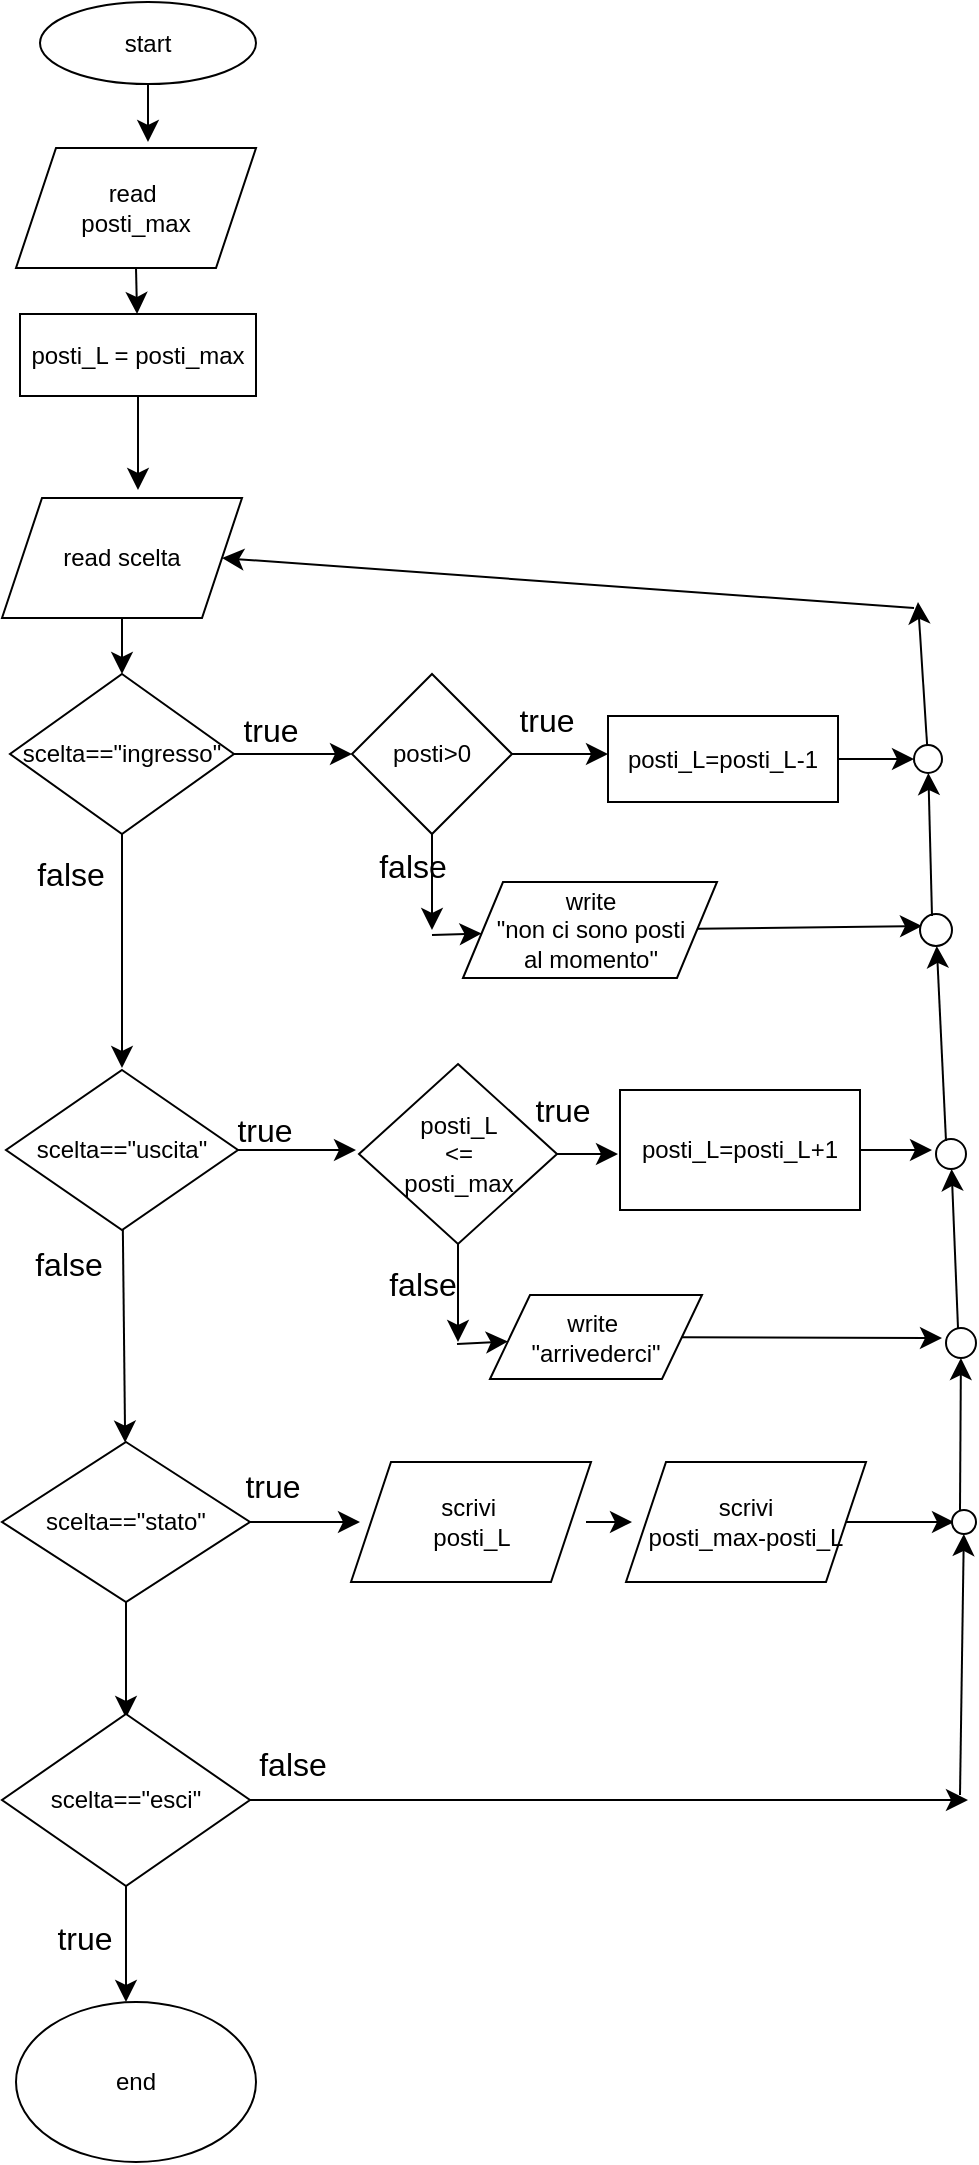 <mxfile version="26.0.10" pages="19">
  <diagram name="Pagina-1" id="owA1djBCW3zeCVpA3_4y">
    <mxGraphModel dx="1017" dy="1584" grid="0" gridSize="10" guides="1" tooltips="1" connect="1" arrows="1" fold="1" page="0" pageScale="1" pageWidth="827" pageHeight="1169" math="0" shadow="0">
      <root>
        <mxCell id="0" />
        <mxCell id="1" parent="0" />
        <mxCell id="BQISw7l-J2jrenAIAvos-2" style="edgeStyle=none;curved=1;rounded=0;orthogonalLoop=1;jettySize=auto;html=1;fontSize=12;startSize=8;endSize=8;" edge="1" parent="1" source="BQISw7l-J2jrenAIAvos-1">
          <mxGeometry relative="1" as="geometry">
            <mxPoint x="205" y="-141" as="targetPoint" />
          </mxGeometry>
        </mxCell>
        <mxCell id="BQISw7l-J2jrenAIAvos-1" value="start" style="ellipse;whiteSpace=wrap;html=1;" vertex="1" parent="1">
          <mxGeometry x="151" y="-211" width="108" height="41" as="geometry" />
        </mxCell>
        <mxCell id="BQISw7l-J2jrenAIAvos-7" style="edgeStyle=none;curved=1;rounded=0;orthogonalLoop=1;jettySize=auto;html=1;exitX=0.5;exitY=1;exitDx=0;exitDy=0;fontSize=12;startSize=8;endSize=8;" edge="1" parent="1" source="BQISw7l-J2jrenAIAvos-3" target="BQISw7l-J2jrenAIAvos-8">
          <mxGeometry relative="1" as="geometry">
            <mxPoint x="199" y="-46" as="targetPoint" />
          </mxGeometry>
        </mxCell>
        <mxCell id="BQISw7l-J2jrenAIAvos-3" value="read&amp;nbsp;&lt;div&gt;posti_max&lt;/div&gt;" style="shape=parallelogram;perimeter=parallelogramPerimeter;whiteSpace=wrap;html=1;fixedSize=1;" vertex="1" parent="1">
          <mxGeometry x="139" y="-138" width="120" height="60" as="geometry" />
        </mxCell>
        <mxCell id="BQISw7l-J2jrenAIAvos-9" style="edgeStyle=none;curved=1;rounded=0;orthogonalLoop=1;jettySize=auto;html=1;fontSize=12;startSize=8;endSize=8;" edge="1" parent="1" source="BQISw7l-J2jrenAIAvos-8">
          <mxGeometry relative="1" as="geometry">
            <mxPoint x="200" y="33" as="targetPoint" />
          </mxGeometry>
        </mxCell>
        <mxCell id="BQISw7l-J2jrenAIAvos-8" value="posti_L = posti_max" style="rounded=0;whiteSpace=wrap;html=1;" vertex="1" parent="1">
          <mxGeometry x="141" y="-55" width="118" height="41" as="geometry" />
        </mxCell>
        <mxCell id="BQISw7l-J2jrenAIAvos-11" style="edgeStyle=none;curved=1;rounded=0;orthogonalLoop=1;jettySize=auto;html=1;fontSize=12;startSize=8;endSize=8;" edge="1" parent="1" source="BQISw7l-J2jrenAIAvos-10" target="BQISw7l-J2jrenAIAvos-12">
          <mxGeometry relative="1" as="geometry">
            <mxPoint x="192" y="132" as="targetPoint" />
          </mxGeometry>
        </mxCell>
        <mxCell id="BQISw7l-J2jrenAIAvos-10" value="read scelta" style="shape=parallelogram;perimeter=parallelogramPerimeter;whiteSpace=wrap;html=1;fixedSize=1;" vertex="1" parent="1">
          <mxGeometry x="132" y="37" width="120" height="60" as="geometry" />
        </mxCell>
        <mxCell id="BQISw7l-J2jrenAIAvos-13" style="edgeStyle=none;curved=1;rounded=0;orthogonalLoop=1;jettySize=auto;html=1;fontSize=12;startSize=8;endSize=8;" edge="1" parent="1" source="BQISw7l-J2jrenAIAvos-12">
          <mxGeometry relative="1" as="geometry">
            <mxPoint x="192" y="322" as="targetPoint" />
          </mxGeometry>
        </mxCell>
        <mxCell id="BQISw7l-J2jrenAIAvos-15" style="edgeStyle=none;curved=1;rounded=0;orthogonalLoop=1;jettySize=auto;html=1;fontSize=12;startSize=8;endSize=8;" edge="1" parent="1" source="BQISw7l-J2jrenAIAvos-12">
          <mxGeometry relative="1" as="geometry">
            <mxPoint x="307" y="165" as="targetPoint" />
          </mxGeometry>
        </mxCell>
        <mxCell id="BQISw7l-J2jrenAIAvos-12" value="scelta==&quot;ingresso&quot;" style="rhombus;whiteSpace=wrap;html=1;" vertex="1" parent="1">
          <mxGeometry x="136" y="125" width="112" height="80" as="geometry" />
        </mxCell>
        <mxCell id="BQISw7l-J2jrenAIAvos-14" value="false" style="text;html=1;align=center;verticalAlign=middle;resizable=0;points=[];autosize=1;strokeColor=none;fillColor=none;fontSize=16;" vertex="1" parent="1">
          <mxGeometry x="139.5" y="209.5" width="52" height="31" as="geometry" />
        </mxCell>
        <mxCell id="BQISw7l-J2jrenAIAvos-16" value="true" style="text;html=1;align=center;verticalAlign=middle;resizable=0;points=[];autosize=1;strokeColor=none;fillColor=none;fontSize=16;" vertex="1" parent="1">
          <mxGeometry x="242.5" y="137.5" width="46" height="31" as="geometry" />
        </mxCell>
        <mxCell id="BQISw7l-J2jrenAIAvos-18" style="edgeStyle=none;curved=1;rounded=0;orthogonalLoop=1;jettySize=auto;html=1;fontSize=12;startSize=8;endSize=8;" edge="1" parent="1" source="BQISw7l-J2jrenAIAvos-17">
          <mxGeometry relative="1" as="geometry">
            <mxPoint x="347" y="253" as="targetPoint" />
          </mxGeometry>
        </mxCell>
        <mxCell id="BQISw7l-J2jrenAIAvos-19" style="edgeStyle=none;curved=1;rounded=0;orthogonalLoop=1;jettySize=auto;html=1;fontSize=12;startSize=8;endSize=8;" edge="1" parent="1" source="BQISw7l-J2jrenAIAvos-17">
          <mxGeometry relative="1" as="geometry">
            <mxPoint x="435" y="165" as="targetPoint" />
          </mxGeometry>
        </mxCell>
        <mxCell id="BQISw7l-J2jrenAIAvos-17" value="posti&amp;gt;0" style="rhombus;whiteSpace=wrap;html=1;" vertex="1" parent="1">
          <mxGeometry x="307" y="125" width="80" height="80" as="geometry" />
        </mxCell>
        <mxCell id="BQISw7l-J2jrenAIAvos-20" value="false" style="text;html=1;align=center;verticalAlign=middle;resizable=0;points=[];autosize=1;strokeColor=none;fillColor=none;fontSize=16;" vertex="1" parent="1">
          <mxGeometry x="310.5" y="205.5" width="52" height="31" as="geometry" />
        </mxCell>
        <mxCell id="BQISw7l-J2jrenAIAvos-21" value="true" style="text;html=1;align=center;verticalAlign=middle;resizable=0;points=[];autosize=1;strokeColor=none;fillColor=none;fontSize=16;" vertex="1" parent="1">
          <mxGeometry x="380.5" y="132.5" width="46" height="31" as="geometry" />
        </mxCell>
        <mxCell id="BQISw7l-J2jrenAIAvos-22" value="" style="endArrow=classic;html=1;rounded=0;fontSize=12;startSize=8;endSize=8;curved=1;" edge="1" parent="1" target="BQISw7l-J2jrenAIAvos-23">
          <mxGeometry width="50" height="50" relative="1" as="geometry">
            <mxPoint x="347" y="255.5" as="sourcePoint" />
            <mxPoint x="404" y="256" as="targetPoint" />
          </mxGeometry>
        </mxCell>
        <mxCell id="BQISw7l-J2jrenAIAvos-24" style="edgeStyle=none;curved=1;rounded=0;orthogonalLoop=1;jettySize=auto;html=1;fontSize=12;startSize=8;endSize=8;" edge="1" parent="1" source="BQISw7l-J2jrenAIAvos-23">
          <mxGeometry relative="1" as="geometry">
            <mxPoint x="592" y="251" as="targetPoint" />
          </mxGeometry>
        </mxCell>
        <mxCell id="BQISw7l-J2jrenAIAvos-23" value="write&lt;div&gt;&quot;non ci sono posti&lt;/div&gt;&lt;div&gt;al momento&quot;&lt;/div&gt;" style="shape=parallelogram;perimeter=parallelogramPerimeter;whiteSpace=wrap;html=1;fixedSize=1;" vertex="1" parent="1">
          <mxGeometry x="362.5" y="229" width="127" height="48" as="geometry" />
        </mxCell>
        <mxCell id="BQISw7l-J2jrenAIAvos-28" style="edgeStyle=none;curved=1;rounded=0;orthogonalLoop=1;jettySize=auto;html=1;fontSize=12;startSize=8;endSize=8;" edge="1" parent="1" source="BQISw7l-J2jrenAIAvos-27">
          <mxGeometry relative="1" as="geometry">
            <mxPoint x="588" y="167.5" as="targetPoint" />
          </mxGeometry>
        </mxCell>
        <mxCell id="BQISw7l-J2jrenAIAvos-27" value="posti_L=posti_L-1" style="rounded=0;whiteSpace=wrap;html=1;" vertex="1" parent="1">
          <mxGeometry x="435" y="146" width="115" height="43" as="geometry" />
        </mxCell>
        <mxCell id="BQISw7l-J2jrenAIAvos-31" style="edgeStyle=none;curved=1;rounded=0;orthogonalLoop=1;jettySize=auto;html=1;fontSize=12;startSize=8;endSize=8;" edge="1" parent="1" source="BQISw7l-J2jrenAIAvos-30">
          <mxGeometry relative="1" as="geometry">
            <mxPoint x="309" y="363" as="targetPoint" />
          </mxGeometry>
        </mxCell>
        <mxCell id="BQISw7l-J2jrenAIAvos-32" style="edgeStyle=none;curved=1;rounded=0;orthogonalLoop=1;jettySize=auto;html=1;fontSize=12;startSize=8;endSize=8;" edge="1" parent="1" source="BQISw7l-J2jrenAIAvos-30" target="BQISw7l-J2jrenAIAvos-45">
          <mxGeometry relative="1" as="geometry">
            <mxPoint x="192" y="541" as="targetPoint" />
          </mxGeometry>
        </mxCell>
        <mxCell id="BQISw7l-J2jrenAIAvos-30" value="scelta==&quot;uscita&quot;" style="rhombus;whiteSpace=wrap;html=1;" vertex="1" parent="1">
          <mxGeometry x="134" y="323" width="116" height="80" as="geometry" />
        </mxCell>
        <mxCell id="BQISw7l-J2jrenAIAvos-33" value="false" style="text;html=1;align=center;verticalAlign=middle;resizable=0;points=[];autosize=1;strokeColor=none;fillColor=none;fontSize=16;" vertex="1" parent="1">
          <mxGeometry x="138.5" y="404.5" width="52" height="31" as="geometry" />
        </mxCell>
        <mxCell id="BQISw7l-J2jrenAIAvos-34" value="true" style="text;html=1;align=center;verticalAlign=middle;resizable=0;points=[];autosize=1;strokeColor=none;fillColor=none;fontSize=16;" vertex="1" parent="1">
          <mxGeometry x="239.5" y="337.5" width="46" height="31" as="geometry" />
        </mxCell>
        <mxCell id="BQISw7l-J2jrenAIAvos-36" style="edgeStyle=none;curved=1;rounded=0;orthogonalLoop=1;jettySize=auto;html=1;fontSize=12;startSize=8;endSize=8;" edge="1" parent="1" source="BQISw7l-J2jrenAIAvos-35">
          <mxGeometry relative="1" as="geometry">
            <mxPoint x="440" y="365" as="targetPoint" />
          </mxGeometry>
        </mxCell>
        <mxCell id="BQISw7l-J2jrenAIAvos-38" style="edgeStyle=none;curved=1;rounded=0;orthogonalLoop=1;jettySize=auto;html=1;fontSize=12;startSize=8;endSize=8;" edge="1" parent="1" source="BQISw7l-J2jrenAIAvos-35">
          <mxGeometry relative="1" as="geometry">
            <mxPoint x="360" y="459" as="targetPoint" />
          </mxGeometry>
        </mxCell>
        <mxCell id="BQISw7l-J2jrenAIAvos-35" value="posti_L&lt;div&gt;&amp;lt;=&lt;/div&gt;&lt;div&gt;posti_max&lt;/div&gt;" style="rhombus;whiteSpace=wrap;html=1;" vertex="1" parent="1">
          <mxGeometry x="310.5" y="320" width="99" height="90" as="geometry" />
        </mxCell>
        <mxCell id="BQISw7l-J2jrenAIAvos-37" value="true" style="text;html=1;align=center;verticalAlign=middle;resizable=0;points=[];autosize=1;strokeColor=none;fillColor=none;fontSize=16;" vertex="1" parent="1">
          <mxGeometry x="388.5" y="327.5" width="46" height="31" as="geometry" />
        </mxCell>
        <mxCell id="BQISw7l-J2jrenAIAvos-39" value="false" style="text;html=1;align=center;verticalAlign=middle;resizable=0;points=[];autosize=1;strokeColor=none;fillColor=none;fontSize=16;" vertex="1" parent="1">
          <mxGeometry x="315.5" y="414.5" width="52" height="31" as="geometry" />
        </mxCell>
        <mxCell id="BQISw7l-J2jrenAIAvos-40" value="" style="endArrow=classic;html=1;rounded=0;fontSize=12;startSize=8;endSize=8;curved=1;" edge="1" parent="1" target="BQISw7l-J2jrenAIAvos-41">
          <mxGeometry width="50" height="50" relative="1" as="geometry">
            <mxPoint x="359.5" y="460" as="sourcePoint" />
            <mxPoint x="389" y="460" as="targetPoint" />
          </mxGeometry>
        </mxCell>
        <mxCell id="BQISw7l-J2jrenAIAvos-43" style="edgeStyle=none;curved=1;rounded=0;orthogonalLoop=1;jettySize=auto;html=1;fontSize=12;startSize=8;endSize=8;" edge="1" parent="1" source="BQISw7l-J2jrenAIAvos-41">
          <mxGeometry relative="1" as="geometry">
            <mxPoint x="602" y="457" as="targetPoint" />
          </mxGeometry>
        </mxCell>
        <mxCell id="BQISw7l-J2jrenAIAvos-41" value="write&amp;nbsp;&lt;div&gt;&quot;arrivederci&quot;&lt;/div&gt;" style="shape=parallelogram;perimeter=parallelogramPerimeter;whiteSpace=wrap;html=1;fixedSize=1;" vertex="1" parent="1">
          <mxGeometry x="376" y="435.5" width="106" height="42" as="geometry" />
        </mxCell>
        <mxCell id="BQISw7l-J2jrenAIAvos-44" style="edgeStyle=none;curved=1;rounded=0;orthogonalLoop=1;jettySize=auto;html=1;exitX=1;exitY=0.5;exitDx=0;exitDy=0;fontSize=12;startSize=8;endSize=8;" edge="1" parent="1" source="BQISw7l-J2jrenAIAvos-42">
          <mxGeometry relative="1" as="geometry">
            <mxPoint x="597" y="363" as="targetPoint" />
          </mxGeometry>
        </mxCell>
        <mxCell id="BQISw7l-J2jrenAIAvos-42" value="posti_L=posti_L+1" style="rounded=0;whiteSpace=wrap;html=1;" vertex="1" parent="1">
          <mxGeometry x="441" y="333" width="120" height="60" as="geometry" />
        </mxCell>
        <mxCell id="BQISw7l-J2jrenAIAvos-46" style="edgeStyle=none;curved=1;rounded=0;orthogonalLoop=1;jettySize=auto;html=1;fontSize=12;startSize=8;endSize=8;" edge="1" parent="1" source="BQISw7l-J2jrenAIAvos-45">
          <mxGeometry relative="1" as="geometry">
            <mxPoint x="311" y="549" as="targetPoint" />
          </mxGeometry>
        </mxCell>
        <mxCell id="BQISw7l-J2jrenAIAvos-47" style="edgeStyle=none;curved=1;rounded=0;orthogonalLoop=1;jettySize=auto;html=1;fontSize=12;startSize=8;endSize=8;" edge="1" parent="1" source="BQISw7l-J2jrenAIAvos-45">
          <mxGeometry relative="1" as="geometry">
            <mxPoint x="194" y="647" as="targetPoint" />
          </mxGeometry>
        </mxCell>
        <mxCell id="BQISw7l-J2jrenAIAvos-45" value="scelta==&quot;stato&quot;" style="rhombus;whiteSpace=wrap;html=1;" vertex="1" parent="1">
          <mxGeometry x="132" y="509" width="124" height="80" as="geometry" />
        </mxCell>
        <mxCell id="BQISw7l-J2jrenAIAvos-48" value="true" style="text;html=1;align=center;verticalAlign=middle;resizable=0;points=[];autosize=1;strokeColor=none;fillColor=none;fontSize=16;" vertex="1" parent="1">
          <mxGeometry x="243.5" y="515.5" width="46" height="31" as="geometry" />
        </mxCell>
        <mxCell id="BQISw7l-J2jrenAIAvos-51" style="edgeStyle=none;curved=1;rounded=0;orthogonalLoop=1;jettySize=auto;html=1;fontSize=12;startSize=8;endSize=8;" edge="1" parent="1">
          <mxGeometry relative="1" as="geometry">
            <mxPoint x="447" y="549" as="targetPoint" />
            <mxPoint x="424" y="549" as="sourcePoint" />
          </mxGeometry>
        </mxCell>
        <mxCell id="BQISw7l-J2jrenAIAvos-53" value="scrivi&amp;nbsp;&lt;div&gt;posti_L&lt;/div&gt;" style="shape=parallelogram;perimeter=parallelogramPerimeter;whiteSpace=wrap;html=1;fixedSize=1;" vertex="1" parent="1">
          <mxGeometry x="306.5" y="519" width="120" height="60" as="geometry" />
        </mxCell>
        <mxCell id="BQISw7l-J2jrenAIAvos-55" style="edgeStyle=none;curved=1;rounded=0;orthogonalLoop=1;jettySize=auto;html=1;fontSize=12;startSize=8;endSize=8;" edge="1" parent="1" source="BQISw7l-J2jrenAIAvos-54">
          <mxGeometry relative="1" as="geometry">
            <mxPoint x="608" y="549" as="targetPoint" />
          </mxGeometry>
        </mxCell>
        <mxCell id="BQISw7l-J2jrenAIAvos-54" value="scrivi&lt;div&gt;posti_max-posti_L&lt;/div&gt;" style="shape=parallelogram;perimeter=parallelogramPerimeter;whiteSpace=wrap;html=1;fixedSize=1;" vertex="1" parent="1">
          <mxGeometry x="444" y="519" width="120" height="60" as="geometry" />
        </mxCell>
        <mxCell id="BQISw7l-J2jrenAIAvos-57" style="edgeStyle=none;curved=1;rounded=0;orthogonalLoop=1;jettySize=auto;html=1;fontSize=12;startSize=8;endSize=8;" edge="1" parent="1" source="BQISw7l-J2jrenAIAvos-56">
          <mxGeometry relative="1" as="geometry">
            <mxPoint x="615" y="688" as="targetPoint" />
          </mxGeometry>
        </mxCell>
        <mxCell id="BQISw7l-J2jrenAIAvos-59" style="edgeStyle=none;curved=1;rounded=0;orthogonalLoop=1;jettySize=auto;html=1;fontSize=12;startSize=8;endSize=8;" edge="1" parent="1" source="BQISw7l-J2jrenAIAvos-56">
          <mxGeometry relative="1" as="geometry">
            <mxPoint x="194" y="789" as="targetPoint" />
          </mxGeometry>
        </mxCell>
        <mxCell id="BQISw7l-J2jrenAIAvos-56" value="scelta==&quot;esci&quot;" style="rhombus;whiteSpace=wrap;html=1;" vertex="1" parent="1">
          <mxGeometry x="132" y="645" width="124" height="86" as="geometry" />
        </mxCell>
        <mxCell id="BQISw7l-J2jrenAIAvos-58" value="false" style="text;html=1;align=center;verticalAlign=middle;resizable=0;points=[];autosize=1;strokeColor=none;fillColor=none;fontSize=16;" vertex="1" parent="1">
          <mxGeometry x="250.5" y="654.5" width="52" height="31" as="geometry" />
        </mxCell>
        <mxCell id="BQISw7l-J2jrenAIAvos-60" value="true" style="text;html=1;align=center;verticalAlign=middle;resizable=0;points=[];autosize=1;strokeColor=none;fillColor=none;fontSize=16;" vertex="1" parent="1">
          <mxGeometry x="149.5" y="741.5" width="46" height="31" as="geometry" />
        </mxCell>
        <mxCell id="BQISw7l-J2jrenAIAvos-61" value="end" style="ellipse;whiteSpace=wrap;html=1;" vertex="1" parent="1">
          <mxGeometry x="139" y="789" width="120" height="80" as="geometry" />
        </mxCell>
        <mxCell id="BQISw7l-J2jrenAIAvos-62" value="" style="endArrow=classic;html=1;rounded=0;fontSize=12;startSize=8;endSize=8;curved=1;" edge="1" parent="1" target="BQISw7l-J2jrenAIAvos-63">
          <mxGeometry width="50" height="50" relative="1" as="geometry">
            <mxPoint x="611" y="685.5" as="sourcePoint" />
            <mxPoint x="611" y="557" as="targetPoint" />
          </mxGeometry>
        </mxCell>
        <mxCell id="BQISw7l-J2jrenAIAvos-63" value="" style="ellipse;whiteSpace=wrap;html=1;aspect=fixed;" vertex="1" parent="1">
          <mxGeometry x="607" y="543" width="12" height="12" as="geometry" />
        </mxCell>
        <mxCell id="BQISw7l-J2jrenAIAvos-64" value="" style="endArrow=classic;html=1;rounded=0;fontSize=12;startSize=8;endSize=8;curved=1;" edge="1" parent="1" target="BQISw7l-J2jrenAIAvos-65">
          <mxGeometry width="50" height="50" relative="1" as="geometry">
            <mxPoint x="611" y="543" as="sourcePoint" />
            <mxPoint x="661" y="493" as="targetPoint" />
          </mxGeometry>
        </mxCell>
        <mxCell id="BQISw7l-J2jrenAIAvos-65" value="" style="ellipse;whiteSpace=wrap;html=1;aspect=fixed;" vertex="1" parent="1">
          <mxGeometry x="604" y="452" width="15" height="15" as="geometry" />
        </mxCell>
        <mxCell id="BQISw7l-J2jrenAIAvos-66" value="" style="endArrow=classic;html=1;rounded=0;fontSize=12;startSize=8;endSize=8;curved=1;" edge="1" parent="1" target="BQISw7l-J2jrenAIAvos-67">
          <mxGeometry width="50" height="50" relative="1" as="geometry">
            <mxPoint x="610" y="452" as="sourcePoint" />
            <mxPoint x="610" y="380" as="targetPoint" />
          </mxGeometry>
        </mxCell>
        <mxCell id="BQISw7l-J2jrenAIAvos-67" value="" style="ellipse;whiteSpace=wrap;html=1;aspect=fixed;" vertex="1" parent="1">
          <mxGeometry x="599" y="357.5" width="15" height="15" as="geometry" />
        </mxCell>
        <mxCell id="BQISw7l-J2jrenAIAvos-68" value="" style="endArrow=classic;html=1;rounded=0;fontSize=12;startSize=8;endSize=8;curved=1;" edge="1" parent="1" target="BQISw7l-J2jrenAIAvos-69">
          <mxGeometry width="50" height="50" relative="1" as="geometry">
            <mxPoint x="604" y="358.5" as="sourcePoint" />
            <mxPoint x="601" y="272" as="targetPoint" />
          </mxGeometry>
        </mxCell>
        <mxCell id="BQISw7l-J2jrenAIAvos-69" value="" style="ellipse;whiteSpace=wrap;html=1;aspect=fixed;" vertex="1" parent="1">
          <mxGeometry x="591" y="245" width="16" height="16" as="geometry" />
        </mxCell>
        <mxCell id="BQISw7l-J2jrenAIAvos-70" value="" style="endArrow=classic;html=1;rounded=0;fontSize=12;startSize=8;endSize=8;curved=1;" edge="1" parent="1" target="BQISw7l-J2jrenAIAvos-71">
          <mxGeometry width="50" height="50" relative="1" as="geometry">
            <mxPoint x="597" y="246" as="sourcePoint" />
            <mxPoint x="647" y="196" as="targetPoint" />
          </mxGeometry>
        </mxCell>
        <mxCell id="BQISw7l-J2jrenAIAvos-72" style="edgeStyle=none;curved=1;rounded=0;orthogonalLoop=1;jettySize=auto;html=1;fontSize=12;startSize=8;endSize=8;" edge="1" parent="1" source="BQISw7l-J2jrenAIAvos-71">
          <mxGeometry relative="1" as="geometry">
            <mxPoint x="590" y="89" as="targetPoint" />
          </mxGeometry>
        </mxCell>
        <mxCell id="BQISw7l-J2jrenAIAvos-71" value="" style="ellipse;whiteSpace=wrap;html=1;aspect=fixed;" vertex="1" parent="1">
          <mxGeometry x="588" y="160.5" width="14" height="14" as="geometry" />
        </mxCell>
        <mxCell id="BQISw7l-J2jrenAIAvos-73" value="" style="endArrow=classic;html=1;rounded=0;fontSize=12;startSize=8;endSize=8;curved=1;entryX=1;entryY=0.5;entryDx=0;entryDy=0;" edge="1" parent="1" target="BQISw7l-J2jrenAIAvos-10">
          <mxGeometry width="50" height="50" relative="1" as="geometry">
            <mxPoint x="588" y="92" as="sourcePoint" />
            <mxPoint x="638" y="42" as="targetPoint" />
          </mxGeometry>
        </mxCell>
      </root>
    </mxGraphModel>
  </diagram>
  <diagram id="FSYalu_qsI9G1qPCblv8" name="Pagina-2">
    <mxGraphModel dx="712" dy="1229" grid="0" gridSize="10" guides="1" tooltips="1" connect="1" arrows="1" fold="1" page="0" pageScale="1" pageWidth="827" pageHeight="1169" math="0" shadow="0">
      <root>
        <mxCell id="0" />
        <mxCell id="1" parent="0" />
        <mxCell id="UT-dDklqxLZ0x8K73PoJ-2" style="edgeStyle=none;curved=1;rounded=0;orthogonalLoop=1;jettySize=auto;html=1;fontSize=12;startSize=8;endSize=8;" edge="1" parent="1" source="UT-dDklqxLZ0x8K73PoJ-1">
          <mxGeometry relative="1" as="geometry">
            <mxPoint x="141" y="-119" as="targetPoint" />
          </mxGeometry>
        </mxCell>
        <mxCell id="UT-dDklqxLZ0x8K73PoJ-1" value="start" style="ellipse;whiteSpace=wrap;html=1;" vertex="1" parent="1">
          <mxGeometry x="90" y="-210" width="102" height="45" as="geometry" />
        </mxCell>
        <mxCell id="UT-dDklqxLZ0x8K73PoJ-4" style="edgeStyle=none;curved=1;rounded=0;orthogonalLoop=1;jettySize=auto;html=1;fontSize=12;startSize=8;endSize=8;" edge="1" parent="1" source="UT-dDklqxLZ0x8K73PoJ-3" target="UT-dDklqxLZ0x8K73PoJ-5">
          <mxGeometry relative="1" as="geometry">
            <mxPoint x="141" y="-14" as="targetPoint" />
          </mxGeometry>
        </mxCell>
        <mxCell id="UT-dDklqxLZ0x8K73PoJ-3" value="read&lt;div&gt;vd1, vd2&lt;/div&gt;" style="shape=parallelogram;perimeter=parallelogramPerimeter;whiteSpace=wrap;html=1;fixedSize=1;" vertex="1" parent="1">
          <mxGeometry x="81" y="-119" width="120" height="60" as="geometry" />
        </mxCell>
        <mxCell id="UT-dDklqxLZ0x8K73PoJ-6" style="edgeStyle=none;curved=1;rounded=0;orthogonalLoop=1;jettySize=auto;html=1;fontSize=12;startSize=8;endSize=8;" edge="1" parent="1" source="UT-dDklqxLZ0x8K73PoJ-5" target="UT-dDklqxLZ0x8K73PoJ-7">
          <mxGeometry relative="1" as="geometry">
            <mxPoint x="141" y="41" as="targetPoint" />
          </mxGeometry>
        </mxCell>
        <mxCell id="UT-dDklqxLZ0x8K73PoJ-5" value="soglia=70" style="rounded=0;whiteSpace=wrap;html=1;" vertex="1" parent="1">
          <mxGeometry x="83.5" y="-32" width="115" height="34" as="geometry" />
        </mxCell>
        <mxCell id="UT-dDklqxLZ0x8K73PoJ-8" style="edgeStyle=none;curved=1;rounded=0;orthogonalLoop=1;jettySize=auto;html=1;fontSize=12;startSize=8;endSize=8;" edge="1" parent="1" source="UT-dDklqxLZ0x8K73PoJ-7">
          <mxGeometry relative="1" as="geometry">
            <mxPoint x="260" y="64.5" as="targetPoint" />
          </mxGeometry>
        </mxCell>
        <mxCell id="UT-dDklqxLZ0x8K73PoJ-11" style="edgeStyle=none;curved=1;rounded=0;orthogonalLoop=1;jettySize=auto;html=1;exitX=0.5;exitY=1;exitDx=0;exitDy=0;fontSize=12;startSize=8;endSize=8;" edge="1" parent="1" source="UT-dDklqxLZ0x8K73PoJ-7">
          <mxGeometry relative="1" as="geometry">
            <mxPoint x="139" y="183" as="targetPoint" />
          </mxGeometry>
        </mxCell>
        <mxCell id="UT-dDklqxLZ0x8K73PoJ-7" value="vd1&amp;nbsp;&lt;span style=&quot;background-color: transparent; color: light-dark(rgb(0, 0, 0), rgb(255, 255, 255));&quot;&gt;AND vd2&lt;/span&gt;&lt;div&gt;&lt;span style=&quot;background-color: transparent; color: light-dark(rgb(0, 0, 0), rgb(255, 255, 255));&quot;&gt;&amp;gt;&lt;/span&gt;&lt;/div&gt;&lt;div&gt;&lt;span style=&quot;background-color: transparent; color: light-dark(rgb(0, 0, 0), rgb(255, 255, 255));&quot;&gt;soglia&lt;/span&gt;&lt;/div&gt;" style="rhombus;whiteSpace=wrap;html=1;" vertex="1" parent="1">
          <mxGeometry x="71" y="22" width="136" height="85" as="geometry" />
        </mxCell>
        <mxCell id="UT-dDklqxLZ0x8K73PoJ-9" value="true" style="text;html=1;align=center;verticalAlign=middle;resizable=0;points=[];autosize=1;strokeColor=none;fillColor=none;fontSize=16;" vertex="1" parent="1">
          <mxGeometry x="197.5" y="30.5" width="46" height="31" as="geometry" />
        </mxCell>
        <mxCell id="UT-dDklqxLZ0x8K73PoJ-24" style="edgeStyle=none;curved=1;rounded=0;orthogonalLoop=1;jettySize=auto;html=1;fontSize=12;startSize=8;endSize=8;" edge="1" parent="1" source="UT-dDklqxLZ0x8K73PoJ-10">
          <mxGeometry relative="1" as="geometry">
            <mxPoint x="650" y="59" as="targetPoint" />
          </mxGeometry>
        </mxCell>
        <mxCell id="UT-dDklqxLZ0x8K73PoJ-10" value="write&lt;div&gt;vd1=50%&lt;/div&gt;&lt;div&gt;vd2=50%&lt;/div&gt;" style="shape=parallelogram;perimeter=parallelogramPerimeter;whiteSpace=wrap;html=1;fixedSize=1;" vertex="1" parent="1">
          <mxGeometry x="250" y="34.5" width="120" height="60" as="geometry" />
        </mxCell>
        <mxCell id="UT-dDklqxLZ0x8K73PoJ-12" value="false" style="text;html=1;align=center;verticalAlign=middle;resizable=0;points=[];autosize=1;strokeColor=none;fillColor=none;fontSize=16;" vertex="1" parent="1">
          <mxGeometry x="89.5" y="101.5" width="52" height="31" as="geometry" />
        </mxCell>
        <mxCell id="UT-dDklqxLZ0x8K73PoJ-14" style="edgeStyle=none;curved=1;rounded=0;orthogonalLoop=1;jettySize=auto;html=1;fontSize=12;startSize=8;endSize=8;" edge="1" parent="1" source="UT-dDklqxLZ0x8K73PoJ-13">
          <mxGeometry relative="1" as="geometry">
            <mxPoint x="268" y="233.5" as="targetPoint" />
          </mxGeometry>
        </mxCell>
        <mxCell id="UT-dDklqxLZ0x8K73PoJ-16" style="edgeStyle=none;curved=1;rounded=0;orthogonalLoop=1;jettySize=auto;html=1;exitX=0.5;exitY=1;exitDx=0;exitDy=0;fontSize=12;startSize=8;endSize=8;" edge="1" parent="1" source="UT-dDklqxLZ0x8K73PoJ-13">
          <mxGeometry relative="1" as="geometry">
            <mxPoint x="139" y="355" as="targetPoint" />
          </mxGeometry>
        </mxCell>
        <mxCell id="UT-dDklqxLZ0x8K73PoJ-13" value="vd1 AND vd2&lt;div&gt;&amp;lt;&lt;/div&gt;&lt;div&gt;soglia&lt;/div&gt;" style="rhombus;whiteSpace=wrap;html=1;" vertex="1" parent="1">
          <mxGeometry x="68.75" y="183" width="140.5" height="101" as="geometry" />
        </mxCell>
        <mxCell id="UT-dDklqxLZ0x8K73PoJ-15" value="true" style="text;html=1;align=center;verticalAlign=middle;resizable=0;points=[];autosize=1;strokeColor=none;fillColor=none;fontSize=16;" vertex="1" parent="1">
          <mxGeometry x="215.5" y="200.5" width="46" height="31" as="geometry" />
        </mxCell>
        <mxCell id="UT-dDklqxLZ0x8K73PoJ-17" value="false" style="text;html=1;align=center;verticalAlign=middle;resizable=0;points=[];autosize=1;strokeColor=none;fillColor=none;fontSize=16;" vertex="1" parent="1">
          <mxGeometry x="89.5" y="295.5" width="52" height="31" as="geometry" />
        </mxCell>
        <mxCell id="UT-dDklqxLZ0x8K73PoJ-19" style="edgeStyle=none;curved=1;rounded=0;orthogonalLoop=1;jettySize=auto;html=1;fontSize=12;startSize=8;endSize=8;" edge="1" parent="1" source="UT-dDklqxLZ0x8K73PoJ-18" target="UT-dDklqxLZ0x8K73PoJ-20">
          <mxGeometry relative="1" as="geometry">
            <mxPoint x="381" y="233.5" as="targetPoint" />
          </mxGeometry>
        </mxCell>
        <mxCell id="UT-dDklqxLZ0x8K73PoJ-18" value="vtot= vd1+vd2" style="rounded=0;whiteSpace=wrap;html=1;" vertex="1" parent="1">
          <mxGeometry x="268" y="203.5" width="76" height="60" as="geometry" />
        </mxCell>
        <mxCell id="UT-dDklqxLZ0x8K73PoJ-21" style="edgeStyle=none;curved=1;rounded=0;orthogonalLoop=1;jettySize=auto;html=1;fontSize=12;startSize=8;endSize=8;" edge="1" parent="1" source="UT-dDklqxLZ0x8K73PoJ-20" target="UT-dDklqxLZ0x8K73PoJ-22">
          <mxGeometry relative="1" as="geometry">
            <mxPoint x="510" y="233.5" as="targetPoint" />
          </mxGeometry>
        </mxCell>
        <mxCell id="UT-dDklqxLZ0x8K73PoJ-20" value="write&lt;div&gt;vd1=vd1/vdtot&lt;/div&gt;" style="shape=parallelogram;perimeter=parallelogramPerimeter;whiteSpace=wrap;html=1;fixedSize=1;" vertex="1" parent="1">
          <mxGeometry x="375" y="203.5" width="120" height="60" as="geometry" />
        </mxCell>
        <mxCell id="UT-dDklqxLZ0x8K73PoJ-23" style="edgeStyle=none;curved=1;rounded=0;orthogonalLoop=1;jettySize=auto;html=1;fontSize=12;startSize=8;endSize=8;" edge="1" parent="1" source="UT-dDklqxLZ0x8K73PoJ-22">
          <mxGeometry relative="1" as="geometry">
            <mxPoint x="647" y="230.5" as="targetPoint" />
          </mxGeometry>
        </mxCell>
        <mxCell id="UT-dDklqxLZ0x8K73PoJ-22" value="write&amp;nbsp;&lt;div&gt;vd2=vd2/vtot&lt;/div&gt;" style="shape=parallelogram;perimeter=parallelogramPerimeter;whiteSpace=wrap;html=1;fixedSize=1;" vertex="1" parent="1">
          <mxGeometry x="489" y="200.5" width="120" height="60" as="geometry" />
        </mxCell>
        <mxCell id="UT-dDklqxLZ0x8K73PoJ-25" value="" style="endArrow=classic;html=1;rounded=0;fontSize=12;startSize=8;endSize=8;curved=1;" edge="1" parent="1" target="UT-dDklqxLZ0x8K73PoJ-26">
          <mxGeometry width="50" height="50" relative="1" as="geometry">
            <mxPoint x="653" y="61.5" as="sourcePoint" />
            <mxPoint x="651" y="227" as="targetPoint" />
          </mxGeometry>
        </mxCell>
        <mxCell id="UT-dDklqxLZ0x8K73PoJ-26" value="" style="ellipse;whiteSpace=wrap;html=1;aspect=fixed;" vertex="1" parent="1">
          <mxGeometry x="645" y="226" width="9" height="9" as="geometry" />
        </mxCell>
        <mxCell id="UT-dDklqxLZ0x8K73PoJ-28" style="edgeStyle=none;curved=1;rounded=0;orthogonalLoop=1;jettySize=auto;html=1;fontSize=12;startSize=8;endSize=8;" edge="1" parent="1" source="UT-dDklqxLZ0x8K73PoJ-27">
          <mxGeometry relative="1" as="geometry">
            <mxPoint x="247" y="395" as="targetPoint" />
          </mxGeometry>
        </mxCell>
        <mxCell id="UT-dDklqxLZ0x8K73PoJ-29" style="edgeStyle=none;curved=1;rounded=0;orthogonalLoop=1;jettySize=auto;html=1;fontSize=12;startSize=8;endSize=8;" edge="1" parent="1" source="UT-dDklqxLZ0x8K73PoJ-27">
          <mxGeometry relative="1" as="geometry">
            <mxPoint x="139" y="464" as="targetPoint" />
          </mxGeometry>
        </mxCell>
        <mxCell id="UT-dDklqxLZ0x8K73PoJ-27" value="vd1&amp;lt;soglia" style="rhombus;whiteSpace=wrap;html=1;" vertex="1" parent="1">
          <mxGeometry x="99" y="355" width="80" height="80" as="geometry" />
        </mxCell>
        <mxCell id="UT-dDklqxLZ0x8K73PoJ-31" style="edgeStyle=none;curved=1;rounded=0;orthogonalLoop=1;jettySize=auto;html=1;fontSize=12;startSize=8;endSize=8;" edge="1" parent="1">
          <mxGeometry relative="1" as="geometry">
            <mxPoint x="247" y="467" as="targetPoint" />
            <mxPoint x="139.25" y="467" as="sourcePoint" />
          </mxGeometry>
        </mxCell>
        <mxCell id="UT-dDklqxLZ0x8K73PoJ-35" style="edgeStyle=none;curved=1;rounded=0;orthogonalLoop=1;jettySize=auto;html=1;fontSize=12;startSize=8;endSize=8;" edge="1" parent="1" source="UT-dDklqxLZ0x8K73PoJ-32">
          <mxGeometry relative="1" as="geometry">
            <mxPoint x="652" y="393" as="targetPoint" />
          </mxGeometry>
        </mxCell>
        <mxCell id="UT-dDklqxLZ0x8K73PoJ-32" value="write&lt;div&gt;vd1=40%&lt;/div&gt;&lt;div&gt;vd2=60%&lt;/div&gt;" style="shape=parallelogram;perimeter=parallelogramPerimeter;whiteSpace=wrap;html=1;fixedSize=1;" vertex="1" parent="1">
          <mxGeometry x="241" y="363" width="120" height="60" as="geometry" />
        </mxCell>
        <mxCell id="UT-dDklqxLZ0x8K73PoJ-34" style="edgeStyle=none;curved=1;rounded=0;orthogonalLoop=1;jettySize=auto;html=1;fontSize=12;startSize=8;endSize=8;" edge="1" parent="1" source="UT-dDklqxLZ0x8K73PoJ-33">
          <mxGeometry relative="1" as="geometry">
            <mxPoint x="661" y="465" as="targetPoint" />
          </mxGeometry>
        </mxCell>
        <mxCell id="UT-dDklqxLZ0x8K73PoJ-33" value="write&lt;div&gt;vd1=60%&lt;/div&gt;&lt;div&gt;vd2=40%&lt;/div&gt;" style="shape=parallelogram;perimeter=parallelogramPerimeter;whiteSpace=wrap;html=1;fixedSize=1;" vertex="1" parent="1">
          <mxGeometry x="239" y="435" width="120" height="60" as="geometry" />
        </mxCell>
        <mxCell id="UT-dDklqxLZ0x8K73PoJ-36" value="" style="endArrow=classic;html=1;rounded=0;fontSize=12;startSize=8;endSize=8;curved=1;" edge="1" parent="1" target="UT-dDklqxLZ0x8K73PoJ-37">
          <mxGeometry width="50" height="50" relative="1" as="geometry">
            <mxPoint x="658" y="465" as="sourcePoint" />
            <mxPoint x="658" y="398" as="targetPoint" />
          </mxGeometry>
        </mxCell>
        <mxCell id="UT-dDklqxLZ0x8K73PoJ-37" value="" style="ellipse;whiteSpace=wrap;html=1;aspect=fixed;" vertex="1" parent="1">
          <mxGeometry x="652" y="388.5" width="9" height="9" as="geometry" />
        </mxCell>
        <mxCell id="UT-dDklqxLZ0x8K73PoJ-38" value="" style="endArrow=classic;html=1;rounded=0;fontSize=12;startSize=8;endSize=8;curved=1;" edge="1" parent="1">
          <mxGeometry width="50" height="50" relative="1" as="geometry">
            <mxPoint x="656" y="388.5" as="sourcePoint" />
            <mxPoint x="656" y="318" as="targetPoint" />
          </mxGeometry>
        </mxCell>
        <mxCell id="UT-dDklqxLZ0x8K73PoJ-39" value="" style="endArrow=classic;html=1;rounded=0;fontSize=12;startSize=8;endSize=8;curved=1;" edge="1" parent="1" target="UT-dDklqxLZ0x8K73PoJ-40">
          <mxGeometry width="50" height="50" relative="1" as="geometry">
            <mxPoint x="649" y="235" as="sourcePoint" />
            <mxPoint x="649" y="297" as="targetPoint" />
          </mxGeometry>
        </mxCell>
        <mxCell id="UT-dDklqxLZ0x8K73PoJ-41" style="edgeStyle=none;curved=1;rounded=0;orthogonalLoop=1;jettySize=auto;html=1;fontSize=12;startSize=8;endSize=8;" edge="1" parent="1" source="UT-dDklqxLZ0x8K73PoJ-40" target="UT-dDklqxLZ0x8K73PoJ-42">
          <mxGeometry relative="1" as="geometry">
            <mxPoint x="727" y="314" as="targetPoint" />
          </mxGeometry>
        </mxCell>
        <mxCell id="UT-dDklqxLZ0x8K73PoJ-40" value="" style="ellipse;whiteSpace=wrap;html=1;aspect=fixed;" vertex="1" parent="1">
          <mxGeometry x="649" y="308" width="12" height="12" as="geometry" />
        </mxCell>
        <mxCell id="UT-dDklqxLZ0x8K73PoJ-42" value="end" style="ellipse;whiteSpace=wrap;html=1;" vertex="1" parent="1">
          <mxGeometry x="729" y="284.5" width="76" height="53" as="geometry" />
        </mxCell>
      </root>
    </mxGraphModel>
  </diagram>
  <diagram id="hLrCw-nAtIrVqLyp0-tL" name="Pagina-3">
    <mxGraphModel dx="1824" dy="2058" grid="0" gridSize="10" guides="1" tooltips="1" connect="1" arrows="1" fold="1" page="0" pageScale="1" pageWidth="827" pageHeight="1169" math="0" shadow="0">
      <root>
        <mxCell id="0" />
        <mxCell id="1" parent="0" />
        <mxCell id="wcwn4W-yLUGOF3w18nx7-2" style="edgeStyle=none;curved=1;rounded=0;orthogonalLoop=1;jettySize=auto;html=1;fontSize=12;startSize=8;endSize=8;" edge="1" parent="1" source="wcwn4W-yLUGOF3w18nx7-1">
          <mxGeometry relative="1" as="geometry">
            <mxPoint x="174" y="-100" as="targetPoint" />
          </mxGeometry>
        </mxCell>
        <mxCell id="wcwn4W-yLUGOF3w18nx7-1" value="start" style="ellipse;whiteSpace=wrap;html=1;" vertex="1" parent="1">
          <mxGeometry x="112" y="-206" width="124" height="51" as="geometry" />
        </mxCell>
        <mxCell id="wcwn4W-yLUGOF3w18nx7-5" style="edgeStyle=none;curved=1;rounded=0;orthogonalLoop=1;jettySize=auto;html=1;fontSize=12;startSize=8;endSize=8;" edge="1" parent="1" source="wcwn4W-yLUGOF3w18nx7-4" target="wcwn4W-yLUGOF3w18nx7-6">
          <mxGeometry relative="1" as="geometry">
            <mxPoint x="174" y="-9" as="targetPoint" />
          </mxGeometry>
        </mxCell>
        <mxCell id="wcwn4W-yLUGOF3w18nx7-4" value="read nome_corso" style="shape=parallelogram;perimeter=parallelogramPerimeter;whiteSpace=wrap;html=1;fixedSize=1;" vertex="1" parent="1">
          <mxGeometry x="114" y="-101" width="120" height="60" as="geometry" />
        </mxCell>
        <mxCell id="wcwn4W-yLUGOF3w18nx7-7" style="edgeStyle=none;curved=1;rounded=0;orthogonalLoop=1;jettySize=auto;html=1;fontSize=12;startSize=8;endSize=8;" edge="1" parent="1" source="wcwn4W-yLUGOF3w18nx7-6" target="wcwn4W-yLUGOF3w18nx7-8">
          <mxGeometry relative="1" as="geometry">
            <mxPoint x="174" y="90" as="targetPoint" />
          </mxGeometry>
        </mxCell>
        <mxCell id="wcwn4W-yLUGOF3w18nx7-6" value="max_posti=100" style="rounded=0;whiteSpace=wrap;html=1;" vertex="1" parent="1">
          <mxGeometry x="114" y="-17" width="120" height="60" as="geometry" />
        </mxCell>
        <mxCell id="wcwn4W-yLUGOF3w18nx7-9" style="edgeStyle=none;curved=1;rounded=0;orthogonalLoop=1;jettySize=auto;html=1;fontSize=12;startSize=8;endSize=8;" edge="1" parent="1" source="wcwn4W-yLUGOF3w18nx7-8" target="wcwn4W-yLUGOF3w18nx7-10">
          <mxGeometry relative="1" as="geometry">
            <mxPoint x="174" y="185" as="targetPoint" />
          </mxGeometry>
        </mxCell>
        <mxCell id="wcwn4W-yLUGOF3w18nx7-8" value="raed scelta" style="shape=parallelogram;perimeter=parallelogramPerimeter;whiteSpace=wrap;html=1;fixedSize=1;" vertex="1" parent="1">
          <mxGeometry x="114" y="77" width="120" height="60" as="geometry" />
        </mxCell>
        <mxCell id="wcwn4W-yLUGOF3w18nx7-11" style="edgeStyle=none;curved=1;rounded=0;orthogonalLoop=1;jettySize=auto;html=1;fontSize=12;startSize=8;endSize=8;" edge="1" parent="1" source="wcwn4W-yLUGOF3w18nx7-10">
          <mxGeometry relative="1" as="geometry">
            <mxPoint x="330" y="216.5" as="targetPoint" />
          </mxGeometry>
        </mxCell>
        <mxCell id="wcwn4W-yLUGOF3w18nx7-12" style="edgeStyle=none;curved=1;rounded=0;orthogonalLoop=1;jettySize=auto;html=1;exitX=0.5;exitY=1;exitDx=0;exitDy=0;fontSize=12;startSize=8;endSize=8;" edge="1" parent="1" source="wcwn4W-yLUGOF3w18nx7-10" target="wcwn4W-yLUGOF3w18nx7-25">
          <mxGeometry relative="1" as="geometry">
            <mxPoint x="174" y="390" as="targetPoint" />
          </mxGeometry>
        </mxCell>
        <mxCell id="wcwn4W-yLUGOF3w18nx7-10" value="scelta==&quot;iscrivi&quot;" style="rhombus;whiteSpace=wrap;html=1;" vertex="1" parent="1">
          <mxGeometry x="72.5" y="167" width="203" height="99" as="geometry" />
        </mxCell>
        <mxCell id="wcwn4W-yLUGOF3w18nx7-13" value="true" style="text;html=1;align=center;verticalAlign=middle;resizable=0;points=[];autosize=1;strokeColor=none;fillColor=none;fontSize=16;" vertex="1" parent="1">
          <mxGeometry x="257.5" y="180.5" width="46" height="31" as="geometry" />
        </mxCell>
        <mxCell id="wcwn4W-yLUGOF3w18nx7-15" style="edgeStyle=none;curved=1;rounded=0;orthogonalLoop=1;jettySize=auto;html=1;fontSize=12;startSize=8;endSize=8;" edge="1" parent="1" source="wcwn4W-yLUGOF3w18nx7-14">
          <mxGeometry relative="1" as="geometry">
            <mxPoint x="487" y="216.5" as="targetPoint" />
          </mxGeometry>
        </mxCell>
        <mxCell id="wcwn4W-yLUGOF3w18nx7-16" style="edgeStyle=none;curved=1;rounded=0;orthogonalLoop=1;jettySize=auto;html=1;fontSize=12;startSize=8;endSize=8;" edge="1" parent="1" source="wcwn4W-yLUGOF3w18nx7-14">
          <mxGeometry relative="1" as="geometry">
            <mxPoint x="372" y="302" as="targetPoint" />
          </mxGeometry>
        </mxCell>
        <mxCell id="wcwn4W-yLUGOF3w18nx7-18" value="false" style="edgeLabel;html=1;align=center;verticalAlign=middle;resizable=0;points=[];fontSize=12;" vertex="1" connectable="0" parent="wcwn4W-yLUGOF3w18nx7-16">
          <mxGeometry x="-0.451" y="-3" relative="1" as="geometry">
            <mxPoint as="offset" />
          </mxGeometry>
        </mxCell>
        <mxCell id="wcwn4W-yLUGOF3w18nx7-14" value="max_posti&lt;div&gt;&amp;gt;&lt;/div&gt;&lt;div&gt;0&lt;/div&gt;" style="rhombus;whiteSpace=wrap;html=1;" vertex="1" parent="1">
          <mxGeometry x="332" y="176.5" width="80" height="80" as="geometry" />
        </mxCell>
        <mxCell id="wcwn4W-yLUGOF3w18nx7-17" value="" style="endArrow=classic;html=1;rounded=0;fontSize=12;startSize=8;endSize=8;curved=1;" edge="1" parent="1">
          <mxGeometry width="50" height="50" relative="1" as="geometry">
            <mxPoint x="373" y="304" as="sourcePoint" />
            <mxPoint x="449" y="304" as="targetPoint" />
          </mxGeometry>
        </mxCell>
        <mxCell id="wcwn4W-yLUGOF3w18nx7-19" value="true" style="text;html=1;align=center;verticalAlign=middle;resizable=0;points=[];autosize=1;strokeColor=none;fillColor=none;fontSize=16;" vertex="1" parent="1">
          <mxGeometry x="406" y="184" width="46" height="31" as="geometry" />
        </mxCell>
        <mxCell id="wcwn4W-yLUGOF3w18nx7-23" style="edgeStyle=none;curved=1;rounded=0;orthogonalLoop=1;jettySize=auto;html=1;exitX=1;exitY=0.5;exitDx=0;exitDy=0;fontSize=12;startSize=8;endSize=8;" edge="1" parent="1" source="wcwn4W-yLUGOF3w18nx7-20">
          <mxGeometry relative="1" as="geometry">
            <mxPoint x="671" y="309" as="targetPoint" />
          </mxGeometry>
        </mxCell>
        <mxCell id="wcwn4W-yLUGOF3w18nx7-20" value="write&amp;nbsp;&lt;div&gt;&quot;non ci sono posti disponibili&quot;&lt;/div&gt;" style="shape=parallelogram;perimeter=parallelogramPerimeter;whiteSpace=wrap;html=1;fixedSize=1;" vertex="1" parent="1">
          <mxGeometry x="437" y="279" width="120" height="60" as="geometry" />
        </mxCell>
        <mxCell id="wcwn4W-yLUGOF3w18nx7-22" style="edgeStyle=none;curved=1;rounded=0;orthogonalLoop=1;jettySize=auto;html=1;fontSize=12;startSize=8;endSize=8;" edge="1" parent="1" source="wcwn4W-yLUGOF3w18nx7-21">
          <mxGeometry relative="1" as="geometry">
            <mxPoint x="661" y="221" as="targetPoint" />
          </mxGeometry>
        </mxCell>
        <mxCell id="wcwn4W-yLUGOF3w18nx7-21" value="max_posti=&lt;div&gt;max_posti-1&lt;/div&gt;" style="rounded=0;whiteSpace=wrap;html=1;" vertex="1" parent="1">
          <mxGeometry x="487" y="191" width="120" height="60" as="geometry" />
        </mxCell>
        <mxCell id="wcwn4W-yLUGOF3w18nx7-24" value="false" style="text;html=1;align=center;verticalAlign=middle;resizable=0;points=[];autosize=1;strokeColor=none;fillColor=none;fontSize=16;" vertex="1" parent="1">
          <mxGeometry x="134.5" y="272.5" width="52" height="31" as="geometry" />
        </mxCell>
        <mxCell id="wcwn4W-yLUGOF3w18nx7-26" style="edgeStyle=none;curved=1;rounded=0;orthogonalLoop=1;jettySize=auto;html=1;fontSize=12;startSize=8;endSize=8;" edge="1" parent="1" source="wcwn4W-yLUGOF3w18nx7-25" target="wcwn4W-yLUGOF3w18nx7-28">
          <mxGeometry relative="1" as="geometry">
            <mxPoint x="331" y="404.5" as="targetPoint" />
          </mxGeometry>
        </mxCell>
        <mxCell id="wcwn4W-yLUGOF3w18nx7-38" style="edgeStyle=none;curved=1;rounded=0;orthogonalLoop=1;jettySize=auto;html=1;fontSize=12;startSize=8;endSize=8;" edge="1" parent="1" source="wcwn4W-yLUGOF3w18nx7-25">
          <mxGeometry relative="1" as="geometry">
            <mxPoint x="173.25" y="593" as="targetPoint" />
          </mxGeometry>
        </mxCell>
        <mxCell id="wcwn4W-yLUGOF3w18nx7-25" value="scelta==&quot;annulla&quot;" style="rhombus;whiteSpace=wrap;html=1;" vertex="1" parent="1">
          <mxGeometry x="73.5" y="351" width="199.5" height="107" as="geometry" />
        </mxCell>
        <mxCell id="wcwn4W-yLUGOF3w18nx7-29" style="edgeStyle=none;curved=1;rounded=0;orthogonalLoop=1;jettySize=auto;html=1;fontSize=12;startSize=8;endSize=8;" edge="1" parent="1" source="wcwn4W-yLUGOF3w18nx7-28">
          <mxGeometry relative="1" as="geometry">
            <mxPoint x="484" y="402" as="targetPoint" />
          </mxGeometry>
        </mxCell>
        <mxCell id="wcwn4W-yLUGOF3w18nx7-30" style="edgeStyle=none;curved=1;rounded=0;orthogonalLoop=1;jettySize=auto;html=1;fontSize=12;startSize=8;endSize=8;" edge="1" parent="1" source="wcwn4W-yLUGOF3w18nx7-28">
          <mxGeometry relative="1" as="geometry">
            <mxPoint x="374" y="493" as="targetPoint" />
          </mxGeometry>
        </mxCell>
        <mxCell id="wcwn4W-yLUGOF3w18nx7-31" value="false" style="edgeLabel;html=1;align=center;verticalAlign=middle;resizable=0;points=[];fontSize=12;" vertex="1" connectable="0" parent="wcwn4W-yLUGOF3w18nx7-30">
          <mxGeometry x="-0.137" relative="1" as="geometry">
            <mxPoint as="offset" />
          </mxGeometry>
        </mxCell>
        <mxCell id="wcwn4W-yLUGOF3w18nx7-28" value="max_posti&lt;div&gt;&amp;lt;&lt;div&gt;&lt;div&gt;100&lt;/div&gt;&lt;/div&gt;&lt;/div&gt;" style="rhombus;whiteSpace=wrap;html=1;" vertex="1" parent="1">
          <mxGeometry x="334" y="362" width="80" height="80" as="geometry" />
        </mxCell>
        <mxCell id="wcwn4W-yLUGOF3w18nx7-32" value="true" style="text;html=1;align=center;verticalAlign=middle;resizable=0;points=[];autosize=1;strokeColor=none;fillColor=none;fontSize=16;" vertex="1" parent="1">
          <mxGeometry x="403.5" y="371.5" width="46" height="31" as="geometry" />
        </mxCell>
        <mxCell id="wcwn4W-yLUGOF3w18nx7-34" style="edgeStyle=none;curved=1;rounded=0;orthogonalLoop=1;jettySize=auto;html=1;fontSize=12;startSize=8;endSize=8;" edge="1" parent="1" source="wcwn4W-yLUGOF3w18nx7-33">
          <mxGeometry relative="1" as="geometry">
            <mxPoint x="668" y="402" as="targetPoint" />
          </mxGeometry>
        </mxCell>
        <mxCell id="wcwn4W-yLUGOF3w18nx7-33" value="max_posti=&lt;div&gt;max_posti+1&lt;/div&gt;" style="rounded=0;whiteSpace=wrap;html=1;" vertex="1" parent="1">
          <mxGeometry x="487" y="372" width="120" height="60" as="geometry" />
        </mxCell>
        <mxCell id="wcwn4W-yLUGOF3w18nx7-35" value="" style="endArrow=classic;html=1;rounded=0;fontSize=12;startSize=8;endSize=8;curved=1;" edge="1" parent="1" target="wcwn4W-yLUGOF3w18nx7-36">
          <mxGeometry width="50" height="50" relative="1" as="geometry">
            <mxPoint x="375" y="495" as="sourcePoint" />
            <mxPoint x="440" y="495" as="targetPoint" />
          </mxGeometry>
        </mxCell>
        <mxCell id="wcwn4W-yLUGOF3w18nx7-37" style="edgeStyle=none;curved=1;rounded=0;orthogonalLoop=1;jettySize=auto;html=1;fontSize=12;startSize=8;endSize=8;" edge="1" parent="1" source="wcwn4W-yLUGOF3w18nx7-36">
          <mxGeometry relative="1" as="geometry">
            <mxPoint x="674" y="495" as="targetPoint" />
          </mxGeometry>
        </mxCell>
        <mxCell id="wcwn4W-yLUGOF3w18nx7-36" value="write&lt;div&gt;&quot;sono disponibili&amp;nbsp;&lt;/div&gt;&lt;div&gt;tutti&amp;nbsp;&lt;/div&gt;&lt;div&gt;i posti&quot;&lt;/div&gt;" style="shape=parallelogram;perimeter=parallelogramPerimeter;whiteSpace=wrap;html=1;fixedSize=1;" vertex="1" parent="1">
          <mxGeometry x="430" y="465" width="120" height="60" as="geometry" />
        </mxCell>
        <mxCell id="wcwn4W-yLUGOF3w18nx7-42" style="edgeStyle=none;curved=1;rounded=0;orthogonalLoop=1;jettySize=auto;html=1;fontSize=12;startSize=8;endSize=8;" edge="1" parent="1" source="wcwn4W-yLUGOF3w18nx7-41" target="wcwn4W-yLUGOF3w18nx7-44">
          <mxGeometry relative="1" as="geometry">
            <mxPoint x="332" y="649" as="targetPoint" />
          </mxGeometry>
        </mxCell>
        <mxCell id="wcwn4W-yLUGOF3w18nx7-51" style="edgeStyle=none;curved=1;rounded=0;orthogonalLoop=1;jettySize=auto;html=1;exitX=0.5;exitY=1;exitDx=0;exitDy=0;fontSize=12;startSize=8;endSize=8;" edge="1" parent="1" source="wcwn4W-yLUGOF3w18nx7-41">
          <mxGeometry relative="1" as="geometry">
            <mxPoint x="173" y="789" as="targetPoint" />
          </mxGeometry>
        </mxCell>
        <mxCell id="wcwn4W-yLUGOF3w18nx7-41" value="scelta==&quot;visualizza&quot;" style="rhombus;whiteSpace=wrap;html=1;" vertex="1" parent="1">
          <mxGeometry x="90.75" y="592" width="165" height="114" as="geometry" />
        </mxCell>
        <mxCell id="wcwn4W-yLUGOF3w18nx7-45" style="edgeStyle=none;curved=1;rounded=0;orthogonalLoop=1;jettySize=auto;html=1;fontSize=12;startSize=8;endSize=8;" edge="1" parent="1" source="wcwn4W-yLUGOF3w18nx7-44" target="wcwn4W-yLUGOF3w18nx7-46">
          <mxGeometry relative="1" as="geometry">
            <mxPoint x="501" y="649" as="targetPoint" />
          </mxGeometry>
        </mxCell>
        <mxCell id="wcwn4W-yLUGOF3w18nx7-44" value="write&lt;div&gt;max_posti&lt;/div&gt;" style="shape=parallelogram;perimeter=parallelogramPerimeter;whiteSpace=wrap;html=1;fixedSize=1;" vertex="1" parent="1">
          <mxGeometry x="306" y="619" width="120" height="60" as="geometry" />
        </mxCell>
        <mxCell id="wcwn4W-yLUGOF3w18nx7-47" style="edgeStyle=none;curved=1;rounded=0;orthogonalLoop=1;jettySize=auto;html=1;fontSize=12;startSize=8;endSize=8;" edge="1" parent="1" source="wcwn4W-yLUGOF3w18nx7-46">
          <mxGeometry relative="1" as="geometry">
            <mxPoint x="673" y="645" as="targetPoint" />
          </mxGeometry>
        </mxCell>
        <mxCell id="wcwn4W-yLUGOF3w18nx7-46" value="write&lt;div&gt;100-max_posti&lt;/div&gt;" style="shape=parallelogram;perimeter=parallelogramPerimeter;whiteSpace=wrap;html=1;fixedSize=1;" vertex="1" parent="1">
          <mxGeometry x="479" y="615" width="120" height="60" as="geometry" />
        </mxCell>
        <mxCell id="wcwn4W-yLUGOF3w18nx7-48" value="true" style="text;html=1;align=center;verticalAlign=middle;resizable=0;points=[];autosize=1;strokeColor=none;fillColor=none;fontSize=16;" vertex="1" parent="1">
          <mxGeometry x="261.5" y="364.5" width="46" height="31" as="geometry" />
        </mxCell>
        <mxCell id="wcwn4W-yLUGOF3w18nx7-49" value="false" style="text;html=1;align=center;verticalAlign=middle;resizable=0;points=[];autosize=1;strokeColor=none;fillColor=none;fontSize=16;" vertex="1" parent="1">
          <mxGeometry x="137.5" y="446.5" width="52" height="31" as="geometry" />
        </mxCell>
        <mxCell id="wcwn4W-yLUGOF3w18nx7-50" value="true" style="text;html=1;align=center;verticalAlign=middle;resizable=0;points=[];autosize=1;strokeColor=none;fillColor=none;fontSize=16;" vertex="1" parent="1">
          <mxGeometry x="241.5" y="615.5" width="46" height="31" as="geometry" />
        </mxCell>
        <mxCell id="wcwn4W-yLUGOF3w18nx7-52" value="false" style="text;html=1;align=center;verticalAlign=middle;resizable=0;points=[];autosize=1;strokeColor=none;fillColor=none;fontSize=16;" vertex="1" parent="1">
          <mxGeometry x="136.5" y="714.5" width="52" height="31" as="geometry" />
        </mxCell>
        <mxCell id="wcwn4W-yLUGOF3w18nx7-55" style="edgeStyle=none;curved=1;rounded=0;orthogonalLoop=1;jettySize=auto;html=1;fontSize=12;startSize=8;endSize=8;" edge="1" parent="1" source="wcwn4W-yLUGOF3w18nx7-54">
          <mxGeometry relative="1" as="geometry">
            <mxPoint x="768" y="833" as="targetPoint" />
          </mxGeometry>
        </mxCell>
        <mxCell id="wcwn4W-yLUGOF3w18nx7-67" style="edgeStyle=none;curved=1;rounded=0;orthogonalLoop=1;jettySize=auto;html=1;exitX=0.5;exitY=1;exitDx=0;exitDy=0;fontSize=12;startSize=8;endSize=8;" edge="1" parent="1" source="wcwn4W-yLUGOF3w18nx7-54">
          <mxGeometry relative="1" as="geometry">
            <mxPoint x="181" y="959" as="targetPoint" />
          </mxGeometry>
        </mxCell>
        <mxCell id="wcwn4W-yLUGOF3w18nx7-54" value="scelta==&quot;elimina&quot;" style="rhombus;whiteSpace=wrap;html=1;" vertex="1" parent="1">
          <mxGeometry x="96.75" y="790" width="153" height="91" as="geometry" />
        </mxCell>
        <mxCell id="wcwn4W-yLUGOF3w18nx7-56" value="" style="endArrow=classic;html=1;rounded=0;fontSize=12;startSize=8;endSize=8;curved=1;" edge="1" parent="1" source="wcwn4W-yLUGOF3w18nx7-57">
          <mxGeometry width="50" height="50" relative="1" as="geometry">
            <mxPoint x="679" y="836" as="sourcePoint" />
            <mxPoint x="672" y="96" as="targetPoint" />
          </mxGeometry>
        </mxCell>
        <mxCell id="wcwn4W-yLUGOF3w18nx7-58" value="" style="endArrow=classic;html=1;rounded=0;fontSize=12;startSize=8;endSize=8;curved=1;" edge="1" parent="1" source="wcwn4W-yLUGOF3w18nx7-59" target="wcwn4W-yLUGOF3w18nx7-57">
          <mxGeometry width="50" height="50" relative="1" as="geometry">
            <mxPoint x="679" y="836" as="sourcePoint" />
            <mxPoint x="672" y="126" as="targetPoint" />
          </mxGeometry>
        </mxCell>
        <mxCell id="wcwn4W-yLUGOF3w18nx7-57" value="" style="ellipse;whiteSpace=wrap;html=1;aspect=fixed;" vertex="1" parent="1">
          <mxGeometry x="666" y="215" width="13" height="13" as="geometry" />
        </mxCell>
        <mxCell id="wcwn4W-yLUGOF3w18nx7-60" value="" style="endArrow=classic;html=1;rounded=0;fontSize=12;startSize=8;endSize=8;curved=1;" edge="1" parent="1" source="wcwn4W-yLUGOF3w18nx7-61" target="wcwn4W-yLUGOF3w18nx7-59">
          <mxGeometry width="50" height="50" relative="1" as="geometry">
            <mxPoint x="679" y="836" as="sourcePoint" />
            <mxPoint x="673" y="228" as="targetPoint" />
          </mxGeometry>
        </mxCell>
        <mxCell id="wcwn4W-yLUGOF3w18nx7-59" value="" style="ellipse;whiteSpace=wrap;html=1;aspect=fixed;" vertex="1" parent="1">
          <mxGeometry x="666" y="302" width="14" height="14" as="geometry" />
        </mxCell>
        <mxCell id="wcwn4W-yLUGOF3w18nx7-62" value="" style="endArrow=classic;html=1;rounded=0;fontSize=12;startSize=8;endSize=8;curved=1;" edge="1" parent="1" source="wcwn4W-yLUGOF3w18nx7-64" target="wcwn4W-yLUGOF3w18nx7-61">
          <mxGeometry width="50" height="50" relative="1" as="geometry">
            <mxPoint x="679" y="836" as="sourcePoint" />
            <mxPoint x="673" y="316" as="targetPoint" />
          </mxGeometry>
        </mxCell>
        <mxCell id="wcwn4W-yLUGOF3w18nx7-61" value="" style="ellipse;whiteSpace=wrap;html=1;aspect=fixed;" vertex="1" parent="1">
          <mxGeometry x="666" y="393.5" width="17" height="17" as="geometry" />
        </mxCell>
        <mxCell id="wcwn4W-yLUGOF3w18nx7-63" value="" style="ellipse;whiteSpace=wrap;html=1;aspect=fixed;" vertex="1" parent="1">
          <mxGeometry x="668" y="486.5" width="17" height="17" as="geometry" />
        </mxCell>
        <mxCell id="wcwn4W-yLUGOF3w18nx7-65" value="" style="endArrow=classic;html=1;rounded=0;fontSize=12;startSize=8;endSize=8;curved=1;" edge="1" parent="1">
          <mxGeometry width="50" height="50" relative="1" as="geometry">
            <mxPoint x="764" y="834.5" as="sourcePoint" />
            <mxPoint x="757" y="-61" as="targetPoint" />
          </mxGeometry>
        </mxCell>
        <mxCell id="wcwn4W-yLUGOF3w18nx7-64" value="" style="ellipse;whiteSpace=wrap;html=1;aspect=fixed;" vertex="1" parent="1">
          <mxGeometry x="675" y="641" width="13" height="13" as="geometry" />
        </mxCell>
        <mxCell id="wcwn4W-yLUGOF3w18nx7-66" value="true" style="text;html=1;align=center;verticalAlign=middle;resizable=0;points=[];autosize=1;strokeColor=none;fillColor=none;fontSize=16;" vertex="1" parent="1">
          <mxGeometry x="239.5" y="803.5" width="46" height="31" as="geometry" />
        </mxCell>
        <mxCell id="wcwn4W-yLUGOF3w18nx7-68" value="false" style="text;html=1;align=center;verticalAlign=middle;resizable=0;points=[];autosize=1;strokeColor=none;fillColor=none;fontSize=16;" vertex="1" parent="1">
          <mxGeometry x="128" y="874" width="52" height="31" as="geometry" />
        </mxCell>
        <mxCell id="wcwn4W-yLUGOF3w18nx7-70" style="edgeStyle=none;curved=1;rounded=0;orthogonalLoop=1;jettySize=auto;html=1;fontSize=12;startSize=8;endSize=8;" edge="1" parent="1" source="wcwn4W-yLUGOF3w18nx7-69">
          <mxGeometry relative="1" as="geometry">
            <mxPoint x="181" y="1109" as="targetPoint" />
          </mxGeometry>
        </mxCell>
        <mxCell id="wcwn4W-yLUGOF3w18nx7-72" style="edgeStyle=none;curved=1;rounded=0;orthogonalLoop=1;jettySize=auto;html=1;exitX=0;exitY=0.5;exitDx=0;exitDy=0;fontSize=12;startSize=8;endSize=8;" edge="1" parent="1" source="wcwn4W-yLUGOF3w18nx7-69">
          <mxGeometry relative="1" as="geometry">
            <mxPoint x="-6" y="999" as="targetPoint" />
          </mxGeometry>
        </mxCell>
        <mxCell id="wcwn4W-yLUGOF3w18nx7-69" value="scelta==&quot;esci&quot;" style="rhombus;whiteSpace=wrap;html=1;" vertex="1" parent="1">
          <mxGeometry x="100.5" y="959" width="161" height="80" as="geometry" />
        </mxCell>
        <mxCell id="wcwn4W-yLUGOF3w18nx7-71" value="true" style="text;html=1;align=center;verticalAlign=middle;resizable=0;points=[];autosize=1;strokeColor=none;fillColor=none;fontSize=16;" vertex="1" parent="1">
          <mxGeometry x="171.5" y="1049.5" width="46" height="31" as="geometry" />
        </mxCell>
        <mxCell id="wcwn4W-yLUGOF3w18nx7-73" value="false" style="text;html=1;align=center;verticalAlign=middle;resizable=0;points=[];autosize=1;strokeColor=none;fillColor=none;fontSize=16;" vertex="1" parent="1">
          <mxGeometry x="21.5" y="960.5" width="52" height="31" as="geometry" />
        </mxCell>
        <mxCell id="wcwn4W-yLUGOF3w18nx7-74" value="" style="endArrow=classic;html=1;rounded=0;fontSize=12;startSize=8;endSize=8;curved=1;" edge="1" parent="1">
          <mxGeometry width="50" height="50" relative="1" as="geometry">
            <mxPoint x="-6" y="998" as="sourcePoint" />
            <mxPoint x="3" y="112" as="targetPoint" />
          </mxGeometry>
        </mxCell>
        <mxCell id="wcwn4W-yLUGOF3w18nx7-75" value="" style="endArrow=classic;html=1;rounded=0;fontSize=12;startSize=8;endSize=8;curved=1;" edge="1" parent="1" target="wcwn4W-yLUGOF3w18nx7-8">
          <mxGeometry width="50" height="50" relative="1" as="geometry">
            <mxPoint x="1" y="115" as="sourcePoint" />
            <mxPoint x="51" y="65" as="targetPoint" />
          </mxGeometry>
        </mxCell>
        <mxCell id="wcwn4W-yLUGOF3w18nx7-76" value="" style="endArrow=classic;html=1;rounded=0;fontSize=12;startSize=8;endSize=8;curved=1;" edge="1" parent="1" target="wcwn4W-yLUGOF3w18nx7-8">
          <mxGeometry width="50" height="50" relative="1" as="geometry">
            <mxPoint x="672" y="97" as="sourcePoint" />
            <mxPoint x="722" y="47" as="targetPoint" />
          </mxGeometry>
        </mxCell>
        <mxCell id="wcwn4W-yLUGOF3w18nx7-77" value="" style="endArrow=classic;html=1;rounded=0;fontSize=12;startSize=8;endSize=8;curved=1;entryX=1;entryY=0.5;entryDx=0;entryDy=0;" edge="1" parent="1" target="wcwn4W-yLUGOF3w18nx7-4">
          <mxGeometry width="50" height="50" relative="1" as="geometry">
            <mxPoint x="757" y="-58" as="sourcePoint" />
            <mxPoint x="807" y="-108" as="targetPoint" />
          </mxGeometry>
        </mxCell>
        <mxCell id="wcwn4W-yLUGOF3w18nx7-78" value="end" style="ellipse;whiteSpace=wrap;html=1;" vertex="1" parent="1">
          <mxGeometry x="121.5" y="1109" width="120" height="80" as="geometry" />
        </mxCell>
      </root>
    </mxGraphModel>
  </diagram>
  <diagram id="-PEbiPATzCnPCor4daow" name="Pagina-4">
    <mxGraphModel dx="1112" dy="1229" grid="0" gridSize="10" guides="1" tooltips="1" connect="1" arrows="1" fold="1" page="0" pageScale="1" pageWidth="827" pageHeight="1169" math="0" shadow="0">
      <root>
        <mxCell id="0" />
        <mxCell id="1" parent="0" />
        <mxCell id="MhjIkAmB3iEVBHDONRUU-2" style="edgeStyle=none;curved=1;rounded=0;orthogonalLoop=1;jettySize=auto;html=1;fontSize=12;startSize=8;endSize=8;" edge="1" parent="1" source="MhjIkAmB3iEVBHDONRUU-1" target="MhjIkAmB3iEVBHDONRUU-3">
          <mxGeometry relative="1" as="geometry">
            <mxPoint x="151" y="-77" as="targetPoint" />
          </mxGeometry>
        </mxCell>
        <mxCell id="MhjIkAmB3iEVBHDONRUU-1" value="start" style="ellipse;whiteSpace=wrap;html=1;" vertex="1" parent="1">
          <mxGeometry x="91" y="-208" width="120" height="80" as="geometry" />
        </mxCell>
        <mxCell id="MhjIkAmB3iEVBHDONRUU-4" style="edgeStyle=none;curved=1;rounded=0;orthogonalLoop=1;jettySize=auto;html=1;fontSize=12;startSize=8;endSize=8;" edge="1" parent="1" source="MhjIkAmB3iEVBHDONRUU-3" target="MhjIkAmB3iEVBHDONRUU-5">
          <mxGeometry relative="1" as="geometry">
            <mxPoint x="151" y="1" as="targetPoint" />
          </mxGeometry>
        </mxCell>
        <mxCell id="MhjIkAmB3iEVBHDONRUU-3" value="tutor=10" style="rounded=0;whiteSpace=wrap;html=1;" vertex="1" parent="1">
          <mxGeometry x="91" y="-107" width="120" height="60" as="geometry" />
        </mxCell>
        <mxCell id="MhjIkAmB3iEVBHDONRUU-6" style="edgeStyle=none;curved=1;rounded=0;orthogonalLoop=1;jettySize=auto;html=1;fontSize=12;startSize=8;endSize=8;" edge="1" parent="1" source="MhjIkAmB3iEVBHDONRUU-5" target="MhjIkAmB3iEVBHDONRUU-7">
          <mxGeometry relative="1" as="geometry">
            <mxPoint x="151" y="85" as="targetPoint" />
          </mxGeometry>
        </mxCell>
        <mxCell id="MhjIkAmB3iEVBHDONRUU-5" value="lista_attesa=50" style="rounded=0;whiteSpace=wrap;html=1;" vertex="1" parent="1">
          <mxGeometry x="91" y="-29" width="120" height="60" as="geometry" />
        </mxCell>
        <mxCell id="MhjIkAmB3iEVBHDONRUU-8" style="edgeStyle=none;curved=1;rounded=0;orthogonalLoop=1;jettySize=auto;html=1;fontSize=12;startSize=8;endSize=8;" edge="1" parent="1" source="MhjIkAmB3iEVBHDONRUU-7" target="MhjIkAmB3iEVBHDONRUU-9">
          <mxGeometry relative="1" as="geometry">
            <mxPoint x="151" y="166" as="targetPoint" />
          </mxGeometry>
        </mxCell>
        <mxCell id="MhjIkAmB3iEVBHDONRUU-7" value="read&lt;div&gt;studente&lt;/div&gt;" style="shape=parallelogram;perimeter=parallelogramPerimeter;whiteSpace=wrap;html=1;fixedSize=1;" vertex="1" parent="1">
          <mxGeometry x="91" y="55" width="120" height="60" as="geometry" />
        </mxCell>
        <mxCell id="MhjIkAmB3iEVBHDONRUU-10" style="edgeStyle=none;curved=1;rounded=0;orthogonalLoop=1;jettySize=auto;html=1;fontSize=12;startSize=8;endSize=8;" edge="1" parent="1" source="MhjIkAmB3iEVBHDONRUU-9" target="MhjIkAmB3iEVBHDONRUU-11">
          <mxGeometry relative="1" as="geometry">
            <mxPoint x="251" y="192.5" as="targetPoint" />
          </mxGeometry>
        </mxCell>
        <mxCell id="MhjIkAmB3iEVBHDONRUU-19" style="edgeStyle=none;curved=1;rounded=0;orthogonalLoop=1;jettySize=auto;html=1;fontSize=12;startSize=8;endSize=8;" edge="1" parent="1" source="MhjIkAmB3iEVBHDONRUU-9">
          <mxGeometry relative="1" as="geometry">
            <mxPoint x="38" y="192.5" as="targetPoint" />
          </mxGeometry>
        </mxCell>
        <mxCell id="MhjIkAmB3iEVBHDONRUU-9" value="tutor&amp;gt;0" style="rhombus;whiteSpace=wrap;html=1;" vertex="1" parent="1">
          <mxGeometry x="100.5" y="144" width="101" height="97" as="geometry" />
        </mxCell>
        <mxCell id="MhjIkAmB3iEVBHDONRUU-12" style="edgeStyle=none;curved=1;rounded=0;orthogonalLoop=1;jettySize=auto;html=1;fontSize=12;startSize=8;endSize=8;" edge="1" parent="1" source="MhjIkAmB3iEVBHDONRUU-11" target="MhjIkAmB3iEVBHDONRUU-13">
          <mxGeometry relative="1" as="geometry">
            <mxPoint x="386" y="192.5" as="targetPoint" />
          </mxGeometry>
        </mxCell>
        <mxCell id="MhjIkAmB3iEVBHDONRUU-11" value="tutor=tutor-1" style="rounded=0;whiteSpace=wrap;html=1;" vertex="1" parent="1">
          <mxGeometry x="229" y="162.5" width="120" height="60" as="geometry" />
        </mxCell>
        <mxCell id="MhjIkAmB3iEVBHDONRUU-14" style="edgeStyle=none;curved=1;rounded=0;orthogonalLoop=1;jettySize=auto;html=1;fontSize=12;startSize=8;endSize=8;" edge="1" parent="1" source="MhjIkAmB3iEVBHDONRUU-13">
          <mxGeometry relative="1" as="geometry">
            <mxPoint x="574" y="193" as="targetPoint" />
          </mxGeometry>
        </mxCell>
        <mxCell id="MhjIkAmB3iEVBHDONRUU-13" value="write&amp;nbsp;&lt;div&gt;&quot;sei stato assegnato a un tutor&quot;&lt;/div&gt;" style="shape=parallelogram;perimeter=parallelogramPerimeter;whiteSpace=wrap;html=1;fixedSize=1;" vertex="1" parent="1">
          <mxGeometry x="380" y="163" width="157" height="59.5" as="geometry" />
        </mxCell>
        <mxCell id="MhjIkAmB3iEVBHDONRUU-16" value="" style="endArrow=classic;html=1;rounded=0;fontSize=12;startSize=8;endSize=8;curved=1;" edge="1" parent="1">
          <mxGeometry width="50" height="50" relative="1" as="geometry">
            <mxPoint x="572" y="194" as="sourcePoint" />
            <mxPoint x="572" y="97" as="targetPoint" />
          </mxGeometry>
        </mxCell>
        <mxCell id="MhjIkAmB3iEVBHDONRUU-17" value="" style="endArrow=classic;html=1;rounded=0;fontSize=12;startSize=8;endSize=8;curved=1;entryX=1;entryY=0.5;entryDx=0;entryDy=0;" edge="1" parent="1" target="MhjIkAmB3iEVBHDONRUU-7">
          <mxGeometry width="50" height="50" relative="1" as="geometry">
            <mxPoint x="569" y="99" as="sourcePoint" />
            <mxPoint x="619" y="49" as="targetPoint" />
          </mxGeometry>
        </mxCell>
        <mxCell id="MhjIkAmB3iEVBHDONRUU-18" value="true" style="text;html=1;align=center;verticalAlign=middle;resizable=0;points=[];autosize=1;strokeColor=none;fillColor=none;fontSize=16;" vertex="1" parent="1">
          <mxGeometry x="177.5" y="155.5" width="46" height="31" as="geometry" />
        </mxCell>
        <mxCell id="MhjIkAmB3iEVBHDONRUU-21" style="edgeStyle=none;curved=1;rounded=0;orthogonalLoop=1;jettySize=auto;html=1;fontSize=12;startSize=8;endSize=8;" edge="1" parent="1" source="MhjIkAmB3iEVBHDONRUU-20" target="MhjIkAmB3iEVBHDONRUU-22">
          <mxGeometry relative="1" as="geometry">
            <mxPoint x="-96" y="190" as="targetPoint" />
          </mxGeometry>
        </mxCell>
        <mxCell id="MhjIkAmB3iEVBHDONRUU-20" value="write&amp;nbsp;&lt;div&gt;&quot;non ci sono più&lt;/div&gt;&lt;div&gt;tutor&quot;&lt;/div&gt;" style="shape=parallelogram;perimeter=parallelogramPerimeter;whiteSpace=wrap;html=1;fixedSize=1;" vertex="1" parent="1">
          <mxGeometry x="-68" y="160" width="120" height="60" as="geometry" />
        </mxCell>
        <mxCell id="MhjIkAmB3iEVBHDONRUU-24" style="edgeStyle=none;curved=1;rounded=0;orthogonalLoop=1;jettySize=auto;html=1;fontSize=12;startSize=8;endSize=8;" edge="1" parent="1" source="MhjIkAmB3iEVBHDONRUU-22">
          <mxGeometry relative="1" as="geometry">
            <mxPoint x="-264" y="193" as="targetPoint" />
          </mxGeometry>
        </mxCell>
        <mxCell id="MhjIkAmB3iEVBHDONRUU-22" value="lista_attesa=&lt;div&gt;lista_attesa-1&lt;/div&gt;" style="rounded=0;whiteSpace=wrap;html=1;" vertex="1" parent="1">
          <mxGeometry x="-209" y="163" width="120" height="60" as="geometry" />
        </mxCell>
        <mxCell id="MhjIkAmB3iEVBHDONRUU-23" value="false" style="text;html=1;align=center;verticalAlign=middle;resizable=0;points=[];autosize=1;strokeColor=none;fillColor=none;fontSize=16;" vertex="1" parent="1">
          <mxGeometry x="48.5" y="157.5" width="52" height="31" as="geometry" />
        </mxCell>
        <mxCell id="MhjIkAmB3iEVBHDONRUU-26" style="edgeStyle=none;curved=1;rounded=0;orthogonalLoop=1;jettySize=auto;html=1;fontSize=12;startSize=8;endSize=8;" edge="1" parent="1" source="MhjIkAmB3iEVBHDONRUU-25">
          <mxGeometry relative="1" as="geometry">
            <mxPoint x="-322.5" y="87" as="targetPoint" />
          </mxGeometry>
        </mxCell>
        <mxCell id="MhjIkAmB3iEVBHDONRUU-29" style="edgeStyle=none;curved=1;rounded=0;orthogonalLoop=1;jettySize=auto;html=1;exitX=0.5;exitY=1;exitDx=0;exitDy=0;fontSize=12;startSize=8;endSize=8;" edge="1" parent="1" source="MhjIkAmB3iEVBHDONRUU-25">
          <mxGeometry relative="1" as="geometry">
            <mxPoint x="-322" y="285" as="targetPoint" />
          </mxGeometry>
        </mxCell>
        <mxCell id="MhjIkAmB3iEVBHDONRUU-25" value="lista_attesa&lt;div&gt;&amp;gt;&lt;/div&gt;&lt;div&gt;0&lt;/div&gt;" style="rhombus;whiteSpace=wrap;html=1;" vertex="1" parent="1">
          <mxGeometry x="-381" y="148" width="117" height="90" as="geometry" />
        </mxCell>
        <mxCell id="MhjIkAmB3iEVBHDONRUU-27" value="true" style="text;html=1;align=center;verticalAlign=middle;resizable=0;points=[];autosize=1;strokeColor=none;fillColor=none;fontSize=16;" vertex="1" parent="1">
          <mxGeometry x="-327" y="111" width="46" height="31" as="geometry" />
        </mxCell>
        <mxCell id="MhjIkAmB3iEVBHDONRUU-28" value="" style="endArrow=classic;html=1;rounded=0;fontSize=12;startSize=8;endSize=8;curved=1;" edge="1" parent="1" target="MhjIkAmB3iEVBHDONRUU-7">
          <mxGeometry width="50" height="50" relative="1" as="geometry">
            <mxPoint x="-320" y="88" as="sourcePoint" />
            <mxPoint x="-270" y="38" as="targetPoint" />
          </mxGeometry>
        </mxCell>
        <mxCell id="MhjIkAmB3iEVBHDONRUU-30" value="false" style="text;html=1;align=center;verticalAlign=middle;resizable=0;points=[];autosize=1;strokeColor=none;fillColor=none;fontSize=16;" vertex="1" parent="1">
          <mxGeometry x="-323" y="241" width="52" height="31" as="geometry" />
        </mxCell>
        <mxCell id="MhjIkAmB3iEVBHDONRUU-31" value="write&amp;nbsp;&lt;div&gt;&quot;sei nella lista dattesa&quot;&lt;/div&gt;" style="shape=parallelogram;perimeter=parallelogramPerimeter;whiteSpace=wrap;html=1;fixedSize=1;" vertex="1" parent="1">
          <mxGeometry x="-234" y="62" width="156" height="62" as="geometry" />
        </mxCell>
        <mxCell id="MhjIkAmB3iEVBHDONRUU-32" value="end" style="ellipse;whiteSpace=wrap;html=1;" vertex="1" parent="1">
          <mxGeometry x="-379" y="284" width="120" height="80" as="geometry" />
        </mxCell>
      </root>
    </mxGraphModel>
  </diagram>
  <diagram id="y6IZJOoKGcnsZ_KI-3py" name="Pagina-5">
    <mxGraphModel dx="1112" dy="1229" grid="0" gridSize="10" guides="1" tooltips="1" connect="1" arrows="1" fold="1" page="0" pageScale="1" pageWidth="827" pageHeight="1169" math="0" shadow="0">
      <root>
        <mxCell id="0" />
        <mxCell id="1" parent="0" />
        <mxCell id="x7FaelR3R4LfmsBGCcgM-2" style="edgeStyle=none;curved=1;rounded=0;orthogonalLoop=1;jettySize=auto;html=1;fontSize=12;startSize=8;endSize=8;" edge="1" parent="1" source="x7FaelR3R4LfmsBGCcgM-1">
          <mxGeometry relative="1" as="geometry">
            <mxPoint x="165" y="-99" as="targetPoint" />
          </mxGeometry>
        </mxCell>
        <mxCell id="x7FaelR3R4LfmsBGCcgM-1" value="start" style="ellipse;whiteSpace=wrap;html=1;" vertex="1" parent="1">
          <mxGeometry x="105" y="-209" width="120" height="80" as="geometry" />
        </mxCell>
        <mxCell id="x7FaelR3R4LfmsBGCcgM-6" style="edgeStyle=none;curved=1;rounded=0;orthogonalLoop=1;jettySize=auto;html=1;fontSize=12;startSize=8;endSize=8;" edge="1" parent="1" source="x7FaelR3R4LfmsBGCcgM-5" target="x7FaelR3R4LfmsBGCcgM-7">
          <mxGeometry relative="1" as="geometry">
            <mxPoint x="165" y="11" as="targetPoint" />
          </mxGeometry>
        </mxCell>
        <mxCell id="x7FaelR3R4LfmsBGCcgM-5" value="read n" style="shape=parallelogram;perimeter=parallelogramPerimeter;whiteSpace=wrap;html=1;fixedSize=1;" vertex="1" parent="1">
          <mxGeometry x="105" y="-99" width="120" height="60" as="geometry" />
        </mxCell>
        <mxCell id="x7FaelR3R4LfmsBGCcgM-8" style="edgeStyle=none;curved=1;rounded=0;orthogonalLoop=1;jettySize=auto;html=1;fontSize=12;startSize=8;endSize=8;" edge="1" parent="1" source="x7FaelR3R4LfmsBGCcgM-7" target="x7FaelR3R4LfmsBGCcgM-10">
          <mxGeometry relative="1" as="geometry">
            <mxPoint x="333" y="21" as="targetPoint" />
          </mxGeometry>
        </mxCell>
        <mxCell id="x7FaelR3R4LfmsBGCcgM-31" style="edgeStyle=none;curved=1;rounded=0;orthogonalLoop=1;jettySize=auto;html=1;exitX=0;exitY=0.5;exitDx=0;exitDy=0;fontSize=12;startSize=8;endSize=8;" edge="1" parent="1" source="x7FaelR3R4LfmsBGCcgM-7">
          <mxGeometry relative="1" as="geometry">
            <mxPoint x="48" y="23" as="targetPoint" />
          </mxGeometry>
        </mxCell>
        <mxCell id="x7FaelR3R4LfmsBGCcgM-7" value="n%1==0&lt;div&gt;AND&lt;/div&gt;&lt;div&gt;n&amp;gt;0&lt;/div&gt;" style="rhombus;whiteSpace=wrap;html=1;" vertex="1" parent="1">
          <mxGeometry x="91" y="-17" width="148" height="80" as="geometry" />
        </mxCell>
        <mxCell id="x7FaelR3R4LfmsBGCcgM-9" value="true" style="text;html=1;align=center;verticalAlign=middle;resizable=0;points=[];autosize=1;strokeColor=none;fillColor=none;fontSize=16;" vertex="1" parent="1">
          <mxGeometry x="226.5" y="-16.5" width="46" height="31" as="geometry" />
        </mxCell>
        <mxCell id="x7FaelR3R4LfmsBGCcgM-12" style="edgeStyle=none;curved=1;rounded=0;orthogonalLoop=1;jettySize=auto;html=1;fontSize=12;startSize=8;endSize=8;" edge="1" parent="1" source="x7FaelR3R4LfmsBGCcgM-10" target="x7FaelR3R4LfmsBGCcgM-13">
          <mxGeometry relative="1" as="geometry">
            <mxPoint x="333" y="112" as="targetPoint" />
          </mxGeometry>
        </mxCell>
        <mxCell id="x7FaelR3R4LfmsBGCcgM-10" value="sum=0, i=1" style="rounded=0;whiteSpace=wrap;html=1;" vertex="1" parent="1">
          <mxGeometry x="273" y="-9" width="120" height="60" as="geometry" />
        </mxCell>
        <mxCell id="x7FaelR3R4LfmsBGCcgM-14" style="edgeStyle=none;curved=1;rounded=0;orthogonalLoop=1;jettySize=auto;html=1;fontSize=12;startSize=8;endSize=8;" edge="1" parent="1" source="x7FaelR3R4LfmsBGCcgM-13" target="x7FaelR3R4LfmsBGCcgM-15">
          <mxGeometry relative="1" as="geometry">
            <mxPoint x="333" y="186" as="targetPoint" />
          </mxGeometry>
        </mxCell>
        <mxCell id="x7FaelR3R4LfmsBGCcgM-22" style="edgeStyle=none;curved=1;rounded=0;orthogonalLoop=1;jettySize=auto;html=1;exitX=1;exitY=0.5;exitDx=0;exitDy=0;fontSize=12;startSize=8;endSize=8;" edge="1" parent="1" source="x7FaelR3R4LfmsBGCcgM-13">
          <mxGeometry relative="1" as="geometry">
            <mxPoint x="456" y="117" as="targetPoint" />
          </mxGeometry>
        </mxCell>
        <mxCell id="x7FaelR3R4LfmsBGCcgM-13" value="i&amp;gt;n" style="rhombus;whiteSpace=wrap;html=1;" vertex="1" parent="1">
          <mxGeometry x="293" y="72" width="80" height="80" as="geometry" />
        </mxCell>
        <mxCell id="x7FaelR3R4LfmsBGCcgM-16" style="edgeStyle=none;curved=1;rounded=0;orthogonalLoop=1;jettySize=auto;html=1;fontSize=12;startSize=8;endSize=8;" edge="1" parent="1" source="x7FaelR3R4LfmsBGCcgM-15" target="x7FaelR3R4LfmsBGCcgM-17">
          <mxGeometry relative="1" as="geometry">
            <mxPoint x="332.5" y="293" as="targetPoint" />
          </mxGeometry>
        </mxCell>
        <mxCell id="x7FaelR3R4LfmsBGCcgM-15" value="somma=somma+i²" style="rounded=0;whiteSpace=wrap;html=1;" vertex="1" parent="1">
          <mxGeometry x="272.5" y="198" width="120" height="60" as="geometry" />
        </mxCell>
        <mxCell id="x7FaelR3R4LfmsBGCcgM-18" style="edgeStyle=none;curved=1;rounded=0;orthogonalLoop=1;jettySize=auto;html=1;fontSize=12;startSize=8;endSize=8;" edge="1" parent="1" source="x7FaelR3R4LfmsBGCcgM-17">
          <mxGeometry relative="1" as="geometry">
            <mxPoint x="223" y="303" as="targetPoint" />
          </mxGeometry>
        </mxCell>
        <mxCell id="x7FaelR3R4LfmsBGCcgM-17" value="i+=1" style="rounded=0;whiteSpace=wrap;html=1;" vertex="1" parent="1">
          <mxGeometry x="270" y="273" width="120" height="60" as="geometry" />
        </mxCell>
        <mxCell id="x7FaelR3R4LfmsBGCcgM-19" value="" style="endArrow=classic;html=1;rounded=0;fontSize=12;startSize=8;endSize=8;curved=1;" edge="1" parent="1">
          <mxGeometry width="50" height="50" relative="1" as="geometry">
            <mxPoint x="226.5" y="300" as="sourcePoint" />
            <mxPoint x="229" y="118" as="targetPoint" />
          </mxGeometry>
        </mxCell>
        <mxCell id="x7FaelR3R4LfmsBGCcgM-20" value="" style="endArrow=classic;html=1;rounded=0;fontSize=12;startSize=8;endSize=8;curved=1;entryX=0.013;entryY=0.488;entryDx=0;entryDy=0;entryPerimeter=0;" edge="1" parent="1" target="x7FaelR3R4LfmsBGCcgM-13">
          <mxGeometry width="50" height="50" relative="1" as="geometry">
            <mxPoint x="226.5" y="122" as="sourcePoint" />
            <mxPoint x="276.5" y="72" as="targetPoint" />
          </mxGeometry>
        </mxCell>
        <mxCell id="x7FaelR3R4LfmsBGCcgM-21" value="false" style="text;html=1;align=center;verticalAlign=middle;resizable=0;points=[];autosize=1;strokeColor=none;fillColor=none;fontSize=16;" vertex="1" parent="1">
          <mxGeometry x="294.5" y="155.5" width="52" height="31" as="geometry" />
        </mxCell>
        <mxCell id="x7FaelR3R4LfmsBGCcgM-23" value="true" style="text;html=1;align=center;verticalAlign=middle;resizable=0;points=[];autosize=1;strokeColor=none;fillColor=none;fontSize=16;" vertex="1" parent="1">
          <mxGeometry x="367.5" y="86.5" width="46" height="31" as="geometry" />
        </mxCell>
        <mxCell id="x7FaelR3R4LfmsBGCcgM-24" value="" style="endArrow=classic;html=1;rounded=0;fontSize=12;startSize=8;endSize=8;curved=1;" edge="1" parent="1">
          <mxGeometry width="50" height="50" relative="1" as="geometry">
            <mxPoint x="453" y="117.5" as="sourcePoint" />
            <mxPoint x="458" y="408" as="targetPoint" />
          </mxGeometry>
        </mxCell>
        <mxCell id="x7FaelR3R4LfmsBGCcgM-25" value="" style="endArrow=classic;html=1;rounded=0;fontSize=12;startSize=8;endSize=8;curved=1;" edge="1" parent="1">
          <mxGeometry width="50" height="50" relative="1" as="geometry">
            <mxPoint x="456" y="411" as="sourcePoint" />
            <mxPoint x="355" y="411" as="targetPoint" />
          </mxGeometry>
        </mxCell>
        <mxCell id="x7FaelR3R4LfmsBGCcgM-30" style="edgeStyle=none;curved=1;rounded=0;orthogonalLoop=1;jettySize=auto;html=1;fontSize=12;startSize=8;endSize=8;" edge="1" parent="1" source="x7FaelR3R4LfmsBGCcgM-27" target="x7FaelR3R4LfmsBGCcgM-33">
          <mxGeometry relative="1" as="geometry">
            <mxPoint x="90" y="409" as="targetPoint" />
          </mxGeometry>
        </mxCell>
        <mxCell id="x7FaelR3R4LfmsBGCcgM-27" value="write&amp;nbsp;&lt;div&gt;somma&lt;/div&gt;" style="shape=parallelogram;perimeter=parallelogramPerimeter;whiteSpace=wrap;html=1;fixedSize=1;" vertex="1" parent="1">
          <mxGeometry x="247.5" y="379" width="120" height="60" as="geometry" />
        </mxCell>
        <mxCell id="x7FaelR3R4LfmsBGCcgM-32" value="" style="endArrow=classic;html=1;rounded=0;fontSize=12;startSize=8;endSize=8;curved=1;" edge="1" parent="1">
          <mxGeometry width="50" height="50" relative="1" as="geometry">
            <mxPoint x="41" y="27" as="sourcePoint" />
            <mxPoint x="50" y="404" as="targetPoint" />
          </mxGeometry>
        </mxCell>
        <mxCell id="x7FaelR3R4LfmsBGCcgM-36" style="edgeStyle=none;curved=1;rounded=0;orthogonalLoop=1;jettySize=auto;html=1;fontSize=12;startSize=8;endSize=8;" edge="1" parent="1" source="x7FaelR3R4LfmsBGCcgM-33" target="x7FaelR3R4LfmsBGCcgM-37">
          <mxGeometry relative="1" as="geometry">
            <mxPoint x="48.5" y="462" as="targetPoint" />
          </mxGeometry>
        </mxCell>
        <mxCell id="x7FaelR3R4LfmsBGCcgM-33" value="" style="ellipse;whiteSpace=wrap;html=1;aspect=fixed;" vertex="1" parent="1">
          <mxGeometry x="40" y="404" width="17" height="17" as="geometry" />
        </mxCell>
        <mxCell id="x7FaelR3R4LfmsBGCcgM-34" value="false" style="text;html=1;align=center;verticalAlign=middle;resizable=0;points=[];autosize=1;strokeColor=none;fillColor=none;fontSize=16;" vertex="1" parent="1">
          <mxGeometry x="40.5" y="-4.5" width="52" height="31" as="geometry" />
        </mxCell>
        <mxCell id="x7FaelR3R4LfmsBGCcgM-35" value="write&lt;div&gt;&quot;errore&quot;&lt;/div&gt;" style="shape=parallelogram;perimeter=parallelogramPerimeter;whiteSpace=wrap;html=1;fixedSize=1;" vertex="1" parent="1">
          <mxGeometry x="-23" y="148" width="120" height="60" as="geometry" />
        </mxCell>
        <mxCell id="x7FaelR3R4LfmsBGCcgM-37" value="end" style="ellipse;whiteSpace=wrap;html=1;" vertex="1" parent="1">
          <mxGeometry x="8.75" y="450" width="79.5" height="42" as="geometry" />
        </mxCell>
      </root>
    </mxGraphModel>
  </diagram>
  <diagram id="vQjWwKqakJOGvLhi77L3" name="Pagina-6">
    <mxGraphModel dx="1417" dy="1184" grid="0" gridSize="10" guides="1" tooltips="1" connect="1" arrows="1" fold="1" page="0" pageScale="1" pageWidth="827" pageHeight="1169" math="0" shadow="0">
      <root>
        <mxCell id="0" />
        <mxCell id="1" parent="0" />
        <mxCell id="TvK2Q9ub52XyOjfbqoft-2" style="edgeStyle=none;curved=1;rounded=0;orthogonalLoop=1;jettySize=auto;html=1;fontSize=12;startSize=8;endSize=8;" edge="1" parent="1" source="TvK2Q9ub52XyOjfbqoft-1" target="TvK2Q9ub52XyOjfbqoft-3">
          <mxGeometry relative="1" as="geometry">
            <mxPoint x="158" y="279" as="targetPoint" />
          </mxGeometry>
        </mxCell>
        <mxCell id="TvK2Q9ub52XyOjfbqoft-1" value="start" style="ellipse;whiteSpace=wrap;html=1;" vertex="1" parent="1">
          <mxGeometry x="98" y="194" width="120" height="39" as="geometry" />
        </mxCell>
        <mxCell id="TvK2Q9ub52XyOjfbqoft-4" style="edgeStyle=none;curved=1;rounded=0;orthogonalLoop=1;jettySize=auto;html=1;fontSize=12;startSize=8;endSize=8;" edge="1" parent="1" source="TvK2Q9ub52XyOjfbqoft-3">
          <mxGeometry relative="1" as="geometry">
            <mxPoint x="158" y="357" as="targetPoint" />
          </mxGeometry>
        </mxCell>
        <mxCell id="TvK2Q9ub52XyOjfbqoft-3" value="read x" style="shape=parallelogram;perimeter=parallelogramPerimeter;whiteSpace=wrap;html=1;fixedSize=1;" vertex="1" parent="1">
          <mxGeometry x="98" y="249" width="120" height="60" as="geometry" />
        </mxCell>
        <mxCell id="TvK2Q9ub52XyOjfbqoft-6" style="edgeStyle=none;curved=1;rounded=0;orthogonalLoop=1;jettySize=auto;html=1;fontSize=12;startSize=8;endSize=8;" edge="1" parent="1" source="TvK2Q9ub52XyOjfbqoft-5">
          <mxGeometry relative="1" as="geometry">
            <mxPoint x="260" y="399" as="targetPoint" />
          </mxGeometry>
        </mxCell>
        <mxCell id="TvK2Q9ub52XyOjfbqoft-8" style="edgeStyle=none;curved=1;rounded=0;orthogonalLoop=1;jettySize=auto;html=1;fontSize=12;startSize=8;endSize=8;" edge="1" parent="1" source="TvK2Q9ub52XyOjfbqoft-5">
          <mxGeometry relative="1" as="geometry">
            <mxPoint x="42" y="399" as="targetPoint" />
          </mxGeometry>
        </mxCell>
        <mxCell id="TvK2Q9ub52XyOjfbqoft-5" value="x&amp;gt;0" style="rhombus;whiteSpace=wrap;html=1;" vertex="1" parent="1">
          <mxGeometry x="118" y="359" width="80" height="80" as="geometry" />
        </mxCell>
        <mxCell id="TvK2Q9ub52XyOjfbqoft-7" value="true" style="text;html=1;align=center;verticalAlign=middle;resizable=0;points=[];autosize=1;strokeColor=none;fillColor=none;fontSize=16;" vertex="1" parent="1">
          <mxGeometry x="200.5" y="366.5" width="46" height="31" as="geometry" />
        </mxCell>
        <mxCell id="TvK2Q9ub52XyOjfbqoft-11" style="edgeStyle=none;curved=1;rounded=0;orthogonalLoop=1;jettySize=auto;html=1;fontSize=12;startSize=8;endSize=8;" edge="1" parent="1" source="TvK2Q9ub52XyOjfbqoft-9">
          <mxGeometry relative="1" as="geometry">
            <mxPoint x="426" y="399" as="targetPoint" />
          </mxGeometry>
        </mxCell>
        <mxCell id="TvK2Q9ub52XyOjfbqoft-9" value="somma=0,&lt;div&gt;i=1&lt;/div&gt;" style="rounded=0;whiteSpace=wrap;html=1;" vertex="1" parent="1">
          <mxGeometry x="261" y="369" width="120" height="60" as="geometry" />
        </mxCell>
        <mxCell id="TvK2Q9ub52XyOjfbqoft-13" style="edgeStyle=none;curved=1;rounded=0;orthogonalLoop=1;jettySize=auto;html=1;exitX=0.5;exitY=1;exitDx=0;exitDy=0;fontSize=12;startSize=8;endSize=8;" edge="1" parent="1" source="TvK2Q9ub52XyOjfbqoft-12">
          <mxGeometry relative="1" as="geometry">
            <mxPoint x="474" y="500" as="targetPoint" />
          </mxGeometry>
        </mxCell>
        <mxCell id="TvK2Q9ub52XyOjfbqoft-12" value="read&lt;div&gt;n&lt;/div&gt;" style="shape=parallelogram;perimeter=parallelogramPerimeter;whiteSpace=wrap;html=1;fixedSize=1;" vertex="1" parent="1">
          <mxGeometry x="414" y="372" width="120" height="60" as="geometry" />
        </mxCell>
        <mxCell id="TvK2Q9ub52XyOjfbqoft-15" style="edgeStyle=none;curved=1;rounded=0;orthogonalLoop=1;jettySize=auto;html=1;fontSize=12;startSize=8;endSize=8;" edge="1" parent="1" source="TvK2Q9ub52XyOjfbqoft-14">
          <mxGeometry relative="1" as="geometry">
            <mxPoint x="467" y="604" as="targetPoint" />
          </mxGeometry>
        </mxCell>
        <mxCell id="TvK2Q9ub52XyOjfbqoft-14" value="read n" style="shape=parallelogram;perimeter=parallelogramPerimeter;whiteSpace=wrap;html=1;fixedSize=1;" vertex="1" parent="1">
          <mxGeometry x="407" y="496" width="120" height="60" as="geometry" />
        </mxCell>
        <mxCell id="TvK2Q9ub52XyOjfbqoft-17" style="edgeStyle=none;curved=1;rounded=0;orthogonalLoop=1;jettySize=auto;html=1;fontSize=12;startSize=8;endSize=8;" edge="1" parent="1" source="TvK2Q9ub52XyOjfbqoft-16">
          <mxGeometry relative="1" as="geometry">
            <mxPoint x="467" y="759" as="targetPoint" />
          </mxGeometry>
        </mxCell>
        <mxCell id="TvK2Q9ub52XyOjfbqoft-62" style="edgeStyle=none;curved=1;rounded=0;orthogonalLoop=1;jettySize=auto;html=1;exitX=1;exitY=0.5;exitDx=0;exitDy=0;fontSize=12;startSize=8;endSize=8;" edge="1" parent="1" source="TvK2Q9ub52XyOjfbqoft-16">
          <mxGeometry relative="1" as="geometry">
            <mxPoint x="609" y="648" as="targetPoint" />
          </mxGeometry>
        </mxCell>
        <mxCell id="TvK2Q9ub52XyOjfbqoft-16" value="i&amp;lt;=10" style="rhombus;whiteSpace=wrap;html=1;" vertex="1" parent="1">
          <mxGeometry x="396.5" y="603" width="141" height="90" as="geometry" />
        </mxCell>
        <mxCell id="TvK2Q9ub52XyOjfbqoft-18" value="true" style="text;html=1;align=center;verticalAlign=middle;resizable=0;points=[];autosize=1;strokeColor=none;fillColor=none;fontSize=16;" vertex="1" parent="1">
          <mxGeometry x="458.5" y="687.5" width="46" height="31" as="geometry" />
        </mxCell>
        <mxCell id="TvK2Q9ub52XyOjfbqoft-30" style="edgeStyle=none;curved=1;rounded=0;orthogonalLoop=1;jettySize=auto;html=1;fontSize=12;startSize=8;endSize=8;" edge="1" parent="1" source="TvK2Q9ub52XyOjfbqoft-19">
          <mxGeometry relative="1" as="geometry">
            <mxPoint x="465" y="938" as="targetPoint" />
          </mxGeometry>
        </mxCell>
        <mxCell id="TvK2Q9ub52XyOjfbqoft-44" style="edgeStyle=none;curved=1;rounded=0;orthogonalLoop=1;jettySize=auto;html=1;exitX=0;exitY=0.5;exitDx=0;exitDy=0;entryX=1;entryY=0.5;entryDx=0;entryDy=0;fontSize=12;startSize=8;endSize=8;" edge="1" parent="1" source="TvK2Q9ub52XyOjfbqoft-19" target="TvK2Q9ub52XyOjfbqoft-24">
          <mxGeometry relative="1" as="geometry" />
        </mxCell>
        <mxCell id="TvK2Q9ub52XyOjfbqoft-19" value="n%2==0" style="rhombus;whiteSpace=wrap;html=1;" vertex="1" parent="1">
          <mxGeometry x="400" y="760" width="130" height="80" as="geometry" />
        </mxCell>
        <mxCell id="TvK2Q9ub52XyOjfbqoft-23" value="true" style="text;html=1;align=center;verticalAlign=middle;resizable=0;points=[];autosize=1;strokeColor=none;fillColor=none;fontSize=16;" vertex="1" parent="1">
          <mxGeometry x="357" y="760" width="46" height="31" as="geometry" />
        </mxCell>
        <mxCell id="TvK2Q9ub52XyOjfbqoft-45" style="edgeStyle=none;curved=1;rounded=0;orthogonalLoop=1;jettySize=auto;html=1;exitX=0.5;exitY=1;exitDx=0;exitDy=0;entryX=0.5;entryY=0;entryDx=0;entryDy=0;fontSize=12;startSize=8;endSize=8;" edge="1" parent="1" source="TvK2Q9ub52XyOjfbqoft-24" target="TvK2Q9ub52XyOjfbqoft-27">
          <mxGeometry relative="1" as="geometry" />
        </mxCell>
        <mxCell id="TvK2Q9ub52XyOjfbqoft-57" style="edgeStyle=none;curved=1;rounded=0;orthogonalLoop=1;jettySize=auto;html=1;fontSize=12;startSize=8;endSize=8;" edge="1" parent="1" source="TvK2Q9ub52XyOjfbqoft-24">
          <mxGeometry relative="1" as="geometry">
            <mxPoint x="191" y="800" as="targetPoint" />
          </mxGeometry>
        </mxCell>
        <mxCell id="TvK2Q9ub52XyOjfbqoft-24" value="n&amp;gt;(x/2)" style="rhombus;whiteSpace=wrap;html=1;" vertex="1" parent="1">
          <mxGeometry x="261" y="760" width="80" height="80" as="geometry" />
        </mxCell>
        <mxCell id="TvK2Q9ub52XyOjfbqoft-26" value="true" style="text;html=1;align=center;verticalAlign=middle;resizable=0;points=[];autosize=1;strokeColor=none;fillColor=none;fontSize=16;" vertex="1" parent="1">
          <mxGeometry x="295" y="844" width="46" height="31" as="geometry" />
        </mxCell>
        <mxCell id="TvK2Q9ub52XyOjfbqoft-46" style="edgeStyle=none;curved=1;rounded=0;orthogonalLoop=1;jettySize=auto;html=1;exitX=0.5;exitY=1;exitDx=0;exitDy=0;fontSize=12;startSize=8;endSize=8;" edge="1" parent="1" source="TvK2Q9ub52XyOjfbqoft-27" target="TvK2Q9ub52XyOjfbqoft-49">
          <mxGeometry relative="1" as="geometry">
            <mxPoint x="303" y="1041" as="targetPoint" />
            <Array as="points">
              <mxPoint x="301" y="1007" />
            </Array>
          </mxGeometry>
        </mxCell>
        <mxCell id="TvK2Q9ub52XyOjfbqoft-27" value="somma=&lt;div&gt;somma+n&lt;/div&gt;" style="rounded=0;whiteSpace=wrap;html=1;" vertex="1" parent="1">
          <mxGeometry x="241" y="892" width="120" height="60" as="geometry" />
        </mxCell>
        <mxCell id="TvK2Q9ub52XyOjfbqoft-29" value="i=i+1" style="rounded=0;whiteSpace=wrap;html=1;" vertex="1" parent="1">
          <mxGeometry x="259" y="992" width="70" height="25" as="geometry" />
        </mxCell>
        <mxCell id="TvK2Q9ub52XyOjfbqoft-33" value="false" style="text;html=1;align=center;verticalAlign=middle;resizable=0;points=[];autosize=1;strokeColor=none;fillColor=none;fontSize=16;" vertex="1" parent="1">
          <mxGeometry x="452.5" y="851" width="52" height="31" as="geometry" />
        </mxCell>
        <mxCell id="TvK2Q9ub52XyOjfbqoft-47" style="edgeStyle=none;curved=1;rounded=0;orthogonalLoop=1;jettySize=auto;html=1;exitX=0.5;exitY=1;exitDx=0;exitDy=0;fontSize=12;startSize=8;endSize=8;" edge="1" parent="1" source="TvK2Q9ub52XyOjfbqoft-34">
          <mxGeometry relative="1" as="geometry">
            <mxPoint x="465" y="1065" as="targetPoint" />
          </mxGeometry>
        </mxCell>
        <mxCell id="TvK2Q9ub52XyOjfbqoft-54" style="edgeStyle=none;curved=1;rounded=0;orthogonalLoop=1;jettySize=auto;html=1;exitX=1;exitY=0.5;exitDx=0;exitDy=0;fontSize=12;startSize=8;endSize=8;" edge="1" parent="1" source="TvK2Q9ub52XyOjfbqoft-34">
          <mxGeometry relative="1" as="geometry">
            <mxPoint x="611" y="977" as="targetPoint" />
          </mxGeometry>
        </mxCell>
        <mxCell id="TvK2Q9ub52XyOjfbqoft-34" value="n&amp;lt;(x/2)" style="rhombus;whiteSpace=wrap;html=1;" vertex="1" parent="1">
          <mxGeometry x="425" y="937" width="80" height="80" as="geometry" />
        </mxCell>
        <mxCell id="TvK2Q9ub52XyOjfbqoft-36" value="true" style="text;html=1;align=center;verticalAlign=middle;resizable=0;points=[];autosize=1;strokeColor=none;fillColor=none;fontSize=16;" vertex="1" parent="1">
          <mxGeometry x="474" y="1023" width="46" height="31" as="geometry" />
        </mxCell>
        <mxCell id="TvK2Q9ub52XyOjfbqoft-48" style="edgeStyle=none;curved=1;rounded=0;orthogonalLoop=1;jettySize=auto;html=1;exitX=0;exitY=0.5;exitDx=0;exitDy=0;fontSize=12;startSize=8;endSize=8;" edge="1" parent="1" source="TvK2Q9ub52XyOjfbqoft-51">
          <mxGeometry relative="1" as="geometry">
            <mxPoint x="286" y="1100" as="targetPoint" />
          </mxGeometry>
        </mxCell>
        <mxCell id="TvK2Q9ub52XyOjfbqoft-37" value="somma=&lt;div&gt;somma+n&lt;/div&gt;" style="rounded=0;whiteSpace=wrap;html=1;" vertex="1" parent="1">
          <mxGeometry x="432" y="1067" width="120" height="60" as="geometry" />
        </mxCell>
        <mxCell id="TvK2Q9ub52XyOjfbqoft-55" style="edgeStyle=none;curved=1;rounded=0;orthogonalLoop=1;jettySize=auto;html=1;fontSize=12;startSize=8;endSize=8;" edge="1" parent="1" source="TvK2Q9ub52XyOjfbqoft-49">
          <mxGeometry relative="1" as="geometry">
            <mxPoint x="181" y="1097" as="targetPoint" />
          </mxGeometry>
        </mxCell>
        <mxCell id="TvK2Q9ub52XyOjfbqoft-49" value="" style="ellipse;whiteSpace=wrap;html=1;aspect=fixed;" vertex="1" parent="1">
          <mxGeometry x="266" y="1087.5" width="19" height="19" as="geometry" />
        </mxCell>
        <mxCell id="TvK2Q9ub52XyOjfbqoft-53" value="" style="edgeStyle=none;curved=1;rounded=0;orthogonalLoop=1;jettySize=auto;html=1;exitX=0;exitY=0.5;exitDx=0;exitDy=0;fontSize=12;startSize=8;endSize=8;" edge="1" parent="1" source="TvK2Q9ub52XyOjfbqoft-37" target="TvK2Q9ub52XyOjfbqoft-51">
          <mxGeometry relative="1" as="geometry">
            <mxPoint x="286" y="1100" as="targetPoint" />
            <mxPoint x="400" y="1097" as="sourcePoint" />
          </mxGeometry>
        </mxCell>
        <mxCell id="TvK2Q9ub52XyOjfbqoft-51" value="i=i+1" style="rounded=0;whiteSpace=wrap;html=1;" vertex="1" parent="1">
          <mxGeometry x="313" y="1087.5" width="72.5" height="20" as="geometry" />
        </mxCell>
        <mxCell id="TvK2Q9ub52XyOjfbqoft-56" value="" style="endArrow=classic;html=1;rounded=0;fontSize=12;startSize=8;endSize=8;curved=1;" edge="1" parent="1" target="TvK2Q9ub52XyOjfbqoft-59">
          <mxGeometry width="50" height="50" relative="1" as="geometry">
            <mxPoint x="183" y="1097" as="sourcePoint" />
            <mxPoint x="187" y="808" as="targetPoint" />
          </mxGeometry>
        </mxCell>
        <mxCell id="TvK2Q9ub52XyOjfbqoft-60" style="edgeStyle=none;curved=1;rounded=0;orthogonalLoop=1;jettySize=auto;html=1;fontSize=12;startSize=8;endSize=8;" edge="1" parent="1" source="TvK2Q9ub52XyOjfbqoft-59">
          <mxGeometry relative="1" as="geometry">
            <mxPoint x="183.5" y="659" as="targetPoint" />
          </mxGeometry>
        </mxCell>
        <mxCell id="TvK2Q9ub52XyOjfbqoft-59" value="" style="ellipse;whiteSpace=wrap;html=1;aspect=fixed;" vertex="1" parent="1">
          <mxGeometry x="176" y="792.5" width="15" height="15" as="geometry" />
        </mxCell>
        <mxCell id="TvK2Q9ub52XyOjfbqoft-61" value="" style="endArrow=classic;html=1;rounded=0;fontSize=12;startSize=8;endSize=8;curved=1;entryX=0;entryY=0.5;entryDx=0;entryDy=0;" edge="1" parent="1" target="TvK2Q9ub52XyOjfbqoft-16">
          <mxGeometry width="50" height="50" relative="1" as="geometry">
            <mxPoint x="185" y="662" as="sourcePoint" />
            <mxPoint x="235" y="612" as="targetPoint" />
          </mxGeometry>
        </mxCell>
        <mxCell id="TvK2Q9ub52XyOjfbqoft-63" value="false" style="text;html=1;align=center;verticalAlign=middle;resizable=0;points=[];autosize=1;strokeColor=none;fillColor=none;fontSize=16;" vertex="1" parent="1">
          <mxGeometry x="222.5" y="755.5" width="52" height="31" as="geometry" />
        </mxCell>
        <mxCell id="TvK2Q9ub52XyOjfbqoft-74" style="edgeStyle=none;curved=1;rounded=0;orthogonalLoop=1;jettySize=auto;html=1;exitX=0.5;exitY=1;exitDx=0;exitDy=0;fontSize=12;startSize=8;endSize=8;" edge="1" parent="1" source="TvK2Q9ub52XyOjfbqoft-65" target="TvK2Q9ub52XyOjfbqoft-75">
          <mxGeometry relative="1" as="geometry">
            <mxPoint x="614" y="964" as="targetPoint" />
          </mxGeometry>
        </mxCell>
        <mxCell id="TvK2Q9ub52XyOjfbqoft-65" value="" style="ellipse;whiteSpace=wrap;html=1;aspect=fixed;" vertex="1" parent="1">
          <mxGeometry x="606" y="642" width="16" height="16" as="geometry" />
        </mxCell>
        <mxCell id="TvK2Q9ub52XyOjfbqoft-66" value="false" style="text;html=1;align=center;verticalAlign=middle;resizable=0;points=[];autosize=1;strokeColor=none;fillColor=none;fontSize=16;" vertex="1" parent="1">
          <mxGeometry x="498.5" y="952.5" width="52" height="31" as="geometry" />
        </mxCell>
        <mxCell id="TvK2Q9ub52XyOjfbqoft-68" value="end" style="ellipse;whiteSpace=wrap;html=1;" vertex="1" parent="1">
          <mxGeometry x="687" y="610" width="120" height="80" as="geometry" />
        </mxCell>
        <mxCell id="TvK2Q9ub52XyOjfbqoft-69" value="" style="endArrow=classic;html=1;rounded=0;fontSize=12;startSize=8;endSize=8;curved=1;" edge="1" parent="1">
          <mxGeometry width="50" height="50" relative="1" as="geometry">
            <mxPoint x="39" y="401" as="sourcePoint" />
            <mxPoint x="33" y="1244" as="targetPoint" />
          </mxGeometry>
        </mxCell>
        <mxCell id="TvK2Q9ub52XyOjfbqoft-70" value="false" style="text;html=1;align=center;verticalAlign=middle;resizable=0;points=[];autosize=1;strokeColor=none;fillColor=none;fontSize=16;" vertex="1" parent="1">
          <mxGeometry x="527.5" y="620.5" width="52" height="31" as="geometry" />
        </mxCell>
        <mxCell id="TvK2Q9ub52XyOjfbqoft-71" value="" style="endArrow=classic;html=1;rounded=0;fontSize=12;startSize=8;endSize=8;curved=1;" edge="1" parent="1">
          <mxGeometry width="50" height="50" relative="1" as="geometry">
            <mxPoint x="34" y="1246" as="sourcePoint" />
            <mxPoint x="759" y="1240" as="targetPoint" />
          </mxGeometry>
        </mxCell>
        <mxCell id="TvK2Q9ub52XyOjfbqoft-72" value="" style="endArrow=classic;html=1;rounded=0;fontSize=12;startSize=8;endSize=8;curved=1;" edge="1" parent="1">
          <mxGeometry width="50" height="50" relative="1" as="geometry">
            <mxPoint x="760" y="1242" as="sourcePoint" />
            <mxPoint x="756" y="694" as="targetPoint" />
          </mxGeometry>
        </mxCell>
        <mxCell id="TvK2Q9ub52XyOjfbqoft-73" value="write&lt;div&gt;&quot;errore&quot;&lt;/div&gt;" style="shape=parallelogram;perimeter=parallelogramPerimeter;whiteSpace=wrap;html=1;fixedSize=1;" vertex="1" parent="1">
          <mxGeometry x="-16" y="524" width="120" height="60" as="geometry" />
        </mxCell>
        <mxCell id="TvK2Q9ub52XyOjfbqoft-76" style="edgeStyle=none;curved=1;rounded=0;orthogonalLoop=1;jettySize=auto;html=1;fontSize=12;startSize=8;endSize=8;" edge="1" parent="1" source="TvK2Q9ub52XyOjfbqoft-75" target="TvK2Q9ub52XyOjfbqoft-77">
          <mxGeometry relative="1" as="geometry">
            <mxPoint x="750" y="977" as="targetPoint" />
          </mxGeometry>
        </mxCell>
        <mxCell id="TvK2Q9ub52XyOjfbqoft-75" value="" style="ellipse;whiteSpace=wrap;html=1;aspect=fixed;" vertex="1" parent="1">
          <mxGeometry x="610" y="968" width="18" height="18" as="geometry" />
        </mxCell>
        <mxCell id="TvK2Q9ub52XyOjfbqoft-77" value="" style="ellipse;whiteSpace=wrap;html=1;aspect=fixed;" vertex="1" parent="1">
          <mxGeometry x="748" y="970" width="16" height="16" as="geometry" />
        </mxCell>
        <mxCell id="TvK2Q9ub52XyOjfbqoft-78" value="" style="endArrow=classic;html=1;rounded=0;fontSize=12;startSize=8;endSize=8;curved=1;" edge="1" parent="1">
          <mxGeometry width="50" height="50" relative="1" as="geometry">
            <mxPoint x="757" y="1245" as="sourcePoint" />
            <mxPoint x="757" y="996" as="targetPoint" />
          </mxGeometry>
        </mxCell>
      </root>
    </mxGraphModel>
  </diagram>
  <diagram id="8jK05XliXKIuYs4Pn52o" name="Pagina-7">
    <mxGraphModel dx="1112" dy="1229" grid="0" gridSize="10" guides="1" tooltips="1" connect="1" arrows="1" fold="1" page="0" pageScale="1" pageWidth="827" pageHeight="1169" math="0" shadow="0">
      <root>
        <mxCell id="0" />
        <mxCell id="1" parent="0" />
        <mxCell id="q3CVDmmxvI-Uf6wZE21g-2" style="edgeStyle=none;curved=1;rounded=0;orthogonalLoop=1;jettySize=auto;html=1;fontSize=12;startSize=8;endSize=8;" edge="1" parent="1" source="q3CVDmmxvI-Uf6wZE21g-1">
          <mxGeometry relative="1" as="geometry">
            <mxPoint x="191" y="-79" as="targetPoint" />
          </mxGeometry>
        </mxCell>
        <mxCell id="q3CVDmmxvI-Uf6wZE21g-22" style="edgeStyle=none;curved=1;rounded=0;orthogonalLoop=1;jettySize=auto;html=1;exitX=0.5;exitY=1;exitDx=0;exitDy=0;entryX=0.5;entryY=0;entryDx=0;entryDy=0;fontSize=12;startSize=8;endSize=8;" edge="1" parent="1" source="q3CVDmmxvI-Uf6wZE21g-1" target="q3CVDmmxvI-Uf6wZE21g-21">
          <mxGeometry relative="1" as="geometry" />
        </mxCell>
        <mxCell id="q3CVDmmxvI-Uf6wZE21g-1" value="start" style="ellipse;whiteSpace=wrap;html=1;" vertex="1" parent="1">
          <mxGeometry x="133" y="-325" width="120" height="80" as="geometry" />
        </mxCell>
        <mxCell id="q3CVDmmxvI-Uf6wZE21g-4" style="edgeStyle=none;curved=1;rounded=0;orthogonalLoop=1;jettySize=auto;html=1;fontSize=12;startSize=8;endSize=8;" edge="1" parent="1" source="q3CVDmmxvI-Uf6wZE21g-3">
          <mxGeometry relative="1" as="geometry">
            <mxPoint x="187" y="22" as="targetPoint" />
          </mxGeometry>
        </mxCell>
        <mxCell id="q3CVDmmxvI-Uf6wZE21g-3" value="read&lt;div&gt;scelta&lt;/div&gt;" style="shape=parallelogram;perimeter=parallelogramPerimeter;whiteSpace=wrap;html=1;fixedSize=1;" vertex="1" parent="1">
          <mxGeometry x="127" y="-84" width="120" height="60" as="geometry" />
        </mxCell>
        <mxCell id="q3CVDmmxvI-Uf6wZE21g-6" style="edgeStyle=none;curved=1;rounded=0;orthogonalLoop=1;jettySize=auto;html=1;fontSize=12;startSize=8;endSize=8;" edge="1" parent="1" source="q3CVDmmxvI-Uf6wZE21g-5">
          <mxGeometry relative="1" as="geometry">
            <mxPoint x="187" y="142" as="targetPoint" />
          </mxGeometry>
        </mxCell>
        <mxCell id="q3CVDmmxvI-Uf6wZE21g-31" style="edgeStyle=none;curved=1;rounded=0;orthogonalLoop=1;jettySize=auto;html=1;fontSize=12;startSize=8;endSize=8;" edge="1" parent="1" source="q3CVDmmxvI-Uf6wZE21g-5">
          <mxGeometry relative="1" as="geometry">
            <mxPoint x="504" y="63" as="targetPoint" />
          </mxGeometry>
        </mxCell>
        <mxCell id="q3CVDmmxvI-Uf6wZE21g-5" value="scelta==&quot;si&quot;" style="rhombus;whiteSpace=wrap;html=1;" vertex="1" parent="1">
          <mxGeometry x="147" y="23" width="80" height="80" as="geometry" />
        </mxCell>
        <mxCell id="q3CVDmmxvI-Uf6wZE21g-7" value="true" style="text;html=1;align=center;verticalAlign=middle;resizable=0;points=[];autosize=1;strokeColor=none;fillColor=none;fontSize=16;" vertex="1" parent="1">
          <mxGeometry x="182.5" y="99.5" width="46" height="31" as="geometry" />
        </mxCell>
        <mxCell id="q3CVDmmxvI-Uf6wZE21g-9" style="edgeStyle=none;curved=1;rounded=0;orthogonalLoop=1;jettySize=auto;html=1;fontSize=12;startSize=8;endSize=8;" edge="1" parent="1" source="q3CVDmmxvI-Uf6wZE21g-8" target="q3CVDmmxvI-Uf6wZE21g-10">
          <mxGeometry relative="1" as="geometry">
            <mxPoint x="182" y="256" as="targetPoint" />
          </mxGeometry>
        </mxCell>
        <mxCell id="q3CVDmmxvI-Uf6wZE21g-8" value="read voto" style="shape=parallelogram;perimeter=parallelogramPerimeter;whiteSpace=wrap;html=1;fixedSize=1;" vertex="1" parent="1">
          <mxGeometry x="122" y="145" width="120" height="60" as="geometry" />
        </mxCell>
        <mxCell id="q3CVDmmxvI-Uf6wZE21g-11" style="edgeStyle=none;curved=1;rounded=0;orthogonalLoop=1;jettySize=auto;html=1;fontSize=12;startSize=8;endSize=8;" edge="1" parent="1" source="q3CVDmmxvI-Uf6wZE21g-10">
          <mxGeometry relative="1" as="geometry">
            <mxPoint x="277" y="287" as="targetPoint" />
          </mxGeometry>
        </mxCell>
        <mxCell id="q3CVDmmxvI-Uf6wZE21g-12" style="edgeStyle=none;curved=1;rounded=0;orthogonalLoop=1;jettySize=auto;html=1;fontSize=12;startSize=8;endSize=8;" edge="1" parent="1" source="q3CVDmmxvI-Uf6wZE21g-10">
          <mxGeometry relative="1" as="geometry">
            <mxPoint x="76" y="292" as="targetPoint" />
          </mxGeometry>
        </mxCell>
        <mxCell id="q3CVDmmxvI-Uf6wZE21g-13" value="false" style="edgeLabel;html=1;align=center;verticalAlign=middle;resizable=0;points=[];fontSize=12;" vertex="1" connectable="0" parent="q3CVDmmxvI-Uf6wZE21g-12">
          <mxGeometry x="0.031" y="-10" relative="1" as="geometry">
            <mxPoint y="1" as="offset" />
          </mxGeometry>
        </mxCell>
        <mxCell id="q3CVDmmxvI-Uf6wZE21g-10" value="voto&amp;gt;0" style="rhombus;whiteSpace=wrap;html=1;" vertex="1" parent="1">
          <mxGeometry x="137" y="247" width="80" height="80" as="geometry" />
        </mxCell>
        <mxCell id="q3CVDmmxvI-Uf6wZE21g-14" value="true" style="text;html=1;align=center;verticalAlign=middle;resizable=0;points=[];autosize=1;strokeColor=none;fillColor=none;fontSize=16;" vertex="1" parent="1">
          <mxGeometry x="218.5" y="259.5" width="46" height="31" as="geometry" />
        </mxCell>
        <mxCell id="q3CVDmmxvI-Uf6wZE21g-15" value="" style="endArrow=classic;html=1;rounded=0;fontSize=12;startSize=8;endSize=8;curved=1;" edge="1" parent="1">
          <mxGeometry width="50" height="50" relative="1" as="geometry">
            <mxPoint x="74" y="293" as="sourcePoint" />
            <mxPoint x="72" y="346" as="targetPoint" />
          </mxGeometry>
        </mxCell>
        <mxCell id="q3CVDmmxvI-Uf6wZE21g-17" style="edgeStyle=none;curved=1;rounded=0;orthogonalLoop=1;jettySize=auto;html=1;fontSize=12;startSize=8;endSize=8;" edge="1" parent="1" source="q3CVDmmxvI-Uf6wZE21g-16">
          <mxGeometry relative="1" as="geometry">
            <mxPoint x="-45" y="377" as="targetPoint" />
          </mxGeometry>
        </mxCell>
        <mxCell id="q3CVDmmxvI-Uf6wZE21g-16" value="write&lt;div&gt;&quot;errore&quot;&lt;/div&gt;" style="shape=parallelogram;perimeter=parallelogramPerimeter;whiteSpace=wrap;html=1;fixedSize=1;" vertex="1" parent="1">
          <mxGeometry x="13" y="347" width="120" height="60" as="geometry" />
        </mxCell>
        <mxCell id="q3CVDmmxvI-Uf6wZE21g-18" value="" style="endArrow=classic;html=1;rounded=0;fontSize=12;startSize=8;endSize=8;curved=1;" edge="1" parent="1">
          <mxGeometry width="50" height="50" relative="1" as="geometry">
            <mxPoint x="-46" y="379" as="sourcePoint" />
            <mxPoint x="-46" y="175" as="targetPoint" />
          </mxGeometry>
        </mxCell>
        <mxCell id="q3CVDmmxvI-Uf6wZE21g-19" value="" style="endArrow=classic;html=1;rounded=0;fontSize=12;startSize=8;endSize=8;curved=1;" edge="1" parent="1" target="q3CVDmmxvI-Uf6wZE21g-8">
          <mxGeometry width="50" height="50" relative="1" as="geometry">
            <mxPoint x="-45" y="178" as="sourcePoint" />
            <mxPoint x="5" y="128" as="targetPoint" />
          </mxGeometry>
        </mxCell>
        <mxCell id="q3CVDmmxvI-Uf6wZE21g-25" style="edgeStyle=none;curved=1;rounded=0;orthogonalLoop=1;jettySize=auto;html=1;fontSize=12;startSize=8;endSize=8;" edge="1" parent="1" source="q3CVDmmxvI-Uf6wZE21g-20" target="q3CVDmmxvI-Uf6wZE21g-26">
          <mxGeometry relative="1" as="geometry">
            <mxPoint x="338" y="380" as="targetPoint" />
          </mxGeometry>
        </mxCell>
        <mxCell id="q3CVDmmxvI-Uf6wZE21g-20" value="i=i+1" style="rounded=0;whiteSpace=wrap;html=1;" vertex="1" parent="1">
          <mxGeometry x="278" y="260" width="120" height="60" as="geometry" />
        </mxCell>
        <mxCell id="q3CVDmmxvI-Uf6wZE21g-24" style="edgeStyle=none;curved=1;rounded=0;orthogonalLoop=1;jettySize=auto;html=1;exitX=0.5;exitY=1;exitDx=0;exitDy=0;entryX=0.5;entryY=0;entryDx=0;entryDy=0;fontSize=12;startSize=8;endSize=8;" edge="1" parent="1" source="q3CVDmmxvI-Uf6wZE21g-21" target="q3CVDmmxvI-Uf6wZE21g-23">
          <mxGeometry relative="1" as="geometry" />
        </mxCell>
        <mxCell id="q3CVDmmxvI-Uf6wZE21g-21" value="i=0" style="rounded=0;whiteSpace=wrap;html=1;" vertex="1" parent="1">
          <mxGeometry x="133" y="-230" width="120" height="60" as="geometry" />
        </mxCell>
        <mxCell id="q3CVDmmxvI-Uf6wZE21g-23" value="somma=0" style="rounded=0;whiteSpace=wrap;html=1;" vertex="1" parent="1">
          <mxGeometry x="133" y="-157" width="120" height="60" as="geometry" />
        </mxCell>
        <mxCell id="q3CVDmmxvI-Uf6wZE21g-27" style="edgeStyle=none;curved=1;rounded=0;orthogonalLoop=1;jettySize=auto;html=1;fontSize=12;startSize=8;endSize=8;" edge="1" parent="1" source="q3CVDmmxvI-Uf6wZE21g-26">
          <mxGeometry relative="1" as="geometry">
            <mxPoint x="338" y="458" as="targetPoint" />
          </mxGeometry>
        </mxCell>
        <mxCell id="q3CVDmmxvI-Uf6wZE21g-26" value="somma=somma+1" style="rounded=0;whiteSpace=wrap;html=1;" vertex="1" parent="1">
          <mxGeometry x="278" y="350" width="120" height="60" as="geometry" />
        </mxCell>
        <mxCell id="q3CVDmmxvI-Uf6wZE21g-28" value="" style="endArrow=classic;html=1;rounded=0;fontSize=12;startSize=8;endSize=8;curved=1;" edge="1" parent="1">
          <mxGeometry width="50" height="50" relative="1" as="geometry">
            <mxPoint x="338" y="460" as="sourcePoint" />
            <mxPoint x="-131" y="462" as="targetPoint" />
          </mxGeometry>
        </mxCell>
        <mxCell id="q3CVDmmxvI-Uf6wZE21g-29" value="" style="endArrow=classic;html=1;rounded=0;fontSize=12;startSize=8;endSize=8;curved=1;" edge="1" parent="1">
          <mxGeometry width="50" height="50" relative="1" as="geometry">
            <mxPoint x="-133" y="458" as="sourcePoint" />
            <mxPoint x="-131" y="-37" as="targetPoint" />
          </mxGeometry>
        </mxCell>
        <mxCell id="q3CVDmmxvI-Uf6wZE21g-30" value="" style="endArrow=classic;html=1;rounded=0;fontSize=12;startSize=8;endSize=8;curved=1;entryX=0;entryY=0.5;entryDx=0;entryDy=0;" edge="1" parent="1" target="q3CVDmmxvI-Uf6wZE21g-3">
          <mxGeometry width="50" height="50" relative="1" as="geometry">
            <mxPoint x="-132" y="-32" as="sourcePoint" />
            <mxPoint x="-82" y="-82" as="targetPoint" />
          </mxGeometry>
        </mxCell>
        <mxCell id="q3CVDmmxvI-Uf6wZE21g-32" value="false" style="text;html=1;align=center;verticalAlign=middle;resizable=0;points=[];autosize=1;strokeColor=none;fillColor=none;fontSize=16;" vertex="1" parent="1">
          <mxGeometry x="224.5" y="32.5" width="52" height="31" as="geometry" />
        </mxCell>
        <mxCell id="q3CVDmmxvI-Uf6wZE21g-34" style="edgeStyle=none;curved=1;rounded=0;orthogonalLoop=1;jettySize=auto;html=1;fontSize=12;startSize=8;endSize=8;" edge="1" parent="1" source="q3CVDmmxvI-Uf6wZE21g-33">
          <mxGeometry relative="1" as="geometry">
            <mxPoint x="544" y="159" as="targetPoint" />
          </mxGeometry>
        </mxCell>
        <mxCell id="q3CVDmmxvI-Uf6wZE21g-36" style="edgeStyle=none;curved=1;rounded=0;orthogonalLoop=1;jettySize=auto;html=1;exitX=0.5;exitY=0;exitDx=0;exitDy=0;fontSize=12;startSize=8;endSize=8;" edge="1" parent="1" source="q3CVDmmxvI-Uf6wZE21g-33">
          <mxGeometry relative="1" as="geometry">
            <mxPoint x="544" y="-40" as="targetPoint" />
          </mxGeometry>
        </mxCell>
        <mxCell id="q3CVDmmxvI-Uf6wZE21g-33" value="scelta==&quot;no&quot;" style="rhombus;whiteSpace=wrap;html=1;" vertex="1" parent="1">
          <mxGeometry x="504" y="23" width="80" height="80" as="geometry" />
        </mxCell>
        <mxCell id="q3CVDmmxvI-Uf6wZE21g-35" value="true" style="text;html=1;align=center;verticalAlign=middle;resizable=0;points=[];autosize=1;strokeColor=none;fillColor=none;fontSize=16;" vertex="1" parent="1">
          <mxGeometry x="535.5" y="105.5" width="46" height="31" as="geometry" />
        </mxCell>
        <mxCell id="q3CVDmmxvI-Uf6wZE21g-37" value="false" style="text;html=1;align=center;verticalAlign=middle;resizable=0;points=[];autosize=1;strokeColor=none;fillColor=none;fontSize=16;" vertex="1" parent="1">
          <mxGeometry x="500.5" y="-12.5" width="52" height="31" as="geometry" />
        </mxCell>
        <mxCell id="q3CVDmmxvI-Uf6wZE21g-38" value="" style="endArrow=classic;html=1;rounded=0;fontSize=12;startSize=8;endSize=8;curved=1;" edge="1" parent="1" target="q3CVDmmxvI-Uf6wZE21g-3">
          <mxGeometry width="50" height="50" relative="1" as="geometry">
            <mxPoint x="543" y="-39" as="sourcePoint" />
            <mxPoint x="497" y="-86" as="targetPoint" />
          </mxGeometry>
        </mxCell>
        <mxCell id="q3CVDmmxvI-Uf6wZE21g-40" style="edgeStyle=none;curved=1;rounded=0;orthogonalLoop=1;jettySize=auto;html=1;fontSize=12;startSize=8;endSize=8;" edge="1" parent="1" source="q3CVDmmxvI-Uf6wZE21g-39">
          <mxGeometry relative="1" as="geometry">
            <mxPoint x="542" y="286" as="targetPoint" />
          </mxGeometry>
        </mxCell>
        <mxCell id="q3CVDmmxvI-Uf6wZE21g-39" value="media= somma/i" style="rounded=0;whiteSpace=wrap;html=1;" vertex="1" parent="1">
          <mxGeometry x="482" y="160" width="120" height="60" as="geometry" />
        </mxCell>
        <mxCell id="q3CVDmmxvI-Uf6wZE21g-42" style="edgeStyle=none;curved=1;rounded=0;orthogonalLoop=1;jettySize=auto;html=1;fontSize=12;startSize=8;endSize=8;" edge="1" parent="1" source="q3CVDmmxvI-Uf6wZE21g-41">
          <mxGeometry relative="1" as="geometry">
            <mxPoint x="548" y="397" as="targetPoint" />
          </mxGeometry>
        </mxCell>
        <mxCell id="q3CVDmmxvI-Uf6wZE21g-41" value="write media" style="shape=parallelogram;perimeter=parallelogramPerimeter;whiteSpace=wrap;html=1;fixedSize=1;" vertex="1" parent="1">
          <mxGeometry x="488" y="287" width="120" height="60" as="geometry" />
        </mxCell>
        <mxCell id="q3CVDmmxvI-Uf6wZE21g-43" value="end" style="ellipse;whiteSpace=wrap;html=1;" vertex="1" parent="1">
          <mxGeometry x="488" y="399" width="120" height="80" as="geometry" />
        </mxCell>
      </root>
    </mxGraphModel>
  </diagram>
  <diagram id="timCrsPuYBpzYqy7-FbO" name="Pagina-8">
    <mxGraphModel dx="712" dy="1229" grid="0" gridSize="10" guides="1" tooltips="1" connect="1" arrows="1" fold="1" page="0" pageScale="1" pageWidth="827" pageHeight="1169" math="0" shadow="0">
      <root>
        <mxCell id="0" />
        <mxCell id="1" parent="0" />
        <mxCell id="G2Wdzsf5RLKzSRfYjomD-2" style="edgeStyle=none;curved=1;rounded=0;orthogonalLoop=1;jettySize=auto;html=1;fontSize=12;startSize=8;endSize=8;" edge="1" parent="1" source="G2Wdzsf5RLKzSRfYjomD-1" target="G2Wdzsf5RLKzSRfYjomD-3">
          <mxGeometry relative="1" as="geometry">
            <mxPoint x="169" y="-98" as="targetPoint" />
          </mxGeometry>
        </mxCell>
        <mxCell id="G2Wdzsf5RLKzSRfYjomD-1" value="start" style="ellipse;whiteSpace=wrap;html=1;" vertex="1" parent="1">
          <mxGeometry x="109" y="-211" width="120" height="80" as="geometry" />
        </mxCell>
        <mxCell id="G2Wdzsf5RLKzSRfYjomD-4" style="edgeStyle=none;curved=1;rounded=0;orthogonalLoop=1;jettySize=auto;html=1;fontSize=12;startSize=8;endSize=8;" edge="1" parent="1" source="G2Wdzsf5RLKzSRfYjomD-3" target="G2Wdzsf5RLKzSRfYjomD-5">
          <mxGeometry relative="1" as="geometry">
            <mxPoint x="166" y="-7" as="targetPoint" />
          </mxGeometry>
        </mxCell>
        <mxCell id="G2Wdzsf5RLKzSRfYjomD-3" value="read A,B" style="shape=parallelogram;perimeter=parallelogramPerimeter;whiteSpace=wrap;html=1;fixedSize=1;" vertex="1" parent="1">
          <mxGeometry x="106" y="-110" width="120" height="60" as="geometry" />
        </mxCell>
        <mxCell id="G2Wdzsf5RLKzSRfYjomD-6" style="edgeStyle=none;curved=1;rounded=0;orthogonalLoop=1;jettySize=auto;html=1;fontSize=12;startSize=8;endSize=8;" edge="1" parent="1" source="G2Wdzsf5RLKzSRfYjomD-5" target="G2Wdzsf5RLKzSRfYjomD-7">
          <mxGeometry relative="1" as="geometry">
            <mxPoint x="164" y="110" as="targetPoint" />
          </mxGeometry>
        </mxCell>
        <mxCell id="G2Wdzsf5RLKzSRfYjomD-10" style="edgeStyle=none;curved=1;rounded=0;orthogonalLoop=1;jettySize=auto;html=1;fontSize=12;startSize=8;endSize=8;" edge="1" parent="1" source="G2Wdzsf5RLKzSRfYjomD-5">
          <mxGeometry relative="1" as="geometry">
            <mxPoint x="336" y="18" as="targetPoint" />
          </mxGeometry>
        </mxCell>
        <mxCell id="G2Wdzsf5RLKzSRfYjomD-5" value="A&amp;lt;B" style="rhombus;whiteSpace=wrap;html=1;" vertex="1" parent="1">
          <mxGeometry x="124" y="-22" width="80" height="80" as="geometry" />
        </mxCell>
        <mxCell id="G2Wdzsf5RLKzSRfYjomD-8" style="edgeStyle=none;curved=1;rounded=0;orthogonalLoop=1;jettySize=auto;html=1;fontSize=12;startSize=8;endSize=8;" edge="1" parent="1" source="G2Wdzsf5RLKzSRfYjomD-7">
          <mxGeometry relative="1" as="geometry">
            <mxPoint x="166" y="218" as="targetPoint" />
          </mxGeometry>
        </mxCell>
        <mxCell id="G2Wdzsf5RLKzSRfYjomD-11" style="edgeStyle=none;curved=1;rounded=0;orthogonalLoop=1;jettySize=auto;html=1;exitX=1;exitY=0.5;exitDx=0;exitDy=0;fontSize=12;startSize=8;endSize=8;" edge="1" parent="1" source="G2Wdzsf5RLKzSRfYjomD-7">
          <mxGeometry relative="1" as="geometry">
            <mxPoint x="337" y="131" as="targetPoint" />
          </mxGeometry>
        </mxCell>
        <mxCell id="G2Wdzsf5RLKzSRfYjomD-7" value="A&amp;gt;0&lt;div&gt;AND&lt;/div&gt;&lt;div&gt;B&amp;gt;0&lt;/div&gt;" style="rhombus;whiteSpace=wrap;html=1;" vertex="1" parent="1">
          <mxGeometry x="101.5" y="75" width="129" height="111" as="geometry" />
        </mxCell>
        <mxCell id="G2Wdzsf5RLKzSRfYjomD-12" style="edgeStyle=none;curved=1;rounded=0;orthogonalLoop=1;jettySize=auto;html=1;exitX=1;exitY=0.5;exitDx=0;exitDy=0;fontSize=12;startSize=8;endSize=8;" edge="1" parent="1" source="G2Wdzsf5RLKzSRfYjomD-9">
          <mxGeometry relative="1" as="geometry">
            <mxPoint x="335" y="271" as="targetPoint" />
          </mxGeometry>
        </mxCell>
        <mxCell id="G2Wdzsf5RLKzSRfYjomD-15" style="edgeStyle=none;curved=1;rounded=0;orthogonalLoop=1;jettySize=auto;html=1;fontSize=12;startSize=8;endSize=8;" edge="1" parent="1" source="G2Wdzsf5RLKzSRfYjomD-9">
          <mxGeometry relative="1" as="geometry">
            <mxPoint x="165.5" y="352" as="targetPoint" />
          </mxGeometry>
        </mxCell>
        <mxCell id="G2Wdzsf5RLKzSRfYjomD-9" value="A%1==0&lt;div&gt;AND&lt;/div&gt;&lt;div&gt;B%1==0&lt;/div&gt;" style="rhombus;whiteSpace=wrap;html=1;" vertex="1" parent="1">
          <mxGeometry x="106" y="217" width="119" height="92" as="geometry" />
        </mxCell>
        <mxCell id="G2Wdzsf5RLKzSRfYjomD-13" value="true" style="text;html=1;align=center;verticalAlign=middle;resizable=0;points=[];autosize=1;strokeColor=none;fillColor=none;fontSize=16;" vertex="1" parent="1">
          <mxGeometry x="161" y="48" width="46" height="31" as="geometry" />
        </mxCell>
        <mxCell id="G2Wdzsf5RLKzSRfYjomD-14" value="true" style="text;html=1;align=center;verticalAlign=middle;resizable=0;points=[];autosize=1;strokeColor=none;fillColor=none;fontSize=16;" vertex="1" parent="1">
          <mxGeometry x="156.5" y="182.5" width="46" height="31" as="geometry" />
        </mxCell>
        <mxCell id="G2Wdzsf5RLKzSRfYjomD-17" style="edgeStyle=none;curved=1;rounded=0;orthogonalLoop=1;jettySize=auto;html=1;fontSize=12;startSize=8;endSize=8;" edge="1" parent="1" source="G2Wdzsf5RLKzSRfYjomD-16">
          <mxGeometry relative="1" as="geometry">
            <mxPoint x="166" y="454" as="targetPoint" />
          </mxGeometry>
        </mxCell>
        <mxCell id="G2Wdzsf5RLKzSRfYjomD-16" value="somma=0" style="rounded=0;whiteSpace=wrap;html=1;" vertex="1" parent="1">
          <mxGeometry x="106" y="352" width="120" height="60" as="geometry" />
        </mxCell>
        <mxCell id="G2Wdzsf5RLKzSRfYjomD-19" style="edgeStyle=none;curved=1;rounded=0;orthogonalLoop=1;jettySize=auto;html=1;fontSize=12;startSize=8;endSize=8;" edge="1" parent="1" source="G2Wdzsf5RLKzSRfYjomD-18">
          <mxGeometry relative="1" as="geometry">
            <mxPoint x="166" y="563" as="targetPoint" />
          </mxGeometry>
        </mxCell>
        <mxCell id="G2Wdzsf5RLKzSRfYjomD-18" value="i=A" style="rounded=0;whiteSpace=wrap;html=1;" vertex="1" parent="1">
          <mxGeometry x="106" y="455" width="120" height="60" as="geometry" />
        </mxCell>
        <mxCell id="G2Wdzsf5RLKzSRfYjomD-25" style="edgeStyle=none;curved=1;rounded=0;orthogonalLoop=1;jettySize=auto;html=1;exitX=1;exitY=0.5;exitDx=0;exitDy=0;fontSize=12;startSize=8;endSize=8;" edge="1" parent="1" source="G2Wdzsf5RLKzSRfYjomD-20">
          <mxGeometry relative="1" as="geometry">
            <mxPoint x="499" y="22" as="targetPoint" />
          </mxGeometry>
        </mxCell>
        <mxCell id="G2Wdzsf5RLKzSRfYjomD-20" value="write&lt;div&gt;&quot;A deve essere&amp;nbsp;&lt;/div&gt;&lt;div&gt;minore di B&quot;&lt;/div&gt;" style="shape=parallelogram;perimeter=parallelogramPerimeter;whiteSpace=wrap;html=1;fixedSize=1;" vertex="1" parent="1">
          <mxGeometry x="328" y="-8" width="120" height="60" as="geometry" />
        </mxCell>
        <mxCell id="G2Wdzsf5RLKzSRfYjomD-24" style="edgeStyle=none;curved=1;rounded=0;orthogonalLoop=1;jettySize=auto;html=1;fontSize=12;startSize=8;endSize=8;" edge="1" parent="1" source="G2Wdzsf5RLKzSRfYjomD-21">
          <mxGeometry relative="1" as="geometry">
            <mxPoint x="488" y="131" as="targetPoint" />
          </mxGeometry>
        </mxCell>
        <mxCell id="G2Wdzsf5RLKzSRfYjomD-21" value="write&lt;div&gt;&quot;A e B devono&amp;nbsp;&lt;/div&gt;&lt;div&gt;essere positivi&quot;&lt;/div&gt;" style="shape=parallelogram;perimeter=parallelogramPerimeter;whiteSpace=wrap;html=1;fixedSize=1;" vertex="1" parent="1">
          <mxGeometry x="325" y="101" width="120" height="60" as="geometry" />
        </mxCell>
        <mxCell id="G2Wdzsf5RLKzSRfYjomD-22" value="false" style="text;html=1;align=center;verticalAlign=middle;resizable=0;points=[];autosize=1;strokeColor=none;fillColor=none;fontSize=16;" vertex="1" parent="1">
          <mxGeometry x="191.5" y="-19.5" width="52" height="31" as="geometry" />
        </mxCell>
        <mxCell id="G2Wdzsf5RLKzSRfYjomD-23" value="false" style="text;html=1;align=center;verticalAlign=middle;resizable=0;points=[];autosize=1;strokeColor=none;fillColor=none;fontSize=16;" vertex="1" parent="1">
          <mxGeometry x="218.5" y="95.5" width="52" height="31" as="geometry" />
        </mxCell>
        <mxCell id="G2Wdzsf5RLKzSRfYjomD-26" value="" style="endArrow=classic;html=1;rounded=0;fontSize=12;startSize=8;endSize=8;curved=1;" edge="1" parent="1" target="G2Wdzsf5RLKzSRfYjomD-27">
          <mxGeometry width="50" height="50" relative="1" as="geometry">
            <mxPoint x="494" y="23" as="sourcePoint" />
            <mxPoint x="496" y="113" as="targetPoint" />
          </mxGeometry>
        </mxCell>
        <mxCell id="G2Wdzsf5RLKzSRfYjomD-30" style="edgeStyle=none;curved=1;rounded=0;orthogonalLoop=1;jettySize=auto;html=1;fontSize=12;startSize=8;endSize=8;" edge="1" parent="1" source="G2Wdzsf5RLKzSRfYjomD-27" target="G2Wdzsf5RLKzSRfYjomD-31">
          <mxGeometry relative="1" as="geometry">
            <mxPoint x="496.5" y="266" as="targetPoint" />
          </mxGeometry>
        </mxCell>
        <mxCell id="G2Wdzsf5RLKzSRfYjomD-27" value="" style="ellipse;whiteSpace=wrap;html=1;aspect=fixed;" vertex="1" parent="1">
          <mxGeometry x="490" y="124" width="13" height="13" as="geometry" />
        </mxCell>
        <mxCell id="G2Wdzsf5RLKzSRfYjomD-29" style="edgeStyle=none;curved=1;rounded=0;orthogonalLoop=1;jettySize=auto;html=1;fontSize=12;startSize=8;endSize=8;" edge="1" parent="1" source="G2Wdzsf5RLKzSRfYjomD-28">
          <mxGeometry relative="1" as="geometry">
            <mxPoint x="486" y="271" as="targetPoint" />
          </mxGeometry>
        </mxCell>
        <mxCell id="G2Wdzsf5RLKzSRfYjomD-28" value="write&amp;nbsp;&lt;div&gt;&quot;A e B devono&amp;nbsp;&lt;/div&gt;&lt;div&gt;essere numeri&lt;/div&gt;&lt;div&gt;interi&quot;&lt;/div&gt;" style="shape=parallelogram;perimeter=parallelogramPerimeter;whiteSpace=wrap;html=1;fixedSize=1;" vertex="1" parent="1">
          <mxGeometry x="328" y="241" width="120" height="60" as="geometry" />
        </mxCell>
        <mxCell id="G2Wdzsf5RLKzSRfYjomD-32" style="edgeStyle=none;curved=1;rounded=0;orthogonalLoop=1;jettySize=auto;html=1;fontSize=12;startSize=8;endSize=8;" edge="1" parent="1" source="G2Wdzsf5RLKzSRfYjomD-31" target="G2Wdzsf5RLKzSRfYjomD-47">
          <mxGeometry relative="1" as="geometry">
            <mxPoint x="494" y="598" as="targetPoint" />
          </mxGeometry>
        </mxCell>
        <mxCell id="G2Wdzsf5RLKzSRfYjomD-31" value="" style="ellipse;whiteSpace=wrap;html=1;aspect=fixed;" vertex="1" parent="1">
          <mxGeometry x="485" y="262" width="18" height="18" as="geometry" />
        </mxCell>
        <mxCell id="G2Wdzsf5RLKzSRfYjomD-35" style="edgeStyle=none;curved=1;rounded=0;orthogonalLoop=1;jettySize=auto;html=1;fontSize=12;startSize=8;endSize=8;" edge="1" parent="1" source="G2Wdzsf5RLKzSRfYjomD-34" target="G2Wdzsf5RLKzSRfYjomD-36">
          <mxGeometry relative="1" as="geometry">
            <mxPoint x="166" y="698" as="targetPoint" />
          </mxGeometry>
        </mxCell>
        <mxCell id="G2Wdzsf5RLKzSRfYjomD-43" style="edgeStyle=none;curved=1;rounded=0;orthogonalLoop=1;jettySize=auto;html=1;exitX=1;exitY=0.5;exitDx=0;exitDy=0;fontSize=12;startSize=8;endSize=8;" edge="1" parent="1" source="G2Wdzsf5RLKzSRfYjomD-34">
          <mxGeometry relative="1" as="geometry">
            <mxPoint x="301" y="606" as="targetPoint" />
          </mxGeometry>
        </mxCell>
        <mxCell id="G2Wdzsf5RLKzSRfYjomD-34" value="i&amp;lt;=B" style="rhombus;whiteSpace=wrap;html=1;" vertex="1" parent="1">
          <mxGeometry x="126" y="566" width="80" height="80" as="geometry" />
        </mxCell>
        <mxCell id="G2Wdzsf5RLKzSRfYjomD-37" style="edgeStyle=none;curved=1;rounded=0;orthogonalLoop=1;jettySize=auto;html=1;fontSize=12;startSize=8;endSize=8;" edge="1" parent="1" source="G2Wdzsf5RLKzSRfYjomD-36" target="G2Wdzsf5RLKzSRfYjomD-38">
          <mxGeometry relative="1" as="geometry">
            <mxPoint x="166" y="767" as="targetPoint" />
          </mxGeometry>
        </mxCell>
        <mxCell id="G2Wdzsf5RLKzSRfYjomD-36" value="somma=somma+i" style="rounded=0;whiteSpace=wrap;html=1;" vertex="1" parent="1">
          <mxGeometry x="106" y="668" width="120" height="60" as="geometry" />
        </mxCell>
        <mxCell id="G2Wdzsf5RLKzSRfYjomD-39" style="edgeStyle=none;curved=1;rounded=0;orthogonalLoop=1;jettySize=auto;html=1;fontSize=12;startSize=8;endSize=8;" edge="1" parent="1" source="G2Wdzsf5RLKzSRfYjomD-38">
          <mxGeometry relative="1" as="geometry">
            <mxPoint x="38" y="780" as="targetPoint" />
          </mxGeometry>
        </mxCell>
        <mxCell id="G2Wdzsf5RLKzSRfYjomD-38" value="i=i+1" style="rounded=0;whiteSpace=wrap;html=1;" vertex="1" parent="1">
          <mxGeometry x="106" y="750" width="120" height="60" as="geometry" />
        </mxCell>
        <mxCell id="G2Wdzsf5RLKzSRfYjomD-40" value="true" style="text;html=1;align=center;verticalAlign=middle;resizable=0;points=[];autosize=1;strokeColor=none;fillColor=none;fontSize=16;" vertex="1" parent="1">
          <mxGeometry x="162.5" y="632.5" width="46" height="31" as="geometry" />
        </mxCell>
        <mxCell id="G2Wdzsf5RLKzSRfYjomD-41" value="" style="endArrow=classic;html=1;rounded=0;fontSize=12;startSize=8;endSize=8;curved=1;" edge="1" parent="1">
          <mxGeometry width="50" height="50" relative="1" as="geometry">
            <mxPoint x="39" y="778" as="sourcePoint" />
            <mxPoint x="39" y="613" as="targetPoint" />
          </mxGeometry>
        </mxCell>
        <mxCell id="G2Wdzsf5RLKzSRfYjomD-42" value="" style="endArrow=classic;html=1;rounded=0;fontSize=12;startSize=8;endSize=8;curved=1;" edge="1" parent="1">
          <mxGeometry width="50" height="50" relative="1" as="geometry">
            <mxPoint x="34" y="619" as="sourcePoint" />
            <mxPoint x="124" y="606" as="targetPoint" />
          </mxGeometry>
        </mxCell>
        <mxCell id="G2Wdzsf5RLKzSRfYjomD-44" value="false" style="text;html=1;align=center;verticalAlign=middle;resizable=0;points=[];autosize=1;strokeColor=none;fillColor=none;fontSize=16;" vertex="1" parent="1">
          <mxGeometry x="206.5" y="572.5" width="52" height="31" as="geometry" />
        </mxCell>
        <mxCell id="G2Wdzsf5RLKzSRfYjomD-46" style="edgeStyle=none;curved=1;rounded=0;orthogonalLoop=1;jettySize=auto;html=1;fontSize=12;startSize=8;endSize=8;" edge="1" parent="1" source="G2Wdzsf5RLKzSRfYjomD-45">
          <mxGeometry relative="1" as="geometry">
            <mxPoint x="481" y="606" as="targetPoint" />
          </mxGeometry>
        </mxCell>
        <mxCell id="G2Wdzsf5RLKzSRfYjomD-45" value="write&amp;nbsp;&lt;div&gt;somma&lt;/div&gt;" style="shape=parallelogram;perimeter=parallelogramPerimeter;whiteSpace=wrap;html=1;fixedSize=1;" vertex="1" parent="1">
          <mxGeometry x="296" y="576" width="120" height="60" as="geometry" />
        </mxCell>
        <mxCell id="G2Wdzsf5RLKzSRfYjomD-48" style="edgeStyle=none;curved=1;rounded=0;orthogonalLoop=1;jettySize=auto;html=1;fontSize=12;startSize=8;endSize=8;" edge="1" parent="1" source="G2Wdzsf5RLKzSRfYjomD-47" target="G2Wdzsf5RLKzSRfYjomD-49">
          <mxGeometry relative="1" as="geometry">
            <mxPoint x="550" y="606" as="targetPoint" />
          </mxGeometry>
        </mxCell>
        <mxCell id="G2Wdzsf5RLKzSRfYjomD-47" value="" style="ellipse;whiteSpace=wrap;html=1;aspect=fixed;" vertex="1" parent="1">
          <mxGeometry x="482" y="596.5" width="19" height="19" as="geometry" />
        </mxCell>
        <mxCell id="G2Wdzsf5RLKzSRfYjomD-49" value="end" style="ellipse;whiteSpace=wrap;html=1;" vertex="1" parent="1">
          <mxGeometry x="535" y="566" width="120" height="80" as="geometry" />
        </mxCell>
        <mxCell id="G2Wdzsf5RLKzSRfYjomD-50" value="true" style="text;html=1;align=center;verticalAlign=middle;resizable=0;points=[];autosize=1;strokeColor=none;fillColor=none;fontSize=16;" vertex="1" parent="1">
          <mxGeometry x="164.5" y="305.5" width="46" height="31" as="geometry" />
        </mxCell>
        <mxCell id="G2Wdzsf5RLKzSRfYjomD-51" value="false" style="text;html=1;align=center;verticalAlign=middle;resizable=0;points=[];autosize=1;strokeColor=none;fillColor=none;fontSize=16;" vertex="1" parent="1">
          <mxGeometry x="206.5" y="229.5" width="52" height="31" as="geometry" />
        </mxCell>
      </root>
    </mxGraphModel>
  </diagram>
  <diagram id="DhRYfvRpmCS-0ta-Hhls" name="Pagina-9">
    <mxGraphModel dx="1112" dy="1229" grid="0" gridSize="10" guides="1" tooltips="1" connect="1" arrows="1" fold="1" page="0" pageScale="1" pageWidth="827" pageHeight="1169" math="0" shadow="0">
      <root>
        <mxCell id="0" />
        <mxCell id="1" parent="0" />
        <mxCell id="ZV-yqKs4zclV6OR_jcvn-2" style="edgeStyle=none;curved=1;rounded=0;orthogonalLoop=1;jettySize=auto;html=1;fontSize=12;startSize=8;endSize=8;" edge="1" parent="1" source="ZV-yqKs4zclV6OR_jcvn-1">
          <mxGeometry relative="1" as="geometry">
            <mxPoint x="167" y="-101" as="targetPoint" />
          </mxGeometry>
        </mxCell>
        <mxCell id="ZV-yqKs4zclV6OR_jcvn-1" value="start" style="ellipse;whiteSpace=wrap;html=1;" vertex="1" parent="1">
          <mxGeometry x="107" y="-217" width="120" height="80" as="geometry" />
        </mxCell>
        <mxCell id="ZV-yqKs4zclV6OR_jcvn-4" style="edgeStyle=none;curved=1;rounded=0;orthogonalLoop=1;jettySize=auto;html=1;fontSize=12;startSize=8;endSize=8;" edge="1" parent="1" source="ZV-yqKs4zclV6OR_jcvn-3">
          <mxGeometry relative="1" as="geometry">
            <mxPoint x="164" y="11" as="targetPoint" />
          </mxGeometry>
        </mxCell>
        <mxCell id="ZV-yqKs4zclV6OR_jcvn-3" value="read n" style="shape=parallelogram;perimeter=parallelogramPerimeter;whiteSpace=wrap;html=1;fixedSize=1;" vertex="1" parent="1">
          <mxGeometry x="104" y="-96" width="120" height="60" as="geometry" />
        </mxCell>
        <mxCell id="ZV-yqKs4zclV6OR_jcvn-6" style="edgeStyle=none;curved=1;rounded=0;orthogonalLoop=1;jettySize=auto;html=1;fontSize=12;startSize=8;endSize=8;" edge="1" parent="1" source="ZV-yqKs4zclV6OR_jcvn-5">
          <mxGeometry relative="1" as="geometry">
            <mxPoint x="-4" y="53" as="targetPoint" />
          </mxGeometry>
        </mxCell>
        <mxCell id="ZV-yqKs4zclV6OR_jcvn-12" style="edgeStyle=none;curved=1;rounded=0;orthogonalLoop=1;jettySize=auto;html=1;exitX=0.5;exitY=1;exitDx=0;exitDy=0;fontSize=12;startSize=8;endSize=8;" edge="1" parent="1" source="ZV-yqKs4zclV6OR_jcvn-5">
          <mxGeometry relative="1" as="geometry">
            <mxPoint x="164" y="148" as="targetPoint" />
          </mxGeometry>
        </mxCell>
        <mxCell id="ZV-yqKs4zclV6OR_jcvn-5" value="n&amp;gt;0&lt;div&gt;AND&lt;/div&gt;&lt;div&gt;n%1==0&lt;/div&gt;" style="rhombus;whiteSpace=wrap;html=1;" vertex="1" parent="1">
          <mxGeometry x="79.5" y="13" width="169" height="80" as="geometry" />
        </mxCell>
        <mxCell id="ZV-yqKs4zclV6OR_jcvn-7" value="" style="endArrow=classic;html=1;rounded=0;fontSize=12;startSize=8;endSize=8;curved=1;" edge="1" parent="1">
          <mxGeometry width="50" height="50" relative="1" as="geometry">
            <mxPoint x="-3" y="60" as="sourcePoint" />
            <mxPoint x="-3" y="13" as="targetPoint" />
          </mxGeometry>
        </mxCell>
        <mxCell id="ZV-yqKs4zclV6OR_jcvn-9" style="edgeStyle=none;curved=1;rounded=0;orthogonalLoop=1;jettySize=auto;html=1;fontSize=12;startSize=8;endSize=8;" edge="1" parent="1" source="ZV-yqKs4zclV6OR_jcvn-8">
          <mxGeometry relative="1" as="geometry">
            <mxPoint x="-8" y="-68" as="targetPoint" />
          </mxGeometry>
        </mxCell>
        <mxCell id="ZV-yqKs4zclV6OR_jcvn-8" value="write&lt;div&gt;&quot;errore, n deve essere intero&amp;nbsp;&lt;/div&gt;&lt;div&gt;positivo&quot;&lt;/div&gt;" style="shape=parallelogram;perimeter=parallelogramPerimeter;whiteSpace=wrap;html=1;fixedSize=1;" vertex="1" parent="1">
          <mxGeometry x="-68" y="-46" width="120" height="62" as="geometry" />
        </mxCell>
        <mxCell id="ZV-yqKs4zclV6OR_jcvn-10" value="" style="endArrow=classic;html=1;rounded=0;fontSize=12;startSize=8;endSize=8;curved=1;" edge="1" parent="1" target="ZV-yqKs4zclV6OR_jcvn-3">
          <mxGeometry width="50" height="50" relative="1" as="geometry">
            <mxPoint x="-12" y="-63" as="sourcePoint" />
            <mxPoint x="38" y="-113" as="targetPoint" />
          </mxGeometry>
        </mxCell>
        <mxCell id="ZV-yqKs4zclV6OR_jcvn-11" value="false" style="text;html=1;align=center;verticalAlign=middle;resizable=0;points=[];autosize=1;strokeColor=none;fillColor=none;fontSize=16;" vertex="1" parent="1">
          <mxGeometry x="43.5" y="18.5" width="52" height="31" as="geometry" />
        </mxCell>
        <mxCell id="ZV-yqKs4zclV6OR_jcvn-13" value="true" style="text;html=1;align=center;verticalAlign=middle;resizable=0;points=[];autosize=1;strokeColor=none;fillColor=none;fontSize=16;" vertex="1" parent="1">
          <mxGeometry x="155.5" y="95.5" width="46" height="31" as="geometry" />
        </mxCell>
        <mxCell id="ZV-yqKs4zclV6OR_jcvn-15" style="edgeStyle=none;curved=1;rounded=0;orthogonalLoop=1;jettySize=auto;html=1;fontSize=12;startSize=8;endSize=8;" edge="1" parent="1" source="ZV-yqKs4zclV6OR_jcvn-14" target="ZV-yqKs4zclV6OR_jcvn-16">
          <mxGeometry relative="1" as="geometry">
            <mxPoint x="164" y="245" as="targetPoint" />
          </mxGeometry>
        </mxCell>
        <mxCell id="ZV-yqKs4zclV6OR_jcvn-14" value="cont=0" style="rounded=0;whiteSpace=wrap;html=1;" vertex="1" parent="1">
          <mxGeometry x="104" y="148" width="120" height="60" as="geometry" />
        </mxCell>
        <mxCell id="ZV-yqKs4zclV6OR_jcvn-17" style="edgeStyle=none;curved=1;rounded=0;orthogonalLoop=1;jettySize=auto;html=1;fontSize=12;startSize=8;endSize=8;" edge="1" parent="1" source="ZV-yqKs4zclV6OR_jcvn-16">
          <mxGeometry relative="1" as="geometry">
            <mxPoint x="164" y="333" as="targetPoint" />
          </mxGeometry>
        </mxCell>
        <mxCell id="ZV-yqKs4zclV6OR_jcvn-16" value="i=0" style="rounded=0;whiteSpace=wrap;html=1;" vertex="1" parent="1">
          <mxGeometry x="104" y="233" width="120" height="60" as="geometry" />
        </mxCell>
        <mxCell id="ZV-yqKs4zclV6OR_jcvn-19" style="edgeStyle=none;curved=1;rounded=0;orthogonalLoop=1;jettySize=auto;html=1;fontSize=12;startSize=8;endSize=8;" edge="1" parent="1" source="ZV-yqKs4zclV6OR_jcvn-18">
          <mxGeometry relative="1" as="geometry">
            <mxPoint x="164" y="463" as="targetPoint" />
          </mxGeometry>
        </mxCell>
        <mxCell id="ZV-yqKs4zclV6OR_jcvn-37" style="edgeStyle=none;curved=1;rounded=0;orthogonalLoop=1;jettySize=auto;html=1;fontSize=12;startSize=8;endSize=8;" edge="1" parent="1" source="ZV-yqKs4zclV6OR_jcvn-18">
          <mxGeometry relative="1" as="geometry">
            <mxPoint x="298" y="367" as="targetPoint" />
          </mxGeometry>
        </mxCell>
        <mxCell id="ZV-yqKs4zclV6OR_jcvn-18" value="i==10" style="rhombus;whiteSpace=wrap;html=1;" vertex="1" parent="1">
          <mxGeometry x="124" y="334" width="80" height="71" as="geometry" />
        </mxCell>
        <mxCell id="ZV-yqKs4zclV6OR_jcvn-20" value="false" style="text;html=1;align=center;verticalAlign=middle;resizable=0;points=[];autosize=1;strokeColor=none;fillColor=none;fontSize=16;" vertex="1" parent="1">
          <mxGeometry x="158" y="401" width="52" height="31" as="geometry" />
        </mxCell>
        <mxCell id="ZV-yqKs4zclV6OR_jcvn-22" style="edgeStyle=none;curved=1;rounded=0;orthogonalLoop=1;jettySize=auto;html=1;fontSize=12;startSize=8;endSize=8;" edge="1" parent="1" source="ZV-yqKs4zclV6OR_jcvn-21">
          <mxGeometry relative="1" as="geometry">
            <mxPoint x="160" y="569" as="targetPoint" />
          </mxGeometry>
        </mxCell>
        <mxCell id="ZV-yqKs4zclV6OR_jcvn-21" value="read y" style="shape=parallelogram;perimeter=parallelogramPerimeter;whiteSpace=wrap;html=1;fixedSize=1;" vertex="1" parent="1">
          <mxGeometry x="100" y="463" width="120" height="60" as="geometry" />
        </mxCell>
        <mxCell id="ZV-yqKs4zclV6OR_jcvn-24" style="edgeStyle=none;curved=1;rounded=0;orthogonalLoop=1;jettySize=auto;html=1;fontSize=12;startSize=8;endSize=8;" edge="1" parent="1" source="ZV-yqKs4zclV6OR_jcvn-23">
          <mxGeometry relative="1" as="geometry">
            <mxPoint x="255" y="607" as="targetPoint" />
          </mxGeometry>
        </mxCell>
        <mxCell id="ZV-yqKs4zclV6OR_jcvn-30" style="edgeStyle=none;curved=1;rounded=0;orthogonalLoop=1;jettySize=auto;html=1;fontSize=12;startSize=8;endSize=8;" edge="1" parent="1" source="ZV-yqKs4zclV6OR_jcvn-23" target="ZV-yqKs4zclV6OR_jcvn-31">
          <mxGeometry relative="1" as="geometry">
            <mxPoint x="158" y="762" as="targetPoint" />
          </mxGeometry>
        </mxCell>
        <mxCell id="ZV-yqKs4zclV6OR_jcvn-23" value="y%n==0" style="rhombus;whiteSpace=wrap;html=1;" vertex="1" parent="1">
          <mxGeometry x="118" y="567" width="80" height="80" as="geometry" />
        </mxCell>
        <mxCell id="ZV-yqKs4zclV6OR_jcvn-25" value="true" style="text;html=1;align=center;verticalAlign=middle;resizable=0;points=[];autosize=1;strokeColor=none;fillColor=none;fontSize=16;" vertex="1" parent="1">
          <mxGeometry x="200.5" y="574.5" width="46" height="31" as="geometry" />
        </mxCell>
        <mxCell id="ZV-yqKs4zclV6OR_jcvn-26" value="" style="endArrow=classic;html=1;rounded=0;fontSize=12;startSize=8;endSize=8;curved=1;" edge="1" parent="1">
          <mxGeometry width="50" height="50" relative="1" as="geometry">
            <mxPoint x="256" y="605.5" as="sourcePoint" />
            <mxPoint x="256" y="665" as="targetPoint" />
          </mxGeometry>
        </mxCell>
        <mxCell id="ZV-yqKs4zclV6OR_jcvn-28" style="edgeStyle=none;curved=1;rounded=0;orthogonalLoop=1;jettySize=auto;html=1;fontSize=12;startSize=8;endSize=8;" edge="1" parent="1" source="ZV-yqKs4zclV6OR_jcvn-27">
          <mxGeometry relative="1" as="geometry">
            <mxPoint x="255" y="775" as="targetPoint" />
          </mxGeometry>
        </mxCell>
        <mxCell id="ZV-yqKs4zclV6OR_jcvn-27" value="cont+=1" style="rounded=0;whiteSpace=wrap;html=1;" vertex="1" parent="1">
          <mxGeometry x="195" y="668" width="120" height="60" as="geometry" />
        </mxCell>
        <mxCell id="ZV-yqKs4zclV6OR_jcvn-29" value="" style="endArrow=classic;html=1;rounded=0;fontSize=12;startSize=8;endSize=8;curved=1;" edge="1" parent="1">
          <mxGeometry width="50" height="50" relative="1" as="geometry">
            <mxPoint x="255" y="773" as="sourcePoint" />
            <mxPoint x="168" y="773" as="targetPoint" />
          </mxGeometry>
        </mxCell>
        <mxCell id="ZV-yqKs4zclV6OR_jcvn-32" style="edgeStyle=none;curved=1;rounded=0;orthogonalLoop=1;jettySize=auto;html=1;fontSize=12;startSize=8;endSize=8;" edge="1" parent="1" source="ZV-yqKs4zclV6OR_jcvn-31">
          <mxGeometry relative="1" as="geometry">
            <mxPoint x="158" y="839" as="targetPoint" />
          </mxGeometry>
        </mxCell>
        <mxCell id="ZV-yqKs4zclV6OR_jcvn-31" value="" style="ellipse;whiteSpace=wrap;html=1;aspect=fixed;" vertex="1" parent="1">
          <mxGeometry x="151.5" y="766" width="13" height="13" as="geometry" />
        </mxCell>
        <mxCell id="ZV-yqKs4zclV6OR_jcvn-34" style="edgeStyle=none;curved=1;rounded=0;orthogonalLoop=1;jettySize=auto;html=1;fontSize=12;startSize=8;endSize=8;" edge="1" parent="1" source="ZV-yqKs4zclV6OR_jcvn-33">
          <mxGeometry relative="1" as="geometry">
            <mxPoint x="-59" y="867" as="targetPoint" />
          </mxGeometry>
        </mxCell>
        <mxCell id="ZV-yqKs4zclV6OR_jcvn-33" value="i+=1" style="rounded=0;whiteSpace=wrap;html=1;" vertex="1" parent="1">
          <mxGeometry x="93" y="837" width="120" height="60" as="geometry" />
        </mxCell>
        <mxCell id="ZV-yqKs4zclV6OR_jcvn-35" value="" style="endArrow=classic;html=1;rounded=0;fontSize=12;startSize=8;endSize=8;curved=1;" edge="1" parent="1">
          <mxGeometry width="50" height="50" relative="1" as="geometry">
            <mxPoint x="-57" y="866" as="sourcePoint" />
            <mxPoint x="-57" y="374" as="targetPoint" />
          </mxGeometry>
        </mxCell>
        <mxCell id="ZV-yqKs4zclV6OR_jcvn-36" value="" style="endArrow=classic;html=1;rounded=0;fontSize=12;startSize=8;endSize=8;curved=1;" edge="1" parent="1">
          <mxGeometry width="50" height="50" relative="1" as="geometry">
            <mxPoint x="-61" y="376" as="sourcePoint" />
            <mxPoint x="122" y="370" as="targetPoint" />
          </mxGeometry>
        </mxCell>
        <mxCell id="ZV-yqKs4zclV6OR_jcvn-38" value="true" style="text;html=1;align=center;verticalAlign=middle;resizable=0;points=[];autosize=1;strokeColor=none;fillColor=none;fontSize=16;" vertex="1" parent="1">
          <mxGeometry x="226.5" y="342.5" width="46" height="31" as="geometry" />
        </mxCell>
        <mxCell id="ZV-yqKs4zclV6OR_jcvn-40" style="edgeStyle=none;curved=1;rounded=0;orthogonalLoop=1;jettySize=auto;html=1;fontSize=12;startSize=8;endSize=8;" edge="1" parent="1" source="ZV-yqKs4zclV6OR_jcvn-39" target="ZV-yqKs4zclV6OR_jcvn-41">
          <mxGeometry relative="1" as="geometry">
            <mxPoint x="445" y="364" as="targetPoint" />
          </mxGeometry>
        </mxCell>
        <mxCell id="ZV-yqKs4zclV6OR_jcvn-39" value="write cont" style="shape=parallelogram;perimeter=parallelogramPerimeter;whiteSpace=wrap;html=1;fixedSize=1;" vertex="1" parent="1">
          <mxGeometry x="291" y="334" width="120" height="60" as="geometry" />
        </mxCell>
        <mxCell id="ZV-yqKs4zclV6OR_jcvn-41" value="end" style="ellipse;whiteSpace=wrap;html=1;" vertex="1" parent="1">
          <mxGeometry x="441" y="324" width="120" height="80" as="geometry" />
        </mxCell>
      </root>
    </mxGraphModel>
  </diagram>
  <diagram id="jccQAaXCwQziJa3wvKRm" name="Pagina-10">
    <mxGraphModel dx="1112" dy="1229" grid="0" gridSize="10" guides="1" tooltips="1" connect="1" arrows="1" fold="1" page="0" pageScale="1" pageWidth="827" pageHeight="1169" math="0" shadow="0">
      <root>
        <mxCell id="0" />
        <mxCell id="1" parent="0" />
        <mxCell id="4eWNybndEi65eGgEmJ22-2" style="edgeStyle=none;curved=1;rounded=0;orthogonalLoop=1;jettySize=auto;html=1;fontSize=12;startSize=8;endSize=8;" edge="1" parent="1" source="4eWNybndEi65eGgEmJ22-1">
          <mxGeometry relative="1" as="geometry">
            <mxPoint x="163" y="-70" as="targetPoint" />
          </mxGeometry>
        </mxCell>
        <mxCell id="4eWNybndEi65eGgEmJ22-1" value="start" style="ellipse;whiteSpace=wrap;html=1;" vertex="1" parent="1">
          <mxGeometry x="103" y="-184" width="120" height="80" as="geometry" />
        </mxCell>
        <mxCell id="4eWNybndEi65eGgEmJ22-4" style="edgeStyle=none;curved=1;rounded=0;orthogonalLoop=1;jettySize=auto;html=1;fontSize=12;startSize=8;endSize=8;" edge="1" parent="1" source="4eWNybndEi65eGgEmJ22-3" target="4eWNybndEi65eGgEmJ22-5">
          <mxGeometry relative="1" as="geometry">
            <mxPoint x="163" y="43" as="targetPoint" />
          </mxGeometry>
        </mxCell>
        <mxCell id="4eWNybndEi65eGgEmJ22-3" value="read età" style="shape=parallelogram;perimeter=parallelogramPerimeter;whiteSpace=wrap;html=1;fixedSize=1;" vertex="1" parent="1">
          <mxGeometry x="103" y="-59" width="120" height="60" as="geometry" />
        </mxCell>
        <mxCell id="4eWNybndEi65eGgEmJ22-6" style="edgeStyle=none;curved=1;rounded=0;orthogonalLoop=1;jettySize=auto;html=1;fontSize=12;startSize=8;endSize=8;" edge="1" parent="1" source="4eWNybndEi65eGgEmJ22-5">
          <mxGeometry relative="1" as="geometry">
            <mxPoint x="351" y="76" as="targetPoint" />
          </mxGeometry>
        </mxCell>
        <mxCell id="4eWNybndEi65eGgEmJ22-9" style="edgeStyle=none;curved=1;rounded=0;orthogonalLoop=1;jettySize=auto;html=1;fontSize=12;startSize=8;endSize=8;" edge="1" parent="1" source="4eWNybndEi65eGgEmJ22-5">
          <mxGeometry relative="1" as="geometry">
            <mxPoint x="40" y="76" as="targetPoint" />
          </mxGeometry>
        </mxCell>
        <mxCell id="4eWNybndEi65eGgEmJ22-5" value="età&amp;gt;=18&lt;div&gt;AND&lt;/div&gt;&lt;div&gt;età&amp;lt;=65&lt;/div&gt;" style="rhombus;whiteSpace=wrap;html=1;" vertex="1" parent="1">
          <mxGeometry x="121" y="36" width="80" height="80" as="geometry" />
        </mxCell>
        <mxCell id="4eWNybndEi65eGgEmJ22-8" style="edgeStyle=none;curved=1;rounded=0;orthogonalLoop=1;jettySize=auto;html=1;fontSize=12;startSize=8;endSize=8;" edge="1" parent="1" source="4eWNybndEi65eGgEmJ22-7">
          <mxGeometry relative="1" as="geometry">
            <mxPoint x="402" y="433" as="targetPoint" />
          </mxGeometry>
        </mxCell>
        <mxCell id="4eWNybndEi65eGgEmJ22-7" value="write&amp;nbsp;&lt;div&gt;&quot;puoi partecipare&quot;&lt;/div&gt;" style="shape=parallelogram;perimeter=parallelogramPerimeter;whiteSpace=wrap;html=1;fixedSize=1;" vertex="1" parent="1">
          <mxGeometry x="342" y="46" width="120" height="60" as="geometry" />
        </mxCell>
        <mxCell id="4eWNybndEi65eGgEmJ22-10" value="" style="endArrow=classic;html=1;rounded=0;fontSize=12;startSize=8;endSize=8;curved=1;" edge="1" parent="1">
          <mxGeometry width="50" height="50" relative="1" as="geometry">
            <mxPoint x="37" y="78" as="sourcePoint" />
            <mxPoint x="37" y="175" as="targetPoint" />
          </mxGeometry>
        </mxCell>
        <mxCell id="4eWNybndEi65eGgEmJ22-12" style="edgeStyle=none;curved=1;rounded=0;orthogonalLoop=1;jettySize=auto;html=1;fontSize=12;startSize=8;endSize=8;" edge="1" parent="1" source="4eWNybndEi65eGgEmJ22-11">
          <mxGeometry relative="1" as="geometry">
            <mxPoint x="37" y="328" as="targetPoint" />
          </mxGeometry>
        </mxCell>
        <mxCell id="4eWNybndEi65eGgEmJ22-13" style="edgeStyle=none;curved=1;rounded=0;orthogonalLoop=1;jettySize=auto;html=1;fontSize=12;startSize=8;endSize=8;" edge="1" parent="1" source="4eWNybndEi65eGgEmJ22-11">
          <mxGeometry relative="1" as="geometry">
            <mxPoint x="-99" y="216" as="targetPoint" />
          </mxGeometry>
        </mxCell>
        <mxCell id="4eWNybndEi65eGgEmJ22-11" value="età&amp;lt;18&lt;div&gt;or&lt;/div&gt;&lt;div&gt;età&amp;gt;65&lt;/div&gt;" style="rhombus;whiteSpace=wrap;html=1;" vertex="1" parent="1">
          <mxGeometry x="-3" y="176" width="80" height="80" as="geometry" />
        </mxCell>
        <mxCell id="4eWNybndEi65eGgEmJ22-14" value="" style="endArrow=classic;html=1;rounded=0;fontSize=12;startSize=8;endSize=8;curved=1;" edge="1" parent="1">
          <mxGeometry width="50" height="50" relative="1" as="geometry">
            <mxPoint x="-103" y="218" as="sourcePoint" />
            <mxPoint x="-103" y="433" as="targetPoint" />
          </mxGeometry>
        </mxCell>
        <mxCell id="4eWNybndEi65eGgEmJ22-15" value="true" style="text;html=1;align=center;verticalAlign=middle;resizable=0;points=[];autosize=1;strokeColor=none;fillColor=none;fontSize=16;" vertex="1" parent="1">
          <mxGeometry x="31.5" y="248.5" width="46" height="31" as="geometry" />
        </mxCell>
        <mxCell id="4eWNybndEi65eGgEmJ22-16" value="false" style="text;html=1;align=center;verticalAlign=middle;resizable=0;points=[];autosize=1;strokeColor=none;fillColor=none;fontSize=16;" vertex="1" parent="1">
          <mxGeometry x="-51.5" y="179.5" width="52" height="31" as="geometry" />
        </mxCell>
        <mxCell id="4eWNybndEi65eGgEmJ22-18" style="edgeStyle=none;curved=1;rounded=0;orthogonalLoop=1;jettySize=auto;html=1;exitX=0.5;exitY=1;exitDx=0;exitDy=0;fontSize=12;startSize=8;endSize=8;" edge="1" parent="1" source="4eWNybndEi65eGgEmJ22-17">
          <mxGeometry relative="1" as="geometry">
            <mxPoint x="37" y="434" as="targetPoint" />
          </mxGeometry>
        </mxCell>
        <mxCell id="4eWNybndEi65eGgEmJ22-17" value="write&lt;div&gt;&quot;non puoi&amp;nbsp;&lt;/div&gt;&lt;div&gt;partecipare&quot;&lt;/div&gt;" style="shape=parallelogram;perimeter=parallelogramPerimeter;whiteSpace=wrap;html=1;fixedSize=1;" vertex="1" parent="1">
          <mxGeometry x="-23" y="328" width="120" height="60" as="geometry" />
        </mxCell>
        <mxCell id="4eWNybndEi65eGgEmJ22-19" value="" style="endArrow=classic;html=1;rounded=0;fontSize=12;startSize=8;endSize=8;curved=1;" edge="1" parent="1" target="4eWNybndEi65eGgEmJ22-20">
          <mxGeometry width="50" height="50" relative="1" as="geometry">
            <mxPoint x="-105" y="437" as="sourcePoint" />
            <mxPoint x="26" y="437" as="targetPoint" />
          </mxGeometry>
        </mxCell>
        <mxCell id="4eWNybndEi65eGgEmJ22-21" style="edgeStyle=none;curved=1;rounded=0;orthogonalLoop=1;jettySize=auto;html=1;fontSize=12;startSize=8;endSize=8;" edge="1" parent="1" source="4eWNybndEi65eGgEmJ22-20" target="4eWNybndEi65eGgEmJ22-22">
          <mxGeometry relative="1" as="geometry">
            <mxPoint x="375" y="437" as="targetPoint" />
          </mxGeometry>
        </mxCell>
        <mxCell id="4eWNybndEi65eGgEmJ22-20" value="" style="ellipse;whiteSpace=wrap;html=1;aspect=fixed;" vertex="1" parent="1">
          <mxGeometry x="30.5" y="433" width="13" height="13" as="geometry" />
        </mxCell>
        <mxCell id="4eWNybndEi65eGgEmJ22-23" style="edgeStyle=none;curved=1;rounded=0;orthogonalLoop=1;jettySize=auto;html=1;fontSize=12;startSize=8;endSize=8;" edge="1" parent="1" source="4eWNybndEi65eGgEmJ22-22" target="4eWNybndEi65eGgEmJ22-24">
          <mxGeometry relative="1" as="geometry">
            <mxPoint x="402" y="503" as="targetPoint" />
          </mxGeometry>
        </mxCell>
        <mxCell id="4eWNybndEi65eGgEmJ22-22" value="" style="ellipse;whiteSpace=wrap;html=1;aspect=fixed;" vertex="1" parent="1">
          <mxGeometry x="392.5" y="433" width="19" height="19" as="geometry" />
        </mxCell>
        <mxCell id="4eWNybndEi65eGgEmJ22-24" value="end" style="ellipse;whiteSpace=wrap;html=1;" vertex="1" parent="1">
          <mxGeometry x="342" y="463" width="120" height="80" as="geometry" />
        </mxCell>
      </root>
    </mxGraphModel>
  </diagram>
  <diagram id="CwsEmGY12w68P53MwWUg" name="Pagina-11">
    <mxGraphModel dx="1112" dy="1229" grid="0" gridSize="10" guides="1" tooltips="1" connect="1" arrows="1" fold="1" page="0" pageScale="1" pageWidth="827" pageHeight="1169" math="0" shadow="0">
      <root>
        <mxCell id="0" />
        <mxCell id="1" parent="0" />
        <mxCell id="Nr32TQ1dvDzmfMKUluna-2" style="edgeStyle=none;curved=1;rounded=0;orthogonalLoop=1;jettySize=auto;html=1;fontSize=12;startSize=8;endSize=8;" edge="1" parent="1" source="Nr32TQ1dvDzmfMKUluna-1">
          <mxGeometry relative="1" as="geometry">
            <mxPoint x="186" y="-61" as="targetPoint" />
          </mxGeometry>
        </mxCell>
        <mxCell id="Nr32TQ1dvDzmfMKUluna-1" value="start" style="ellipse;whiteSpace=wrap;html=1;" vertex="1" parent="1">
          <mxGeometry x="126" y="-188" width="120" height="80" as="geometry" />
        </mxCell>
        <mxCell id="Nr32TQ1dvDzmfMKUluna-4" style="edgeStyle=none;curved=1;rounded=0;orthogonalLoop=1;jettySize=auto;html=1;fontSize=12;startSize=8;endSize=8;" edge="1" parent="1" source="Nr32TQ1dvDzmfMKUluna-3">
          <mxGeometry relative="1" as="geometry">
            <mxPoint x="181" y="53" as="targetPoint" />
          </mxGeometry>
        </mxCell>
        <mxCell id="Nr32TQ1dvDzmfMKUluna-3" value="read n" style="shape=parallelogram;perimeter=parallelogramPerimeter;whiteSpace=wrap;html=1;fixedSize=1;" vertex="1" parent="1">
          <mxGeometry x="121" y="-59" width="120" height="60" as="geometry" />
        </mxCell>
        <mxCell id="Nr32TQ1dvDzmfMKUluna-6" style="edgeStyle=none;curved=1;rounded=0;orthogonalLoop=1;jettySize=auto;html=1;fontSize=12;startSize=8;endSize=8;" edge="1" parent="1" source="Nr32TQ1dvDzmfMKUluna-5">
          <mxGeometry relative="1" as="geometry">
            <mxPoint x="39" y="95" as="targetPoint" />
          </mxGeometry>
        </mxCell>
        <mxCell id="Nr32TQ1dvDzmfMKUluna-12" style="edgeStyle=none;curved=1;rounded=0;orthogonalLoop=1;jettySize=auto;html=1;exitX=0.5;exitY=1;exitDx=0;exitDy=0;fontSize=12;startSize=8;endSize=8;" edge="1" parent="1" source="Nr32TQ1dvDzmfMKUluna-5">
          <mxGeometry relative="1" as="geometry">
            <mxPoint x="181" y="186" as="targetPoint" />
          </mxGeometry>
        </mxCell>
        <mxCell id="Nr32TQ1dvDzmfMKUluna-5" value="n%1==0" style="rhombus;whiteSpace=wrap;html=1;" vertex="1" parent="1">
          <mxGeometry x="141" y="55" width="80" height="80" as="geometry" />
        </mxCell>
        <mxCell id="Nr32TQ1dvDzmfMKUluna-9" style="edgeStyle=none;curved=1;rounded=0;orthogonalLoop=1;jettySize=auto;html=1;fontSize=12;startSize=8;endSize=8;" edge="1" parent="1" source="Nr32TQ1dvDzmfMKUluna-7">
          <mxGeometry relative="1" as="geometry">
            <mxPoint x="35" y="-39" as="targetPoint" />
          </mxGeometry>
        </mxCell>
        <mxCell id="Nr32TQ1dvDzmfMKUluna-7" value="scrivi&amp;nbsp;&lt;div&gt;&quot;errore&quot;&lt;/div&gt;" style="shape=parallelogram;perimeter=parallelogramPerimeter;whiteSpace=wrap;html=1;fixedSize=1;" vertex="1" parent="1">
          <mxGeometry x="-25" y="-5" width="120" height="60" as="geometry" />
        </mxCell>
        <mxCell id="Nr32TQ1dvDzmfMKUluna-8" value="" style="endArrow=classic;html=1;rounded=0;fontSize=12;startSize=8;endSize=8;curved=1;entryX=0.5;entryY=1;entryDx=0;entryDy=0;" edge="1" parent="1" target="Nr32TQ1dvDzmfMKUluna-7">
          <mxGeometry width="50" height="50" relative="1" as="geometry">
            <mxPoint x="37" y="96" as="sourcePoint" />
            <mxPoint x="47" y="75" as="targetPoint" />
          </mxGeometry>
        </mxCell>
        <mxCell id="Nr32TQ1dvDzmfMKUluna-10" value="" style="endArrow=classic;html=1;rounded=0;fontSize=12;startSize=8;endSize=8;curved=1;" edge="1" parent="1" target="Nr32TQ1dvDzmfMKUluna-3">
          <mxGeometry width="50" height="50" relative="1" as="geometry">
            <mxPoint x="37" y="-32" as="sourcePoint" />
            <mxPoint x="87" y="-82" as="targetPoint" />
          </mxGeometry>
        </mxCell>
        <mxCell id="Nr32TQ1dvDzmfMKUluna-11" value="false" style="text;html=1;align=center;verticalAlign=middle;resizable=0;points=[];autosize=1;strokeColor=none;fillColor=none;fontSize=16;" vertex="1" parent="1">
          <mxGeometry x="91.5" y="59.5" width="52" height="31" as="geometry" />
        </mxCell>
        <mxCell id="Nr32TQ1dvDzmfMKUluna-13" value="true" style="text;html=1;align=center;verticalAlign=middle;resizable=0;points=[];autosize=1;strokeColor=none;fillColor=none;fontSize=16;" vertex="1" parent="1">
          <mxGeometry x="168.5" y="136.5" width="46" height="31" as="geometry" />
        </mxCell>
        <mxCell id="Nr32TQ1dvDzmfMKUluna-15" style="edgeStyle=none;curved=1;rounded=0;orthogonalLoop=1;jettySize=auto;html=1;fontSize=12;startSize=8;endSize=8;" edge="1" parent="1" source="Nr32TQ1dvDzmfMKUluna-14">
          <mxGeometry relative="1" as="geometry">
            <mxPoint x="313" y="226" as="targetPoint" />
          </mxGeometry>
        </mxCell>
        <mxCell id="Nr32TQ1dvDzmfMKUluna-16" style="edgeStyle=none;curved=1;rounded=0;orthogonalLoop=1;jettySize=auto;html=1;fontSize=12;startSize=8;endSize=8;" edge="1" parent="1" source="Nr32TQ1dvDzmfMKUluna-14">
          <mxGeometry relative="1" as="geometry">
            <mxPoint x="181" y="320" as="targetPoint" />
          </mxGeometry>
        </mxCell>
        <mxCell id="Nr32TQ1dvDzmfMKUluna-14" value="n%2==0&lt;div&gt;AND&lt;/div&gt;&lt;div&gt;n&amp;gt;10&lt;/div&gt;" style="rhombus;whiteSpace=wrap;html=1;" vertex="1" parent="1">
          <mxGeometry x="141" y="186" width="80" height="80" as="geometry" />
        </mxCell>
        <mxCell id="Nr32TQ1dvDzmfMKUluna-17" value="true" style="text;html=1;align=center;verticalAlign=middle;resizable=0;points=[];autosize=1;strokeColor=none;fillColor=none;fontSize=16;" vertex="1" parent="1">
          <mxGeometry x="173.5" y="256.5" width="46" height="31" as="geometry" />
        </mxCell>
        <mxCell id="Nr32TQ1dvDzmfMKUluna-18" value="false" style="text;html=1;align=center;verticalAlign=middle;resizable=0;points=[];autosize=1;strokeColor=none;fillColor=none;fontSize=16;" vertex="1" parent="1">
          <mxGeometry x="208.5" y="190.5" width="52" height="31" as="geometry" />
        </mxCell>
        <mxCell id="Nr32TQ1dvDzmfMKUluna-19" value="" style="endArrow=classic;html=1;rounded=0;fontSize=12;startSize=8;endSize=8;curved=1;" edge="1" parent="1">
          <mxGeometry width="50" height="50" relative="1" as="geometry">
            <mxPoint x="311" y="227" as="sourcePoint" />
            <mxPoint x="311" y="313" as="targetPoint" />
          </mxGeometry>
        </mxCell>
        <mxCell id="Nr32TQ1dvDzmfMKUluna-22" style="edgeStyle=none;curved=1;rounded=0;orthogonalLoop=1;jettySize=auto;html=1;fontSize=12;startSize=8;endSize=8;" edge="1" parent="1" source="Nr32TQ1dvDzmfMKUluna-20">
          <mxGeometry relative="1" as="geometry">
            <mxPoint x="306" y="445" as="targetPoint" />
          </mxGeometry>
        </mxCell>
        <mxCell id="Nr32TQ1dvDzmfMKUluna-20" value="write&lt;div&gt;&quot;numero non&lt;/div&gt;&lt;div&gt;valido&quot;&lt;/div&gt;" style="shape=parallelogram;perimeter=parallelogramPerimeter;whiteSpace=wrap;html=1;fixedSize=1;" vertex="1" parent="1">
          <mxGeometry x="254" y="311" width="120" height="60" as="geometry" />
        </mxCell>
        <mxCell id="Nr32TQ1dvDzmfMKUluna-23" style="edgeStyle=none;curved=1;rounded=0;orthogonalLoop=1;jettySize=auto;html=1;exitX=0.5;exitY=1;exitDx=0;exitDy=0;fontSize=12;startSize=8;endSize=8;" edge="1" parent="1" source="Nr32TQ1dvDzmfMKUluna-21">
          <mxGeometry relative="1" as="geometry">
            <mxPoint x="170" y="429" as="targetPoint" />
          </mxGeometry>
        </mxCell>
        <mxCell id="Nr32TQ1dvDzmfMKUluna-21" value="write&amp;nbsp;&lt;div&gt;&quot;numero valido&quot;&lt;/div&gt;" style="shape=parallelogram;perimeter=parallelogramPerimeter;whiteSpace=wrap;html=1;fixedSize=1;" vertex="1" parent="1">
          <mxGeometry x="110" y="318" width="120" height="60" as="geometry" />
        </mxCell>
        <mxCell id="Nr32TQ1dvDzmfMKUluna-24" value="" style="endArrow=classic;html=1;rounded=0;fontSize=12;startSize=8;endSize=8;curved=1;" edge="1" parent="1" target="Nr32TQ1dvDzmfMKUluna-25">
          <mxGeometry width="50" height="50" relative="1" as="geometry">
            <mxPoint x="305.5" y="445" as="sourcePoint" />
            <mxPoint x="214.5" y="445" as="targetPoint" />
          </mxGeometry>
        </mxCell>
        <mxCell id="Nr32TQ1dvDzmfMKUluna-26" style="edgeStyle=none;curved=1;rounded=0;orthogonalLoop=1;jettySize=auto;html=1;fontSize=12;startSize=8;endSize=8;" edge="1" parent="1" source="Nr32TQ1dvDzmfMKUluna-25">
          <mxGeometry relative="1" as="geometry">
            <mxPoint x="170.25" y="502" as="targetPoint" />
          </mxGeometry>
        </mxCell>
        <mxCell id="Nr32TQ1dvDzmfMKUluna-25" value="" style="ellipse;whiteSpace=wrap;html=1;aspect=fixed;" vertex="1" parent="1">
          <mxGeometry x="162.75" y="428" width="15" height="15" as="geometry" />
        </mxCell>
        <mxCell id="Nr32TQ1dvDzmfMKUluna-27" value="end" style="ellipse;whiteSpace=wrap;html=1;" vertex="1" parent="1">
          <mxGeometry x="110" y="502" width="120" height="80" as="geometry" />
        </mxCell>
      </root>
    </mxGraphModel>
  </diagram>
  <diagram id="aw3O2YW_n9ic6ury0RB1" name="Pagina-12">
    <mxGraphModel dx="1112" dy="1229" grid="0" gridSize="10" guides="1" tooltips="1" connect="1" arrows="1" fold="1" page="0" pageScale="1" pageWidth="827" pageHeight="1169" math="0" shadow="0">
      <root>
        <mxCell id="0" />
        <mxCell id="1" parent="0" />
        <mxCell id="QbXQeWizbMKe5A-TfXqG-2" style="edgeStyle=none;curved=1;rounded=0;orthogonalLoop=1;jettySize=auto;html=1;fontSize=12;startSize=8;endSize=8;" edge="1" parent="1" source="QbXQeWizbMKe5A-TfXqG-1">
          <mxGeometry relative="1" as="geometry">
            <mxPoint x="182" y="-78" as="targetPoint" />
          </mxGeometry>
        </mxCell>
        <mxCell id="QbXQeWizbMKe5A-TfXqG-1" value="start" style="ellipse;whiteSpace=wrap;html=1;" vertex="1" parent="1">
          <mxGeometry x="122" y="-211" width="120" height="80" as="geometry" />
        </mxCell>
        <mxCell id="QbXQeWizbMKe5A-TfXqG-4" style="edgeStyle=none;curved=1;rounded=0;orthogonalLoop=1;jettySize=auto;html=1;fontSize=12;startSize=8;endSize=8;" edge="1" parent="1" source="QbXQeWizbMKe5A-TfXqG-3">
          <mxGeometry relative="1" as="geometry">
            <mxPoint x="179" y="25" as="targetPoint" />
          </mxGeometry>
        </mxCell>
        <mxCell id="QbXQeWizbMKe5A-TfXqG-3" value="read n" style="shape=parallelogram;perimeter=parallelogramPerimeter;whiteSpace=wrap;html=1;fixedSize=1;" vertex="1" parent="1">
          <mxGeometry x="119" y="-80" width="120" height="60" as="geometry" />
        </mxCell>
        <mxCell id="QbXQeWizbMKe5A-TfXqG-6" style="edgeStyle=none;curved=1;rounded=0;orthogonalLoop=1;jettySize=auto;html=1;fontSize=12;startSize=8;endSize=8;" edge="1" parent="1" source="QbXQeWizbMKe5A-TfXqG-5">
          <mxGeometry relative="1" as="geometry">
            <mxPoint x="179" y="134" as="targetPoint" />
          </mxGeometry>
        </mxCell>
        <mxCell id="QbXQeWizbMKe5A-TfXqG-5" value="i=0" style="rounded=0;whiteSpace=wrap;html=1;" vertex="1" parent="1">
          <mxGeometry x="119" y="27" width="120" height="60" as="geometry" />
        </mxCell>
        <mxCell id="QbXQeWizbMKe5A-TfXqG-8" style="edgeStyle=none;curved=1;rounded=0;orthogonalLoop=1;jettySize=auto;html=1;exitX=0.5;exitY=1;exitDx=0;exitDy=0;fontSize=12;startSize=8;endSize=8;" edge="1" parent="1" source="QbXQeWizbMKe5A-TfXqG-7">
          <mxGeometry relative="1" as="geometry">
            <mxPoint x="176" y="282" as="targetPoint" />
          </mxGeometry>
        </mxCell>
        <mxCell id="QbXQeWizbMKe5A-TfXqG-44" style="edgeStyle=none;curved=1;rounded=0;orthogonalLoop=1;jettySize=auto;html=1;fontSize=12;startSize=8;endSize=8;" edge="1" parent="1" source="QbXQeWizbMKe5A-TfXqG-7">
          <mxGeometry relative="1" as="geometry">
            <mxPoint x="-36" y="174" as="targetPoint" />
          </mxGeometry>
        </mxCell>
        <mxCell id="QbXQeWizbMKe5A-TfXqG-7" value="i==n" style="rhombus;whiteSpace=wrap;html=1;" vertex="1" parent="1">
          <mxGeometry x="136" y="134" width="80" height="80" as="geometry" />
        </mxCell>
        <mxCell id="QbXQeWizbMKe5A-TfXqG-9" value="false" style="text;html=1;align=center;verticalAlign=middle;resizable=0;points=[];autosize=1;strokeColor=none;fillColor=none;fontSize=16;" vertex="1" parent="1">
          <mxGeometry x="163.5" y="210.5" width="52" height="31" as="geometry" />
        </mxCell>
        <mxCell id="QbXQeWizbMKe5A-TfXqG-11" style="edgeStyle=none;curved=1;rounded=0;orthogonalLoop=1;jettySize=auto;html=1;fontSize=12;startSize=8;endSize=8;" edge="1" parent="1" source="QbXQeWizbMKe5A-TfXqG-10">
          <mxGeometry relative="1" as="geometry">
            <mxPoint x="172" y="400" as="targetPoint" />
          </mxGeometry>
        </mxCell>
        <mxCell id="QbXQeWizbMKe5A-TfXqG-10" value="read x, y" style="shape=parallelogram;perimeter=parallelogramPerimeter;whiteSpace=wrap;html=1;fixedSize=1;" vertex="1" parent="1">
          <mxGeometry x="112" y="281" width="120" height="60" as="geometry" />
        </mxCell>
        <mxCell id="QbXQeWizbMKe5A-TfXqG-13" style="edgeStyle=none;curved=1;rounded=0;orthogonalLoop=1;jettySize=auto;html=1;fontSize=12;startSize=8;endSize=8;" edge="1" parent="1" source="QbXQeWizbMKe5A-TfXqG-12">
          <mxGeometry relative="1" as="geometry">
            <mxPoint x="349" y="444.5" as="targetPoint" />
          </mxGeometry>
        </mxCell>
        <mxCell id="QbXQeWizbMKe5A-TfXqG-18" style="edgeStyle=none;curved=1;rounded=0;orthogonalLoop=1;jettySize=auto;html=1;exitX=0;exitY=0.5;exitDx=0;exitDy=0;fontSize=12;startSize=8;endSize=8;" edge="1" parent="1" source="QbXQeWizbMKe5A-TfXqG-12">
          <mxGeometry relative="1" as="geometry">
            <mxPoint x="-11" y="451" as="targetPoint" />
          </mxGeometry>
        </mxCell>
        <mxCell id="QbXQeWizbMKe5A-TfXqG-12" value="x&amp;gt;0&lt;div&gt;AND&lt;/div&gt;&lt;div&gt;y&amp;gt;0&lt;/div&gt;" style="rhombus;whiteSpace=wrap;html=1;" vertex="1" parent="1">
          <mxGeometry x="106" y="403" width="132" height="83" as="geometry" />
        </mxCell>
        <mxCell id="QbXQeWizbMKe5A-TfXqG-14" value="true" style="text;html=1;align=center;verticalAlign=middle;resizable=0;points=[];autosize=1;strokeColor=none;fillColor=none;fontSize=16;" vertex="1" parent="1">
          <mxGeometry x="247.5" y="415.5" width="46" height="31" as="geometry" />
        </mxCell>
        <mxCell id="QbXQeWizbMKe5A-TfXqG-16" style="edgeStyle=none;curved=1;rounded=0;orthogonalLoop=1;jettySize=auto;html=1;fontSize=12;startSize=8;endSize=8;" edge="1" parent="1" source="QbXQeWizbMKe5A-TfXqG-15">
          <mxGeometry relative="1" as="geometry">
            <mxPoint x="409" y="522" as="targetPoint" />
          </mxGeometry>
        </mxCell>
        <mxCell id="QbXQeWizbMKe5A-TfXqG-15" value="prodotto=x*y" style="rounded=0;whiteSpace=wrap;html=1;" vertex="1" parent="1">
          <mxGeometry x="349" y="414.5" width="120" height="60" as="geometry" />
        </mxCell>
        <mxCell id="QbXQeWizbMKe5A-TfXqG-35" style="edgeStyle=none;curved=1;rounded=0;orthogonalLoop=1;jettySize=auto;html=1;fontSize=12;startSize=8;endSize=8;" edge="1" parent="1" source="QbXQeWizbMKe5A-TfXqG-17" target="QbXQeWizbMKe5A-TfXqG-37">
          <mxGeometry relative="1" as="geometry">
            <mxPoint x="414" y="722" as="targetPoint" />
          </mxGeometry>
        </mxCell>
        <mxCell id="QbXQeWizbMKe5A-TfXqG-17" value="write&amp;nbsp;&lt;div&gt;prodotto&lt;/div&gt;" style="shape=parallelogram;perimeter=parallelogramPerimeter;whiteSpace=wrap;html=1;fixedSize=1;" vertex="1" parent="1">
          <mxGeometry x="354" y="525" width="120" height="60" as="geometry" />
        </mxCell>
        <mxCell id="QbXQeWizbMKe5A-TfXqG-19" value="false" style="text;html=1;align=center;verticalAlign=middle;resizable=0;points=[];autosize=1;strokeColor=none;fillColor=none;fontSize=16;" vertex="1" parent="1">
          <mxGeometry x="7.5" y="413.5" width="52" height="31" as="geometry" />
        </mxCell>
        <mxCell id="QbXQeWizbMKe5A-TfXqG-21" style="edgeStyle=none;curved=1;rounded=0;orthogonalLoop=1;jettySize=auto;html=1;fontSize=12;startSize=8;endSize=8;" edge="1" parent="1" source="QbXQeWizbMKe5A-TfXqG-20">
          <mxGeometry relative="1" as="geometry">
            <mxPoint x="117" y="492" as="targetPoint" />
          </mxGeometry>
        </mxCell>
        <mxCell id="QbXQeWizbMKe5A-TfXqG-22" style="edgeStyle=none;curved=1;rounded=0;orthogonalLoop=1;jettySize=auto;html=1;fontSize=12;startSize=8;endSize=8;" edge="1" parent="1" source="QbXQeWizbMKe5A-TfXqG-20">
          <mxGeometry relative="1" as="geometry">
            <mxPoint x="-142" y="492" as="targetPoint" />
          </mxGeometry>
        </mxCell>
        <mxCell id="QbXQeWizbMKe5A-TfXqG-20" value="x&amp;lt;0&lt;div&gt;AND&lt;/div&gt;&lt;div&gt;y&amp;lt;0&lt;/div&gt;" style="rhombus;whiteSpace=wrap;html=1;" vertex="1" parent="1">
          <mxGeometry x="-88" y="452" width="158" height="80" as="geometry" />
        </mxCell>
        <mxCell id="QbXQeWizbMKe5A-TfXqG-23" value="true" style="text;html=1;align=center;verticalAlign=middle;resizable=0;points=[];autosize=1;strokeColor=none;fillColor=none;fontSize=16;" vertex="1" parent="1">
          <mxGeometry x="57.5" y="462.5" width="46" height="31" as="geometry" />
        </mxCell>
        <mxCell id="QbXQeWizbMKe5A-TfXqG-24" value="false" style="text;html=1;align=center;verticalAlign=middle;resizable=0;points=[];autosize=1;strokeColor=none;fillColor=none;fontSize=16;" vertex="1" parent="1">
          <mxGeometry x="-121.5" y="457.5" width="52" height="31" as="geometry" />
        </mxCell>
        <mxCell id="QbXQeWizbMKe5A-TfXqG-25" value="" style="endArrow=classic;html=1;rounded=0;fontSize=12;startSize=8;endSize=8;curved=1;" edge="1" parent="1">
          <mxGeometry width="50" height="50" relative="1" as="geometry">
            <mxPoint x="-140" y="490" as="sourcePoint" />
            <mxPoint x="-140" y="566" as="targetPoint" />
          </mxGeometry>
        </mxCell>
        <mxCell id="QbXQeWizbMKe5A-TfXqG-26" value="" style="endArrow=classic;html=1;rounded=0;fontSize=12;startSize=8;endSize=8;curved=1;" edge="1" parent="1">
          <mxGeometry width="50" height="50" relative="1" as="geometry">
            <mxPoint x="116" y="498" as="sourcePoint" />
            <mxPoint x="116" y="563" as="targetPoint" />
          </mxGeometry>
        </mxCell>
        <mxCell id="QbXQeWizbMKe5A-TfXqG-32" style="edgeStyle=none;curved=1;rounded=0;orthogonalLoop=1;jettySize=auto;html=1;exitX=0.5;exitY=1;exitDx=0;exitDy=0;fontSize=12;startSize=8;endSize=8;" edge="1" parent="1" source="QbXQeWizbMKe5A-TfXqG-27" target="QbXQeWizbMKe5A-TfXqG-33">
          <mxGeometry relative="1" as="geometry">
            <mxPoint x="114" y="693" as="targetPoint" />
          </mxGeometry>
        </mxCell>
        <mxCell id="QbXQeWizbMKe5A-TfXqG-27" value="write&amp;nbsp;&lt;div&gt;&quot;errore&quot;&lt;/div&gt;" style="shape=parallelogram;perimeter=parallelogramPerimeter;whiteSpace=wrap;html=1;fixedSize=1;" vertex="1" parent="1">
          <mxGeometry x="54" y="560" width="120" height="60" as="geometry" />
        </mxCell>
        <mxCell id="QbXQeWizbMKe5A-TfXqG-29" style="edgeStyle=none;curved=1;rounded=0;orthogonalLoop=1;jettySize=auto;html=1;fontSize=12;startSize=8;endSize=8;" edge="1" parent="1" source="QbXQeWizbMKe5A-TfXqG-28">
          <mxGeometry relative="1" as="geometry">
            <mxPoint x="-141" y="681" as="targetPoint" />
          </mxGeometry>
        </mxCell>
        <mxCell id="QbXQeWizbMKe5A-TfXqG-28" value="sottrazione=&lt;div&gt;x-y&lt;/div&gt;" style="rounded=0;whiteSpace=wrap;html=1;" vertex="1" parent="1">
          <mxGeometry x="-201" y="564" width="120" height="60" as="geometry" />
        </mxCell>
        <mxCell id="QbXQeWizbMKe5A-TfXqG-31" style="edgeStyle=none;curved=1;rounded=0;orthogonalLoop=1;jettySize=auto;html=1;fontSize=12;startSize=8;endSize=8;" edge="1" parent="1" source="QbXQeWizbMKe5A-TfXqG-30">
          <mxGeometry relative="1" as="geometry">
            <mxPoint x="105" y="709" as="targetPoint" />
          </mxGeometry>
        </mxCell>
        <mxCell id="QbXQeWizbMKe5A-TfXqG-30" value="write&amp;nbsp;&lt;div&gt;sottrazione&lt;/div&gt;" style="shape=parallelogram;perimeter=parallelogramPerimeter;whiteSpace=wrap;html=1;fixedSize=1;" vertex="1" parent="1">
          <mxGeometry x="-199" y="679" width="120" height="60" as="geometry" />
        </mxCell>
        <mxCell id="QbXQeWizbMKe5A-TfXqG-34" style="edgeStyle=none;curved=1;rounded=0;orthogonalLoop=1;jettySize=auto;html=1;fontSize=12;startSize=8;endSize=8;" edge="1" parent="1" source="QbXQeWizbMKe5A-TfXqG-33">
          <mxGeometry relative="1" as="geometry">
            <mxPoint x="385" y="712" as="targetPoint" />
          </mxGeometry>
        </mxCell>
        <mxCell id="QbXQeWizbMKe5A-TfXqG-33" value="" style="ellipse;whiteSpace=wrap;html=1;aspect=fixed;" vertex="1" parent="1">
          <mxGeometry x="106" y="704" width="16" height="16" as="geometry" />
        </mxCell>
        <mxCell id="QbXQeWizbMKe5A-TfXqG-38" style="edgeStyle=none;curved=1;rounded=0;orthogonalLoop=1;jettySize=auto;html=1;fontSize=12;startSize=8;endSize=8;" edge="1" parent="1" source="QbXQeWizbMKe5A-TfXqG-37">
          <mxGeometry relative="1" as="geometry">
            <mxPoint x="405" y="780" as="targetPoint" />
          </mxGeometry>
        </mxCell>
        <mxCell id="QbXQeWizbMKe5A-TfXqG-37" value="" style="ellipse;whiteSpace=wrap;html=1;aspect=fixed;" vertex="1" parent="1">
          <mxGeometry x="388" y="701" width="22" height="22" as="geometry" />
        </mxCell>
        <mxCell id="QbXQeWizbMKe5A-TfXqG-39" value="" style="endArrow=classic;html=1;rounded=0;fontSize=12;startSize=8;endSize=8;curved=1;" edge="1" parent="1">
          <mxGeometry width="50" height="50" relative="1" as="geometry">
            <mxPoint x="408" y="779" as="sourcePoint" />
            <mxPoint x="584" y="779" as="targetPoint" />
          </mxGeometry>
        </mxCell>
        <mxCell id="QbXQeWizbMKe5A-TfXqG-40" value="" style="endArrow=classic;html=1;rounded=0;fontSize=12;startSize=8;endSize=8;curved=1;" edge="1" parent="1">
          <mxGeometry width="50" height="50" relative="1" as="geometry">
            <mxPoint x="585" y="776" as="sourcePoint" />
            <mxPoint x="574" y="172" as="targetPoint" />
          </mxGeometry>
        </mxCell>
        <mxCell id="QbXQeWizbMKe5A-TfXqG-42" value="i=i+1" style="rounded=0;whiteSpace=wrap;html=1;" vertex="1" parent="1">
          <mxGeometry x="522" y="652" width="120" height="60" as="geometry" />
        </mxCell>
        <mxCell id="QbXQeWizbMKe5A-TfXqG-43" value="" style="endArrow=classic;html=1;rounded=0;fontSize=12;startSize=8;endSize=8;curved=1;entryX=1;entryY=0.5;entryDx=0;entryDy=0;" edge="1" parent="1" target="QbXQeWizbMKe5A-TfXqG-7">
          <mxGeometry width="50" height="50" relative="1" as="geometry">
            <mxPoint x="572" y="178" as="sourcePoint" />
            <mxPoint x="622" y="128" as="targetPoint" />
          </mxGeometry>
        </mxCell>
        <mxCell id="QbXQeWizbMKe5A-TfXqG-45" value="true" style="text;html=1;align=center;verticalAlign=middle;resizable=0;points=[];autosize=1;strokeColor=none;fillColor=none;fontSize=16;" vertex="1" parent="1">
          <mxGeometry x="0.5" y="144.5" width="46" height="31" as="geometry" />
        </mxCell>
        <mxCell id="QbXQeWizbMKe5A-TfXqG-46" value="end" style="ellipse;whiteSpace=wrap;html=1;" vertex="1" parent="1">
          <mxGeometry x="-152" y="131" width="120" height="80" as="geometry" />
        </mxCell>
      </root>
    </mxGraphModel>
  </diagram>
  <diagram id="KW6AaQXLu4J4IxxzdyKN" name="Pagina-13">
    <mxGraphModel dx="1112" dy="1229" grid="0" gridSize="10" guides="1" tooltips="1" connect="1" arrows="1" fold="1" page="0" pageScale="1" pageWidth="827" pageHeight="1169" math="0" shadow="0">
      <root>
        <mxCell id="0" />
        <mxCell id="1" parent="0" />
        <mxCell id="rQf2CcrdpToPI1NOuWGl-2" style="edgeStyle=none;curved=1;rounded=0;orthogonalLoop=1;jettySize=auto;html=1;fontSize=12;startSize=8;endSize=8;" edge="1" parent="1" source="rQf2CcrdpToPI1NOuWGl-1">
          <mxGeometry relative="1" as="geometry">
            <mxPoint x="192" y="-91" as="targetPoint" />
          </mxGeometry>
        </mxCell>
        <mxCell id="rQf2CcrdpToPI1NOuWGl-1" value="start" style="ellipse;whiteSpace=wrap;html=1;" vertex="1" parent="1">
          <mxGeometry x="132" y="-212" width="120" height="80" as="geometry" />
        </mxCell>
        <mxCell id="rQf2CcrdpToPI1NOuWGl-4" style="edgeStyle=none;curved=1;rounded=0;orthogonalLoop=1;jettySize=auto;html=1;fontSize=12;startSize=8;endSize=8;" edge="1" parent="1" source="rQf2CcrdpToPI1NOuWGl-3">
          <mxGeometry relative="1" as="geometry">
            <mxPoint x="185" y="14" as="targetPoint" />
          </mxGeometry>
        </mxCell>
        <mxCell id="rQf2CcrdpToPI1NOuWGl-3" value="read x, y, z" style="shape=parallelogram;perimeter=parallelogramPerimeter;whiteSpace=wrap;html=1;fixedSize=1;" vertex="1" parent="1">
          <mxGeometry x="125" y="-89" width="120" height="60" as="geometry" />
        </mxCell>
        <mxCell id="rQf2CcrdpToPI1NOuWGl-6" style="edgeStyle=none;curved=1;rounded=0;orthogonalLoop=1;jettySize=auto;html=1;fontSize=12;startSize=8;endSize=8;" edge="1" parent="1" source="rQf2CcrdpToPI1NOuWGl-5">
          <mxGeometry relative="1" as="geometry">
            <mxPoint x="185" y="126" as="targetPoint" />
          </mxGeometry>
        </mxCell>
        <mxCell id="rQf2CcrdpToPI1NOuWGl-14" style="edgeStyle=none;curved=1;rounded=0;orthogonalLoop=1;jettySize=auto;html=1;exitX=0;exitY=0.5;exitDx=0;exitDy=0;fontSize=12;startSize=8;endSize=8;" edge="1" parent="1" source="rQf2CcrdpToPI1NOuWGl-5">
          <mxGeometry relative="1" as="geometry">
            <mxPoint x="57" y="54" as="targetPoint" />
          </mxGeometry>
        </mxCell>
        <mxCell id="rQf2CcrdpToPI1NOuWGl-5" value="x&amp;gt;0&lt;div&gt;AND&lt;/div&gt;&lt;div&gt;x%1==0&lt;/div&gt;" style="rhombus;whiteSpace=wrap;html=1;" vertex="1" parent="1">
          <mxGeometry x="106" y="14" width="158" height="80" as="geometry" />
        </mxCell>
        <mxCell id="rQf2CcrdpToPI1NOuWGl-10" style="edgeStyle=none;curved=1;rounded=0;orthogonalLoop=1;jettySize=auto;html=1;fontSize=12;startSize=8;endSize=8;" edge="1" parent="1" source="rQf2CcrdpToPI1NOuWGl-7">
          <mxGeometry relative="1" as="geometry">
            <mxPoint x="184.5" y="253" as="targetPoint" />
          </mxGeometry>
        </mxCell>
        <mxCell id="rQf2CcrdpToPI1NOuWGl-15" style="edgeStyle=none;curved=1;rounded=0;orthogonalLoop=1;jettySize=auto;html=1;fontSize=12;startSize=8;endSize=8;" edge="1" parent="1" source="rQf2CcrdpToPI1NOuWGl-7">
          <mxGeometry relative="1" as="geometry">
            <mxPoint x="58" y="168.5" as="targetPoint" />
          </mxGeometry>
        </mxCell>
        <mxCell id="rQf2CcrdpToPI1NOuWGl-7" value="y&amp;gt;0&lt;div&gt;AND&lt;/div&gt;&lt;div&gt;y%1==0&lt;/div&gt;" style="rhombus;whiteSpace=wrap;html=1;" vertex="1" parent="1">
          <mxGeometry x="105" y="128" width="159" height="81" as="geometry" />
        </mxCell>
        <mxCell id="rQf2CcrdpToPI1NOuWGl-16" style="edgeStyle=none;curved=1;rounded=0;orthogonalLoop=1;jettySize=auto;html=1;fontSize=12;startSize=8;endSize=8;" edge="1" parent="1" source="rQf2CcrdpToPI1NOuWGl-11">
          <mxGeometry relative="1" as="geometry">
            <mxPoint x="61" y="294" as="targetPoint" />
          </mxGeometry>
        </mxCell>
        <mxCell id="rQf2CcrdpToPI1NOuWGl-29" style="edgeStyle=none;curved=1;rounded=0;orthogonalLoop=1;jettySize=auto;html=1;exitX=0.5;exitY=1;exitDx=0;exitDy=0;fontSize=12;startSize=8;endSize=8;" edge="1" parent="1" source="rQf2CcrdpToPI1NOuWGl-11">
          <mxGeometry relative="1" as="geometry">
            <mxPoint x="188" y="404" as="targetPoint" />
          </mxGeometry>
        </mxCell>
        <mxCell id="rQf2CcrdpToPI1NOuWGl-11" value="z&amp;gt;0&lt;div&gt;AND&lt;/div&gt;&lt;div&gt;z%1==0&lt;/div&gt;" style="rhombus;whiteSpace=wrap;html=1;" vertex="1" parent="1">
          <mxGeometry x="103" y="251" width="169" height="86" as="geometry" />
        </mxCell>
        <mxCell id="rQf2CcrdpToPI1NOuWGl-12" value="true" style="text;html=1;align=center;verticalAlign=middle;resizable=0;points=[];autosize=1;strokeColor=none;fillColor=none;fontSize=16;" vertex="1" parent="1">
          <mxGeometry x="178.5" y="90.5" width="46" height="31" as="geometry" />
        </mxCell>
        <mxCell id="rQf2CcrdpToPI1NOuWGl-13" value="true" style="text;html=1;align=center;verticalAlign=middle;resizable=0;points=[];autosize=1;strokeColor=none;fillColor=none;fontSize=16;" vertex="1" parent="1">
          <mxGeometry x="182.5" y="210.5" width="46" height="31" as="geometry" />
        </mxCell>
        <mxCell id="rQf2CcrdpToPI1NOuWGl-22" style="edgeStyle=none;curved=1;rounded=0;orthogonalLoop=1;jettySize=auto;html=1;fontSize=12;startSize=8;endSize=8;" edge="1" parent="1" source="rQf2CcrdpToPI1NOuWGl-17">
          <mxGeometry relative="1" as="geometry">
            <mxPoint x="-127" y="58" as="targetPoint" />
          </mxGeometry>
        </mxCell>
        <mxCell id="rQf2CcrdpToPI1NOuWGl-17" value="write&lt;div&gt;&quot;x deve essere intero e positivo&quot;&lt;/div&gt;" style="shape=parallelogram;perimeter=parallelogramPerimeter;whiteSpace=wrap;html=1;fixedSize=1;" vertex="1" parent="1">
          <mxGeometry x="-85" y="28" width="151" height="60" as="geometry" />
        </mxCell>
        <mxCell id="rQf2CcrdpToPI1NOuWGl-20" style="edgeStyle=none;curved=1;rounded=0;orthogonalLoop=1;jettySize=auto;html=1;fontSize=12;startSize=8;endSize=8;" edge="1" parent="1" source="rQf2CcrdpToPI1NOuWGl-18">
          <mxGeometry relative="1" as="geometry">
            <mxPoint x="-122" y="164" as="targetPoint" />
          </mxGeometry>
        </mxCell>
        <mxCell id="rQf2CcrdpToPI1NOuWGl-18" value="write&lt;div&gt;&quot;y deve essere intero e positivo&quot;&lt;/div&gt;" style="shape=parallelogram;perimeter=parallelogramPerimeter;whiteSpace=wrap;html=1;fixedSize=1;" vertex="1" parent="1">
          <mxGeometry x="-87" y="126" width="153" height="68" as="geometry" />
        </mxCell>
        <mxCell id="rQf2CcrdpToPI1NOuWGl-21" style="edgeStyle=none;curved=1;rounded=0;orthogonalLoop=1;jettySize=auto;html=1;fontSize=12;startSize=8;endSize=8;" edge="1" parent="1" source="rQf2CcrdpToPI1NOuWGl-19">
          <mxGeometry relative="1" as="geometry">
            <mxPoint x="-119" y="288.5" as="targetPoint" />
          </mxGeometry>
        </mxCell>
        <mxCell id="rQf2CcrdpToPI1NOuWGl-19" value="write&lt;div&gt;&quot;z deve essere intero e positivo&quot;&lt;/div&gt;" style="shape=parallelogram;perimeter=parallelogramPerimeter;whiteSpace=wrap;html=1;fixedSize=1;" vertex="1" parent="1">
          <mxGeometry x="-82" y="256" width="151" height="65" as="geometry" />
        </mxCell>
        <mxCell id="rQf2CcrdpToPI1NOuWGl-23" value="" style="endArrow=classic;html=1;rounded=0;fontSize=12;startSize=8;endSize=8;curved=1;" edge="1" parent="1" target="rQf2CcrdpToPI1NOuWGl-24">
          <mxGeometry width="50" height="50" relative="1" as="geometry">
            <mxPoint x="-126" y="58" as="sourcePoint" />
            <mxPoint x="-126" y="115" as="targetPoint" />
          </mxGeometry>
        </mxCell>
        <mxCell id="rQf2CcrdpToPI1NOuWGl-26" style="edgeStyle=none;curved=1;rounded=0;orthogonalLoop=1;jettySize=auto;html=1;fontSize=12;startSize=8;endSize=8;" edge="1" parent="1" source="rQf2CcrdpToPI1NOuWGl-24">
          <mxGeometry relative="1" as="geometry">
            <mxPoint x="-198" y="166" as="targetPoint" />
          </mxGeometry>
        </mxCell>
        <mxCell id="rQf2CcrdpToPI1NOuWGl-24" value="" style="ellipse;whiteSpace=wrap;html=1;aspect=fixed;" vertex="1" parent="1">
          <mxGeometry x="-142" y="155" width="22" height="22" as="geometry" />
        </mxCell>
        <mxCell id="rQf2CcrdpToPI1NOuWGl-25" value="" style="endArrow=classic;html=1;rounded=0;fontSize=12;startSize=8;endSize=8;curved=1;" edge="1" parent="1">
          <mxGeometry width="50" height="50" relative="1" as="geometry">
            <mxPoint x="-123" y="290" as="sourcePoint" />
            <mxPoint x="-130" y="178" as="targetPoint" />
          </mxGeometry>
        </mxCell>
        <mxCell id="rQf2CcrdpToPI1NOuWGl-27" value="" style="endArrow=classic;html=1;rounded=0;fontSize=12;startSize=8;endSize=8;curved=1;" edge="1" parent="1">
          <mxGeometry width="50" height="50" relative="1" as="geometry">
            <mxPoint x="-199" y="169" as="sourcePoint" />
            <mxPoint x="-197" y="-43" as="targetPoint" />
          </mxGeometry>
        </mxCell>
        <mxCell id="rQf2CcrdpToPI1NOuWGl-28" value="" style="endArrow=classic;html=1;rounded=0;fontSize=12;startSize=8;endSize=8;curved=1;" edge="1" parent="1" target="rQf2CcrdpToPI1NOuWGl-3">
          <mxGeometry width="50" height="50" relative="1" as="geometry">
            <mxPoint x="-202" y="-39" as="sourcePoint" />
            <mxPoint x="-152" y="-89" as="targetPoint" />
          </mxGeometry>
        </mxCell>
        <mxCell id="rQf2CcrdpToPI1NOuWGl-30" value="true" style="text;html=1;align=center;verticalAlign=middle;resizable=0;points=[];autosize=1;strokeColor=none;fillColor=none;fontSize=16;" vertex="1" parent="1">
          <mxGeometry x="192.5" y="352.5" width="46" height="31" as="geometry" />
        </mxCell>
        <mxCell id="rQf2CcrdpToPI1NOuWGl-32" style="edgeStyle=none;curved=1;rounded=0;orthogonalLoop=1;jettySize=auto;html=1;fontSize=12;startSize=8;endSize=8;" edge="1" parent="1" source="rQf2CcrdpToPI1NOuWGl-31">
          <mxGeometry relative="1" as="geometry">
            <mxPoint x="478" y="486.5" as="targetPoint" />
          </mxGeometry>
        </mxCell>
        <mxCell id="rQf2CcrdpToPI1NOuWGl-33" style="edgeStyle=none;curved=1;rounded=0;orthogonalLoop=1;jettySize=auto;html=1;fontSize=12;startSize=8;endSize=8;" edge="1" parent="1" source="rQf2CcrdpToPI1NOuWGl-31">
          <mxGeometry relative="1" as="geometry">
            <mxPoint x="-65" y="486.5" as="targetPoint" />
          </mxGeometry>
        </mxCell>
        <mxCell id="rQf2CcrdpToPI1NOuWGl-31" value="x%3==0&lt;div&gt;AND&lt;/div&gt;&lt;div&gt;y%5==0&lt;/div&gt;&lt;div&gt;AND&lt;/div&gt;&lt;div&gt;z%7==0&lt;/div&gt;&lt;div&gt;AND&lt;/div&gt;&lt;div&gt;x+y+z % 2==0&lt;/div&gt;" style="rhombus;whiteSpace=wrap;html=1;" vertex="1" parent="1">
          <mxGeometry x="48.5" y="409" width="278" height="155" as="geometry" />
        </mxCell>
        <mxCell id="rQf2CcrdpToPI1NOuWGl-34" value="false" style="text;html=1;align=center;verticalAlign=middle;resizable=0;points=[];autosize=1;strokeColor=none;fillColor=none;fontSize=16;" vertex="1" parent="1">
          <mxGeometry x="-33.5" y="456.5" width="52" height="31" as="geometry" />
        </mxCell>
        <mxCell id="rQf2CcrdpToPI1NOuWGl-35" value="true" style="text;html=1;align=center;verticalAlign=middle;resizable=0;points=[];autosize=1;strokeColor=none;fillColor=none;fontSize=16;" vertex="1" parent="1">
          <mxGeometry x="341.5" y="452.5" width="46" height="31" as="geometry" />
        </mxCell>
        <mxCell id="rQf2CcrdpToPI1NOuWGl-36" value="" style="endArrow=classic;html=1;rounded=0;fontSize=12;startSize=8;endSize=8;curved=1;" edge="1" parent="1">
          <mxGeometry width="50" height="50" relative="1" as="geometry">
            <mxPoint x="470" y="491" as="sourcePoint" />
            <mxPoint x="468" y="604" as="targetPoint" />
          </mxGeometry>
        </mxCell>
        <mxCell id="rQf2CcrdpToPI1NOuWGl-37" value="" style="endArrow=classic;html=1;rounded=0;fontSize=12;startSize=8;endSize=8;curved=1;" edge="1" parent="1">
          <mxGeometry width="50" height="50" relative="1" as="geometry">
            <mxPoint x="-64" y="487" as="sourcePoint" />
            <mxPoint x="-64" y="572" as="targetPoint" />
          </mxGeometry>
        </mxCell>
        <mxCell id="rQf2CcrdpToPI1NOuWGl-40" style="edgeStyle=none;curved=1;rounded=0;orthogonalLoop=1;jettySize=auto;html=1;fontSize=12;startSize=8;endSize=8;" edge="1" parent="1" source="rQf2CcrdpToPI1NOuWGl-38">
          <mxGeometry relative="1" as="geometry">
            <mxPoint x="-67" y="697" as="targetPoint" />
          </mxGeometry>
        </mxCell>
        <mxCell id="rQf2CcrdpToPI1NOuWGl-38" value="write&amp;nbsp;&lt;div&gt;&quot;regole rispettate&quot;&lt;/div&gt;" style="shape=parallelogram;perimeter=parallelogramPerimeter;whiteSpace=wrap;html=1;fixedSize=1;" vertex="1" parent="1">
          <mxGeometry x="-127" y="573" width="120" height="60" as="geometry" />
        </mxCell>
        <mxCell id="rQf2CcrdpToPI1NOuWGl-41" style="edgeStyle=none;curved=1;rounded=0;orthogonalLoop=1;jettySize=auto;html=1;exitX=0.5;exitY=1;exitDx=0;exitDy=0;fontSize=12;startSize=8;endSize=8;" edge="1" parent="1" source="rQf2CcrdpToPI1NOuWGl-39">
          <mxGeometry relative="1" as="geometry">
            <mxPoint x="457" y="718" as="targetPoint" />
          </mxGeometry>
        </mxCell>
        <mxCell id="rQf2CcrdpToPI1NOuWGl-39" value="write&amp;nbsp;&lt;div&gt;&quot;regole non rispettate&quot;&lt;/div&gt;" style="shape=parallelogram;perimeter=parallelogramPerimeter;whiteSpace=wrap;html=1;fixedSize=1;" vertex="1" parent="1">
          <mxGeometry x="387" y="605" width="140" height="80" as="geometry" />
        </mxCell>
        <mxCell id="rQf2CcrdpToPI1NOuWGl-42" value="" style="endArrow=classic;html=1;rounded=0;fontSize=12;startSize=8;endSize=8;curved=1;" edge="1" parent="1">
          <mxGeometry width="50" height="50" relative="1" as="geometry">
            <mxPoint x="-63" y="699" as="sourcePoint" />
            <mxPoint x="177" y="701" as="targetPoint" />
          </mxGeometry>
        </mxCell>
        <mxCell id="rQf2CcrdpToPI1NOuWGl-43" value="" style="endArrow=classic;html=1;rounded=0;fontSize=12;startSize=8;endSize=8;curved=1;" edge="1" parent="1" target="rQf2CcrdpToPI1NOuWGl-44">
          <mxGeometry width="50" height="50" relative="1" as="geometry">
            <mxPoint x="461" y="710" as="sourcePoint" />
            <mxPoint x="224" y="706" as="targetPoint" />
          </mxGeometry>
        </mxCell>
        <mxCell id="rQf2CcrdpToPI1NOuWGl-45" style="edgeStyle=none;curved=1;rounded=0;orthogonalLoop=1;jettySize=auto;html=1;fontSize=12;startSize=8;endSize=8;" edge="1" parent="1" source="rQf2CcrdpToPI1NOuWGl-44">
          <mxGeometry relative="1" as="geometry">
            <mxPoint x="185" y="754" as="targetPoint" />
          </mxGeometry>
        </mxCell>
        <mxCell id="rQf2CcrdpToPI1NOuWGl-44" value="" style="ellipse;whiteSpace=wrap;html=1;aspect=fixed;" vertex="1" parent="1">
          <mxGeometry x="175" y="691" width="20" height="20" as="geometry" />
        </mxCell>
        <mxCell id="rQf2CcrdpToPI1NOuWGl-46" value="end" style="ellipse;whiteSpace=wrap;html=1;" vertex="1" parent="1">
          <mxGeometry x="122" y="756" width="120" height="80" as="geometry" />
        </mxCell>
      </root>
    </mxGraphModel>
  </diagram>
  <diagram id="xxUoVdy9Pd4aYudbEwkM" name="Pagina-14">
    <mxGraphModel dx="1695" dy="1907" grid="0" gridSize="10" guides="1" tooltips="1" connect="1" arrows="1" fold="1" page="0" pageScale="1" pageWidth="827" pageHeight="1169" math="0" shadow="0">
      <root>
        <mxCell id="0" />
        <mxCell id="1" parent="0" />
        <mxCell id="VLrpnXiSpb3Rphp03rn8-2" style="edgeStyle=none;curved=1;rounded=0;orthogonalLoop=1;jettySize=auto;html=1;fontSize=12;startSize=8;endSize=8;" edge="1" parent="1" source="VLrpnXiSpb3Rphp03rn8-1">
          <mxGeometry relative="1" as="geometry">
            <mxPoint x="181" y="-89" as="targetPoint" />
          </mxGeometry>
        </mxCell>
        <mxCell id="VLrpnXiSpb3Rphp03rn8-1" value="start" style="ellipse;whiteSpace=wrap;html=1;" vertex="1" parent="1">
          <mxGeometry x="121" y="-208" width="120" height="80" as="geometry" />
        </mxCell>
        <mxCell id="VLrpnXiSpb3Rphp03rn8-4" style="edgeStyle=none;curved=1;rounded=0;orthogonalLoop=1;jettySize=auto;html=1;fontSize=12;startSize=8;endSize=8;" edge="1" parent="1" source="VLrpnXiSpb3Rphp03rn8-3">
          <mxGeometry relative="1" as="geometry">
            <mxPoint x="185" y="22" as="targetPoint" />
          </mxGeometry>
        </mxCell>
        <mxCell id="VLrpnXiSpb3Rphp03rn8-3" value="punteggio=0" style="rounded=0;whiteSpace=wrap;html=1;" vertex="1" parent="1">
          <mxGeometry x="125" y="-84" width="120" height="60" as="geometry" />
        </mxCell>
        <mxCell id="VLrpnXiSpb3Rphp03rn8-6" style="edgeStyle=none;curved=1;rounded=0;orthogonalLoop=1;jettySize=auto;html=1;fontSize=12;startSize=8;endSize=8;" edge="1" parent="1" source="VLrpnXiSpb3Rphp03rn8-5">
          <mxGeometry relative="1" as="geometry">
            <mxPoint x="185" y="135" as="targetPoint" />
          </mxGeometry>
        </mxCell>
        <mxCell id="VLrpnXiSpb3Rphp03rn8-5" value="Read D1, D2" style="shape=parallelogram;perimeter=parallelogramPerimeter;whiteSpace=wrap;html=1;fixedSize=1;" vertex="1" parent="1">
          <mxGeometry x="125" y="28" width="120" height="60" as="geometry" />
        </mxCell>
        <mxCell id="VLrpnXiSpb3Rphp03rn8-8" style="edgeStyle=none;curved=1;rounded=0;orthogonalLoop=1;jettySize=auto;html=1;fontSize=12;startSize=8;endSize=8;" edge="1" parent="1" source="VLrpnXiSpb3Rphp03rn8-7">
          <mxGeometry relative="1" as="geometry">
            <mxPoint y="193.5" as="targetPoint" />
          </mxGeometry>
        </mxCell>
        <mxCell id="VLrpnXiSpb3Rphp03rn8-12" style="edgeStyle=none;curved=1;rounded=0;orthogonalLoop=1;jettySize=auto;html=1;fontSize=12;startSize=8;endSize=8;" edge="1" parent="1" source="VLrpnXiSpb3Rphp03rn8-7">
          <mxGeometry relative="1" as="geometry">
            <mxPoint x="185" y="323" as="targetPoint" />
          </mxGeometry>
        </mxCell>
        <mxCell id="VLrpnXiSpb3Rphp03rn8-7" value="D1&amp;gt;0 AND D1&amp;lt;=6&lt;div&gt;D2&amp;gt;0 AND D2&amp;lt;=6&lt;/div&gt;" style="rhombus;whiteSpace=wrap;html=1;" vertex="1" parent="1">
          <mxGeometry x="81.5" y="134" width="207" height="119" as="geometry" />
        </mxCell>
        <mxCell id="VLrpnXiSpb3Rphp03rn8-9" value="" style="endArrow=classic;html=1;rounded=0;fontSize=12;startSize=8;endSize=8;curved=1;" edge="1" parent="1">
          <mxGeometry width="50" height="50" relative="1" as="geometry">
            <mxPoint x="-3" y="197" as="sourcePoint" />
            <mxPoint x="-1" y="70" as="targetPoint" />
          </mxGeometry>
        </mxCell>
        <mxCell id="VLrpnXiSpb3Rphp03rn8-10" value="" style="endArrow=classic;html=1;rounded=0;fontSize=12;startSize=8;endSize=8;curved=1;entryX=0;entryY=0.5;entryDx=0;entryDy=0;" edge="1" parent="1" target="VLrpnXiSpb3Rphp03rn8-5">
          <mxGeometry width="50" height="50" relative="1" as="geometry">
            <mxPoint x="-3" y="78" as="sourcePoint" />
            <mxPoint x="47" y="28" as="targetPoint" />
          </mxGeometry>
        </mxCell>
        <mxCell id="VLrpnXiSpb3Rphp03rn8-11" value="false" style="text;html=1;align=center;verticalAlign=middle;resizable=0;points=[];autosize=1;strokeColor=none;fillColor=none;fontSize=16;" vertex="1" parent="1">
          <mxGeometry x="-6" y="113" width="52" height="31" as="geometry" />
        </mxCell>
        <mxCell id="VLrpnXiSpb3Rphp03rn8-13" value="true" style="text;html=1;align=center;verticalAlign=middle;resizable=0;points=[];autosize=1;strokeColor=none;fillColor=none;fontSize=16;" vertex="1" parent="1">
          <mxGeometry x="182" y="258" width="46" height="31" as="geometry" />
        </mxCell>
        <mxCell id="VLrpnXiSpb3Rphp03rn8-15" style="edgeStyle=none;curved=1;rounded=0;orthogonalLoop=1;jettySize=auto;html=1;fontSize=12;startSize=8;endSize=8;" edge="1" parent="1" source="VLrpnXiSpb3Rphp03rn8-14">
          <mxGeometry relative="1" as="geometry">
            <mxPoint x="181" y="432" as="targetPoint" />
          </mxGeometry>
        </mxCell>
        <mxCell id="VLrpnXiSpb3Rphp03rn8-14" value="somma=D1+D2" style="rounded=0;whiteSpace=wrap;html=1;" vertex="1" parent="1">
          <mxGeometry x="121" y="324" width="120" height="60" as="geometry" />
        </mxCell>
        <mxCell id="VLrpnXiSpb3Rphp03rn8-17" style="edgeStyle=none;curved=1;rounded=0;orthogonalLoop=1;jettySize=auto;html=1;fontSize=12;startSize=8;endSize=8;" edge="1" parent="1" source="VLrpnXiSpb3Rphp03rn8-16">
          <mxGeometry relative="1" as="geometry">
            <mxPoint x="412" y="485.5" as="targetPoint" />
          </mxGeometry>
        </mxCell>
        <mxCell id="VLrpnXiSpb3Rphp03rn8-22" style="edgeStyle=none;curved=1;rounded=0;orthogonalLoop=1;jettySize=auto;html=1;exitX=0;exitY=0.5;exitDx=0;exitDy=0;fontSize=12;startSize=8;endSize=8;" edge="1" parent="1" source="VLrpnXiSpb3Rphp03rn8-16">
          <mxGeometry relative="1" as="geometry">
            <mxPoint x="-19" y="486" as="targetPoint" />
          </mxGeometry>
        </mxCell>
        <mxCell id="VLrpnXiSpb3Rphp03rn8-16" value="D1%2==0&lt;div&gt;AND&lt;/div&gt;&lt;div&gt;D2%2==0&lt;/div&gt;&lt;div&gt;AND&lt;/div&gt;&lt;div&gt;sum&amp;gt;8&lt;/div&gt;" style="rhombus;whiteSpace=wrap;html=1;" vertex="1" parent="1">
          <mxGeometry x="91.5" y="433" width="179" height="105" as="geometry" />
        </mxCell>
        <mxCell id="VLrpnXiSpb3Rphp03rn8-18" value="true" style="text;html=1;align=center;verticalAlign=middle;resizable=0;points=[];autosize=1;strokeColor=none;fillColor=none;fontSize=16;" vertex="1" parent="1">
          <mxGeometry x="306.5" y="459.5" width="46" height="31" as="geometry" />
        </mxCell>
        <mxCell id="VLrpnXiSpb3Rphp03rn8-19" value="" style="endArrow=classic;html=1;rounded=0;fontSize=12;startSize=8;endSize=8;curved=1;" edge="1" parent="1">
          <mxGeometry width="50" height="50" relative="1" as="geometry">
            <mxPoint x="411" y="490" as="sourcePoint" />
            <mxPoint x="411" y="585" as="targetPoint" />
          </mxGeometry>
        </mxCell>
        <mxCell id="VLrpnXiSpb3Rphp03rn8-21" style="edgeStyle=none;curved=1;rounded=0;orthogonalLoop=1;jettySize=auto;html=1;fontSize=12;startSize=8;endSize=8;" edge="1" parent="1" source="VLrpnXiSpb3Rphp03rn8-20">
          <mxGeometry relative="1" as="geometry">
            <mxPoint x="416" y="788" as="targetPoint" />
          </mxGeometry>
        </mxCell>
        <mxCell id="VLrpnXiSpb3Rphp03rn8-20" value="punteggio=100" style="rounded=0;whiteSpace=wrap;html=1;" vertex="1" parent="1">
          <mxGeometry x="353" y="586" width="120" height="60" as="geometry" />
        </mxCell>
        <mxCell id="VLrpnXiSpb3Rphp03rn8-23" value="false" style="text;html=1;align=center;verticalAlign=middle;resizable=0;points=[];autosize=1;strokeColor=none;fillColor=none;fontSize=16;" vertex="1" parent="1">
          <mxGeometry x="0.5" y="464.5" width="52" height="31" as="geometry" />
        </mxCell>
        <mxCell id="VLrpnXiSpb3Rphp03rn8-24" value="" style="endArrow=classic;html=1;rounded=0;fontSize=12;startSize=8;endSize=8;curved=1;" edge="1" parent="1">
          <mxGeometry width="50" height="50" relative="1" as="geometry">
            <mxPoint x="-17" y="486" as="sourcePoint" />
            <mxPoint x="-17" y="548" as="targetPoint" />
          </mxGeometry>
        </mxCell>
        <mxCell id="VLrpnXiSpb3Rphp03rn8-26" style="edgeStyle=none;curved=1;rounded=0;orthogonalLoop=1;jettySize=auto;html=1;fontSize=12;startSize=8;endSize=8;" edge="1" parent="1" source="VLrpnXiSpb3Rphp03rn8-25">
          <mxGeometry relative="1" as="geometry">
            <mxPoint x="154" y="595.5" as="targetPoint" />
          </mxGeometry>
        </mxCell>
        <mxCell id="VLrpnXiSpb3Rphp03rn8-27" style="edgeStyle=none;curved=1;rounded=0;orthogonalLoop=1;jettySize=auto;html=1;exitX=0;exitY=0.5;exitDx=0;exitDy=0;fontSize=12;startSize=8;endSize=8;" edge="1" parent="1" source="VLrpnXiSpb3Rphp03rn8-25">
          <mxGeometry relative="1" as="geometry">
            <mxPoint x="-183" y="596" as="targetPoint" />
          </mxGeometry>
        </mxCell>
        <mxCell id="VLrpnXiSpb3Rphp03rn8-25" value="D1==6&lt;div&gt;OR&lt;/div&gt;&lt;div&gt;D2==6&lt;/div&gt;&lt;div&gt;OR&lt;/div&gt;&lt;div&gt;somma==7&lt;/div&gt;" style="rhombus;whiteSpace=wrap;html=1;" vertex="1" parent="1">
          <mxGeometry x="-110" y="546" width="188" height="99" as="geometry" />
        </mxCell>
        <mxCell id="VLrpnXiSpb3Rphp03rn8-28" value="true" style="text;html=1;align=center;verticalAlign=middle;resizable=0;points=[];autosize=1;strokeColor=none;fillColor=none;fontSize=16;" vertex="1" parent="1">
          <mxGeometry x="74.5" y="566.5" width="46" height="31" as="geometry" />
        </mxCell>
        <mxCell id="VLrpnXiSpb3Rphp03rn8-29" value="false" style="text;html=1;align=center;verticalAlign=middle;resizable=0;points=[];autosize=1;strokeColor=none;fillColor=none;fontSize=16;" vertex="1" parent="1">
          <mxGeometry x="-165" y="564" width="52" height="31" as="geometry" />
        </mxCell>
        <mxCell id="VLrpnXiSpb3Rphp03rn8-30" value="" style="endArrow=classic;html=1;rounded=0;fontSize=12;startSize=8;endSize=8;curved=1;" edge="1" parent="1">
          <mxGeometry width="50" height="50" relative="1" as="geometry">
            <mxPoint x="-179" y="597" as="sourcePoint" />
            <mxPoint x="-179" y="663" as="targetPoint" />
          </mxGeometry>
        </mxCell>
        <mxCell id="VLrpnXiSpb3Rphp03rn8-31" value="" style="endArrow=classic;html=1;rounded=0;fontSize=12;startSize=8;endSize=8;curved=1;" edge="1" parent="1">
          <mxGeometry width="50" height="50" relative="1" as="geometry">
            <mxPoint x="152" y="599" as="sourcePoint" />
            <mxPoint x="152" y="662" as="targetPoint" />
          </mxGeometry>
        </mxCell>
        <mxCell id="VLrpnXiSpb3Rphp03rn8-35" style="edgeStyle=none;curved=1;rounded=0;orthogonalLoop=1;jettySize=auto;html=1;exitX=0.5;exitY=1;exitDx=0;exitDy=0;fontSize=12;startSize=8;endSize=8;" edge="1" parent="1" source="VLrpnXiSpb3Rphp03rn8-32">
          <mxGeometry relative="1" as="geometry">
            <mxPoint x="155" y="779" as="targetPoint" />
          </mxGeometry>
        </mxCell>
        <mxCell id="VLrpnXiSpb3Rphp03rn8-32" value="punteggio=&lt;div&gt;punteggio+10&lt;/div&gt;" style="rounded=0;whiteSpace=wrap;html=1;" vertex="1" parent="1">
          <mxGeometry x="95" y="658" width="120" height="60" as="geometry" />
        </mxCell>
        <mxCell id="VLrpnXiSpb3Rphp03rn8-34" style="edgeStyle=none;curved=1;rounded=0;orthogonalLoop=1;jettySize=auto;html=1;fontSize=12;startSize=8;endSize=8;" edge="1" parent="1" source="VLrpnXiSpb3Rphp03rn8-33">
          <mxGeometry relative="1" as="geometry">
            <mxPoint x="-178" y="782" as="targetPoint" />
          </mxGeometry>
        </mxCell>
        <mxCell id="VLrpnXiSpb3Rphp03rn8-33" value="punteggio=0" style="rounded=0;whiteSpace=wrap;html=1;" vertex="1" parent="1">
          <mxGeometry x="-238" y="663" width="120" height="60" as="geometry" />
        </mxCell>
        <mxCell id="VLrpnXiSpb3Rphp03rn8-36" value="" style="endArrow=classic;html=1;rounded=0;fontSize=12;startSize=8;endSize=8;curved=1;" edge="1" parent="1">
          <mxGeometry width="50" height="50" relative="1" as="geometry">
            <mxPoint x="-172" y="783" as="sourcePoint" />
            <mxPoint x="146" y="787" as="targetPoint" />
          </mxGeometry>
        </mxCell>
        <mxCell id="VLrpnXiSpb3Rphp03rn8-37" value="" style="endArrow=classic;html=1;rounded=0;fontSize=12;startSize=8;endSize=8;curved=1;" edge="1" parent="1" target="VLrpnXiSpb3Rphp03rn8-38">
          <mxGeometry width="50" height="50" relative="1" as="geometry">
            <mxPoint x="418" y="788" as="sourcePoint" />
            <mxPoint x="164" y="788" as="targetPoint" />
          </mxGeometry>
        </mxCell>
        <mxCell id="VLrpnXiSpb3Rphp03rn8-39" style="edgeStyle=none;curved=1;rounded=0;orthogonalLoop=1;jettySize=auto;html=1;fontSize=12;startSize=8;endSize=8;" edge="1" parent="1" source="VLrpnXiSpb3Rphp03rn8-38">
          <mxGeometry relative="1" as="geometry">
            <mxPoint x="153" y="843" as="targetPoint" />
          </mxGeometry>
        </mxCell>
        <mxCell id="VLrpnXiSpb3Rphp03rn8-38" value="" style="ellipse;whiteSpace=wrap;html=1;aspect=fixed;" vertex="1" parent="1">
          <mxGeometry x="144.5" y="779" width="17" height="17" as="geometry" />
        </mxCell>
        <mxCell id="VLrpnXiSpb3Rphp03rn8-41" style="edgeStyle=none;curved=1;rounded=0;orthogonalLoop=1;jettySize=auto;html=1;fontSize=12;startSize=8;endSize=8;" edge="1" parent="1" source="VLrpnXiSpb3Rphp03rn8-40">
          <mxGeometry relative="1" as="geometry">
            <mxPoint x="155" y="976" as="targetPoint" />
          </mxGeometry>
        </mxCell>
        <mxCell id="VLrpnXiSpb3Rphp03rn8-42" value="true" style="edgeLabel;html=1;align=center;verticalAlign=middle;resizable=0;points=[];fontSize=12;" vertex="1" connectable="0" parent="VLrpnXiSpb3Rphp03rn8-41">
          <mxGeometry x="-0.321" y="9" relative="1" as="geometry">
            <mxPoint as="offset" />
          </mxGeometry>
        </mxCell>
        <mxCell id="VLrpnXiSpb3Rphp03rn8-43" style="edgeStyle=none;curved=1;rounded=0;orthogonalLoop=1;jettySize=auto;html=1;exitX=1;exitY=0.5;exitDx=0;exitDy=0;fontSize=12;startSize=8;endSize=8;" edge="1" parent="1" source="VLrpnXiSpb3Rphp03rn8-40">
          <mxGeometry relative="1" as="geometry">
            <mxPoint x="559" y="882" as="targetPoint" />
          </mxGeometry>
        </mxCell>
        <mxCell id="VLrpnXiSpb3Rphp03rn8-40" value="punteggio&amp;gt;=100&lt;div&gt;OR&lt;/div&gt;&lt;div&gt;punteggio==0&lt;/div&gt;" style="rhombus;whiteSpace=wrap;html=1;" vertex="1" parent="1">
          <mxGeometry x="80.5" y="841" width="149" height="82" as="geometry" />
        </mxCell>
        <mxCell id="VLrpnXiSpb3Rphp03rn8-44" value="false" style="text;html=1;align=center;verticalAlign=middle;resizable=0;points=[];autosize=1;strokeColor=none;fillColor=none;fontSize=16;" vertex="1" parent="1">
          <mxGeometry x="256.5" y="845.5" width="52" height="31" as="geometry" />
        </mxCell>
        <mxCell id="VLrpnXiSpb3Rphp03rn8-45" value="" style="endArrow=classic;html=1;rounded=0;fontSize=12;startSize=8;endSize=8;curved=1;" edge="1" parent="1">
          <mxGeometry width="50" height="50" relative="1" as="geometry">
            <mxPoint x="555" y="881" as="sourcePoint" />
            <mxPoint x="545" y="74" as="targetPoint" />
          </mxGeometry>
        </mxCell>
        <mxCell id="VLrpnXiSpb3Rphp03rn8-46" value="" style="endArrow=classic;html=1;rounded=0;fontSize=12;startSize=8;endSize=8;curved=1;entryX=1;entryY=0.5;entryDx=0;entryDy=0;" edge="1" parent="1" target="VLrpnXiSpb3Rphp03rn8-5">
          <mxGeometry width="50" height="50" relative="1" as="geometry">
            <mxPoint x="551" y="70" as="sourcePoint" />
            <mxPoint x="601" y="20" as="targetPoint" />
          </mxGeometry>
        </mxCell>
        <mxCell id="VLrpnXiSpb3Rphp03rn8-48" style="edgeStyle=none;curved=1;rounded=0;orthogonalLoop=1;jettySize=auto;html=1;fontSize=12;startSize=8;endSize=8;" edge="1" parent="1" source="VLrpnXiSpb3Rphp03rn8-47">
          <mxGeometry relative="1" as="geometry">
            <mxPoint x="363.182" y="1010.0" as="targetPoint" />
          </mxGeometry>
        </mxCell>
        <mxCell id="VLrpnXiSpb3Rphp03rn8-49" style="edgeStyle=none;curved=1;rounded=0;orthogonalLoop=1;jettySize=auto;html=1;fontSize=12;startSize=8;endSize=8;" edge="1" parent="1" source="VLrpnXiSpb3Rphp03rn8-47">
          <mxGeometry relative="1" as="geometry">
            <mxPoint x="-47.727" y="1010.0" as="targetPoint" />
          </mxGeometry>
        </mxCell>
        <mxCell id="VLrpnXiSpb3Rphp03rn8-47" value="punteggio&amp;gt;=100" style="rhombus;whiteSpace=wrap;html=1;" vertex="1" parent="1">
          <mxGeometry x="66" y="978" width="179" height="64" as="geometry" />
        </mxCell>
        <mxCell id="VLrpnXiSpb3Rphp03rn8-50" value="" style="endArrow=classic;html=1;rounded=0;fontSize=12;startSize=8;endSize=8;curved=1;" edge="1" parent="1">
          <mxGeometry width="50" height="50" relative="1" as="geometry">
            <mxPoint x="-45" y="1016" as="sourcePoint" />
            <mxPoint x="-45" y="1083" as="targetPoint" />
          </mxGeometry>
        </mxCell>
        <mxCell id="VLrpnXiSpb3Rphp03rn8-51" value="" style="endArrow=classic;html=1;rounded=0;fontSize=12;startSize=8;endSize=8;curved=1;" edge="1" parent="1">
          <mxGeometry width="50" height="50" relative="1" as="geometry">
            <mxPoint x="364" y="1014" as="sourcePoint" />
            <mxPoint x="364" y="1076" as="targetPoint" />
          </mxGeometry>
        </mxCell>
        <mxCell id="VLrpnXiSpb3Rphp03rn8-53" value="false" style="text;html=1;align=center;verticalAlign=middle;resizable=0;points=[];autosize=1;strokeColor=none;fillColor=none;fontSize=16;" vertex="1" parent="1">
          <mxGeometry x="14" y="978" width="52" height="31" as="geometry" />
        </mxCell>
        <mxCell id="VLrpnXiSpb3Rphp03rn8-54" value="true" style="text;html=1;align=center;verticalAlign=middle;resizable=0;points=[];autosize=1;strokeColor=none;fillColor=none;fontSize=16;" vertex="1" parent="1">
          <mxGeometry x="229.5" y="976.5" width="46" height="31" as="geometry" />
        </mxCell>
        <mxCell id="VLrpnXiSpb3Rphp03rn8-57" style="edgeStyle=none;curved=1;rounded=0;orthogonalLoop=1;jettySize=auto;html=1;fontSize=12;startSize=8;endSize=8;" edge="1" parent="1" source="VLrpnXiSpb3Rphp03rn8-55">
          <mxGeometry relative="1" as="geometry">
            <mxPoint x="360" y="1210.455" as="targetPoint" />
          </mxGeometry>
        </mxCell>
        <mxCell id="VLrpnXiSpb3Rphp03rn8-55" value="write&lt;div&gt;&quot;vittoria&quot;&lt;/div&gt;" style="shape=parallelogram;perimeter=parallelogramPerimeter;whiteSpace=wrap;html=1;fixedSize=1;" vertex="1" parent="1">
          <mxGeometry x="300" y="1076" width="120" height="60" as="geometry" />
        </mxCell>
        <mxCell id="VLrpnXiSpb3Rphp03rn8-58" style="edgeStyle=none;curved=1;rounded=0;orthogonalLoop=1;jettySize=auto;html=1;fontSize=12;startSize=8;endSize=8;" edge="1" parent="1" source="VLrpnXiSpb3Rphp03rn8-56">
          <mxGeometry relative="1" as="geometry">
            <mxPoint x="-46" y="1201.364" as="targetPoint" />
          </mxGeometry>
        </mxCell>
        <mxCell id="VLrpnXiSpb3Rphp03rn8-56" value="write&amp;nbsp;&lt;div&gt;&quot;sconfitta&quot;&lt;/div&gt;" style="shape=parallelogram;perimeter=parallelogramPerimeter;whiteSpace=wrap;html=1;fixedSize=1;" vertex="1" parent="1">
          <mxGeometry x="-106" y="1081" width="120" height="60" as="geometry" />
        </mxCell>
        <mxCell id="VLrpnXiSpb3Rphp03rn8-59" value="" style="endArrow=classic;html=1;rounded=0;fontSize=12;startSize=8;endSize=8;curved=1;" edge="1" parent="1">
          <mxGeometry width="50" height="50" relative="1" as="geometry">
            <mxPoint x="-50" y="1209" as="sourcePoint" />
            <mxPoint x="143" y="1221" as="targetPoint" />
          </mxGeometry>
        </mxCell>
        <mxCell id="VLrpnXiSpb3Rphp03rn8-60" value="" style="endArrow=classic;html=1;rounded=0;fontSize=12;startSize=8;endSize=8;curved=1;" edge="1" parent="1" target="VLrpnXiSpb3Rphp03rn8-61">
          <mxGeometry width="50" height="50" relative="1" as="geometry">
            <mxPoint x="364" y="1216" as="sourcePoint" />
            <mxPoint x="187" y="1225" as="targetPoint" />
          </mxGeometry>
        </mxCell>
        <mxCell id="VLrpnXiSpb3Rphp03rn8-62" style="edgeStyle=none;curved=1;rounded=0;orthogonalLoop=1;jettySize=auto;html=1;fontSize=12;startSize=8;endSize=8;" edge="1" parent="1" source="VLrpnXiSpb3Rphp03rn8-61" target="VLrpnXiSpb3Rphp03rn8-63">
          <mxGeometry relative="1" as="geometry">
            <mxPoint x="155" y="1294.091" as="targetPoint" />
          </mxGeometry>
        </mxCell>
        <mxCell id="VLrpnXiSpb3Rphp03rn8-61" value="" style="ellipse;whiteSpace=wrap;html=1;aspect=fixed;" vertex="1" parent="1">
          <mxGeometry x="142.5" y="1209" width="25" height="25" as="geometry" />
        </mxCell>
        <mxCell id="VLrpnXiSpb3Rphp03rn8-63" value="end" style="ellipse;whiteSpace=wrap;html=1;" vertex="1" parent="1">
          <mxGeometry x="95" y="1254.091" width="120" height="80" as="geometry" />
        </mxCell>
      </root>
    </mxGraphModel>
  </diagram>
  <diagram id="OU6Fh2QC_2yqx7QZHU2G" name="Pagina-15">
    <mxGraphModel dx="1112" dy="1229" grid="0" gridSize="10" guides="1" tooltips="1" connect="1" arrows="1" fold="1" page="0" pageScale="1" pageWidth="827" pageHeight="1169" math="0" shadow="0">
      <root>
        <mxCell id="0" />
        <mxCell id="1" parent="0" />
        <mxCell id="SlaRGg2t_t6Y5fRILpO6-2" style="edgeStyle=none;curved=1;rounded=0;orthogonalLoop=1;jettySize=auto;html=1;fontSize=12;startSize=8;endSize=8;" edge="1" parent="1" source="SlaRGg2t_t6Y5fRILpO6-1">
          <mxGeometry relative="1" as="geometry">
            <mxPoint x="184" y="-97" as="targetPoint" />
          </mxGeometry>
        </mxCell>
        <mxCell id="SlaRGg2t_t6Y5fRILpO6-1" value="start" style="ellipse;whiteSpace=wrap;html=1;" vertex="1" parent="1">
          <mxGeometry x="124" y="-216" width="120" height="80" as="geometry" />
        </mxCell>
        <mxCell id="SlaRGg2t_t6Y5fRILpO6-4" style="edgeStyle=none;curved=1;rounded=0;orthogonalLoop=1;jettySize=auto;html=1;fontSize=12;startSize=8;endSize=8;" edge="1" parent="1" source="SlaRGg2t_t6Y5fRILpO6-3">
          <mxGeometry relative="1" as="geometry">
            <mxPoint x="177" y="6" as="targetPoint" />
          </mxGeometry>
        </mxCell>
        <mxCell id="SlaRGg2t_t6Y5fRILpO6-3" value="read n" style="shape=parallelogram;perimeter=parallelogramPerimeter;whiteSpace=wrap;html=1;fixedSize=1;" vertex="1" parent="1">
          <mxGeometry x="122" y="-95" width="120" height="60" as="geometry" />
        </mxCell>
        <mxCell id="SlaRGg2t_t6Y5fRILpO6-6" style="edgeStyle=none;curved=1;rounded=0;orthogonalLoop=1;jettySize=auto;html=1;fontSize=12;startSize=8;endSize=8;" edge="1" parent="1" source="SlaRGg2t_t6Y5fRILpO6-5">
          <mxGeometry relative="1" as="geometry">
            <mxPoint x="55" y="46" as="targetPoint" />
          </mxGeometry>
        </mxCell>
        <mxCell id="SlaRGg2t_t6Y5fRILpO6-10" style="edgeStyle=none;curved=1;rounded=0;orthogonalLoop=1;jettySize=auto;html=1;exitX=0.5;exitY=1;exitDx=0;exitDy=0;fontSize=12;startSize=8;endSize=8;" edge="1" parent="1" source="SlaRGg2t_t6Y5fRILpO6-5">
          <mxGeometry relative="1" as="geometry">
            <mxPoint x="174" y="145" as="targetPoint" />
          </mxGeometry>
        </mxCell>
        <mxCell id="SlaRGg2t_t6Y5fRILpO6-5" value="n%1==0" style="rhombus;whiteSpace=wrap;html=1;" vertex="1" parent="1">
          <mxGeometry x="134" y="6" width="80" height="80" as="geometry" />
        </mxCell>
        <mxCell id="SlaRGg2t_t6Y5fRILpO6-7" value="false" style="text;html=1;align=center;verticalAlign=middle;resizable=0;points=[];autosize=1;strokeColor=none;fillColor=none;fontSize=16;" vertex="1" parent="1">
          <mxGeometry x="77.5" y="15.5" width="52" height="31" as="geometry" />
        </mxCell>
        <mxCell id="SlaRGg2t_t6Y5fRILpO6-8" value="" style="endArrow=classic;html=1;rounded=0;fontSize=12;startSize=8;endSize=8;curved=1;" edge="1" parent="1">
          <mxGeometry width="50" height="50" relative="1" as="geometry">
            <mxPoint x="47" y="47" as="sourcePoint" />
            <mxPoint x="47" y="-46" as="targetPoint" />
          </mxGeometry>
        </mxCell>
        <mxCell id="SlaRGg2t_t6Y5fRILpO6-9" value="" style="endArrow=classic;html=1;rounded=0;fontSize=12;startSize=8;endSize=8;curved=1;" edge="1" parent="1" target="SlaRGg2t_t6Y5fRILpO6-3">
          <mxGeometry width="50" height="50" relative="1" as="geometry">
            <mxPoint x="46" y="-47" as="sourcePoint" />
            <mxPoint x="96" y="-97" as="targetPoint" />
          </mxGeometry>
        </mxCell>
        <mxCell id="SlaRGg2t_t6Y5fRILpO6-11" value="true" style="text;html=1;align=center;verticalAlign=middle;resizable=0;points=[];autosize=1;strokeColor=none;fillColor=none;fontSize=16;" vertex="1" parent="1">
          <mxGeometry x="165.5" y="89.5" width="46" height="31" as="geometry" />
        </mxCell>
        <mxCell id="SlaRGg2t_t6Y5fRILpO6-13" style="edgeStyle=none;curved=1;rounded=0;orthogonalLoop=1;jettySize=auto;html=1;fontSize=12;startSize=8;endSize=8;" edge="1" parent="1">
          <mxGeometry relative="1" as="geometry">
            <mxPoint x="36" y="186.5" as="targetPoint" />
            <mxPoint x="143" y="186.5" as="sourcePoint" />
          </mxGeometry>
        </mxCell>
        <mxCell id="SlaRGg2t_t6Y5fRILpO6-17" style="edgeStyle=none;curved=1;rounded=0;orthogonalLoop=1;jettySize=auto;html=1;fontSize=12;startSize=8;endSize=8;" edge="1" parent="1" source="SlaRGg2t_t6Y5fRILpO6-12">
          <mxGeometry relative="1" as="geometry">
            <mxPoint x="376" y="184" as="targetPoint" />
          </mxGeometry>
        </mxCell>
        <mxCell id="SlaRGg2t_t6Y5fRILpO6-12" value="n&amp;gt;0&lt;div&gt;AND&lt;/div&gt;&lt;div&gt;n&amp;lt;=100&lt;/div&gt;" style="rhombus;whiteSpace=wrap;html=1;" vertex="1" parent="1">
          <mxGeometry x="112" y="146" width="123.5" height="82" as="geometry" />
        </mxCell>
        <mxCell id="SlaRGg2t_t6Y5fRILpO6-14" value="false" style="text;html=1;align=center;verticalAlign=middle;resizable=0;points=[];autosize=1;strokeColor=none;fillColor=none;fontSize=16;" vertex="1" parent="1">
          <mxGeometry x="49.5" y="154.5" width="52" height="31" as="geometry" />
        </mxCell>
        <mxCell id="SlaRGg2t_t6Y5fRILpO6-18" style="edgeStyle=none;curved=1;rounded=0;orthogonalLoop=1;jettySize=auto;html=1;fontSize=12;startSize=8;endSize=8;" edge="1" parent="1" source="SlaRGg2t_t6Y5fRILpO6-15">
          <mxGeometry relative="1" as="geometry">
            <mxPoint x="-114" y="271.5" as="targetPoint" />
          </mxGeometry>
        </mxCell>
        <mxCell id="SlaRGg2t_t6Y5fRILpO6-20" style="edgeStyle=none;curved=1;rounded=0;orthogonalLoop=1;jettySize=auto;html=1;exitX=1;exitY=0.5;exitDx=0;exitDy=0;fontSize=12;startSize=8;endSize=8;" edge="1" parent="1" source="SlaRGg2t_t6Y5fRILpO6-15">
          <mxGeometry relative="1" as="geometry">
            <mxPoint x="181" y="272" as="targetPoint" />
          </mxGeometry>
        </mxCell>
        <mxCell id="SlaRGg2t_t6Y5fRILpO6-15" value="n==0&lt;div&gt;OR&lt;/div&gt;&lt;div&gt;n&amp;lt;0&lt;/div&gt;" style="rhombus;whiteSpace=wrap;html=1;" vertex="1" parent="1">
          <mxGeometry x="-34" y="224" width="142" height="95" as="geometry" />
        </mxCell>
        <mxCell id="SlaRGg2t_t6Y5fRILpO6-16" value="" style="endArrow=classic;html=1;rounded=0;fontSize=12;startSize=8;endSize=8;curved=1;entryX=0.5;entryY=0;entryDx=0;entryDy=0;" edge="1" parent="1" target="SlaRGg2t_t6Y5fRILpO6-15">
          <mxGeometry width="50" height="50" relative="1" as="geometry">
            <mxPoint x="33" y="188" as="sourcePoint" />
            <mxPoint x="83" y="138" as="targetPoint" />
          </mxGeometry>
        </mxCell>
        <mxCell id="SlaRGg2t_t6Y5fRILpO6-19" value="false" style="text;html=1;align=center;verticalAlign=middle;resizable=0;points=[];autosize=1;strokeColor=none;fillColor=none;fontSize=16;" vertex="1" parent="1">
          <mxGeometry x="-92.5" y="242.5" width="52" height="31" as="geometry" />
        </mxCell>
        <mxCell id="SlaRGg2t_t6Y5fRILpO6-21" value="true" style="text;html=1;align=center;verticalAlign=middle;resizable=0;points=[];autosize=1;strokeColor=none;fillColor=none;fontSize=16;" vertex="1" parent="1">
          <mxGeometry x="107.5" y="246.5" width="46" height="31" as="geometry" />
        </mxCell>
        <mxCell id="SlaRGg2t_t6Y5fRILpO6-22" value="" style="endArrow=classic;html=1;rounded=0;fontSize=12;startSize=8;endSize=8;curved=1;" edge="1" parent="1">
          <mxGeometry width="50" height="50" relative="1" as="geometry">
            <mxPoint x="177" y="274" as="sourcePoint" />
            <mxPoint x="179" y="460" as="targetPoint" />
          </mxGeometry>
        </mxCell>
        <mxCell id="SlaRGg2t_t6Y5fRILpO6-24" style="edgeStyle=none;curved=1;rounded=0;orthogonalLoop=1;jettySize=auto;html=1;fontSize=12;startSize=8;endSize=8;" edge="1" parent="1" source="SlaRGg2t_t6Y5fRILpO6-23">
          <mxGeometry relative="1" as="geometry">
            <mxPoint x="-173" y="381" as="targetPoint" />
          </mxGeometry>
        </mxCell>
        <mxCell id="SlaRGg2t_t6Y5fRILpO6-23" value="c_d=0, i=1" style="rounded=0;whiteSpace=wrap;html=1;" vertex="1" parent="1">
          <mxGeometry x="-233" y="242" width="120" height="60" as="geometry" />
        </mxCell>
        <mxCell id="SlaRGg2t_t6Y5fRILpO6-26" style="edgeStyle=none;curved=1;rounded=0;orthogonalLoop=1;jettySize=auto;html=1;fontSize=12;startSize=8;endSize=8;" edge="1" parent="1" source="SlaRGg2t_t6Y5fRILpO6-25">
          <mxGeometry relative="1" as="geometry">
            <mxPoint x="-173" y="517" as="targetPoint" />
          </mxGeometry>
        </mxCell>
        <mxCell id="SlaRGg2t_t6Y5fRILpO6-46" style="edgeStyle=none;curved=1;rounded=0;orthogonalLoop=1;jettySize=auto;html=1;fontSize=12;startSize=8;endSize=8;" edge="1" parent="1" source="SlaRGg2t_t6Y5fRILpO6-25">
          <mxGeometry relative="1" as="geometry">
            <mxPoint x="46" y="420" as="targetPoint" />
          </mxGeometry>
        </mxCell>
        <mxCell id="SlaRGg2t_t6Y5fRILpO6-25" value="i&amp;gt;n" style="rhombus;whiteSpace=wrap;html=1;" vertex="1" parent="1">
          <mxGeometry x="-213" y="380" width="80" height="80" as="geometry" />
        </mxCell>
        <mxCell id="SlaRGg2t_t6Y5fRILpO6-29" style="edgeStyle=none;curved=1;rounded=0;orthogonalLoop=1;jettySize=auto;html=1;fontSize=12;startSize=8;endSize=8;" edge="1" parent="1" source="SlaRGg2t_t6Y5fRILpO6-27">
          <mxGeometry relative="1" as="geometry">
            <mxPoint x="-173" y="718" as="targetPoint" />
          </mxGeometry>
        </mxCell>
        <mxCell id="SlaRGg2t_t6Y5fRILpO6-31" style="edgeStyle=none;curved=1;rounded=0;orthogonalLoop=1;jettySize=auto;html=1;exitX=1;exitY=0.5;exitDx=0;exitDy=0;fontSize=12;startSize=8;endSize=8;" edge="1" parent="1" source="SlaRGg2t_t6Y5fRILpO6-27">
          <mxGeometry relative="1" as="geometry">
            <mxPoint x="-84" y="558" as="targetPoint" />
          </mxGeometry>
        </mxCell>
        <mxCell id="SlaRGg2t_t6Y5fRILpO6-27" value="not (n%2==0)" style="rhombus;whiteSpace=wrap;html=1;" vertex="1" parent="1">
          <mxGeometry x="-213" y="518" width="80" height="80" as="geometry" />
        </mxCell>
        <mxCell id="SlaRGg2t_t6Y5fRILpO6-28" value="false" style="text;html=1;align=center;verticalAlign=middle;resizable=0;points=[];autosize=1;strokeColor=none;fillColor=none;fontSize=16;" vertex="1" parent="1">
          <mxGeometry x="-183.5" y="469.5" width="52" height="31" as="geometry" />
        </mxCell>
        <mxCell id="SlaRGg2t_t6Y5fRILpO6-30" value="false" style="text;html=1;align=center;verticalAlign=middle;resizable=0;points=[];autosize=1;strokeColor=none;fillColor=none;fontSize=16;" vertex="1" parent="1">
          <mxGeometry x="-187.5" y="609.5" width="52" height="31" as="geometry" />
        </mxCell>
        <mxCell id="SlaRGg2t_t6Y5fRILpO6-32" value="true" style="text;html=1;align=center;verticalAlign=middle;resizable=0;points=[];autosize=1;strokeColor=none;fillColor=none;fontSize=16;" vertex="1" parent="1">
          <mxGeometry x="-131.5" y="528.5" width="46" height="31" as="geometry" />
        </mxCell>
        <mxCell id="SlaRGg2t_t6Y5fRILpO6-33" value="" style="endArrow=classic;html=1;rounded=0;fontSize=12;startSize=8;endSize=8;curved=1;" edge="1" parent="1">
          <mxGeometry width="50" height="50" relative="1" as="geometry">
            <mxPoint x="-91" y="557" as="sourcePoint" />
            <mxPoint x="-91" y="627" as="targetPoint" />
          </mxGeometry>
        </mxCell>
        <mxCell id="SlaRGg2t_t6Y5fRILpO6-35" style="edgeStyle=none;curved=1;rounded=0;orthogonalLoop=1;jettySize=auto;html=1;fontSize=12;startSize=8;endSize=8;" edge="1" parent="1" source="SlaRGg2t_t6Y5fRILpO6-34">
          <mxGeometry relative="1" as="geometry">
            <mxPoint x="-73" y="726" as="targetPoint" />
          </mxGeometry>
        </mxCell>
        <mxCell id="SlaRGg2t_t6Y5fRILpO6-34" value="c_d=&lt;div&gt;c_d+i&lt;/div&gt;" style="rounded=0;whiteSpace=wrap;html=1;" vertex="1" parent="1">
          <mxGeometry x="-141" y="628" width="120" height="60" as="geometry" />
        </mxCell>
        <mxCell id="SlaRGg2t_t6Y5fRILpO6-36" value="" style="endArrow=classic;html=1;rounded=0;fontSize=12;startSize=8;endSize=8;curved=1;" edge="1" parent="1" target="SlaRGg2t_t6Y5fRILpO6-39">
          <mxGeometry width="50" height="50" relative="1" as="geometry">
            <mxPoint x="-74" y="727" as="sourcePoint" />
            <mxPoint x="-152" y="724" as="targetPoint" />
          </mxGeometry>
        </mxCell>
        <mxCell id="SlaRGg2t_t6Y5fRILpO6-40" style="edgeStyle=none;curved=1;rounded=0;orthogonalLoop=1;jettySize=auto;html=1;fontSize=12;startSize=8;endSize=8;" edge="1" parent="1" source="SlaRGg2t_t6Y5fRILpO6-39">
          <mxGeometry relative="1" as="geometry">
            <mxPoint x="-173" y="780" as="targetPoint" />
          </mxGeometry>
        </mxCell>
        <mxCell id="SlaRGg2t_t6Y5fRILpO6-39" value="" style="ellipse;whiteSpace=wrap;html=1;aspect=fixed;" vertex="1" parent="1">
          <mxGeometry x="-181.5" y="717" width="17" height="17" as="geometry" />
        </mxCell>
        <mxCell id="SlaRGg2t_t6Y5fRILpO6-42" style="edgeStyle=none;curved=1;rounded=0;orthogonalLoop=1;jettySize=auto;html=1;fontSize=12;startSize=8;endSize=8;" edge="1" parent="1" source="SlaRGg2t_t6Y5fRILpO6-41">
          <mxGeometry relative="1" as="geometry">
            <mxPoint x="-292" y="813" as="targetPoint" />
          </mxGeometry>
        </mxCell>
        <mxCell id="SlaRGg2t_t6Y5fRILpO6-41" value="i=i+1" style="rounded=0;whiteSpace=wrap;html=1;" vertex="1" parent="1">
          <mxGeometry x="-229" y="783" width="120" height="60" as="geometry" />
        </mxCell>
        <mxCell id="SlaRGg2t_t6Y5fRILpO6-43" value="" style="endArrow=classic;html=1;rounded=0;fontSize=12;startSize=8;endSize=8;curved=1;" edge="1" parent="1">
          <mxGeometry width="50" height="50" relative="1" as="geometry">
            <mxPoint x="-288" y="811" as="sourcePoint" />
            <mxPoint x="-285" y="424" as="targetPoint" />
          </mxGeometry>
        </mxCell>
        <mxCell id="SlaRGg2t_t6Y5fRILpO6-45" value="" style="endArrow=classic;html=1;rounded=0;fontSize=12;startSize=8;endSize=8;curved=1;" edge="1" parent="1">
          <mxGeometry width="50" height="50" relative="1" as="geometry">
            <mxPoint x="-287" y="429" as="sourcePoint" />
            <mxPoint x="-214" y="419" as="targetPoint" />
          </mxGeometry>
        </mxCell>
        <mxCell id="SlaRGg2t_t6Y5fRILpO6-47" value="" style="endArrow=classic;html=1;rounded=0;fontSize=12;startSize=8;endSize=8;curved=1;" edge="1" parent="1">
          <mxGeometry width="50" height="50" relative="1" as="geometry">
            <mxPoint x="45" y="423" as="sourcePoint" />
            <mxPoint x="70" y="620" as="targetPoint" />
          </mxGeometry>
        </mxCell>
        <mxCell id="SlaRGg2t_t6Y5fRILpO6-53" style="edgeStyle=none;curved=1;rounded=0;orthogonalLoop=1;jettySize=auto;html=1;exitX=1;exitY=0.5;exitDx=0;exitDy=0;fontSize=12;startSize=8;endSize=8;" edge="1" parent="1" source="SlaRGg2t_t6Y5fRILpO6-48">
          <mxGeometry relative="1" as="geometry">
            <mxPoint x="175" y="649" as="targetPoint" />
          </mxGeometry>
        </mxCell>
        <mxCell id="SlaRGg2t_t6Y5fRILpO6-48" value="write&amp;nbsp;&lt;div&gt;c_d&lt;/div&gt;" style="shape=parallelogram;perimeter=parallelogramPerimeter;whiteSpace=wrap;html=1;fixedSize=1;" vertex="1" parent="1">
          <mxGeometry x="12" y="619" width="120" height="60" as="geometry" />
        </mxCell>
        <mxCell id="SlaRGg2t_t6Y5fRILpO6-52" style="edgeStyle=none;curved=1;rounded=0;orthogonalLoop=1;jettySize=auto;html=1;fontSize=12;startSize=8;endSize=8;" edge="1" parent="1" source="SlaRGg2t_t6Y5fRILpO6-51">
          <mxGeometry relative="1" as="geometry">
            <mxPoint x="182" y="635" as="targetPoint" />
          </mxGeometry>
        </mxCell>
        <mxCell id="SlaRGg2t_t6Y5fRILpO6-51" value="write &quot;errore&quot;" style="shape=parallelogram;perimeter=parallelogramPerimeter;whiteSpace=wrap;html=1;fixedSize=1;" vertex="1" parent="1">
          <mxGeometry x="122" y="462" width="120" height="60" as="geometry" />
        </mxCell>
        <mxCell id="SlaRGg2t_t6Y5fRILpO6-54" value="true" style="text;html=1;align=center;verticalAlign=middle;resizable=0;points=[];autosize=1;strokeColor=none;fillColor=none;fontSize=16;" vertex="1" parent="1">
          <mxGeometry x="233.5" y="154.5" width="46" height="31" as="geometry" />
        </mxCell>
        <mxCell id="SlaRGg2t_t6Y5fRILpO6-55" value="" style="endArrow=classic;html=1;rounded=0;fontSize=12;startSize=8;endSize=8;curved=1;" edge="1" parent="1">
          <mxGeometry width="50" height="50" relative="1" as="geometry">
            <mxPoint x="377" y="187" as="sourcePoint" />
            <mxPoint x="380" y="252" as="targetPoint" />
          </mxGeometry>
        </mxCell>
        <mxCell id="SlaRGg2t_t6Y5fRILpO6-57" style="edgeStyle=none;curved=1;rounded=0;orthogonalLoop=1;jettySize=auto;html=1;fontSize=12;startSize=8;endSize=8;" edge="1" parent="1" source="SlaRGg2t_t6Y5fRILpO6-56">
          <mxGeometry relative="1" as="geometry">
            <mxPoint x="378" y="358" as="targetPoint" />
          </mxGeometry>
        </mxCell>
        <mxCell id="SlaRGg2t_t6Y5fRILpO6-56" value="c_p=0" style="rounded=0;whiteSpace=wrap;html=1;" vertex="1" parent="1">
          <mxGeometry x="318" y="259" width="120" height="60" as="geometry" />
        </mxCell>
        <mxCell id="SlaRGg2t_t6Y5fRILpO6-59" style="edgeStyle=none;curved=1;rounded=0;orthogonalLoop=1;jettySize=auto;html=1;fontSize=12;startSize=8;endSize=8;" edge="1" parent="1" source="SlaRGg2t_t6Y5fRILpO6-58">
          <mxGeometry relative="1" as="geometry">
            <mxPoint x="394" y="462" as="targetPoint" />
          </mxGeometry>
        </mxCell>
        <mxCell id="SlaRGg2t_t6Y5fRILpO6-58" value="i=1" style="whiteSpace=wrap;html=1;" vertex="1" parent="1">
          <mxGeometry x="318" y="359" width="120" height="60" as="geometry" />
        </mxCell>
        <mxCell id="SlaRGg2t_t6Y5fRILpO6-61" style="edgeStyle=none;curved=1;rounded=0;orthogonalLoop=1;jettySize=auto;html=1;fontSize=12;startSize=8;endSize=8;" edge="1" parent="1" source="SlaRGg2t_t6Y5fRILpO6-60">
          <mxGeometry relative="1" as="geometry">
            <mxPoint x="630" y="508" as="targetPoint" />
          </mxGeometry>
        </mxCell>
        <mxCell id="SlaRGg2t_t6Y5fRILpO6-63" style="edgeStyle=none;curved=1;rounded=0;orthogonalLoop=1;jettySize=auto;html=1;exitX=0.5;exitY=1;exitDx=0;exitDy=0;fontSize=12;startSize=8;endSize=8;" edge="1" parent="1" source="SlaRGg2t_t6Y5fRILpO6-60" target="SlaRGg2t_t6Y5fRILpO6-64">
          <mxGeometry relative="1" as="geometry">
            <mxPoint x="402" y="598" as="targetPoint" />
          </mxGeometry>
        </mxCell>
        <mxCell id="SlaRGg2t_t6Y5fRILpO6-60" value="i&amp;gt;n" style="rhombus;whiteSpace=wrap;html=1;" vertex="1" parent="1">
          <mxGeometry x="353" y="460" width="97" height="95" as="geometry" />
        </mxCell>
        <mxCell id="SlaRGg2t_t6Y5fRILpO6-62" value="true" style="text;html=1;align=center;verticalAlign=middle;resizable=0;points=[];autosize=1;strokeColor=none;fillColor=none;fontSize=16;" vertex="1" parent="1">
          <mxGeometry x="464.5" y="478.5" width="46" height="31" as="geometry" />
        </mxCell>
        <mxCell id="SlaRGg2t_t6Y5fRILpO6-65" style="edgeStyle=none;curved=1;rounded=0;orthogonalLoop=1;jettySize=auto;html=1;fontSize=12;startSize=8;endSize=8;" edge="1" parent="1" source="SlaRGg2t_t6Y5fRILpO6-64">
          <mxGeometry relative="1" as="geometry">
            <mxPoint x="516" y="629" as="targetPoint" />
          </mxGeometry>
        </mxCell>
        <mxCell id="SlaRGg2t_t6Y5fRILpO6-66" style="edgeStyle=none;curved=1;rounded=0;orthogonalLoop=1;jettySize=auto;html=1;exitX=0.5;exitY=1;exitDx=0;exitDy=0;fontSize=12;startSize=8;endSize=8;" edge="1" parent="1" source="SlaRGg2t_t6Y5fRILpO6-64">
          <mxGeometry relative="1" as="geometry">
            <mxPoint x="402" y="788" as="targetPoint" />
          </mxGeometry>
        </mxCell>
        <mxCell id="SlaRGg2t_t6Y5fRILpO6-64" value="n%2==0" style="rhombus;whiteSpace=wrap;html=1;" vertex="1" parent="1">
          <mxGeometry x="361.5" y="589" width="80" height="80" as="geometry" />
        </mxCell>
        <mxCell id="SlaRGg2t_t6Y5fRILpO6-67" value="" style="endArrow=classic;html=1;rounded=0;fontSize=12;startSize=8;endSize=8;curved=1;" edge="1" parent="1">
          <mxGeometry width="50" height="50" relative="1" as="geometry">
            <mxPoint x="512" y="631" as="sourcePoint" />
            <mxPoint x="512" y="690" as="targetPoint" />
          </mxGeometry>
        </mxCell>
        <mxCell id="SlaRGg2t_t6Y5fRILpO6-69" style="edgeStyle=none;curved=1;rounded=0;orthogonalLoop=1;jettySize=auto;html=1;fontSize=12;startSize=8;endSize=8;" edge="1" parent="1" source="SlaRGg2t_t6Y5fRILpO6-68">
          <mxGeometry relative="1" as="geometry">
            <mxPoint x="513" y="793" as="targetPoint" />
          </mxGeometry>
        </mxCell>
        <mxCell id="SlaRGg2t_t6Y5fRILpO6-68" value="c_p=c_p+i" style="rounded=0;whiteSpace=wrap;html=1;" vertex="1" parent="1">
          <mxGeometry x="453" y="691" width="120" height="60" as="geometry" />
        </mxCell>
        <mxCell id="SlaRGg2t_t6Y5fRILpO6-70" value="" style="endArrow=classic;html=1;rounded=0;fontSize=12;startSize=8;endSize=8;curved=1;" edge="1" parent="1" target="SlaRGg2t_t6Y5fRILpO6-71">
          <mxGeometry width="50" height="50" relative="1" as="geometry">
            <mxPoint x="512" y="796" as="sourcePoint" />
            <mxPoint x="419" y="796" as="targetPoint" />
          </mxGeometry>
        </mxCell>
        <mxCell id="SlaRGg2t_t6Y5fRILpO6-72" style="edgeStyle=none;curved=1;rounded=0;orthogonalLoop=1;jettySize=auto;html=1;fontSize=12;startSize=8;endSize=8;" edge="1" parent="1" source="SlaRGg2t_t6Y5fRILpO6-71">
          <mxGeometry relative="1" as="geometry">
            <mxPoint x="401.5" y="845" as="targetPoint" />
          </mxGeometry>
        </mxCell>
        <mxCell id="SlaRGg2t_t6Y5fRILpO6-71" value="" style="ellipse;whiteSpace=wrap;html=1;aspect=fixed;direction=south;" vertex="1" parent="1">
          <mxGeometry x="392" y="785" width="19" height="19" as="geometry" />
        </mxCell>
        <mxCell id="SlaRGg2t_t6Y5fRILpO6-74" style="edgeStyle=none;curved=1;rounded=0;orthogonalLoop=1;jettySize=auto;html=1;fontSize=12;startSize=8;endSize=8;" edge="1" parent="1" source="SlaRGg2t_t6Y5fRILpO6-73">
          <mxGeometry relative="1" as="geometry">
            <mxPoint x="312" y="873" as="targetPoint" />
          </mxGeometry>
        </mxCell>
        <mxCell id="SlaRGg2t_t6Y5fRILpO6-73" value="i=i+1" style="rounded=0;whiteSpace=wrap;html=1;" vertex="1" parent="1">
          <mxGeometry x="347" y="843" width="120" height="60" as="geometry" />
        </mxCell>
        <mxCell id="SlaRGg2t_t6Y5fRILpO6-75" value="" style="endArrow=classic;html=1;rounded=0;fontSize=12;startSize=8;endSize=8;curved=1;" edge="1" parent="1">
          <mxGeometry width="50" height="50" relative="1" as="geometry">
            <mxPoint x="310" y="869" as="sourcePoint" />
            <mxPoint x="315" y="508" as="targetPoint" />
          </mxGeometry>
        </mxCell>
        <mxCell id="SlaRGg2t_t6Y5fRILpO6-76" value="" style="endArrow=classic;html=1;rounded=0;fontSize=12;startSize=8;endSize=8;curved=1;" edge="1" parent="1">
          <mxGeometry width="50" height="50" relative="1" as="geometry">
            <mxPoint x="317" y="509" as="sourcePoint" />
            <mxPoint x="349" y="507" as="targetPoint" />
          </mxGeometry>
        </mxCell>
        <mxCell id="SlaRGg2t_t6Y5fRILpO6-77" value="" style="endArrow=classic;html=1;rounded=0;fontSize=12;startSize=8;endSize=8;curved=1;" edge="1" parent="1">
          <mxGeometry width="50" height="50" relative="1" as="geometry">
            <mxPoint x="633" y="509" as="sourcePoint" />
            <mxPoint x="633" y="975" as="targetPoint" />
          </mxGeometry>
        </mxCell>
        <mxCell id="SlaRGg2t_t6Y5fRILpO6-78" value="" style="endArrow=classic;html=1;rounded=0;fontSize=12;startSize=8;endSize=8;curved=1;" edge="1" parent="1" target="SlaRGg2t_t6Y5fRILpO6-82">
          <mxGeometry width="50" height="50" relative="1" as="geometry">
            <mxPoint x="633" y="979" as="sourcePoint" />
            <mxPoint x="192" y="972" as="targetPoint" />
          </mxGeometry>
        </mxCell>
        <mxCell id="SlaRGg2t_t6Y5fRILpO6-79" value="write&lt;div&gt;c_p&lt;/div&gt;" style="shape=parallelogram;perimeter=parallelogramPerimeter;whiteSpace=wrap;html=1;fixedSize=1;" vertex="1" parent="1">
          <mxGeometry x="286" y="947" width="120" height="60" as="geometry" />
        </mxCell>
        <mxCell id="SlaRGg2t_t6Y5fRILpO6-81" style="edgeStyle=none;curved=1;rounded=0;orthogonalLoop=1;jettySize=auto;html=1;fontSize=12;startSize=8;endSize=8;" edge="1" parent="1" source="SlaRGg2t_t6Y5fRILpO6-80">
          <mxGeometry relative="1" as="geometry">
            <mxPoint x="184" y="967" as="targetPoint" />
          </mxGeometry>
        </mxCell>
        <mxCell id="SlaRGg2t_t6Y5fRILpO6-80" value="" style="ellipse;whiteSpace=wrap;html=1;aspect=fixed;" vertex="1" parent="1">
          <mxGeometry x="175.5" y="640.5" width="17" height="17" as="geometry" />
        </mxCell>
        <mxCell id="SlaRGg2t_t6Y5fRILpO6-83" style="edgeStyle=none;curved=1;rounded=0;orthogonalLoop=1;jettySize=auto;html=1;fontSize=12;startSize=8;endSize=8;" edge="1" parent="1" source="SlaRGg2t_t6Y5fRILpO6-82" target="SlaRGg2t_t6Y5fRILpO6-84">
          <mxGeometry relative="1" as="geometry">
            <mxPoint x="184" y="1033" as="targetPoint" />
          </mxGeometry>
        </mxCell>
        <mxCell id="SlaRGg2t_t6Y5fRILpO6-82" value="" style="ellipse;whiteSpace=wrap;html=1;aspect=fixed;" vertex="1" parent="1">
          <mxGeometry x="172" y="969" width="24" height="24" as="geometry" />
        </mxCell>
        <mxCell id="SlaRGg2t_t6Y5fRILpO6-84" value="end" style="ellipse;whiteSpace=wrap;html=1;" vertex="1" parent="1">
          <mxGeometry x="136.5" y="1027" width="91" height="55" as="geometry" />
        </mxCell>
      </root>
    </mxGraphModel>
  </diagram>
  <diagram id="_KiXA4Fya1bZhSq2R-YD" name="Pagina-16">
    <mxGraphModel dx="1695" dy="1907" grid="0" gridSize="10" guides="1" tooltips="1" connect="1" arrows="1" fold="1" page="0" pageScale="1" pageWidth="827" pageHeight="1169" math="0" shadow="0">
      <root>
        <mxCell id="0" />
        <mxCell id="1" parent="0" />
        <mxCell id="bmG_XtK426RNIwc-xvUT-2" style="edgeStyle=none;curved=1;rounded=0;orthogonalLoop=1;jettySize=auto;html=1;fontSize=12;startSize=8;endSize=8;" edge="1" parent="1" source="bmG_XtK426RNIwc-xvUT-1">
          <mxGeometry relative="1" as="geometry">
            <mxPoint x="175" y="-135" as="targetPoint" />
          </mxGeometry>
        </mxCell>
        <mxCell id="bmG_XtK426RNIwc-xvUT-1" value="start" style="ellipse;whiteSpace=wrap;html=1;" vertex="1" parent="1">
          <mxGeometry x="115" y="-205" width="120" height="29" as="geometry" />
        </mxCell>
        <mxCell id="bmG_XtK426RNIwc-xvUT-4" style="edgeStyle=none;curved=1;rounded=0;orthogonalLoop=1;jettySize=auto;html=1;fontSize=12;startSize=8;endSize=8;" edge="1" parent="1" source="bmG_XtK426RNIwc-xvUT-3">
          <mxGeometry relative="1" as="geometry">
            <mxPoint x="182" y="-38" as="targetPoint" />
          </mxGeometry>
        </mxCell>
        <mxCell id="bmG_XtK426RNIwc-xvUT-3" value="cont = 0,&lt;div&gt;dispari=0,&lt;/div&gt;&lt;div&gt;pari=0,&lt;/div&gt;&lt;div&gt;negativi=0&lt;/div&gt;&lt;div&gt;pari=0&lt;/div&gt;" style="rounded=0;whiteSpace=wrap;html=1;" vertex="1" parent="1">
          <mxGeometry x="112" y="-136" width="140" height="82" as="geometry" />
        </mxCell>
        <mxCell id="bmG_XtK426RNIwc-xvUT-7" style="edgeStyle=none;curved=1;rounded=0;orthogonalLoop=1;jettySize=auto;html=1;fontSize=12;startSize=8;endSize=8;" edge="1" parent="1" source="bmG_XtK426RNIwc-xvUT-6">
          <mxGeometry relative="1" as="geometry">
            <mxPoint x="182" y="93" as="targetPoint" />
          </mxGeometry>
        </mxCell>
        <mxCell id="bmG_XtK426RNIwc-xvUT-57" style="edgeStyle=none;curved=1;rounded=0;orthogonalLoop=1;jettySize=auto;html=1;fontSize=12;startSize=8;endSize=8;" edge="1" parent="1" source="bmG_XtK426RNIwc-xvUT-6">
          <mxGeometry relative="1" as="geometry">
            <mxPoint x="382" y="2" as="targetPoint" />
          </mxGeometry>
        </mxCell>
        <mxCell id="bmG_XtK426RNIwc-xvUT-6" value="cont==10" style="rhombus;whiteSpace=wrap;html=1;" vertex="1" parent="1">
          <mxGeometry x="142" y="-38" width="80" height="80" as="geometry" />
        </mxCell>
        <mxCell id="bmG_XtK426RNIwc-xvUT-8" value="false" style="text;html=1;align=center;verticalAlign=middle;resizable=0;points=[];autosize=1;strokeColor=none;fillColor=none;fontSize=16;" vertex="1" parent="1">
          <mxGeometry x="167.5" y="49.5" width="52" height="31" as="geometry" />
        </mxCell>
        <mxCell id="bmG_XtK426RNIwc-xvUT-10" style="edgeStyle=none;curved=1;rounded=0;orthogonalLoop=1;jettySize=auto;html=1;fontSize=12;startSize=8;endSize=8;" edge="1" parent="1" source="bmG_XtK426RNIwc-xvUT-9">
          <mxGeometry relative="1" as="geometry">
            <mxPoint x="186" y="190" as="targetPoint" />
          </mxGeometry>
        </mxCell>
        <mxCell id="bmG_XtK426RNIwc-xvUT-9" value="read n" style="shape=parallelogram;perimeter=parallelogramPerimeter;whiteSpace=wrap;html=1;fixedSize=1;" vertex="1" parent="1">
          <mxGeometry x="126" y="98" width="120" height="60" as="geometry" />
        </mxCell>
        <mxCell id="bmG_XtK426RNIwc-xvUT-12" style="edgeStyle=none;curved=1;rounded=0;orthogonalLoop=1;jettySize=auto;html=1;fontSize=12;startSize=8;endSize=8;" edge="1" parent="1" source="bmG_XtK426RNIwc-xvUT-11">
          <mxGeometry relative="1" as="geometry">
            <mxPoint x="38" y="234.5" as="targetPoint" />
          </mxGeometry>
        </mxCell>
        <mxCell id="bmG_XtK426RNIwc-xvUT-16" style="edgeStyle=none;curved=1;rounded=0;orthogonalLoop=1;jettySize=auto;html=1;fontSize=12;startSize=8;endSize=8;" edge="1" parent="1" source="bmG_XtK426RNIwc-xvUT-11">
          <mxGeometry relative="1" as="geometry">
            <mxPoint x="188.5" y="314" as="targetPoint" />
          </mxGeometry>
        </mxCell>
        <mxCell id="bmG_XtK426RNIwc-xvUT-11" value="n%1==0" style="rhombus;whiteSpace=wrap;html=1;" vertex="1" parent="1">
          <mxGeometry x="117" y="193" width="143" height="83" as="geometry" />
        </mxCell>
        <mxCell id="bmG_XtK426RNIwc-xvUT-13" value="" style="endArrow=classic;html=1;rounded=0;fontSize=12;startSize=8;endSize=8;curved=1;" edge="1" parent="1">
          <mxGeometry width="50" height="50" relative="1" as="geometry">
            <mxPoint x="34" y="238" as="sourcePoint" />
            <mxPoint x="37" y="136" as="targetPoint" />
          </mxGeometry>
        </mxCell>
        <mxCell id="bmG_XtK426RNIwc-xvUT-14" value="" style="endArrow=classic;html=1;rounded=0;fontSize=12;startSize=8;endSize=8;curved=1;entryX=0;entryY=0.5;entryDx=0;entryDy=0;" edge="1" parent="1" target="bmG_XtK426RNIwc-xvUT-9">
          <mxGeometry width="50" height="50" relative="1" as="geometry">
            <mxPoint x="37" y="138" as="sourcePoint" />
            <mxPoint x="87" y="88" as="targetPoint" />
          </mxGeometry>
        </mxCell>
        <mxCell id="bmG_XtK426RNIwc-xvUT-15" value="false" style="text;html=1;align=center;verticalAlign=middle;resizable=0;points=[];autosize=1;strokeColor=none;fillColor=none;fontSize=16;" vertex="1" parent="1">
          <mxGeometry x="56.5" y="196.5" width="52" height="31" as="geometry" />
        </mxCell>
        <mxCell id="bmG_XtK426RNIwc-xvUT-17" value="true" style="text;html=1;align=center;verticalAlign=middle;resizable=0;points=[];autosize=1;strokeColor=none;fillColor=none;fontSize=16;" vertex="1" parent="1">
          <mxGeometry x="176.5" y="275.5" width="46" height="31" as="geometry" />
        </mxCell>
        <mxCell id="bmG_XtK426RNIwc-xvUT-19" style="edgeStyle=none;curved=1;rounded=0;orthogonalLoop=1;jettySize=auto;html=1;fontSize=12;startSize=8;endSize=8;" edge="1" parent="1" source="bmG_XtK426RNIwc-xvUT-18">
          <mxGeometry relative="1" as="geometry">
            <mxPoint x="311" y="355" as="targetPoint" />
          </mxGeometry>
        </mxCell>
        <mxCell id="bmG_XtK426RNIwc-xvUT-20" style="edgeStyle=none;curved=1;rounded=0;orthogonalLoop=1;jettySize=auto;html=1;fontSize=12;startSize=8;endSize=8;" edge="1" parent="1" source="bmG_XtK426RNIwc-xvUT-18">
          <mxGeometry relative="1" as="geometry">
            <mxPoint x="62" y="355" as="targetPoint" />
          </mxGeometry>
        </mxCell>
        <mxCell id="bmG_XtK426RNIwc-xvUT-18" value="n&amp;gt;0" style="rhombus;whiteSpace=wrap;html=1;" vertex="1" parent="1">
          <mxGeometry x="142.5" y="315" width="92.5" height="80" as="geometry" />
        </mxCell>
        <mxCell id="bmG_XtK426RNIwc-xvUT-21" value="false" style="text;html=1;align=center;verticalAlign=middle;resizable=0;points=[];autosize=1;strokeColor=none;fillColor=none;fontSize=16;" vertex="1" parent="1">
          <mxGeometry x="82.5" y="323.5" width="52" height="31" as="geometry" />
        </mxCell>
        <mxCell id="bmG_XtK426RNIwc-xvUT-22" value="true" style="text;html=1;align=center;verticalAlign=middle;resizable=0;points=[];autosize=1;strokeColor=none;fillColor=none;fontSize=16;" vertex="1" parent="1">
          <mxGeometry x="231.5" y="320.5" width="46" height="31" as="geometry" />
        </mxCell>
        <mxCell id="bmG_XtK426RNIwc-xvUT-23" value="" style="endArrow=classic;html=1;rounded=0;fontSize=12;startSize=8;endSize=8;curved=1;" edge="1" parent="1">
          <mxGeometry width="50" height="50" relative="1" as="geometry">
            <mxPoint x="308" y="357" as="sourcePoint" />
            <mxPoint x="308" y="421" as="targetPoint" />
          </mxGeometry>
        </mxCell>
        <mxCell id="bmG_XtK426RNIwc-xvUT-24" value="" style="endArrow=classic;html=1;rounded=0;fontSize=12;startSize=8;endSize=8;curved=1;" edge="1" parent="1" target="bmG_XtK426RNIwc-xvUT-25">
          <mxGeometry width="50" height="50" relative="1" as="geometry">
            <mxPoint x="62" y="356" as="sourcePoint" />
            <mxPoint x="62" y="412" as="targetPoint" />
          </mxGeometry>
        </mxCell>
        <mxCell id="bmG_XtK426RNIwc-xvUT-27" style="edgeStyle=none;curved=1;rounded=0;orthogonalLoop=1;jettySize=auto;html=1;exitX=0.5;exitY=1;exitDx=0;exitDy=0;fontSize=12;startSize=8;endSize=8;" edge="1" parent="1" source="bmG_XtK426RNIwc-xvUT-25" target="bmG_XtK426RNIwc-xvUT-28">
          <mxGeometry relative="1" as="geometry">
            <mxPoint x="66" y="520" as="targetPoint" />
          </mxGeometry>
        </mxCell>
        <mxCell id="bmG_XtK426RNIwc-xvUT-25" value="negativi+=1" style="rounded=0;whiteSpace=wrap;html=1;" vertex="1" parent="1">
          <mxGeometry x="6" y="417" width="120" height="60" as="geometry" />
        </mxCell>
        <mxCell id="bmG_XtK426RNIwc-xvUT-40" style="edgeStyle=none;curved=1;rounded=0;orthogonalLoop=1;jettySize=auto;html=1;exitX=0.5;exitY=1;exitDx=0;exitDy=0;fontSize=12;startSize=8;endSize=8;" edge="1" parent="1" source="bmG_XtK426RNIwc-xvUT-26">
          <mxGeometry relative="1" as="geometry">
            <mxPoint x="316" y="531" as="targetPoint" />
          </mxGeometry>
        </mxCell>
        <mxCell id="bmG_XtK426RNIwc-xvUT-26" value="positivi+=1" style="rounded=0;whiteSpace=wrap;html=1;" vertex="1" parent="1">
          <mxGeometry x="256" y="422" width="120" height="60" as="geometry" />
        </mxCell>
        <mxCell id="bmG_XtK426RNIwc-xvUT-29" style="edgeStyle=none;curved=1;rounded=0;orthogonalLoop=1;jettySize=auto;html=1;fontSize=12;startSize=8;endSize=8;" edge="1" parent="1" source="bmG_XtK426RNIwc-xvUT-28">
          <mxGeometry relative="1" as="geometry">
            <mxPoint x="63" y="715" as="targetPoint" />
          </mxGeometry>
        </mxCell>
        <mxCell id="bmG_XtK426RNIwc-xvUT-30" style="edgeStyle=none;curved=1;rounded=0;orthogonalLoop=1;jettySize=auto;html=1;exitX=1;exitY=0.5;exitDx=0;exitDy=0;fontSize=12;startSize=8;endSize=8;" edge="1" parent="1" source="bmG_XtK426RNIwc-xvUT-28">
          <mxGeometry relative="1" as="geometry">
            <mxPoint x="156" y="557" as="targetPoint" />
          </mxGeometry>
        </mxCell>
        <mxCell id="bmG_XtK426RNIwc-xvUT-28" value="not n%2==0&lt;div&gt;OR&lt;/div&gt;&lt;div&gt;n&amp;lt; -10&lt;/div&gt;" style="rhombus;whiteSpace=wrap;html=1;" vertex="1" parent="1">
          <mxGeometry y="517" width="126" height="80" as="geometry" />
        </mxCell>
        <mxCell id="bmG_XtK426RNIwc-xvUT-31" value="false" style="text;html=1;align=center;verticalAlign=middle;resizable=0;points=[];autosize=1;strokeColor=none;fillColor=none;fontSize=16;" vertex="1" parent="1">
          <mxGeometry x="49.5" y="594.5" width="52" height="31" as="geometry" />
        </mxCell>
        <mxCell id="bmG_XtK426RNIwc-xvUT-32" value="true" style="text;html=1;align=center;verticalAlign=middle;resizable=0;points=[];autosize=1;strokeColor=none;fillColor=none;fontSize=16;" vertex="1" parent="1">
          <mxGeometry x="112.5" y="528.5" width="46" height="31" as="geometry" />
        </mxCell>
        <mxCell id="bmG_XtK426RNIwc-xvUT-33" value="" style="endArrow=classic;html=1;rounded=0;fontSize=12;startSize=8;endSize=8;curved=1;" edge="1" parent="1" target="bmG_XtK426RNIwc-xvUT-34">
          <mxGeometry width="50" height="50" relative="1" as="geometry">
            <mxPoint x="156" y="559" as="sourcePoint" />
            <mxPoint x="159" y="625" as="targetPoint" />
          </mxGeometry>
        </mxCell>
        <mxCell id="bmG_XtK426RNIwc-xvUT-35" style="edgeStyle=none;curved=1;rounded=0;orthogonalLoop=1;jettySize=auto;html=1;fontSize=12;startSize=8;endSize=8;" edge="1" parent="1" source="bmG_XtK426RNIwc-xvUT-34">
          <mxGeometry relative="1" as="geometry">
            <mxPoint x="159" y="727" as="targetPoint" />
          </mxGeometry>
        </mxCell>
        <mxCell id="bmG_XtK426RNIwc-xvUT-34" value="dispari+=1" style="rounded=0;whiteSpace=wrap;html=1;" vertex="1" parent="1">
          <mxGeometry x="99" y="595" width="120" height="60" as="geometry" />
        </mxCell>
        <mxCell id="bmG_XtK426RNIwc-xvUT-36" value="" style="endArrow=classic;html=1;rounded=0;fontSize=12;startSize=8;endSize=8;curved=1;" edge="1" parent="1" target="bmG_XtK426RNIwc-xvUT-37">
          <mxGeometry width="50" height="50" relative="1" as="geometry">
            <mxPoint x="159" y="731" as="sourcePoint" />
            <mxPoint x="70" y="724" as="targetPoint" />
          </mxGeometry>
        </mxCell>
        <mxCell id="bmG_XtK426RNIwc-xvUT-38" style="edgeStyle=none;curved=1;rounded=0;orthogonalLoop=1;jettySize=auto;html=1;fontSize=12;startSize=8;endSize=8;" edge="1" parent="1" source="bmG_XtK426RNIwc-xvUT-37">
          <mxGeometry relative="1" as="geometry">
            <mxPoint x="62.5" y="771" as="targetPoint" />
          </mxGeometry>
        </mxCell>
        <mxCell id="bmG_XtK426RNIwc-xvUT-37" value="" style="ellipse;whiteSpace=wrap;html=1;aspect=fixed;" vertex="1" parent="1">
          <mxGeometry x="55" y="720" width="15" height="15" as="geometry" />
        </mxCell>
        <mxCell id="bmG_XtK426RNIwc-xvUT-39" value="" style="endArrow=classic;html=1;rounded=0;fontSize=12;startSize=8;endSize=8;curved=1;" edge="1" parent="1" target="bmG_XtK426RNIwc-xvUT-51">
          <mxGeometry width="50" height="50" relative="1" as="geometry">
            <mxPoint x="61" y="771" as="sourcePoint" />
            <mxPoint x="301" y="774" as="targetPoint" />
          </mxGeometry>
        </mxCell>
        <mxCell id="bmG_XtK426RNIwc-xvUT-42" style="edgeStyle=none;curved=1;rounded=0;orthogonalLoop=1;jettySize=auto;html=1;fontSize=12;startSize=8;endSize=8;" edge="1" parent="1" source="bmG_XtK426RNIwc-xvUT-41">
          <mxGeometry relative="1" as="geometry">
            <mxPoint x="315.5" y="704" as="targetPoint" />
          </mxGeometry>
        </mxCell>
        <mxCell id="bmG_XtK426RNIwc-xvUT-43" style="edgeStyle=none;curved=1;rounded=0;orthogonalLoop=1;jettySize=auto;html=1;fontSize=12;startSize=8;endSize=8;" edge="1" parent="1" source="bmG_XtK426RNIwc-xvUT-41">
          <mxGeometry relative="1" as="geometry">
            <mxPoint x="403" y="564.75" as="targetPoint" />
          </mxGeometry>
        </mxCell>
        <mxCell id="bmG_XtK426RNIwc-xvUT-41" value="n%2==0&lt;div&gt;AND&lt;/div&gt;&lt;div&gt;n&amp;gt;20&lt;/div&gt;" style="rhombus;whiteSpace=wrap;html=1;" vertex="1" parent="1">
          <mxGeometry x="260" y="528.5" width="111" height="72.5" as="geometry" />
        </mxCell>
        <mxCell id="bmG_XtK426RNIwc-xvUT-44" value="false" style="text;html=1;align=center;verticalAlign=middle;resizable=0;points=[];autosize=1;strokeColor=none;fillColor=none;fontSize=16;" vertex="1" parent="1">
          <mxGeometry x="301.5" y="593.5" width="52" height="31" as="geometry" />
        </mxCell>
        <mxCell id="bmG_XtK426RNIwc-xvUT-45" value="" style="endArrow=classic;html=1;rounded=0;fontSize=12;startSize=8;endSize=8;curved=1;" edge="1" parent="1">
          <mxGeometry width="50" height="50" relative="1" as="geometry">
            <mxPoint x="402" y="569" as="sourcePoint" />
            <mxPoint x="402" y="605" as="targetPoint" />
          </mxGeometry>
        </mxCell>
        <mxCell id="bmG_XtK426RNIwc-xvUT-47" style="edgeStyle=none;curved=1;rounded=0;orthogonalLoop=1;jettySize=auto;html=1;fontSize=12;startSize=8;endSize=8;" edge="1" parent="1" source="bmG_XtK426RNIwc-xvUT-46">
          <mxGeometry relative="1" as="geometry">
            <mxPoint x="404" y="722" as="targetPoint" />
          </mxGeometry>
        </mxCell>
        <mxCell id="bmG_XtK426RNIwc-xvUT-46" value="pari+=1" style="rounded=0;whiteSpace=wrap;html=1;" vertex="1" parent="1">
          <mxGeometry x="344" y="611" width="120" height="60" as="geometry" />
        </mxCell>
        <mxCell id="bmG_XtK426RNIwc-xvUT-48" value="" style="endArrow=classic;html=1;rounded=0;fontSize=12;startSize=8;endSize=8;curved=1;" edge="1" parent="1" target="bmG_XtK426RNIwc-xvUT-49">
          <mxGeometry width="50" height="50" relative="1" as="geometry">
            <mxPoint x="405" y="724" as="sourcePoint" />
            <mxPoint x="323" y="717" as="targetPoint" />
          </mxGeometry>
        </mxCell>
        <mxCell id="bmG_XtK426RNIwc-xvUT-50" style="edgeStyle=none;curved=1;rounded=0;orthogonalLoop=1;jettySize=auto;html=1;fontSize=12;startSize=8;endSize=8;" edge="1" parent="1" source="bmG_XtK426RNIwc-xvUT-49">
          <mxGeometry relative="1" as="geometry">
            <mxPoint x="313" y="761" as="targetPoint" />
          </mxGeometry>
        </mxCell>
        <mxCell id="bmG_XtK426RNIwc-xvUT-49" value="" style="ellipse;whiteSpace=wrap;html=1;aspect=fixed;" vertex="1" parent="1">
          <mxGeometry x="306.5" y="704" width="20" height="20" as="geometry" />
        </mxCell>
        <mxCell id="bmG_XtK426RNIwc-xvUT-52" style="edgeStyle=none;curved=1;rounded=0;orthogonalLoop=1;jettySize=auto;html=1;fontSize=12;startSize=8;endSize=8;" edge="1" parent="1" source="bmG_XtK426RNIwc-xvUT-51">
          <mxGeometry relative="1" as="geometry">
            <mxPoint x="312.5" y="824" as="targetPoint" />
          </mxGeometry>
        </mxCell>
        <mxCell id="bmG_XtK426RNIwc-xvUT-51" value="" style="ellipse;whiteSpace=wrap;html=1;aspect=fixed;" vertex="1" parent="1">
          <mxGeometry x="304" y="761" width="17" height="17" as="geometry" />
        </mxCell>
        <mxCell id="bmG_XtK426RNIwc-xvUT-54" style="edgeStyle=none;curved=1;rounded=0;orthogonalLoop=1;jettySize=auto;html=1;fontSize=12;startSize=8;endSize=8;" edge="1" parent="1" source="bmG_XtK426RNIwc-xvUT-53">
          <mxGeometry relative="1" as="geometry">
            <mxPoint x="-78" y="844" as="targetPoint" />
          </mxGeometry>
        </mxCell>
        <mxCell id="bmG_XtK426RNIwc-xvUT-53" value="i=i+1" style="rounded=0;whiteSpace=wrap;html=1;" vertex="1" parent="1">
          <mxGeometry x="257" y="830" width="120" height="60" as="geometry" />
        </mxCell>
        <mxCell id="bmG_XtK426RNIwc-xvUT-55" value="" style="endArrow=classic;html=1;rounded=0;fontSize=12;startSize=8;endSize=8;curved=1;" edge="1" parent="1">
          <mxGeometry width="50" height="50" relative="1" as="geometry">
            <mxPoint x="-83" y="845" as="sourcePoint" />
            <mxPoint x="-60" y="17" as="targetPoint" />
          </mxGeometry>
        </mxCell>
        <mxCell id="bmG_XtK426RNIwc-xvUT-56" value="" style="endArrow=classic;html=1;rounded=0;fontSize=12;startSize=8;endSize=8;curved=1;" edge="1" parent="1" target="bmG_XtK426RNIwc-xvUT-6">
          <mxGeometry width="50" height="50" relative="1" as="geometry">
            <mxPoint x="-58" y="19" as="sourcePoint" />
            <mxPoint x="-8" y="-31" as="targetPoint" />
          </mxGeometry>
        </mxCell>
        <mxCell id="bmG_XtK426RNIwc-xvUT-58" value="true" style="text;html=1;align=center;verticalAlign=middle;resizable=0;points=[];autosize=1;strokeColor=none;fillColor=none;fontSize=16;" vertex="1" parent="1">
          <mxGeometry x="231.5" y="-29.5" width="46" height="31" as="geometry" />
        </mxCell>
        <mxCell id="bmG_XtK426RNIwc-xvUT-60" style="edgeStyle=none;curved=1;rounded=0;orthogonalLoop=1;jettySize=auto;html=1;fontSize=12;startSize=8;endSize=8;" edge="1" parent="1" source="bmG_XtK426RNIwc-xvUT-59" target="bmG_XtK426RNIwc-xvUT-61">
          <mxGeometry relative="1" as="geometry">
            <mxPoint x="472.273" y="123.909" as="targetPoint" />
          </mxGeometry>
        </mxCell>
        <mxCell id="bmG_XtK426RNIwc-xvUT-59" value="write&amp;nbsp;&lt;div&gt;positivi,&lt;/div&gt;&lt;div&gt;negativi,&lt;/div&gt;&lt;div&gt;pari,&lt;/div&gt;&lt;div&gt;dispari&lt;/div&gt;" style="shape=parallelogram;perimeter=parallelogramPerimeter;whiteSpace=wrap;html=1;fixedSize=1;" vertex="1" parent="1">
          <mxGeometry x="376" y="-29" width="182" height="80" as="geometry" />
        </mxCell>
        <mxCell id="bmG_XtK426RNIwc-xvUT-61" value="end" style="ellipse;whiteSpace=wrap;html=1;" vertex="1" parent="1">
          <mxGeometry x="412.273" y="83.909" width="120" height="80" as="geometry" />
        </mxCell>
      </root>
    </mxGraphModel>
  </diagram>
  <diagram id="l-SxXlXANkCEuZN6moAn" name="Pagina-17">
    <mxGraphModel dx="1824" dy="2058" grid="0" gridSize="10" guides="1" tooltips="1" connect="1" arrows="1" fold="1" page="0" pageScale="1" pageWidth="827" pageHeight="1169" math="0" shadow="0">
      <root>
        <mxCell id="0" />
        <mxCell id="1" parent="0" />
        <mxCell id="g_xKn1KjBfhjDqjKbD1K-2" style="edgeStyle=none;curved=1;rounded=0;orthogonalLoop=1;jettySize=auto;html=1;fontSize=12;startSize=8;endSize=8;" edge="1" parent="1" source="g_xKn1KjBfhjDqjKbD1K-1" target="g_xKn1KjBfhjDqjKbD1K-3">
          <mxGeometry relative="1" as="geometry">
            <mxPoint x="220" y="-50" as="targetPoint" />
          </mxGeometry>
        </mxCell>
        <mxCell id="g_xKn1KjBfhjDqjKbD1K-1" value="start" style="ellipse;whiteSpace=wrap;html=1;" vertex="1" parent="1">
          <mxGeometry x="160" y="-182" width="120" height="80" as="geometry" />
        </mxCell>
        <mxCell id="g_xKn1KjBfhjDqjKbD1K-4" style="edgeStyle=none;curved=1;rounded=0;orthogonalLoop=1;jettySize=auto;html=1;fontSize=12;startSize=8;endSize=8;" edge="1" parent="1" source="g_xKn1KjBfhjDqjKbD1K-3" target="g_xKn1KjBfhjDqjKbD1K-5">
          <mxGeometry relative="1" as="geometry">
            <mxPoint x="220" y="15" as="targetPoint" />
          </mxGeometry>
        </mxCell>
        <mxCell id="g_xKn1KjBfhjDqjKbD1K-3" value="read t" style="shape=parallelogram;perimeter=parallelogramPerimeter;whiteSpace=wrap;html=1;fixedSize=1;" vertex="1" parent="1">
          <mxGeometry x="160" y="-80" width="120" height="60" as="geometry" />
        </mxCell>
        <mxCell id="g_xKn1KjBfhjDqjKbD1K-6" style="edgeStyle=none;curved=1;rounded=0;orthogonalLoop=1;jettySize=auto;html=1;fontSize=12;startSize=8;endSize=8;" edge="1" parent="1" source="g_xKn1KjBfhjDqjKbD1K-5">
          <mxGeometry relative="1" as="geometry">
            <mxPoint x="217" y="104" as="targetPoint" />
          </mxGeometry>
        </mxCell>
        <mxCell id="g_xKn1KjBfhjDqjKbD1K-5" value="t_max=t,&lt;div&gt;t_min=t&lt;/div&gt;" style="rounded=0;whiteSpace=wrap;html=1;" vertex="1" parent="1">
          <mxGeometry x="157" y="8" width="120" height="60" as="geometry" />
        </mxCell>
        <mxCell id="g_xKn1KjBfhjDqjKbD1K-8" style="edgeStyle=none;curved=1;rounded=0;orthogonalLoop=1;jettySize=auto;html=1;fontSize=12;startSize=8;endSize=8;" edge="1" parent="1" source="g_xKn1KjBfhjDqjKbD1K-7">
          <mxGeometry relative="1" as="geometry">
            <mxPoint x="215" y="204" as="targetPoint" />
          </mxGeometry>
        </mxCell>
        <mxCell id="g_xKn1KjBfhjDqjKbD1K-7" value="g=1,&lt;div&gt;somma=0&lt;/div&gt;" style="rounded=0;whiteSpace=wrap;html=1;" vertex="1" parent="1">
          <mxGeometry x="155" y="108" width="120" height="60" as="geometry" />
        </mxCell>
        <mxCell id="g_xKn1KjBfhjDqjKbD1K-10" style="edgeStyle=none;curved=1;rounded=0;orthogonalLoop=1;jettySize=auto;html=1;fontSize=12;startSize=8;endSize=8;" edge="1" parent="1" source="g_xKn1KjBfhjDqjKbD1K-9">
          <mxGeometry relative="1" as="geometry">
            <mxPoint x="215" y="308" as="targetPoint" />
          </mxGeometry>
        </mxCell>
        <mxCell id="g_xKn1KjBfhjDqjKbD1K-9" value="g_max=0&lt;div&gt;g_min=0&lt;/div&gt;" style="rounded=0;whiteSpace=wrap;html=1;" vertex="1" parent="1">
          <mxGeometry x="155" y="208" width="120" height="60" as="geometry" />
        </mxCell>
        <mxCell id="g_xKn1KjBfhjDqjKbD1K-12" style="edgeStyle=none;curved=1;rounded=0;orthogonalLoop=1;jettySize=auto;html=1;fontSize=12;startSize=8;endSize=8;" edge="1" parent="1" source="g_xKn1KjBfhjDqjKbD1K-11">
          <mxGeometry relative="1" as="geometry">
            <mxPoint x="353" y="353" as="targetPoint" />
          </mxGeometry>
        </mxCell>
        <mxCell id="g_xKn1KjBfhjDqjKbD1K-62" style="edgeStyle=none;curved=1;rounded=0;orthogonalLoop=1;jettySize=auto;html=1;fontSize=12;startSize=8;endSize=8;" edge="1" parent="1" source="g_xKn1KjBfhjDqjKbD1K-11">
          <mxGeometry relative="1" as="geometry">
            <mxPoint x="76" y="353" as="targetPoint" />
          </mxGeometry>
        </mxCell>
        <mxCell id="g_xKn1KjBfhjDqjKbD1K-11" value="g&amp;lt;7" style="rhombus;whiteSpace=wrap;html=1;" vertex="1" parent="1">
          <mxGeometry x="175" y="313" width="80" height="80" as="geometry" />
        </mxCell>
        <mxCell id="g_xKn1KjBfhjDqjKbD1K-13" value="true" style="text;html=1;align=center;verticalAlign=middle;resizable=0;points=[];autosize=1;strokeColor=none;fillColor=none;fontSize=16;" vertex="1" parent="1">
          <mxGeometry x="268.5" y="325.5" width="46" height="31" as="geometry" />
        </mxCell>
        <mxCell id="g_xKn1KjBfhjDqjKbD1K-15" style="edgeStyle=none;curved=1;rounded=0;orthogonalLoop=1;jettySize=auto;html=1;fontSize=12;startSize=8;endSize=8;" edge="1" parent="1" source="g_xKn1KjBfhjDqjKbD1K-14">
          <mxGeometry relative="1" as="geometry">
            <mxPoint x="511" y="356" as="targetPoint" />
          </mxGeometry>
        </mxCell>
        <mxCell id="g_xKn1KjBfhjDqjKbD1K-14" value="read t" style="shape=parallelogram;perimeter=parallelogramPerimeter;whiteSpace=wrap;html=1;fixedSize=1;" vertex="1" parent="1">
          <mxGeometry x="343" y="326" width="120" height="60" as="geometry" />
        </mxCell>
        <mxCell id="g_xKn1KjBfhjDqjKbD1K-18" style="edgeStyle=none;curved=1;rounded=0;orthogonalLoop=1;jettySize=auto;html=1;exitX=0.5;exitY=1;exitDx=0;exitDy=0;fontSize=12;startSize=8;endSize=8;" edge="1" parent="1" source="g_xKn1KjBfhjDqjKbD1K-16">
          <mxGeometry relative="1" as="geometry">
            <mxPoint x="560" y="469" as="targetPoint" />
          </mxGeometry>
        </mxCell>
        <mxCell id="g_xKn1KjBfhjDqjKbD1K-22" style="edgeStyle=none;curved=1;rounded=0;orthogonalLoop=1;jettySize=auto;html=1;fontSize=12;startSize=8;endSize=8;" edge="1" parent="1" source="g_xKn1KjBfhjDqjKbD1K-16">
          <mxGeometry relative="1" as="geometry">
            <mxPoint x="686" y="356" as="targetPoint" />
          </mxGeometry>
        </mxCell>
        <mxCell id="g_xKn1KjBfhjDqjKbD1K-16" value="t&amp;gt;10&lt;div&gt;AND&lt;/div&gt;&lt;div&gt;t&amp;lt;30&lt;/div&gt;" style="rhombus;whiteSpace=wrap;html=1;" vertex="1" parent="1">
          <mxGeometry x="510" y="315" width="99" height="82" as="geometry" />
        </mxCell>
        <mxCell id="g_xKn1KjBfhjDqjKbD1K-19" value="true" style="text;html=1;align=center;verticalAlign=middle;resizable=0;points=[];autosize=1;strokeColor=none;fillColor=none;fontSize=16;" vertex="1" parent="1">
          <mxGeometry x="546.5" y="400.5" width="46" height="31" as="geometry" />
        </mxCell>
        <mxCell id="g_xKn1KjBfhjDqjKbD1K-21" style="edgeStyle=none;curved=1;rounded=0;orthogonalLoop=1;jettySize=auto;html=1;fontSize=12;startSize=8;endSize=8;" edge="1" parent="1" source="g_xKn1KjBfhjDqjKbD1K-20">
          <mxGeometry relative="1" as="geometry">
            <mxPoint x="557" y="572" as="targetPoint" />
          </mxGeometry>
        </mxCell>
        <mxCell id="g_xKn1KjBfhjDqjKbD1K-20" value="write&amp;nbsp;&lt;div&gt;&quot;temperatura nella&lt;/div&gt;&lt;div&gt;norma&quot;&lt;/div&gt;" style="shape=parallelogram;perimeter=parallelogramPerimeter;whiteSpace=wrap;html=1;fixedSize=1;" vertex="1" parent="1">
          <mxGeometry x="497" y="469" width="120" height="60" as="geometry" />
        </mxCell>
        <mxCell id="g_xKn1KjBfhjDqjKbD1K-23" value="false" style="text;html=1;align=center;verticalAlign=middle;resizable=0;points=[];autosize=1;strokeColor=none;fillColor=none;fontSize=16;" vertex="1" parent="1">
          <mxGeometry x="611.5" y="327.5" width="52" height="31" as="geometry" />
        </mxCell>
        <mxCell id="g_xKn1KjBfhjDqjKbD1K-25" style="edgeStyle=none;curved=1;rounded=0;orthogonalLoop=1;jettySize=auto;html=1;fontSize=12;startSize=8;endSize=8;" edge="1" parent="1" source="g_xKn1KjBfhjDqjKbD1K-24">
          <mxGeometry relative="1" as="geometry">
            <mxPoint x="728" y="465" as="targetPoint" />
          </mxGeometry>
        </mxCell>
        <mxCell id="g_xKn1KjBfhjDqjKbD1K-28" value="" style="edgeStyle=none;curved=1;rounded=0;orthogonalLoop=1;jettySize=auto;html=1;fontSize=12;startSize=8;endSize=8;" edge="1" parent="1" source="g_xKn1KjBfhjDqjKbD1K-24" target="g_xKn1KjBfhjDqjKbD1K-26">
          <mxGeometry relative="1" as="geometry" />
        </mxCell>
        <mxCell id="g_xKn1KjBfhjDqjKbD1K-30" style="edgeStyle=none;curved=1;rounded=0;orthogonalLoop=1;jettySize=auto;html=1;fontSize=12;startSize=8;endSize=8;" edge="1" parent="1" source="g_xKn1KjBfhjDqjKbD1K-24">
          <mxGeometry relative="1" as="geometry">
            <mxPoint x="841" y="356" as="targetPoint" />
          </mxGeometry>
        </mxCell>
        <mxCell id="g_xKn1KjBfhjDqjKbD1K-24" value="t&amp;gt;35&lt;div&gt;AND&lt;/div&gt;&lt;div&gt;t&amp;lt;5&lt;/div&gt;" style="rhombus;whiteSpace=wrap;html=1;" vertex="1" parent="1">
          <mxGeometry x="688" y="316" width="80" height="80" as="geometry" />
        </mxCell>
        <mxCell id="g_xKn1KjBfhjDqjKbD1K-27" style="edgeStyle=none;curved=1;rounded=0;orthogonalLoop=1;jettySize=auto;html=1;fontSize=12;startSize=8;endSize=8;" edge="1" parent="1" source="g_xKn1KjBfhjDqjKbD1K-26">
          <mxGeometry relative="1" as="geometry">
            <mxPoint x="728" y="568" as="targetPoint" />
          </mxGeometry>
        </mxCell>
        <mxCell id="g_xKn1KjBfhjDqjKbD1K-26" value="write&lt;div&gt;&quot;allerta temperatura &quot;&lt;/div&gt;" style="shape=parallelogram;perimeter=parallelogramPerimeter;whiteSpace=wrap;html=1;fixedSize=1;" vertex="1" parent="1">
          <mxGeometry x="668" y="469" width="120" height="60" as="geometry" />
        </mxCell>
        <mxCell id="g_xKn1KjBfhjDqjKbD1K-29" value="true" style="text;html=1;align=center;verticalAlign=middle;resizable=0;points=[];autosize=1;strokeColor=none;fillColor=none;fontSize=16;" vertex="1" parent="1">
          <mxGeometry x="711.5" y="394.5" width="46" height="31" as="geometry" />
        </mxCell>
        <mxCell id="g_xKn1KjBfhjDqjKbD1K-31" value="false" style="text;html=1;align=center;verticalAlign=middle;resizable=0;points=[];autosize=1;strokeColor=none;fillColor=none;fontSize=16;" vertex="1" parent="1">
          <mxGeometry x="762.5" y="332.5" width="52" height="31" as="geometry" />
        </mxCell>
        <mxCell id="g_xKn1KjBfhjDqjKbD1K-32" value="" style="endArrow=classic;html=1;rounded=0;fontSize=12;startSize=8;endSize=8;curved=1;" edge="1" parent="1">
          <mxGeometry width="50" height="50" relative="1" as="geometry">
            <mxPoint x="839" y="359" as="sourcePoint" />
            <mxPoint x="841" y="603" as="targetPoint" />
          </mxGeometry>
        </mxCell>
        <mxCell id="g_xKn1KjBfhjDqjKbD1K-33" value="" style="endArrow=classic;html=1;rounded=0;fontSize=12;startSize=8;endSize=8;curved=1;" edge="1" parent="1" target="g_xKn1KjBfhjDqjKbD1K-34">
          <mxGeometry width="50" height="50" relative="1" as="geometry">
            <mxPoint x="733" y="571" as="sourcePoint" />
            <mxPoint x="573" y="571" as="targetPoint" />
          </mxGeometry>
        </mxCell>
        <mxCell id="g_xKn1KjBfhjDqjKbD1K-36" style="edgeStyle=none;curved=1;rounded=0;orthogonalLoop=1;jettySize=auto;html=1;fontSize=12;startSize=8;endSize=8;" edge="1" parent="1" source="g_xKn1KjBfhjDqjKbD1K-34">
          <mxGeometry relative="1" as="geometry">
            <mxPoint x="559.5" y="670" as="targetPoint" />
          </mxGeometry>
        </mxCell>
        <mxCell id="g_xKn1KjBfhjDqjKbD1K-34" value="" style="ellipse;whiteSpace=wrap;html=1;aspect=fixed;" vertex="1" parent="1">
          <mxGeometry x="552" y="573" width="15" height="15" as="geometry" />
        </mxCell>
        <mxCell id="g_xKn1KjBfhjDqjKbD1K-35" value="" style="endArrow=classic;html=1;rounded=0;fontSize=12;startSize=8;endSize=8;curved=1;" edge="1" parent="1">
          <mxGeometry width="50" height="50" relative="1" as="geometry">
            <mxPoint x="841" y="606" as="sourcePoint" />
            <mxPoint x="566" y="590" as="targetPoint" />
          </mxGeometry>
        </mxCell>
        <mxCell id="g_xKn1KjBfhjDqjKbD1K-38" style="edgeStyle=none;curved=1;rounded=0;orthogonalLoop=1;jettySize=auto;html=1;fontSize=12;startSize=8;endSize=8;" edge="1" parent="1" source="g_xKn1KjBfhjDqjKbD1K-37">
          <mxGeometry relative="1" as="geometry">
            <mxPoint x="450" y="712" as="targetPoint" />
          </mxGeometry>
        </mxCell>
        <mxCell id="g_xKn1KjBfhjDqjKbD1K-39" style="edgeStyle=none;curved=1;rounded=0;orthogonalLoop=1;jettySize=auto;html=1;fontSize=12;startSize=8;endSize=8;" edge="1" parent="1" source="g_xKn1KjBfhjDqjKbD1K-37">
          <mxGeometry relative="1" as="geometry">
            <mxPoint x="674" y="712" as="targetPoint" />
          </mxGeometry>
        </mxCell>
        <mxCell id="g_xKn1KjBfhjDqjKbD1K-37" value="t&amp;gt;t_max" style="rhombus;whiteSpace=wrap;html=1;" vertex="1" parent="1">
          <mxGeometry x="520" y="672" width="80" height="80" as="geometry" />
        </mxCell>
        <mxCell id="g_xKn1KjBfhjDqjKbD1K-40" value="true" style="text;html=1;align=center;verticalAlign=middle;resizable=0;points=[];autosize=1;strokeColor=none;fillColor=none;fontSize=16;" vertex="1" parent="1">
          <mxGeometry x="609.5" y="680.5" width="46" height="31" as="geometry" />
        </mxCell>
        <mxCell id="g_xKn1KjBfhjDqjKbD1K-41" value="" style="endArrow=classic;html=1;rounded=0;fontSize=12;startSize=8;endSize=8;curved=1;" edge="1" parent="1" target="g_xKn1KjBfhjDqjKbD1K-42">
          <mxGeometry width="50" height="50" relative="1" as="geometry">
            <mxPoint x="675" y="714" as="sourcePoint" />
            <mxPoint x="685" y="777" as="targetPoint" />
          </mxGeometry>
        </mxCell>
        <mxCell id="g_xKn1KjBfhjDqjKbD1K-43" style="edgeStyle=none;curved=1;rounded=0;orthogonalLoop=1;jettySize=auto;html=1;fontSize=12;startSize=8;endSize=8;" edge="1" parent="1" source="g_xKn1KjBfhjDqjKbD1K-42">
          <mxGeometry relative="1" as="geometry">
            <mxPoint x="682" y="942" as="targetPoint" />
          </mxGeometry>
        </mxCell>
        <mxCell id="g_xKn1KjBfhjDqjKbD1K-42" value="t_max=t.&lt;div&gt;g_max=g&lt;/div&gt;" style="rounded=0;whiteSpace=wrap;html=1;" vertex="1" parent="1">
          <mxGeometry x="625" y="747" width="120" height="60" as="geometry" />
        </mxCell>
        <mxCell id="g_xKn1KjBfhjDqjKbD1K-44" value="false" style="text;html=1;align=center;verticalAlign=middle;resizable=0;points=[];autosize=1;strokeColor=none;fillColor=none;fontSize=16;" vertex="1" parent="1">
          <mxGeometry x="472.5" y="679.5" width="52" height="31" as="geometry" />
        </mxCell>
        <mxCell id="g_xKn1KjBfhjDqjKbD1K-45" value="" style="endArrow=classic;html=1;rounded=0;fontSize=12;startSize=8;endSize=8;curved=1;" edge="1" parent="1" target="g_xKn1KjBfhjDqjKbD1K-46">
          <mxGeometry width="50" height="50" relative="1" as="geometry">
            <mxPoint x="449" y="708" as="sourcePoint" />
            <mxPoint x="444" y="784" as="targetPoint" />
          </mxGeometry>
        </mxCell>
        <mxCell id="g_xKn1KjBfhjDqjKbD1K-47" style="edgeStyle=none;curved=1;rounded=0;orthogonalLoop=1;jettySize=auto;html=1;fontSize=12;startSize=8;endSize=8;" edge="1" parent="1" source="g_xKn1KjBfhjDqjKbD1K-46">
          <mxGeometry relative="1" as="geometry">
            <mxPoint x="523" y="787" as="targetPoint" />
          </mxGeometry>
        </mxCell>
        <mxCell id="g_xKn1KjBfhjDqjKbD1K-48" value="false" style="edgeLabel;html=1;align=center;verticalAlign=middle;resizable=0;points=[];fontSize=12;" vertex="1" connectable="0" parent="g_xKn1KjBfhjDqjKbD1K-47">
          <mxGeometry x="0.183" y="9" relative="1" as="geometry">
            <mxPoint as="offset" />
          </mxGeometry>
        </mxCell>
        <mxCell id="g_xKn1KjBfhjDqjKbD1K-49" style="edgeStyle=none;curved=1;rounded=0;orthogonalLoop=1;jettySize=auto;html=1;exitX=0;exitY=0.5;exitDx=0;exitDy=0;fontSize=12;startSize=8;endSize=8;" edge="1" parent="1" source="g_xKn1KjBfhjDqjKbD1K-46">
          <mxGeometry relative="1" as="geometry">
            <mxPoint x="339" y="784" as="targetPoint" />
          </mxGeometry>
        </mxCell>
        <mxCell id="g_xKn1KjBfhjDqjKbD1K-46" value="t&amp;lt;t_min" style="rhombus;whiteSpace=wrap;html=1;" vertex="1" parent="1">
          <mxGeometry x="404" y="744" width="80" height="80" as="geometry" />
        </mxCell>
        <mxCell id="g_xKn1KjBfhjDqjKbD1K-50" value="true" style="text;html=1;align=center;verticalAlign=middle;resizable=0;points=[];autosize=1;strokeColor=none;fillColor=none;fontSize=16;" vertex="1" parent="1">
          <mxGeometry x="350.5" y="755.5" width="46" height="31" as="geometry" />
        </mxCell>
        <mxCell id="g_xKn1KjBfhjDqjKbD1K-51" value="" style="endArrow=classic;html=1;rounded=0;fontSize=12;startSize=8;endSize=8;curved=1;" edge="1" parent="1" target="g_xKn1KjBfhjDqjKbD1K-52">
          <mxGeometry width="50" height="50" relative="1" as="geometry">
            <mxPoint x="338" y="782" as="sourcePoint" />
            <mxPoint x="338" y="862" as="targetPoint" />
          </mxGeometry>
        </mxCell>
        <mxCell id="g_xKn1KjBfhjDqjKbD1K-53" style="edgeStyle=none;curved=1;rounded=0;orthogonalLoop=1;jettySize=auto;html=1;fontSize=12;startSize=8;endSize=8;" edge="1" parent="1" source="g_xKn1KjBfhjDqjKbD1K-52">
          <mxGeometry relative="1" as="geometry">
            <mxPoint x="338" y="942" as="targetPoint" />
          </mxGeometry>
        </mxCell>
        <mxCell id="g_xKn1KjBfhjDqjKbD1K-52" value="t_min=t,&lt;div&gt;g_min=g&lt;/div&gt;" style="rounded=0;whiteSpace=wrap;html=1;" vertex="1" parent="1">
          <mxGeometry x="278" y="832" width="120" height="60" as="geometry" />
        </mxCell>
        <mxCell id="g_xKn1KjBfhjDqjKbD1K-54" value="" style="endArrow=classic;html=1;rounded=0;fontSize=12;startSize=8;endSize=8;curved=1;" edge="1" parent="1">
          <mxGeometry width="50" height="50" relative="1" as="geometry">
            <mxPoint x="343" y="946" as="sourcePoint" />
            <mxPoint x="514" y="946" as="targetPoint" />
          </mxGeometry>
        </mxCell>
        <mxCell id="g_xKn1KjBfhjDqjKbD1K-55" value="" style="endArrow=classic;html=1;rounded=0;fontSize=12;startSize=8;endSize=8;curved=1;" edge="1" parent="1">
          <mxGeometry width="50" height="50" relative="1" as="geometry">
            <mxPoint x="679" y="946" as="sourcePoint" />
            <mxPoint x="529" y="946" as="targetPoint" />
          </mxGeometry>
        </mxCell>
        <mxCell id="g_xKn1KjBfhjDqjKbD1K-56" value="" style="endArrow=classic;html=1;rounded=0;fontSize=12;startSize=8;endSize=8;curved=1;" edge="1" parent="1" target="g_xKn1KjBfhjDqjKbD1K-57">
          <mxGeometry width="50" height="50" relative="1" as="geometry">
            <mxPoint x="525" y="791" as="sourcePoint" />
            <mxPoint x="521" y="939" as="targetPoint" />
          </mxGeometry>
        </mxCell>
        <mxCell id="g_xKn1KjBfhjDqjKbD1K-58" style="edgeStyle=none;curved=1;rounded=0;orthogonalLoop=1;jettySize=auto;html=1;fontSize=12;startSize=8;endSize=8;" edge="1" parent="1" source="g_xKn1KjBfhjDqjKbD1K-57">
          <mxGeometry relative="1" as="geometry">
            <mxPoint x="523" y="996" as="targetPoint" />
          </mxGeometry>
        </mxCell>
        <mxCell id="g_xKn1KjBfhjDqjKbD1K-57" value="" style="ellipse;whiteSpace=wrap;html=1;aspect=fixed;" vertex="1" parent="1">
          <mxGeometry x="513" y="937" width="20" height="20" as="geometry" />
        </mxCell>
        <mxCell id="g_xKn1KjBfhjDqjKbD1K-60" style="edgeStyle=none;curved=1;rounded=0;orthogonalLoop=1;jettySize=auto;html=1;fontSize=12;startSize=8;endSize=8;" edge="1" parent="1" source="g_xKn1KjBfhjDqjKbD1K-59">
          <mxGeometry relative="1" as="geometry">
            <mxPoint x="194" y="1024" as="targetPoint" />
          </mxGeometry>
        </mxCell>
        <mxCell id="g_xKn1KjBfhjDqjKbD1K-59" value="g=g+1,&lt;div&gt;somma=somma+t&lt;/div&gt;" style="rounded=0;whiteSpace=wrap;html=1;" vertex="1" parent="1">
          <mxGeometry x="463" y="994" width="120" height="60" as="geometry" />
        </mxCell>
        <mxCell id="g_xKn1KjBfhjDqjKbD1K-61" value="" style="endArrow=classic;html=1;rounded=0;fontSize=12;startSize=8;endSize=8;curved=1;" edge="1" parent="1" target="g_xKn1KjBfhjDqjKbD1K-11">
          <mxGeometry width="50" height="50" relative="1" as="geometry">
            <mxPoint x="191" y="1024" as="sourcePoint" />
            <mxPoint x="241" y="974" as="targetPoint" />
          </mxGeometry>
        </mxCell>
        <mxCell id="g_xKn1KjBfhjDqjKbD1K-63" value="false" style="text;html=1;align=center;verticalAlign=middle;resizable=0;points=[];autosize=1;strokeColor=none;fillColor=none;fontSize=16;" vertex="1" parent="1">
          <mxGeometry x="97.5" y="323.5" width="52" height="31" as="geometry" />
        </mxCell>
        <mxCell id="g_xKn1KjBfhjDqjKbD1K-68" style="edgeStyle=none;curved=1;rounded=0;orthogonalLoop=1;jettySize=auto;html=1;fontSize=12;startSize=8;endSize=8;" edge="1" parent="1" source="g_xKn1KjBfhjDqjKbD1K-64">
          <mxGeometry relative="1" as="geometry">
            <mxPoint x="26.5" y="446" as="targetPoint" />
          </mxGeometry>
        </mxCell>
        <mxCell id="g_xKn1KjBfhjDqjKbD1K-64" value="&lt;br&gt;&lt;div&gt;somma&lt;/div&gt;&lt;div&gt;----------&lt;/div&gt;&lt;div&gt;g&lt;/div&gt;" style="rounded=0;whiteSpace=wrap;html=1;" vertex="1" parent="1">
          <mxGeometry x="-43" y="326" width="139" height="71" as="geometry" />
        </mxCell>
        <mxCell id="g_xKn1KjBfhjDqjKbD1K-67" value="t_m=" style="text;html=1;align=center;verticalAlign=middle;resizable=0;points=[];autosize=1;strokeColor=none;fillColor=none;fontSize=16;" vertex="1" parent="1">
          <mxGeometry x="-46" y="351" width="54" height="31" as="geometry" />
        </mxCell>
        <mxCell id="g_xKn1KjBfhjDqjKbD1K-70" style="edgeStyle=none;curved=1;rounded=0;orthogonalLoop=1;jettySize=auto;html=1;fontSize=12;startSize=8;endSize=8;" edge="1" parent="1" source="g_xKn1KjBfhjDqjKbD1K-69">
          <mxGeometry relative="1" as="geometry">
            <mxPoint x="19" y="554" as="targetPoint" />
          </mxGeometry>
        </mxCell>
        <mxCell id="g_xKn1KjBfhjDqjKbD1K-69" value="write&amp;nbsp;&lt;div&gt;t_m,&lt;/div&gt;&lt;div&gt;g_max, t_max&lt;/div&gt;&lt;div&gt;g_min,&amp;nbsp; t_min&lt;/div&gt;" style="shape=parallelogram;perimeter=parallelogramPerimeter;whiteSpace=wrap;html=1;fixedSize=1;" vertex="1" parent="1">
          <mxGeometry x="-41" y="450" width="120" height="60" as="geometry" />
        </mxCell>
        <mxCell id="g_xKn1KjBfhjDqjKbD1K-71" value="end" style="ellipse;whiteSpace=wrap;html=1;" vertex="1" parent="1">
          <mxGeometry x="-39" y="556" width="120" height="80" as="geometry" />
        </mxCell>
      </root>
    </mxGraphModel>
  </diagram>
  <diagram id="mW9D38nNs8G_LVmL8gsX" name="Pagina-18">
    <mxGraphModel dx="2034" dy="2769" grid="0" gridSize="10" guides="1" tooltips="1" connect="1" arrows="1" fold="1" page="0" pageScale="1" pageWidth="827" pageHeight="1169" math="0" shadow="0">
      <root>
        <mxCell id="0" />
        <mxCell id="1" parent="0" />
        <mxCell id="_0xVERft4yj-YzCJIL7K-2" style="edgeStyle=none;curved=1;rounded=0;orthogonalLoop=1;jettySize=auto;html=1;fontSize=12;startSize=8;endSize=8;" edge="1" parent="1" source="_0xVERft4yj-YzCJIL7K-1">
          <mxGeometry relative="1" as="geometry">
            <mxPoint x="201" y="-104" as="targetPoint" />
          </mxGeometry>
        </mxCell>
        <mxCell id="_0xVERft4yj-YzCJIL7K-1" value="start" style="ellipse;whiteSpace=wrap;html=1;" vertex="1" parent="1">
          <mxGeometry x="141" y="-215" width="120" height="80" as="geometry" />
        </mxCell>
        <mxCell id="_0xVERft4yj-YzCJIL7K-4" style="edgeStyle=none;curved=1;rounded=0;orthogonalLoop=1;jettySize=auto;html=1;fontSize=12;startSize=8;endSize=8;" edge="1" parent="1" source="_0xVERft4yj-YzCJIL7K-3">
          <mxGeometry relative="1" as="geometry">
            <mxPoint x="201" y="15" as="targetPoint" />
          </mxGeometry>
        </mxCell>
        <mxCell id="_0xVERft4yj-YzCJIL7K-3" value="q=0, n_p=0, n_d=0,&lt;div&gt;somma_media=0,&lt;/div&gt;&lt;div&gt;somma_totale=0,&lt;/div&gt;&lt;div&gt;sommaP=0,&lt;/div&gt;&lt;div&gt;sommaD=0&lt;/div&gt;" style="rounded=0;whiteSpace=wrap;html=1;" vertex="1" parent="1">
          <mxGeometry x="125" y="-101" width="152" height="82" as="geometry" />
        </mxCell>
        <mxCell id="_0xVERft4yj-YzCJIL7K-6" style="edgeStyle=none;curved=1;rounded=0;orthogonalLoop=1;jettySize=auto;html=1;fontSize=12;startSize=8;endSize=8;" edge="1" parent="1" source="_0xVERft4yj-YzCJIL7K-5" target="_0xVERft4yj-YzCJIL7K-7">
          <mxGeometry relative="1" as="geometry">
            <mxPoint x="197" y="121" as="targetPoint" />
          </mxGeometry>
        </mxCell>
        <mxCell id="_0xVERft4yj-YzCJIL7K-5" value="read&lt;div&gt;quantità&lt;/div&gt;" style="shape=parallelogram;perimeter=parallelogramPerimeter;whiteSpace=wrap;html=1;fixedSize=1;" vertex="1" parent="1">
          <mxGeometry x="137" y="15" width="120" height="60" as="geometry" />
        </mxCell>
        <mxCell id="_0xVERft4yj-YzCJIL7K-8" style="edgeStyle=none;curved=1;rounded=0;orthogonalLoop=1;jettySize=auto;html=1;fontSize=12;startSize=8;endSize=8;" edge="1" parent="1" source="_0xVERft4yj-YzCJIL7K-7">
          <mxGeometry relative="1" as="geometry">
            <mxPoint x="197" y="234" as="targetPoint" />
          </mxGeometry>
        </mxCell>
        <mxCell id="_0xVERft4yj-YzCJIL7K-7" value="q&amp;lt;quantità" style="rhombus;whiteSpace=wrap;html=1;" vertex="1" parent="1">
          <mxGeometry x="157" y="101" width="80" height="80" as="geometry" />
        </mxCell>
        <mxCell id="_0xVERft4yj-YzCJIL7K-9" value="true" style="text;html=1;align=center;verticalAlign=middle;resizable=0;points=[];autosize=1;strokeColor=none;fillColor=none;fontSize=16;" vertex="1" parent="1">
          <mxGeometry x="186.5" y="192.5" width="46" height="31" as="geometry" />
        </mxCell>
        <mxCell id="_0xVERft4yj-YzCJIL7K-11" style="edgeStyle=none;curved=1;rounded=0;orthogonalLoop=1;jettySize=auto;html=1;fontSize=12;startSize=8;endSize=8;" edge="1" parent="1" source="_0xVERft4yj-YzCJIL7K-10">
          <mxGeometry relative="1" as="geometry">
            <mxPoint x="201.5" y="311" as="targetPoint" />
          </mxGeometry>
        </mxCell>
        <mxCell id="_0xVERft4yj-YzCJIL7K-10" value="read n" style="shape=parallelogram;perimeter=parallelogramPerimeter;whiteSpace=wrap;html=1;fixedSize=1;" vertex="1" parent="1">
          <mxGeometry x="148" y="235" width="107" height="36" as="geometry" />
        </mxCell>
        <mxCell id="_0xVERft4yj-YzCJIL7K-13" style="edgeStyle=none;curved=1;rounded=0;orthogonalLoop=1;jettySize=auto;html=1;fontSize=12;startSize=8;endSize=8;" edge="1" parent="1" source="_0xVERft4yj-YzCJIL7K-12">
          <mxGeometry relative="1" as="geometry">
            <mxPoint x="92" y="347" as="targetPoint" />
          </mxGeometry>
        </mxCell>
        <mxCell id="_0xVERft4yj-YzCJIL7K-12" value="somma_media=&lt;div&gt;somma_media+n&lt;/div&gt;" style="rounded=0;whiteSpace=wrap;html=1;" vertex="1" parent="1">
          <mxGeometry x="148" y="317" width="120" height="60" as="geometry" />
        </mxCell>
        <mxCell id="_0xVERft4yj-YzCJIL7K-14" value="" style="endArrow=classic;html=1;rounded=0;fontSize=12;startSize=8;endSize=8;curved=1;" edge="1" parent="1">
          <mxGeometry width="50" height="50" relative="1" as="geometry">
            <mxPoint x="89" y="349" as="sourcePoint" />
            <mxPoint x="83" y="153" as="targetPoint" />
          </mxGeometry>
        </mxCell>
        <mxCell id="_0xVERft4yj-YzCJIL7K-15" value="" style="endArrow=classic;html=1;rounded=0;fontSize=12;startSize=8;endSize=8;curved=1;" edge="1" parent="1">
          <mxGeometry width="50" height="50" relative="1" as="geometry">
            <mxPoint x="82" y="156" as="sourcePoint" />
            <mxPoint x="156" y="139" as="targetPoint" />
          </mxGeometry>
        </mxCell>
        <mxCell id="_0xVERft4yj-YzCJIL7K-16" value="" style="endArrow=classic;html=1;rounded=0;fontSize=12;startSize=8;endSize=8;curved=1;" edge="1" parent="1">
          <mxGeometry width="50" height="50" relative="1" as="geometry">
            <mxPoint x="237" y="144" as="sourcePoint" />
            <mxPoint x="357" y="132" as="targetPoint" />
          </mxGeometry>
        </mxCell>
        <mxCell id="_0xVERft4yj-YzCJIL7K-17" value="false" style="text;html=1;align=center;verticalAlign=middle;resizable=0;points=[];autosize=1;strokeColor=none;fillColor=none;fontSize=16;" vertex="1" parent="1">
          <mxGeometry x="258.5" y="110.5" width="52" height="31" as="geometry" />
        </mxCell>
        <mxCell id="_0xVERft4yj-YzCJIL7K-19" style="edgeStyle=none;curved=1;rounded=0;orthogonalLoop=1;jettySize=auto;html=1;fontSize=12;startSize=8;endSize=8;" edge="1" parent="1" source="_0xVERft4yj-YzCJIL7K-18">
          <mxGeometry relative="1" as="geometry">
            <mxPoint x="530" y="129" as="targetPoint" />
          </mxGeometry>
        </mxCell>
        <mxCell id="_0xVERft4yj-YzCJIL7K-18" value="media=&lt;div&gt;somma_media/q&lt;/div&gt;" style="rounded=0;whiteSpace=wrap;html=1;" vertex="1" parent="1">
          <mxGeometry x="355" y="99" width="120" height="60" as="geometry" />
        </mxCell>
        <mxCell id="_0xVERft4yj-YzCJIL7K-21" style="edgeStyle=none;curved=1;rounded=0;orthogonalLoop=1;jettySize=auto;html=1;fontSize=12;startSize=8;endSize=8;" edge="1" parent="1" source="_0xVERft4yj-YzCJIL7K-20">
          <mxGeometry relative="1" as="geometry">
            <mxPoint x="815" y="129" as="targetPoint" />
          </mxGeometry>
        </mxCell>
        <mxCell id="_0xVERft4yj-YzCJIL7K-51" style="edgeStyle=none;curved=1;rounded=0;orthogonalLoop=1;jettySize=auto;html=1;fontSize=12;startSize=8;endSize=8;" edge="1" parent="1" source="_0xVERft4yj-YzCJIL7K-20">
          <mxGeometry relative="1" as="geometry">
            <mxPoint x="605.857" y="300.286" as="targetPoint" />
          </mxGeometry>
        </mxCell>
        <mxCell id="_0xVERft4yj-YzCJIL7K-20" value="totale&amp;lt;=quantita" style="rhombus;whiteSpace=wrap;html=1;" vertex="1" parent="1">
          <mxGeometry x="532" y="68" width="174" height="122" as="geometry" />
        </mxCell>
        <mxCell id="_0xVERft4yj-YzCJIL7K-24" style="edgeStyle=none;curved=1;rounded=0;orthogonalLoop=1;jettySize=auto;html=1;exitX=0.5;exitY=1;exitDx=0;exitDy=0;fontSize=12;startSize=8;endSize=8;" edge="1" parent="1" source="_0xVERft4yj-YzCJIL7K-22">
          <mxGeometry relative="1" as="geometry">
            <mxPoint x="868.714" y="231.714" as="targetPoint" />
          </mxGeometry>
        </mxCell>
        <mxCell id="_0xVERft4yj-YzCJIL7K-22" value="read n" style="shape=parallelogram;perimeter=parallelogramPerimeter;whiteSpace=wrap;html=1;fixedSize=1;" vertex="1" parent="1">
          <mxGeometry x="809" y="101" width="120" height="60" as="geometry" />
        </mxCell>
        <mxCell id="_0xVERft4yj-YzCJIL7K-23" value="true" style="text;html=1;align=center;verticalAlign=middle;resizable=0;points=[];autosize=1;strokeColor=none;fillColor=none;fontSize=16;" vertex="1" parent="1">
          <mxGeometry x="731.5" y="92.5" width="46" height="31" as="geometry" />
        </mxCell>
        <mxCell id="_0xVERft4yj-YzCJIL7K-26" style="edgeStyle=none;curved=1;rounded=0;orthogonalLoop=1;jettySize=auto;html=1;fontSize=12;startSize=8;endSize=8;" edge="1" parent="1" source="_0xVERft4yj-YzCJIL7K-25">
          <mxGeometry relative="1" as="geometry">
            <mxPoint x="1009" y="272" as="targetPoint" />
          </mxGeometry>
        </mxCell>
        <mxCell id="_0xVERft4yj-YzCJIL7K-27" style="edgeStyle=none;curved=1;rounded=0;orthogonalLoop=1;jettySize=auto;html=1;fontSize=12;startSize=8;endSize=8;" edge="1" parent="1" source="_0xVERft4yj-YzCJIL7K-25">
          <mxGeometry relative="1" as="geometry">
            <mxPoint x="869.0" y="370.286" as="targetPoint" />
          </mxGeometry>
        </mxCell>
        <mxCell id="_0xVERft4yj-YzCJIL7K-25" value="n%2==0&lt;div&gt;AND&lt;/div&gt;&lt;div&gt;n&amp;gt;media&lt;/div&gt;" style="rhombus;whiteSpace=wrap;html=1;" vertex="1" parent="1">
          <mxGeometry x="829" y="232" width="80" height="80" as="geometry" />
        </mxCell>
        <mxCell id="_0xVERft4yj-YzCJIL7K-29" style="edgeStyle=none;curved=1;rounded=0;orthogonalLoop=1;jettySize=auto;html=1;fontSize=12;startSize=8;endSize=8;" edge="1" parent="1" source="_0xVERft4yj-YzCJIL7K-28">
          <mxGeometry relative="1" as="geometry">
            <mxPoint x="1011.571" y="421.5" as="targetPoint" />
          </mxGeometry>
        </mxCell>
        <mxCell id="_0xVERft4yj-YzCJIL7K-33" style="edgeStyle=none;curved=1;rounded=0;orthogonalLoop=1;jettySize=auto;html=1;exitX=0.5;exitY=1;exitDx=0;exitDy=0;fontSize=12;startSize=8;endSize=8;" edge="1" parent="1" source="_0xVERft4yj-YzCJIL7K-28">
          <mxGeometry relative="1" as="geometry">
            <mxPoint x="876" y="700" as="targetPoint" />
          </mxGeometry>
        </mxCell>
        <mxCell id="_0xVERft4yj-YzCJIL7K-28" value="not n%2==0&lt;div&gt;OR&lt;/div&gt;&lt;div&gt;n&amp;lt;media&lt;/div&gt;" style="rhombus;whiteSpace=wrap;html=1;" vertex="1" parent="1">
          <mxGeometry x="823" y="372" width="97" height="99" as="geometry" />
        </mxCell>
        <mxCell id="_0xVERft4yj-YzCJIL7K-30" value="true" style="text;html=1;align=center;verticalAlign=middle;resizable=0;points=[];autosize=1;strokeColor=none;fillColor=none;fontSize=16;" vertex="1" parent="1">
          <mxGeometry x="921.5" y="233.5" width="46" height="31" as="geometry" />
        </mxCell>
        <mxCell id="_0xVERft4yj-YzCJIL7K-31" value="true" style="text;html=1;align=center;verticalAlign=middle;resizable=0;points=[];autosize=1;strokeColor=none;fillColor=none;fontSize=16;" vertex="1" parent="1">
          <mxGeometry x="936.5" y="386.5" width="46" height="31" as="geometry" />
        </mxCell>
        <mxCell id="_0xVERft4yj-YzCJIL7K-32" value="false" style="text;html=1;align=center;verticalAlign=middle;resizable=0;points=[];autosize=1;strokeColor=none;fillColor=none;fontSize=16;" vertex="1" parent="1">
          <mxGeometry x="856.5" y="321.5" width="52" height="31" as="geometry" />
        </mxCell>
        <mxCell id="_0xVERft4yj-YzCJIL7K-34" value="false" style="text;html=1;align=center;verticalAlign=middle;resizable=0;points=[];autosize=1;strokeColor=none;fillColor=none;fontSize=16;" vertex="1" parent="1">
          <mxGeometry x="858.5" y="483.5" width="52" height="31" as="geometry" />
        </mxCell>
        <mxCell id="_0xVERft4yj-YzCJIL7K-37" style="edgeStyle=none;curved=1;rounded=0;orthogonalLoop=1;jettySize=auto;html=1;fontSize=12;startSize=8;endSize=8;" edge="1" parent="1" source="_0xVERft4yj-YzCJIL7K-35">
          <mxGeometry relative="1" as="geometry">
            <mxPoint x="1161.571" y="275" as="targetPoint" />
          </mxGeometry>
        </mxCell>
        <mxCell id="_0xVERft4yj-YzCJIL7K-35" value="sommaP=&lt;div&gt;sommaP+n&lt;/div&gt;" style="rounded=0;whiteSpace=wrap;html=1;" vertex="1" parent="1">
          <mxGeometry x="1010" y="245" width="120" height="60" as="geometry" />
        </mxCell>
        <mxCell id="_0xVERft4yj-YzCJIL7K-39" style="edgeStyle=none;curved=1;rounded=0;orthogonalLoop=1;jettySize=auto;html=1;fontSize=12;startSize=8;endSize=8;" edge="1" parent="1" source="_0xVERft4yj-YzCJIL7K-36">
          <mxGeometry relative="1" as="geometry">
            <mxPoint x="1164.429" y="425" as="targetPoint" />
          </mxGeometry>
        </mxCell>
        <mxCell id="_0xVERft4yj-YzCJIL7K-36" value="sommaD=&lt;div&gt;sommaD+n&lt;/div&gt;" style="rounded=0;whiteSpace=wrap;html=1;" vertex="1" parent="1">
          <mxGeometry x="1013" y="395" width="120" height="60" as="geometry" />
        </mxCell>
        <mxCell id="_0xVERft4yj-YzCJIL7K-42" style="edgeStyle=none;curved=1;rounded=0;orthogonalLoop=1;jettySize=auto;html=1;exitX=1;exitY=0.5;exitDx=0;exitDy=0;fontSize=12;startSize=8;endSize=8;" edge="1" parent="1" source="_0xVERft4yj-YzCJIL7K-44">
          <mxGeometry relative="1" as="geometry">
            <mxPoint x="1337.286" y="274.571" as="targetPoint" />
          </mxGeometry>
        </mxCell>
        <mxCell id="_0xVERft4yj-YzCJIL7K-38" value="n_p=n_p+1" style="rounded=0;whiteSpace=wrap;html=1;" vertex="1" parent="1">
          <mxGeometry x="1166" y="245" width="120" height="60" as="geometry" />
        </mxCell>
        <mxCell id="_0xVERft4yj-YzCJIL7K-41" style="edgeStyle=none;curved=1;rounded=0;orthogonalLoop=1;jettySize=auto;html=1;fontSize=12;startSize=8;endSize=8;" edge="1" parent="1" source="_0xVERft4yj-YzCJIL7K-40">
          <mxGeometry relative="1" as="geometry">
            <mxPoint x="1348.714" y="425" as="targetPoint" />
          </mxGeometry>
        </mxCell>
        <mxCell id="_0xVERft4yj-YzCJIL7K-40" value="n_d=n_d+1" style="rounded=0;whiteSpace=wrap;html=1;" vertex="1" parent="1">
          <mxGeometry x="1172" y="395" width="120" height="60" as="geometry" />
        </mxCell>
        <mxCell id="_0xVERft4yj-YzCJIL7K-43" value="" style="endArrow=classic;html=1;rounded=0;fontSize=12;startSize=8;endSize=8;curved=1;" edge="1" parent="1" target="_0xVERft4yj-YzCJIL7K-44">
          <mxGeometry width="50" height="50" relative="1" as="geometry">
            <mxPoint x="1345" y="425" as="sourcePoint" />
            <mxPoint x="1340" y="280" as="targetPoint" />
          </mxGeometry>
        </mxCell>
        <mxCell id="_0xVERft4yj-YzCJIL7K-45" value="" style="edgeStyle=none;curved=1;rounded=0;orthogonalLoop=1;jettySize=auto;html=1;exitX=1;exitY=0.5;exitDx=0;exitDy=0;fontSize=12;startSize=8;endSize=8;" edge="1" parent="1" source="_0xVERft4yj-YzCJIL7K-38" target="_0xVERft4yj-YzCJIL7K-44">
          <mxGeometry relative="1" as="geometry">
            <mxPoint x="1337.286" y="274.571" as="targetPoint" />
            <mxPoint x="1286" y="275" as="sourcePoint" />
          </mxGeometry>
        </mxCell>
        <mxCell id="_0xVERft4yj-YzCJIL7K-46" style="edgeStyle=none;curved=1;rounded=0;orthogonalLoop=1;jettySize=auto;html=1;fontSize=12;startSize=8;endSize=8;" edge="1" parent="1" source="_0xVERft4yj-YzCJIL7K-44">
          <mxGeometry relative="1" as="geometry">
            <mxPoint x="1341" y="-6.857" as="targetPoint" />
          </mxGeometry>
        </mxCell>
        <mxCell id="_0xVERft4yj-YzCJIL7K-44" value="" style="ellipse;whiteSpace=wrap;html=1;aspect=fixed;" vertex="1" parent="1">
          <mxGeometry x="1334" y="268" width="14" height="14" as="geometry" />
        </mxCell>
        <mxCell id="_0xVERft4yj-YzCJIL7K-48" style="edgeStyle=none;curved=1;rounded=0;orthogonalLoop=1;jettySize=auto;html=1;fontSize=12;startSize=8;endSize=8;" edge="1" parent="1" source="_0xVERft4yj-YzCJIL7K-47" target="_0xVERft4yj-YzCJIL7K-49">
          <mxGeometry relative="1" as="geometry">
            <mxPoint x="625.857" y="-41" as="targetPoint" />
          </mxGeometry>
        </mxCell>
        <mxCell id="_0xVERft4yj-YzCJIL7K-47" value="totale=n_p+n_d" style="rounded=0;whiteSpace=wrap;html=1;" vertex="1" parent="1">
          <mxGeometry x="1286" y="-71" width="120" height="60" as="geometry" />
        </mxCell>
        <mxCell id="_0xVERft4yj-YzCJIL7K-50" style="edgeStyle=none;curved=1;rounded=0;orthogonalLoop=1;jettySize=auto;html=1;entryX=0.5;entryY=0;entryDx=0;entryDy=0;fontSize=12;startSize=8;endSize=8;" edge="1" parent="1" source="_0xVERft4yj-YzCJIL7K-49" target="_0xVERft4yj-YzCJIL7K-20">
          <mxGeometry relative="1" as="geometry" />
        </mxCell>
        <mxCell id="_0xVERft4yj-YzCJIL7K-49" value="" style="ellipse;whiteSpace=wrap;html=1;aspect=fixed;" vertex="1" parent="1">
          <mxGeometry x="612.5" y="-34" width="13" height="13" as="geometry" />
        </mxCell>
        <mxCell id="_0xVERft4yj-YzCJIL7K-52" value="false" style="text;html=1;align=center;verticalAlign=middle;resizable=0;points=[];autosize=1;strokeColor=none;fillColor=none;fontSize=16;" vertex="1" parent="1">
          <mxGeometry x="603.5" y="206.5" width="52" height="31" as="geometry" />
        </mxCell>
        <mxCell id="_0xVERft4yj-YzCJIL7K-54" style="edgeStyle=none;curved=1;rounded=0;orthogonalLoop=1;jettySize=auto;html=1;fontSize=12;startSize=8;endSize=8;" edge="1" parent="1" source="_0xVERft4yj-YzCJIL7K-53" target="_0xVERft4yj-YzCJIL7K-55">
          <mxGeometry relative="1" as="geometry">
            <mxPoint x="592" y="426" as="targetPoint" />
          </mxGeometry>
        </mxCell>
        <mxCell id="_0xVERft4yj-YzCJIL7K-53" value="write&lt;div&gt;sommaP,&lt;/div&gt;&lt;div&gt;sommaD&lt;/div&gt;" style="shape=parallelogram;perimeter=parallelogramPerimeter;whiteSpace=wrap;html=1;fixedSize=1;" vertex="1" parent="1">
          <mxGeometry x="532" y="299" width="120" height="60" as="geometry" />
        </mxCell>
        <mxCell id="_0xVERft4yj-YzCJIL7K-56" style="edgeStyle=none;curved=1;rounded=0;orthogonalLoop=1;jettySize=auto;html=1;fontSize=12;startSize=8;endSize=8;" edge="1" parent="1" source="_0xVERft4yj-YzCJIL7K-55">
          <mxGeometry relative="1" as="geometry">
            <mxPoint x="611.5" y="540.286" as="targetPoint" />
          </mxGeometry>
        </mxCell>
        <mxCell id="_0xVERft4yj-YzCJIL7K-60" style="edgeStyle=none;curved=1;rounded=0;orthogonalLoop=1;jettySize=auto;html=1;exitX=0;exitY=0.5;exitDx=0;exitDy=0;fontSize=12;startSize=8;endSize=8;" edge="1" parent="1" source="_0xVERft4yj-YzCJIL7K-55">
          <mxGeometry relative="1" as="geometry">
            <mxPoint x="480.143" y="437.429" as="targetPoint" />
          </mxGeometry>
        </mxCell>
        <mxCell id="_0xVERft4yj-YzCJIL7K-61" value="false" style="edgeLabel;html=1;align=center;verticalAlign=middle;resizable=0;points=[];fontSize=12;" vertex="1" connectable="0" parent="_0xVERft4yj-YzCJIL7K-60">
          <mxGeometry x="0.196" y="-13" relative="1" as="geometry">
            <mxPoint as="offset" />
          </mxGeometry>
        </mxCell>
        <mxCell id="_0xVERft4yj-YzCJIL7K-55" value="sommaP&amp;gt;&lt;div&gt;sommaD&lt;/div&gt;" style="rhombus;whiteSpace=wrap;html=1;" vertex="1" parent="1">
          <mxGeometry x="562" y="397" width="99" height="80" as="geometry" />
        </mxCell>
        <mxCell id="_0xVERft4yj-YzCJIL7K-73" style="edgeStyle=none;curved=1;rounded=0;orthogonalLoop=1;jettySize=auto;html=1;exitX=0.5;exitY=1;exitDx=0;exitDy=0;fontSize=12;startSize=8;endSize=8;" edge="1" parent="1" source="_0xVERft4yj-YzCJIL7K-57" target="_0xVERft4yj-YzCJIL7K-74">
          <mxGeometry relative="1" as="geometry">
            <mxPoint x="634.429" y="710.286" as="targetPoint" />
          </mxGeometry>
        </mxCell>
        <mxCell id="_0xVERft4yj-YzCJIL7K-57" value="write&lt;div&gt;&quot;sommaP è maggiore di sommaD&quot;&lt;/div&gt;" style="shape=parallelogram;perimeter=parallelogramPerimeter;whiteSpace=wrap;html=1;fixedSize=1;" vertex="1" parent="1">
          <mxGeometry x="552" y="537" width="164" height="80" as="geometry" />
        </mxCell>
        <mxCell id="_0xVERft4yj-YzCJIL7K-58" value="true" style="text;html=1;align=center;verticalAlign=middle;resizable=0;points=[];autosize=1;strokeColor=none;fillColor=none;fontSize=16;" vertex="1" parent="1">
          <mxGeometry x="613.5" y="480.5" width="46" height="31" as="geometry" />
        </mxCell>
        <mxCell id="_0xVERft4yj-YzCJIL7K-63" style="edgeStyle=none;curved=1;rounded=0;orthogonalLoop=1;jettySize=auto;html=1;fontSize=12;startSize=8;endSize=8;" edge="1" parent="1" source="_0xVERft4yj-YzCJIL7K-62" target="_0xVERft4yj-YzCJIL7K-64">
          <mxGeometry relative="1" as="geometry">
            <mxPoint x="431" y="537" as="targetPoint" />
          </mxGeometry>
        </mxCell>
        <mxCell id="_0xVERft4yj-YzCJIL7K-66" style="edgeStyle=none;curved=1;rounded=0;orthogonalLoop=1;jettySize=auto;html=1;fontSize=12;startSize=8;endSize=8;" edge="1" parent="1" source="_0xVERft4yj-YzCJIL7K-62">
          <mxGeometry relative="1" as="geometry">
            <mxPoint x="311.571" y="437.0" as="targetPoint" />
          </mxGeometry>
        </mxCell>
        <mxCell id="_0xVERft4yj-YzCJIL7K-62" value="sommaD&amp;gt;&lt;div&gt;sommaP&lt;/div&gt;" style="rhombus;whiteSpace=wrap;html=1;" vertex="1" parent="1">
          <mxGeometry x="381" y="397" width="99" height="80" as="geometry" />
        </mxCell>
        <mxCell id="_0xVERft4yj-YzCJIL7K-70" style="edgeStyle=none;curved=1;rounded=0;orthogonalLoop=1;jettySize=auto;html=1;fontSize=12;startSize=8;endSize=8;" edge="1" parent="1" source="_0xVERft4yj-YzCJIL7K-64" target="_0xVERft4yj-YzCJIL7K-71">
          <mxGeometry relative="1" as="geometry">
            <mxPoint x="441" y="697.429" as="targetPoint" />
          </mxGeometry>
        </mxCell>
        <mxCell id="_0xVERft4yj-YzCJIL7K-64" value="write&lt;div&gt;&quot;sommaD è maggiore di&lt;/div&gt;&lt;div&gt;sommap&quot;&lt;/div&gt;" style="shape=parallelogram;perimeter=parallelogramPerimeter;whiteSpace=wrap;html=1;fixedSize=1;" vertex="1" parent="1">
          <mxGeometry x="364" y="534" width="154" height="86" as="geometry" />
        </mxCell>
        <mxCell id="_0xVERft4yj-YzCJIL7K-65" value="true" style="text;html=1;align=center;verticalAlign=middle;resizable=0;points=[];autosize=1;strokeColor=none;fillColor=none;fontSize=16;" vertex="1" parent="1">
          <mxGeometry x="433.5" y="477.5" width="46" height="31" as="geometry" />
        </mxCell>
        <mxCell id="_0xVERft4yj-YzCJIL7K-67" value="false" style="text;html=1;align=center;verticalAlign=middle;resizable=0;points=[];autosize=1;strokeColor=none;fillColor=none;fontSize=16;" vertex="1" parent="1">
          <mxGeometry x="323.5" y="404.5" width="52" height="31" as="geometry" />
        </mxCell>
        <mxCell id="_0xVERft4yj-YzCJIL7K-68" value="" style="endArrow=classic;html=1;rounded=0;fontSize=12;startSize=8;endSize=8;curved=1;" edge="1" parent="1">
          <mxGeometry width="50" height="50" relative="1" as="geometry">
            <mxPoint x="309" y="435" as="sourcePoint" />
            <mxPoint x="316" y="713" as="targetPoint" />
          </mxGeometry>
        </mxCell>
        <mxCell id="_0xVERft4yj-YzCJIL7K-69" value="" style="endArrow=classic;html=1;rounded=0;fontSize=12;startSize=8;endSize=8;curved=1;entryX=0;entryY=0.5;entryDx=0;entryDy=0;" edge="1" parent="1" target="_0xVERft4yj-YzCJIL7K-71">
          <mxGeometry width="50" height="50" relative="1" as="geometry">
            <mxPoint x="314" y="720" as="sourcePoint" />
            <mxPoint x="413" y="717" as="targetPoint" />
          </mxGeometry>
        </mxCell>
        <mxCell id="_0xVERft4yj-YzCJIL7K-72" style="edgeStyle=none;curved=1;rounded=0;orthogonalLoop=1;jettySize=auto;html=1;fontSize=12;startSize=8;endSize=8;" edge="1" parent="1" source="_0xVERft4yj-YzCJIL7K-71">
          <mxGeometry relative="1" as="geometry">
            <mxPoint x="620" y="716" as="targetPoint" />
          </mxGeometry>
        </mxCell>
        <mxCell id="_0xVERft4yj-YzCJIL7K-71" value="" style="ellipse;whiteSpace=wrap;html=1;aspect=fixed;" vertex="1" parent="1">
          <mxGeometry x="433.5" y="704" width="24" height="24" as="geometry" />
        </mxCell>
        <mxCell id="_0xVERft4yj-YzCJIL7K-75" style="edgeStyle=none;curved=1;rounded=0;orthogonalLoop=1;jettySize=auto;html=1;exitX=1;exitY=0.5;exitDx=0;exitDy=0;fontSize=12;startSize=8;endSize=8;" edge="1" parent="1" source="_0xVERft4yj-YzCJIL7K-74" target="_0xVERft4yj-YzCJIL7K-76">
          <mxGeometry relative="1" as="geometry">
            <mxPoint x="840.143" y="714.571" as="targetPoint" />
          </mxGeometry>
        </mxCell>
        <mxCell id="_0xVERft4yj-YzCJIL7K-74" value="" style="ellipse;whiteSpace=wrap;html=1;aspect=fixed;" vertex="1" parent="1">
          <mxGeometry x="621.29" y="702.57" width="25.43" height="25.43" as="geometry" />
        </mxCell>
        <mxCell id="_0xVERft4yj-YzCJIL7K-77" style="edgeStyle=none;curved=1;rounded=0;orthogonalLoop=1;jettySize=auto;html=1;fontSize=12;startSize=8;endSize=8;" edge="1" parent="1" source="_0xVERft4yj-YzCJIL7K-76" target="_0xVERft4yj-YzCJIL7K-78">
          <mxGeometry relative="1" as="geometry">
            <mxPoint x="973.0" y="711.855" as="targetPoint" />
          </mxGeometry>
        </mxCell>
        <mxCell id="_0xVERft4yj-YzCJIL7K-76" value="" style="ellipse;whiteSpace=wrap;html=1;aspect=fixed;" vertex="1" parent="1">
          <mxGeometry x="860.29" y="699" width="25.71" height="25.71" as="geometry" />
        </mxCell>
        <mxCell id="_0xVERft4yj-YzCJIL7K-78" value="end" style="ellipse;whiteSpace=wrap;html=1;" vertex="1" parent="1">
          <mxGeometry x="913.0" y="671.855" width="120" height="80" as="geometry" />
        </mxCell>
      </root>
    </mxGraphModel>
  </diagram>
  <diagram id="HXrr17HWO_RtQkEzl7c4" name="Pagina-19">
    <mxGraphModel dx="712" dy="1229" grid="0" gridSize="10" guides="1" tooltips="1" connect="1" arrows="1" fold="1" page="0" pageScale="1" pageWidth="827" pageHeight="1169" math="0" shadow="0">
      <root>
        <mxCell id="0" />
        <mxCell id="1" parent="0" />
        <mxCell id="c6VRtIOsfAOjb5TCtESn-2" style="edgeStyle=none;curved=1;rounded=0;orthogonalLoop=1;jettySize=auto;html=1;fontSize=12;startSize=8;endSize=8;" edge="1" parent="1" source="c6VRtIOsfAOjb5TCtESn-1" target="c6VRtIOsfAOjb5TCtESn-3">
          <mxGeometry relative="1" as="geometry">
            <mxPoint x="173" y="-72" as="targetPoint" />
          </mxGeometry>
        </mxCell>
        <mxCell id="c6VRtIOsfAOjb5TCtESn-1" value="start" style="ellipse;whiteSpace=wrap;html=1;" vertex="1" parent="1">
          <mxGeometry x="113" y="-204" width="120" height="80" as="geometry" />
        </mxCell>
        <mxCell id="c6VRtIOsfAOjb5TCtESn-4" style="edgeStyle=none;curved=1;rounded=0;orthogonalLoop=1;jettySize=auto;html=1;fontSize=12;startSize=8;endSize=8;" edge="1" parent="1" source="c6VRtIOsfAOjb5TCtESn-3">
          <mxGeometry relative="1" as="geometry">
            <mxPoint x="177" y="13" as="targetPoint" />
          </mxGeometry>
        </mxCell>
        <mxCell id="c6VRtIOsfAOjb5TCtESn-3" value="c_p=0, c_d=0&lt;div&gt;somma=0,&lt;/div&gt;&lt;div&gt;prodotto=1&lt;/div&gt;" style="rounded=0;whiteSpace=wrap;html=1;" vertex="1" parent="1">
          <mxGeometry x="117" y="-87" width="120" height="60" as="geometry" />
        </mxCell>
        <mxCell id="c6VRtIOsfAOjb5TCtESn-6" style="edgeStyle=none;curved=1;rounded=0;orthogonalLoop=1;jettySize=auto;html=1;fontSize=12;startSize=8;endSize=8;" edge="1" parent="1" source="c6VRtIOsfAOjb5TCtESn-5">
          <mxGeometry relative="1" as="geometry">
            <mxPoint x="281" y="40" as="targetPoint" />
          </mxGeometry>
        </mxCell>
        <mxCell id="c6VRtIOsfAOjb5TCtESn-5" value="read n" style="shape=parallelogram;perimeter=parallelogramPerimeter;whiteSpace=wrap;html=1;fixedSize=1;" vertex="1" parent="1">
          <mxGeometry x="113" y="10" width="120" height="60" as="geometry" />
        </mxCell>
        <mxCell id="c6VRtIOsfAOjb5TCtESn-8" style="edgeStyle=none;curved=1;rounded=0;orthogonalLoop=1;jettySize=auto;html=1;fontSize=12;startSize=8;endSize=8;" edge="1" parent="1" source="c6VRtIOsfAOjb5TCtESn-7">
          <mxGeometry relative="1" as="geometry">
            <mxPoint x="322" y="145" as="targetPoint" />
          </mxGeometry>
        </mxCell>
        <mxCell id="c6VRtIOsfAOjb5TCtESn-12" style="edgeStyle=none;curved=1;rounded=0;orthogonalLoop=1;jettySize=auto;html=1;fontSize=12;startSize=8;endSize=8;" edge="1" parent="1" source="c6VRtIOsfAOjb5TCtESn-7">
          <mxGeometry relative="1" as="geometry">
            <mxPoint x="445" y="23" as="targetPoint" />
          </mxGeometry>
        </mxCell>
        <mxCell id="c6VRtIOsfAOjb5TCtESn-7" value="n%2==0" style="rhombus;whiteSpace=wrap;html=1;" vertex="1" parent="1">
          <mxGeometry x="282" width="80" height="80" as="geometry" />
        </mxCell>
        <mxCell id="c6VRtIOsfAOjb5TCtESn-10" style="edgeStyle=none;curved=1;rounded=0;orthogonalLoop=1;jettySize=auto;html=1;fontSize=12;startSize=8;endSize=8;" edge="1" parent="1" source="c6VRtIOsfAOjb5TCtESn-9" target="c6VRtIOsfAOjb5TCtESn-11">
          <mxGeometry relative="1" as="geometry">
            <mxPoint x="322" y="292" as="targetPoint" />
          </mxGeometry>
        </mxCell>
        <mxCell id="c6VRtIOsfAOjb5TCtESn-14" style="edgeStyle=none;curved=1;rounded=0;orthogonalLoop=1;jettySize=auto;html=1;fontSize=12;startSize=8;endSize=8;" edge="1" parent="1" source="c6VRtIOsfAOjb5TCtESn-9">
          <mxGeometry relative="1" as="geometry">
            <mxPoint x="424" y="188" as="targetPoint" />
          </mxGeometry>
        </mxCell>
        <mxCell id="c6VRtIOsfAOjb5TCtESn-9" value="not n%==0" style="rhombus;whiteSpace=wrap;html=1;" vertex="1" parent="1">
          <mxGeometry x="282" y="148" width="80" height="80" as="geometry" />
        </mxCell>
        <mxCell id="c6VRtIOsfAOjb5TCtESn-18" style="edgeStyle=none;curved=1;rounded=0;orthogonalLoop=1;jettySize=auto;html=1;fontSize=12;startSize=8;endSize=8;" edge="1" parent="1" source="c6VRtIOsfAOjb5TCtESn-11">
          <mxGeometry relative="1" as="geometry">
            <mxPoint x="931" y="343" as="targetPoint" />
          </mxGeometry>
        </mxCell>
        <mxCell id="c6VRtIOsfAOjb5TCtESn-47" style="edgeStyle=none;curved=1;rounded=0;orthogonalLoop=1;jettySize=auto;html=1;exitX=0.5;exitY=1;exitDx=0;exitDy=0;fontSize=12;startSize=8;endSize=8;" edge="1" parent="1" source="c6VRtIOsfAOjb5TCtESn-11">
          <mxGeometry relative="1" as="geometry">
            <mxPoint x="322" y="435" as="targetPoint" />
          </mxGeometry>
        </mxCell>
        <mxCell id="c6VRtIOsfAOjb5TCtESn-11" value="n&amp;lt;0" style="rhombus;whiteSpace=wrap;html=1;" vertex="1" parent="1">
          <mxGeometry x="282" y="308" width="80" height="80" as="geometry" />
        </mxCell>
        <mxCell id="c6VRtIOsfAOjb5TCtESn-13" value="true" style="text;html=1;align=center;verticalAlign=middle;resizable=0;points=[];autosize=1;strokeColor=none;fillColor=none;fontSize=16;" vertex="1" parent="1">
          <mxGeometry x="361.5" y="9.5" width="46" height="31" as="geometry" />
        </mxCell>
        <mxCell id="c6VRtIOsfAOjb5TCtESn-15" value="true" style="text;html=1;align=center;verticalAlign=middle;resizable=0;points=[];autosize=1;strokeColor=none;fillColor=none;fontSize=16;" vertex="1" parent="1">
          <mxGeometry x="365.5" y="162.5" width="46" height="31" as="geometry" />
        </mxCell>
        <mxCell id="c6VRtIOsfAOjb5TCtESn-16" value="false" style="text;html=1;align=center;verticalAlign=middle;resizable=0;points=[];autosize=1;strokeColor=none;fillColor=none;fontSize=16;" vertex="1" parent="1">
          <mxGeometry x="303.5" y="77.5" width="52" height="31" as="geometry" />
        </mxCell>
        <mxCell id="c6VRtIOsfAOjb5TCtESn-17" value="false" style="text;html=1;align=center;verticalAlign=middle;resizable=0;points=[];autosize=1;strokeColor=none;fillColor=none;fontSize=16;" vertex="1" parent="1">
          <mxGeometry x="313.5" y="233" width="52" height="31" as="geometry" />
        </mxCell>
        <mxCell id="c6VRtIOsfAOjb5TCtESn-19" value="true" style="text;html=1;align=center;verticalAlign=middle;resizable=0;points=[];autosize=1;strokeColor=none;fillColor=none;fontSize=16;" vertex="1" parent="1">
          <mxGeometry x="353.5" y="312.5" width="46" height="31" as="geometry" />
        </mxCell>
        <mxCell id="c6VRtIOsfAOjb5TCtESn-21" style="edgeStyle=none;curved=1;rounded=0;orthogonalLoop=1;jettySize=auto;html=1;fontSize=12;startSize=8;endSize=8;" edge="1" parent="1" source="c6VRtIOsfAOjb5TCtESn-20">
          <mxGeometry relative="1" as="geometry">
            <mxPoint x="579" y="23" as="targetPoint" />
          </mxGeometry>
        </mxCell>
        <mxCell id="c6VRtIOsfAOjb5TCtESn-29" style="edgeStyle=none;curved=1;rounded=0;orthogonalLoop=1;jettySize=auto;html=1;exitX=0.5;exitY=1;exitDx=0;exitDy=0;fontSize=12;startSize=8;endSize=8;" edge="1" parent="1" source="c6VRtIOsfAOjb5TCtESn-20">
          <mxGeometry relative="1" as="geometry">
            <mxPoint x="484" y="92" as="targetPoint" />
          </mxGeometry>
        </mxCell>
        <mxCell id="c6VRtIOsfAOjb5TCtESn-20" value="c_p&amp;lt;n" style="rhombus;whiteSpace=wrap;html=1;" vertex="1" parent="1">
          <mxGeometry x="444" y="-17" width="80" height="80" as="geometry" />
        </mxCell>
        <mxCell id="c6VRtIOsfAOjb5TCtESn-23" style="edgeStyle=none;curved=1;rounded=0;orthogonalLoop=1;jettySize=auto;html=1;fontSize=12;startSize=8;endSize=8;" edge="1" parent="1" source="c6VRtIOsfAOjb5TCtESn-22">
          <mxGeometry relative="1" as="geometry">
            <mxPoint x="756" y="23" as="targetPoint" />
          </mxGeometry>
        </mxCell>
        <mxCell id="c6VRtIOsfAOjb5TCtESn-22" value="somma= somma+ c_p" style="rounded=0;whiteSpace=wrap;html=1;" vertex="1" parent="1">
          <mxGeometry x="580" width="135" height="46" as="geometry" />
        </mxCell>
        <mxCell id="c6VRtIOsfAOjb5TCtESn-25" style="edgeStyle=none;curved=1;rounded=0;orthogonalLoop=1;jettySize=auto;html=1;fontSize=12;startSize=8;endSize=8;" edge="1" parent="1" source="c6VRtIOsfAOjb5TCtESn-24">
          <mxGeometry relative="1" as="geometry">
            <mxPoint x="812" y="-47" as="targetPoint" />
          </mxGeometry>
        </mxCell>
        <mxCell id="c6VRtIOsfAOjb5TCtESn-24" value="c_p=c_p+4" style="rounded=0;whiteSpace=wrap;html=1;" vertex="1" parent="1">
          <mxGeometry x="756" y="3.5" width="112" height="43" as="geometry" />
        </mxCell>
        <mxCell id="c6VRtIOsfAOjb5TCtESn-26" value="" style="endArrow=classic;html=1;rounded=0;fontSize=12;startSize=8;endSize=8;curved=1;" edge="1" parent="1">
          <mxGeometry width="50" height="50" relative="1" as="geometry">
            <mxPoint x="811" y="-49" as="sourcePoint" />
            <mxPoint x="480" y="-46" as="targetPoint" />
          </mxGeometry>
        </mxCell>
        <mxCell id="c6VRtIOsfAOjb5TCtESn-27" value="" style="endArrow=classic;html=1;rounded=0;fontSize=12;startSize=8;endSize=8;curved=1;entryX=0.5;entryY=0;entryDx=0;entryDy=0;entryPerimeter=0;" edge="1" parent="1" target="c6VRtIOsfAOjb5TCtESn-20">
          <mxGeometry width="50" height="50" relative="1" as="geometry">
            <mxPoint x="481" y="-48" as="sourcePoint" />
            <mxPoint x="531" y="-98" as="targetPoint" />
          </mxGeometry>
        </mxCell>
        <mxCell id="c6VRtIOsfAOjb5TCtESn-28" value="true" style="text;html=1;align=center;verticalAlign=middle;resizable=0;points=[];autosize=1;strokeColor=none;fillColor=none;fontSize=16;" vertex="1" parent="1">
          <mxGeometry x="515.5" y="-7.5" width="46" height="31" as="geometry" />
        </mxCell>
        <mxCell id="c6VRtIOsfAOjb5TCtESn-30" value="false" style="text;html=1;align=center;verticalAlign=middle;resizable=0;points=[];autosize=1;strokeColor=none;fillColor=none;fontSize=16;" vertex="1" parent="1">
          <mxGeometry x="469.5" y="61.5" width="52" height="31" as="geometry" />
        </mxCell>
        <mxCell id="c6VRtIOsfAOjb5TCtESn-31" value="" style="endArrow=classic;html=1;rounded=0;fontSize=12;startSize=8;endSize=8;curved=1;" edge="1" parent="1">
          <mxGeometry width="50" height="50" relative="1" as="geometry">
            <mxPoint x="482" y="94" as="sourcePoint" />
            <mxPoint x="923" y="94" as="targetPoint" />
          </mxGeometry>
        </mxCell>
        <mxCell id="c6VRtIOsfAOjb5TCtESn-33" style="edgeStyle=none;curved=1;rounded=0;orthogonalLoop=1;jettySize=auto;html=1;fontSize=12;startSize=8;endSize=8;" edge="1" parent="1" source="c6VRtIOsfAOjb5TCtESn-32">
          <mxGeometry relative="1" as="geometry">
            <mxPoint x="554" y="193" as="targetPoint" />
          </mxGeometry>
        </mxCell>
        <mxCell id="c6VRtIOsfAOjb5TCtESn-41" style="edgeStyle=none;curved=1;rounded=0;orthogonalLoop=1;jettySize=auto;html=1;exitX=0.5;exitY=1;exitDx=0;exitDy=0;fontSize=12;startSize=8;endSize=8;" edge="1" parent="1" source="c6VRtIOsfAOjb5TCtESn-32">
          <mxGeometry relative="1" as="geometry">
            <mxPoint x="468" y="274" as="targetPoint" />
          </mxGeometry>
        </mxCell>
        <mxCell id="c6VRtIOsfAOjb5TCtESn-32" value="c_d&amp;lt;=n" style="rhombus;whiteSpace=wrap;html=1;" vertex="1" parent="1">
          <mxGeometry x="428" y="153" width="80" height="80" as="geometry" />
        </mxCell>
        <mxCell id="c6VRtIOsfAOjb5TCtESn-35" style="edgeStyle=none;curved=1;rounded=0;orthogonalLoop=1;jettySize=auto;html=1;fontSize=12;startSize=8;endSize=8;" edge="1" parent="1" source="c6VRtIOsfAOjb5TCtESn-34">
          <mxGeometry relative="1" as="geometry">
            <mxPoint x="708" y="193" as="targetPoint" />
          </mxGeometry>
        </mxCell>
        <mxCell id="c6VRtIOsfAOjb5TCtESn-34" value="profotto=prodotto*c_d" style="rounded=0;whiteSpace=wrap;html=1;" vertex="1" parent="1">
          <mxGeometry x="558" y="163" width="120" height="60" as="geometry" />
        </mxCell>
        <mxCell id="c6VRtIOsfAOjb5TCtESn-37" style="edgeStyle=none;curved=1;rounded=0;orthogonalLoop=1;jettySize=auto;html=1;fontSize=12;startSize=8;endSize=8;" edge="1" parent="1" source="c6VRtIOsfAOjb5TCtESn-36">
          <mxGeometry relative="1" as="geometry">
            <mxPoint x="766" y="126" as="targetPoint" />
          </mxGeometry>
        </mxCell>
        <mxCell id="c6VRtIOsfAOjb5TCtESn-36" value="c_d=c_d+2" style="rounded=0;whiteSpace=wrap;html=1;" vertex="1" parent="1">
          <mxGeometry x="706" y="178" width="120" height="45" as="geometry" />
        </mxCell>
        <mxCell id="c6VRtIOsfAOjb5TCtESn-38" value="" style="endArrow=classic;html=1;rounded=0;fontSize=12;startSize=8;endSize=8;curved=1;" edge="1" parent="1">
          <mxGeometry width="50" height="50" relative="1" as="geometry">
            <mxPoint x="763" y="124" as="sourcePoint" />
            <mxPoint x="465" y="122" as="targetPoint" />
          </mxGeometry>
        </mxCell>
        <mxCell id="c6VRtIOsfAOjb5TCtESn-39" value="" style="endArrow=classic;html=1;rounded=0;fontSize=12;startSize=8;endSize=8;curved=1;" edge="1" parent="1">
          <mxGeometry width="50" height="50" relative="1" as="geometry">
            <mxPoint x="472" y="126" as="sourcePoint" />
            <mxPoint x="469" y="151" as="targetPoint" />
          </mxGeometry>
        </mxCell>
        <mxCell id="c6VRtIOsfAOjb5TCtESn-40" value="true" style="text;html=1;align=center;verticalAlign=middle;resizable=0;points=[];autosize=1;strokeColor=none;fillColor=none;fontSize=16;" vertex="1" parent="1">
          <mxGeometry x="498.5" y="163.5" width="46" height="31" as="geometry" />
        </mxCell>
        <mxCell id="c6VRtIOsfAOjb5TCtESn-42" value="false" style="text;html=1;align=center;verticalAlign=middle;resizable=0;points=[];autosize=1;strokeColor=none;fillColor=none;fontSize=16;" vertex="1" parent="1">
          <mxGeometry x="453.5" y="232.5" width="52" height="31" as="geometry" />
        </mxCell>
        <mxCell id="c6VRtIOsfAOjb5TCtESn-43" value="" style="endArrow=classic;html=1;rounded=0;fontSize=12;startSize=8;endSize=8;curved=1;" edge="1" parent="1">
          <mxGeometry width="50" height="50" relative="1" as="geometry">
            <mxPoint x="469" y="275" as="sourcePoint" />
            <mxPoint x="930" y="273" as="targetPoint" />
          </mxGeometry>
        </mxCell>
        <mxCell id="c6VRtIOsfAOjb5TCtESn-57" style="edgeStyle=none;curved=1;rounded=0;orthogonalLoop=1;jettySize=auto;html=1;exitX=1;exitY=0.5;exitDx=0;exitDy=0;fontSize=12;startSize=8;endSize=8;" edge="1" parent="1" source="c6VRtIOsfAOjb5TCtESn-44">
          <mxGeometry relative="1" as="geometry">
            <mxPoint x="1093" y="95" as="targetPoint" />
          </mxGeometry>
        </mxCell>
        <mxCell id="c6VRtIOsfAOjb5TCtESn-44" value="write&lt;div&gt;somma&lt;/div&gt;" style="shape=parallelogram;perimeter=parallelogramPerimeter;whiteSpace=wrap;html=1;fixedSize=1;" vertex="1" parent="1">
          <mxGeometry x="914" y="65" width="120" height="60" as="geometry" />
        </mxCell>
        <mxCell id="c6VRtIOsfAOjb5TCtESn-55" style="edgeStyle=none;curved=1;rounded=0;orthogonalLoop=1;jettySize=auto;html=1;exitX=1;exitY=0.5;exitDx=0;exitDy=0;fontSize=12;startSize=8;endSize=8;" edge="1" parent="1" source="c6VRtIOsfAOjb5TCtESn-45">
          <mxGeometry relative="1" as="geometry">
            <mxPoint x="1096" y="268" as="targetPoint" />
          </mxGeometry>
        </mxCell>
        <mxCell id="c6VRtIOsfAOjb5TCtESn-45" value="write&lt;div&gt;prodotto&lt;/div&gt;" style="shape=parallelogram;perimeter=parallelogramPerimeter;whiteSpace=wrap;html=1;fixedSize=1;" vertex="1" parent="1">
          <mxGeometry x="924" y="238" width="120" height="60" as="geometry" />
        </mxCell>
        <mxCell id="c6VRtIOsfAOjb5TCtESn-52" style="edgeStyle=none;curved=1;rounded=0;orthogonalLoop=1;jettySize=auto;html=1;exitX=1;exitY=0.5;exitDx=0;exitDy=0;fontSize=12;startSize=8;endSize=8;" edge="1" parent="1" source="c6VRtIOsfAOjb5TCtESn-46">
          <mxGeometry relative="1" as="geometry">
            <mxPoint x="1097" y="340" as="targetPoint" />
          </mxGeometry>
        </mxCell>
        <mxCell id="c6VRtIOsfAOjb5TCtESn-46" value="write&lt;div&gt;&quot;error&quot;&lt;/div&gt;" style="shape=parallelogram;perimeter=parallelogramPerimeter;whiteSpace=wrap;html=1;fixedSize=1;" vertex="1" parent="1">
          <mxGeometry x="924" y="310" width="120" height="60" as="geometry" />
        </mxCell>
        <mxCell id="c6VRtIOsfAOjb5TCtESn-48" value="false" style="text;html=1;align=center;verticalAlign=middle;resizable=0;points=[];autosize=1;strokeColor=none;fillColor=none;fontSize=16;" vertex="1" parent="1">
          <mxGeometry x="307.5" y="381.5" width="52" height="31" as="geometry" />
        </mxCell>
        <mxCell id="c6VRtIOsfAOjb5TCtESn-49" value="" style="endArrow=classic;html=1;rounded=0;fontSize=12;startSize=8;endSize=8;curved=1;" edge="1" parent="1" target="c6VRtIOsfAOjb5TCtESn-50">
          <mxGeometry width="50" height="50" relative="1" as="geometry">
            <mxPoint x="325" y="438" as="sourcePoint" />
            <mxPoint x="1096" y="433" as="targetPoint" />
          </mxGeometry>
        </mxCell>
        <mxCell id="c6VRtIOsfAOjb5TCtESn-51" style="edgeStyle=none;curved=1;rounded=0;orthogonalLoop=1;jettySize=auto;html=1;fontSize=12;startSize=8;endSize=8;" edge="1" parent="1" source="c6VRtIOsfAOjb5TCtESn-50" target="c6VRtIOsfAOjb5TCtESn-53">
          <mxGeometry relative="1" as="geometry">
            <mxPoint x="1107" y="368" as="targetPoint" />
          </mxGeometry>
        </mxCell>
        <mxCell id="c6VRtIOsfAOjb5TCtESn-50" value="" style="ellipse;whiteSpace=wrap;html=1;aspect=fixed;" vertex="1" parent="1">
          <mxGeometry x="1100" y="426" width="14" height="14" as="geometry" />
        </mxCell>
        <mxCell id="c6VRtIOsfAOjb5TCtESn-54" style="edgeStyle=none;curved=1;rounded=0;orthogonalLoop=1;jettySize=auto;html=1;fontSize=12;startSize=8;endSize=8;" edge="1" parent="1" source="c6VRtIOsfAOjb5TCtESn-53" target="c6VRtIOsfAOjb5TCtESn-56">
          <mxGeometry relative="1" as="geometry">
            <mxPoint x="1102" y="287" as="targetPoint" />
          </mxGeometry>
        </mxCell>
        <mxCell id="c6VRtIOsfAOjb5TCtESn-53" value="" style="ellipse;whiteSpace=wrap;html=1;aspect=fixed;" vertex="1" parent="1">
          <mxGeometry x="1096" y="336" width="12" height="12" as="geometry" />
        </mxCell>
        <mxCell id="c6VRtIOsfAOjb5TCtESn-59" style="edgeStyle=none;curved=1;rounded=0;orthogonalLoop=1;jettySize=auto;html=1;fontSize=12;startSize=8;endSize=8;" edge="1" parent="1" source="c6VRtIOsfAOjb5TCtESn-56" target="c6VRtIOsfAOjb5TCtESn-60">
          <mxGeometry relative="1" as="geometry">
            <mxPoint x="1161" y="271" as="targetPoint" />
          </mxGeometry>
        </mxCell>
        <mxCell id="c6VRtIOsfAOjb5TCtESn-56" value="" style="ellipse;whiteSpace=wrap;html=1;aspect=fixed;" vertex="1" parent="1">
          <mxGeometry x="1094.5" y="263.5" width="15" height="15" as="geometry" />
        </mxCell>
        <mxCell id="c6VRtIOsfAOjb5TCtESn-58" value="" style="endArrow=classic;html=1;rounded=0;fontSize=12;startSize=8;endSize=8;curved=1;entryX=0.5;entryY=0;entryDx=0;entryDy=0;" edge="1" parent="1" target="c6VRtIOsfAOjb5TCtESn-56">
          <mxGeometry width="50" height="50" relative="1" as="geometry">
            <mxPoint x="1091" y="97" as="sourcePoint" />
            <mxPoint x="1141" y="47" as="targetPoint" />
          </mxGeometry>
        </mxCell>
        <mxCell id="c6VRtIOsfAOjb5TCtESn-60" value="end" style="ellipse;whiteSpace=wrap;html=1;" vertex="1" parent="1">
          <mxGeometry x="1153" y="235" width="120" height="80" as="geometry" />
        </mxCell>
      </root>
    </mxGraphModel>
  </diagram>
</mxfile>
